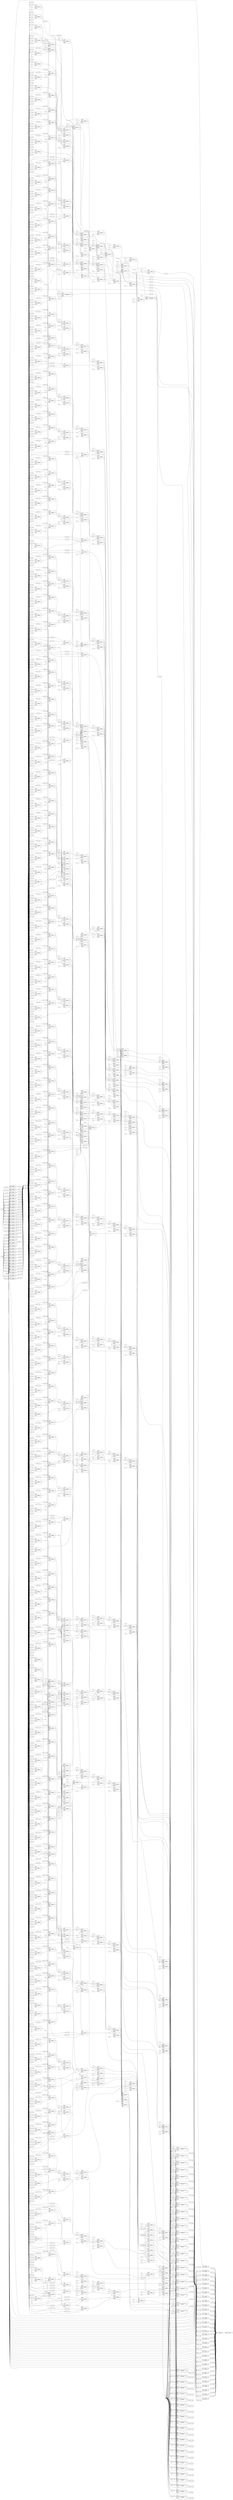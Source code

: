 digraph "multiplier" {
rankdir="LR";
remincross=true;
n660 [ shape=octagon, label="a", color="black", fontcolor="black" ];
n661 [ shape=diamond, label="areg", color="black", fontcolor="black" ];
n662 [ shape=octagon, label="b", color="black", fontcolor="black" ];
n663 [ shape=diamond, label="breg", color="black", fontcolor="black" ];
n664 [ shape=octagon, label="clk", color="black", fontcolor="black" ];
n665 [ shape=diamond, label="partials[15]", color="black", fontcolor="black" ];
n666 [ shape=octagon, label="y", color="black", fontcolor="black" ];
v2 [ label="1'0" ];
v3 [ label="1'0" ];
c672 [ shape=record, label="{{<p667> I0|<p668> I1|<p669> I2|<p670> I3}|$2572\nSB_LUT4|{<p671> O}}" ];
x0 [ shape=record, style=rounded, label="<s0> 0:0 - 0:0 " ];
x0:e -> c672:p667:w [arrowhead=odiamond, arrowtail=odiamond, dir=both, color="black", label=""];
x1 [ shape=record, style=rounded, label="<s0> 0:0 - 0:0 " ];
x1:e -> c672:p668:w [arrowhead=odiamond, arrowtail=odiamond, dir=both, color="black", label=""];
x4 [ shape=record, style=rounded, label="<s0> 0:0 - 0:0 " ];
c672:p671:e -> x4:w [arrowhead=odiamond, arrowtail=odiamond, dir=both, color="black", label=""];
v5 [ label="1'0" ];
v6 [ label="1'0" ];
c673 [ shape=record, label="{{<p667> I0|<p668> I1|<p669> I2|<p670> I3}|$2573\nSB_LUT4|{<p671> O}}" ];
v7 [ label="1'0" ];
v8 [ label="1'0" ];
c674 [ shape=record, label="{{<p667> I0|<p668> I1|<p669> I2|<p670> I3}|$2574\nSB_LUT4|{<p671> O}}" ];
v9 [ label="1'0" ];
v10 [ label="1'0" ];
c675 [ shape=record, label="{{<p667> I0|<p668> I1|<p669> I2|<p670> I3}|$2575\nSB_LUT4|{<p671> O}}" ];
v11 [ label="1'0" ];
v12 [ label="1'0" ];
c676 [ shape=record, label="{{<p667> I0|<p668> I1|<p669> I2|<p670> I3}|$2576\nSB_LUT4|{<p671> O}}" ];
v13 [ label="1'0" ];
c677 [ shape=record, label="{{<p667> I0|<p668> I1|<p669> I2|<p670> I3}|$2577\nSB_LUT4|{<p671> O}}" ];
v16 [ label="1'0" ];
c678 [ shape=record, label="{{<p667> I0|<p668> I1|<p669> I2|<p670> I3}|$2578\nSB_LUT4|{<p671> O}}" ];
x14 [ shape=record, style=rounded, label="<s0> 0:0 - 0:0 " ];
x14:e -> c678:p667:w [arrowhead=odiamond, arrowtail=odiamond, dir=both, color="black", label=""];
x15 [ shape=record, style=rounded, label="<s0> 3:3 - 0:0 " ];
x15:e -> c678:p668:w [arrowhead=odiamond, arrowtail=odiamond, dir=both, color="black", label=""];
c679 [ shape=record, label="{{<p667> I0|<p668> I1|<p669> I2|<p670> I3}|$2579\nSB_LUT4|{<p671> O}}" ];
x17 [ shape=record, style=rounded, label="<s0> 0:0 - 0:0 " ];
x17:e -> c679:p667:w [arrowhead=odiamond, arrowtail=odiamond, dir=both, color="black", label=""];
x18 [ shape=record, style=rounded, label="<s0> 3:3 - 0:0 " ];
x18:e -> c679:p668:w [arrowhead=odiamond, arrowtail=odiamond, dir=both, color="black", label=""];
x19 [ shape=record, style=rounded, label="<s0> 1:1 - 0:0 " ];
x19:e -> c679:p669:w [arrowhead=odiamond, arrowtail=odiamond, dir=both, color="black", label=""];
x20 [ shape=record, style=rounded, label="<s0> 2:2 - 0:0 " ];
x20:e -> c679:p670:w [arrowhead=odiamond, arrowtail=odiamond, dir=both, color="black", label=""];
c680 [ shape=record, label="{{<p667> I0|<p668> I1|<p669> I2|<p670> I3}|$2580\nSB_LUT4|{<p671> O}}" ];
x21 [ shape=record, style=rounded, label="<s0> 0:0 - 0:0 " ];
x21:e -> c680:p669:w [arrowhead=odiamond, arrowtail=odiamond, dir=both, color="black", label=""];
x22 [ shape=record, style=rounded, label="<s0> 2:2 - 0:0 " ];
x22:e -> c680:p670:w [arrowhead=odiamond, arrowtail=odiamond, dir=both, color="black", label=""];
v25 [ label="1'0" ];
v26 [ label="1'0" ];
c681 [ shape=record, label="{{<p667> I0|<p668> I1|<p669> I2|<p670> I3}|$2581\nSB_LUT4|{<p671> O}}" ];
x23 [ shape=record, style=rounded, label="<s0> 0:0 - 0:0 " ];
x23:e -> c681:p667:w [arrowhead=odiamond, arrowtail=odiamond, dir=both, color="black", label=""];
x24 [ shape=record, style=rounded, label="<s0> 2:2 - 0:0 " ];
x24:e -> c681:p668:w [arrowhead=odiamond, arrowtail=odiamond, dir=both, color="black", label=""];
v29 [ label="1'0" ];
v30 [ label="1'0" ];
c682 [ shape=record, label="{{<p667> I0|<p668> I1|<p669> I2|<p670> I3}|$2582\nSB_LUT4|{<p671> O}}" ];
x27 [ shape=record, style=rounded, label="<s0> 1:1 - 0:0 " ];
x27:e -> c682:p667:w [arrowhead=odiamond, arrowtail=odiamond, dir=both, color="black", label=""];
x28 [ shape=record, style=rounded, label="<s0> 1:1 - 0:0 " ];
x28:e -> c682:p668:w [arrowhead=odiamond, arrowtail=odiamond, dir=both, color="black", label=""];
v33 [ label="1'0" ];
v34 [ label="1'0" ];
c683 [ shape=record, label="{{<p667> I0|<p668> I1|<p669> I2|<p670> I3}|$2583\nSB_LUT4|{<p671> O}}" ];
x31 [ shape=record, style=rounded, label="<s0> 2:2 - 0:0 " ];
x31:e -> c683:p667:w [arrowhead=odiamond, arrowtail=odiamond, dir=both, color="black", label=""];
x32 [ shape=record, style=rounded, label="<s0> 1:1 - 0:0 " ];
x32:e -> c683:p668:w [arrowhead=odiamond, arrowtail=odiamond, dir=both, color="black", label=""];
v35 [ label="1'0" ];
c684 [ shape=record, label="{{<p667> I0|<p668> I1|<p669> I2|<p670> I3}|$2584\nSB_LUT4|{<p671> O}}" ];
c685 [ shape=record, label="{{<p667> I0|<p668> I1|<p669> I2|<p670> I3}|$2585\nSB_LUT4|{<p671> O}}" ];
x36 [ shape=record, style=rounded, label="<s0> 0:0 - 0:0 " ];
x36:e -> c685:p667:w [arrowhead=odiamond, arrowtail=odiamond, dir=both, color="black", label=""];
x37 [ shape=record, style=rounded, label="<s0> 3:3 - 0:0 " ];
x37:e -> c685:p668:w [arrowhead=odiamond, arrowtail=odiamond, dir=both, color="black", label=""];
c686 [ shape=record, label="{{<p667> I0|<p668> I1|<p669> I2|<p670> I3}|$2586\nSB_LUT4|{<p671> O}}" ];
x38 [ shape=record, style=rounded, label="<s0> 0:0 - 0:0 " ];
x38:e -> c686:p667:w [arrowhead=odiamond, arrowtail=odiamond, dir=both, color="black", label=""];
x39 [ shape=record, style=rounded, label="<s0> 1:1 - 0:0 " ];
x39:e -> c686:p668:w [arrowhead=odiamond, arrowtail=odiamond, dir=both, color="black", label=""];
x40 [ shape=record, style=rounded, label="<s0> 3:3 - 0:0 " ];
x40:e -> c686:p669:w [arrowhead=odiamond, arrowtail=odiamond, dir=both, color="black", label=""];
x41 [ shape=record, style=rounded, label="<s0> 2:2 - 0:0 " ];
x41:e -> c686:p670:w [arrowhead=odiamond, arrowtail=odiamond, dir=both, color="black", label=""];
v44 [ label="1'0" ];
c687 [ shape=record, label="{{<p667> I0|<p668> I1|<p669> I2|<p670> I3}|$2587\nSB_LUT4|{<p671> O}}" ];
x42 [ shape=record, style=rounded, label="<s0> 1:1 - 0:0 " ];
x42:e -> c687:p667:w [arrowhead=odiamond, arrowtail=odiamond, dir=both, color="black", label=""];
x43 [ shape=record, style=rounded, label="<s0> 3:3 - 0:0 " ];
x43:e -> c687:p668:w [arrowhead=odiamond, arrowtail=odiamond, dir=both, color="black", label=""];
c688 [ shape=record, label="{{<p667> I0|<p668> I1|<p669> I2|<p670> I3}|$2588\nSB_LUT4|{<p671> O}}" ];
x45 [ shape=record, style=rounded, label="<s0> 0:0 - 0:0 " ];
x45:e -> c688:p667:w [arrowhead=odiamond, arrowtail=odiamond, dir=both, color="black", label=""];
x46 [ shape=record, style=rounded, label="<s0> 4:4 - 0:0 " ];
x46:e -> c688:p668:w [arrowhead=odiamond, arrowtail=odiamond, dir=both, color="black", label=""];
x47 [ shape=record, style=rounded, label="<s0> 2:2 - 0:0 " ];
x47:e -> c688:p669:w [arrowhead=odiamond, arrowtail=odiamond, dir=both, color="black", label=""];
x48 [ shape=record, style=rounded, label="<s0> 2:2 - 0:0 " ];
x48:e -> c688:p670:w [arrowhead=odiamond, arrowtail=odiamond, dir=both, color="black", label=""];
c689 [ shape=record, label="{{<p667> I0|<p668> I1|<p669> I2|<p670> I3}|$2589\nSB_LUT4|{<p671> O}}" ];
x49 [ shape=record, style=rounded, label="<s0> 0:0 - 0:0 " ];
x49:e -> c689:p667:w [arrowhead=odiamond, arrowtail=odiamond, dir=both, color="black", label=""];
x50 [ shape=record, style=rounded, label="<s0> 4:4 - 0:0 " ];
x50:e -> c689:p668:w [arrowhead=odiamond, arrowtail=odiamond, dir=both, color="black", label=""];
x51 [ shape=record, style=rounded, label="<s0> 3:3 - 0:0 " ];
x51:e -> c689:p669:w [arrowhead=odiamond, arrowtail=odiamond, dir=both, color="black", label=""];
x52 [ shape=record, style=rounded, label="<s0> 1:1 - 0:0 " ];
x52:e -> c689:p670:w [arrowhead=odiamond, arrowtail=odiamond, dir=both, color="black", label=""];
v53 [ label="1'0" ];
c690 [ shape=record, label="{{<p667> I0|<p668> I1|<p669> I2|<p670> I3}|$2590\nSB_LUT4|{<p671> O}}" ];
v54 [ label="1'0" ];
c691 [ shape=record, label="{{<p667> I0|<p668> I1|<p669> I2|<p670> I3}|$2591\nSB_LUT4|{<p671> O}}" ];
v55 [ label="1'0" ];
c692 [ shape=record, label="{{<p667> I0|<p668> I1|<p669> I2|<p670> I3}|$2592\nSB_LUT4|{<p671> O}}" ];
v58 [ label="1'0" ];
c693 [ shape=record, label="{{<p667> I0|<p668> I1|<p669> I2|<p670> I3}|$2593\nSB_LUT4|{<p671> O}}" ];
x56 [ shape=record, style=rounded, label="<s0> 4:4 - 0:0 " ];
x56:e -> c693:p667:w [arrowhead=odiamond, arrowtail=odiamond, dir=both, color="black", label=""];
x57 [ shape=record, style=rounded, label="<s0> 1:1 - 0:0 " ];
x57:e -> c693:p668:w [arrowhead=odiamond, arrowtail=odiamond, dir=both, color="black", label=""];
c694 [ shape=record, label="{{<p667> I0|<p668> I1|<p669> I2|<p670> I3}|$2594\nSB_LUT4|{<p671> O}}" ];
x59 [ shape=record, style=rounded, label="<s0> 0:0 - 0:0 " ];
x59:e -> c694:p667:w [arrowhead=odiamond, arrowtail=odiamond, dir=both, color="black", label=""];
x60 [ shape=record, style=rounded, label="<s0> 5:5 - 0:0 " ];
x60:e -> c694:p668:w [arrowhead=odiamond, arrowtail=odiamond, dir=both, color="black", label=""];
x61 [ shape=record, style=rounded, label="<s0> 1:1 - 0:0 " ];
x61:e -> c694:p669:w [arrowhead=odiamond, arrowtail=odiamond, dir=both, color="black", label=""];
x62 [ shape=record, style=rounded, label="<s0> 4:4 - 0:0 " ];
x62:e -> c694:p670:w [arrowhead=odiamond, arrowtail=odiamond, dir=both, color="black", label=""];
c695 [ shape=record, label="{{<p667> I0|<p668> I1|<p669> I2|<p670> I3}|$2595\nSB_LUT4|{<p671> O}}" ];
x63 [ shape=record, style=rounded, label="<s0> 1:1 - 0:0 " ];
x63:e -> c695:p667:w [arrowhead=odiamond, arrowtail=odiamond, dir=both, color="black", label=""];
x64 [ shape=record, style=rounded, label="<s0> 3:3 - 0:0 " ];
x64:e -> c695:p668:w [arrowhead=odiamond, arrowtail=odiamond, dir=both, color="black", label=""];
c696 [ shape=record, label="{{<p667> I0|<p668> I1|<p669> I2|<p670> I3}|$2596\nSB_LUT4|{<p671> O}}" ];
x65 [ shape=record, style=rounded, label="<s0> 0:0 - 0:0 " ];
x65:e -> c696:p667:w [arrowhead=odiamond, arrowtail=odiamond, dir=both, color="black", label=""];
x66 [ shape=record, style=rounded, label="<s0> 2:2 - 0:0 " ];
x66:e -> c696:p668:w [arrowhead=odiamond, arrowtail=odiamond, dir=both, color="black", label=""];
x67 [ shape=record, style=rounded, label="<s0> 4:4 - 0:0 " ];
x67:e -> c696:p669:w [arrowhead=odiamond, arrowtail=odiamond, dir=both, color="black", label=""];
x68 [ shape=record, style=rounded, label="<s0> 2:2 - 0:0 " ];
x68:e -> c696:p670:w [arrowhead=odiamond, arrowtail=odiamond, dir=both, color="black", label=""];
v71 [ label="1'0" ];
c697 [ shape=record, label="{{<p667> I0|<p668> I1|<p669> I2|<p670> I3}|$2597\nSB_LUT4|{<p671> O}}" ];
x69 [ shape=record, style=rounded, label="<s0> 2:2 - 0:0 " ];
x69:e -> c697:p667:w [arrowhead=odiamond, arrowtail=odiamond, dir=both, color="black", label=""];
x70 [ shape=record, style=rounded, label="<s0> 3:3 - 0:0 " ];
x70:e -> c697:p668:w [arrowhead=odiamond, arrowtail=odiamond, dir=both, color="black", label=""];
c698 [ shape=record, label="{{<p667> I0|<p668> I1|<p669> I2|<p670> I3}|$2598\nSB_LUT4|{<p671> O}}" ];
x72 [ shape=record, style=rounded, label="<s0> 0:0 - 0:0 " ];
x72:e -> c698:p667:w [arrowhead=odiamond, arrowtail=odiamond, dir=both, color="black", label=""];
x73 [ shape=record, style=rounded, label="<s0> 5:5 - 0:0 " ];
x73:e -> c698:p668:w [arrowhead=odiamond, arrowtail=odiamond, dir=both, color="black", label=""];
x74 [ shape=record, style=rounded, label="<s0> 3:3 - 0:0 " ];
x74:e -> c698:p669:w [arrowhead=odiamond, arrowtail=odiamond, dir=both, color="black", label=""];
x75 [ shape=record, style=rounded, label="<s0> 2:2 - 0:0 " ];
x75:e -> c698:p670:w [arrowhead=odiamond, arrowtail=odiamond, dir=both, color="black", label=""];
c699 [ shape=record, label="{{<p667> I0|<p668> I1|<p669> I2|<p670> I3}|$2599\nSB_LUT4|{<p671> O}}" ];
x76 [ shape=record, style=rounded, label="<s0> 0:0 - 0:0 " ];
x76:e -> c699:p667:w [arrowhead=odiamond, arrowtail=odiamond, dir=both, color="black", label=""];
x77 [ shape=record, style=rounded, label="<s0> 3:3 - 0:0 " ];
x77:e -> c699:p668:w [arrowhead=odiamond, arrowtail=odiamond, dir=both, color="black", label=""];
x78 [ shape=record, style=rounded, label="<s0> 1:1 - 0:0 " ];
x78:e -> c699:p669:w [arrowhead=odiamond, arrowtail=odiamond, dir=both, color="black", label=""];
x79 [ shape=record, style=rounded, label="<s0> 4:4 - 0:0 " ];
x79:e -> c699:p670:w [arrowhead=odiamond, arrowtail=odiamond, dir=both, color="black", label=""];
v80 [ label="1'0" ];
v81 [ label="1'0" ];
c700 [ shape=record, label="{{<p667> I0|<p668> I1|<p669> I2|<p670> I3}|$2600\nSB_LUT4|{<p671> O}}" ];
v82 [ label="1'0" ];
c701 [ shape=record, label="{{<p667> I0|<p668> I1|<p669> I2|<p670> I3}|$2601\nSB_LUT4|{<p671> O}}" ];
v83 [ label="1'0" ];
c702 [ shape=record, label="{{<p667> I0|<p668> I1|<p669> I2|<p670> I3}|$2602\nSB_LUT4|{<p671> O}}" ];
v86 [ label="1'0" ];
c703 [ shape=record, label="{{<p667> I0|<p668> I1|<p669> I2|<p670> I3}|$2603\nSB_LUT4|{<p671> O}}" ];
x84 [ shape=record, style=rounded, label="<s0> 5:5 - 0:0 " ];
x84:e -> c703:p667:w [arrowhead=odiamond, arrowtail=odiamond, dir=both, color="black", label=""];
x85 [ shape=record, style=rounded, label="<s0> 1:1 - 0:0 " ];
x85:e -> c703:p668:w [arrowhead=odiamond, arrowtail=odiamond, dir=both, color="black", label=""];
c704 [ shape=record, label="{{<p667> I0|<p668> I1|<p669> I2|<p670> I3}|$2604\nSB_LUT4|{<p671> O}}" ];
x87 [ shape=record, style=rounded, label="<s0> 4:4 - 0:0 " ];
x87:e -> c704:p667:w [arrowhead=odiamond, arrowtail=odiamond, dir=both, color="black", label=""];
x88 [ shape=record, style=rounded, label="<s0> 1:1 - 0:0 " ];
x88:e -> c704:p668:w [arrowhead=odiamond, arrowtail=odiamond, dir=both, color="black", label=""];
c705 [ shape=record, label="{{<p667> I0|<p668> I1|<p669> I2|<p670> I3}|$2605\nSB_LUT4|{<p671> O}}" ];
x89 [ shape=record, style=rounded, label="<s0> 0:0 - 0:0 " ];
x89:e -> c705:p667:w [arrowhead=odiamond, arrowtail=odiamond, dir=both, color="black", label=""];
x90 [ shape=record, style=rounded, label="<s0> 1:1 - 0:0 " ];
x90:e -> c705:p668:w [arrowhead=odiamond, arrowtail=odiamond, dir=both, color="black", label=""];
x91 [ shape=record, style=rounded, label="<s0> 4:4 - 0:0 " ];
x91:e -> c705:p669:w [arrowhead=odiamond, arrowtail=odiamond, dir=both, color="black", label=""];
x92 [ shape=record, style=rounded, label="<s0> 5:5 - 0:0 " ];
x92:e -> c705:p670:w [arrowhead=odiamond, arrowtail=odiamond, dir=both, color="black", label=""];
v93 [ label="1'0" ];
c706 [ shape=record, label="{{<p667> I0|<p668> I1|<p669> I2|<p670> I3}|$2606\nSB_LUT4|{<p671> O}}" ];
v94 [ label="1'0" ];
c707 [ shape=record, label="{{<p667> I0|<p668> I1|<p669> I2|<p670> I3}|$2607\nSB_LUT4|{<p671> O}}" ];
v97 [ label="1'0" ];
c708 [ shape=record, label="{{<p667> I0|<p668> I1|<p669> I2|<p670> I3}|$2608\nSB_LUT4|{<p671> O}}" ];
x95 [ shape=record, style=rounded, label="<s0> 0:0 - 0:0 " ];
x95:e -> c708:p667:w [arrowhead=odiamond, arrowtail=odiamond, dir=both, color="black", label=""];
x96 [ shape=record, style=rounded, label="<s0> 6:6 - 0:0 " ];
x96:e -> c708:p668:w [arrowhead=odiamond, arrowtail=odiamond, dir=both, color="black", label=""];
c709 [ shape=record, label="{{<p667> I0|<p668> I1|<p669> I2|<p670> I3}|$2609\nSB_LUT4|{<p671> O}}" ];
x98 [ shape=record, style=rounded, label="<s0> 1:1 - 0:0 " ];
x98:e -> c709:p667:w [arrowhead=odiamond, arrowtail=odiamond, dir=both, color="black", label=""];
x99 [ shape=record, style=rounded, label="<s0> 5:5 - 0:0 " ];
x99:e -> c709:p668:w [arrowhead=odiamond, arrowtail=odiamond, dir=both, color="black", label=""];
x100 [ shape=record, style=rounded, label="<s0> 2:2 - 0:0 " ];
x100:e -> c709:p669:w [arrowhead=odiamond, arrowtail=odiamond, dir=both, color="black", label=""];
x101 [ shape=record, style=rounded, label="<s0> 4:4 - 0:0 " ];
x101:e -> c709:p670:w [arrowhead=odiamond, arrowtail=odiamond, dir=both, color="black", label=""];
c710 [ shape=record, label="{{<p667> I0|<p668> I1|<p669> I2|<p670> I3}|$2610\nSB_LUT4|{<p671> O}}" ];
x102 [ shape=record, style=rounded, label="<s0> 2:2 - 0:0 " ];
x102:e -> c710:p667:w [arrowhead=odiamond, arrowtail=odiamond, dir=both, color="black", label=""];
x103 [ shape=record, style=rounded, label="<s0> 3:3 - 0:0 " ];
x103:e -> c710:p668:w [arrowhead=odiamond, arrowtail=odiamond, dir=both, color="black", label=""];
c711 [ shape=record, label="{{<p667> I0|<p668> I1|<p669> I2|<p670> I3}|$2611\nSB_LUT4|{<p671> O}}" ];
x104 [ shape=record, style=rounded, label="<s0> 0:0 - 0:0 " ];
x104:e -> c711:p667:w [arrowhead=odiamond, arrowtail=odiamond, dir=both, color="black", label=""];
x105 [ shape=record, style=rounded, label="<s0> 3:3 - 0:0 " ];
x105:e -> c711:p668:w [arrowhead=odiamond, arrowtail=odiamond, dir=both, color="black", label=""];
x106 [ shape=record, style=rounded, label="<s0> 5:5 - 0:0 " ];
x106:e -> c711:p669:w [arrowhead=odiamond, arrowtail=odiamond, dir=both, color="black", label=""];
x107 [ shape=record, style=rounded, label="<s0> 2:2 - 0:0 " ];
x107:e -> c711:p670:w [arrowhead=odiamond, arrowtail=odiamond, dir=both, color="black", label=""];
v110 [ label="1'0" ];
c712 [ shape=record, label="{{<p667> I0|<p668> I1|<p669> I2|<p670> I3}|$2612\nSB_LUT4|{<p671> O}}" ];
x108 [ shape=record, style=rounded, label="<s0> 3:3 - 0:0 " ];
x108:e -> c712:p667:w [arrowhead=odiamond, arrowtail=odiamond, dir=both, color="black", label=""];
x109 [ shape=record, style=rounded, label="<s0> 3:3 - 0:0 " ];
x109:e -> c712:p668:w [arrowhead=odiamond, arrowtail=odiamond, dir=both, color="black", label=""];
c713 [ shape=record, label="{{<p667> I0|<p668> I1|<p669> I2|<p670> I3}|$2613\nSB_LUT4|{<p671> O}}" ];
x111 [ shape=record, style=rounded, label="<s0> 0:0 - 0:0 " ];
x111:e -> c713:p667:w [arrowhead=odiamond, arrowtail=odiamond, dir=both, color="black", label=""];
x112 [ shape=record, style=rounded, label="<s0> 6:6 - 0:0 " ];
x112:e -> c713:p668:w [arrowhead=odiamond, arrowtail=odiamond, dir=both, color="black", label=""];
x113 [ shape=record, style=rounded, label="<s0> 4:4 - 0:0 " ];
x113:e -> c713:p669:w [arrowhead=odiamond, arrowtail=odiamond, dir=both, color="black", label=""];
x114 [ shape=record, style=rounded, label="<s0> 2:2 - 0:0 " ];
x114:e -> c713:p670:w [arrowhead=odiamond, arrowtail=odiamond, dir=both, color="black", label=""];
v115 [ label="1'0" ];
v116 [ label="1'0" ];
c714 [ shape=record, label="{{<p667> I0|<p668> I1|<p669> I2|<p670> I3}|$2614\nSB_LUT4|{<p671> O}}" ];
v117 [ label="1'0" ];
v118 [ label="1'0" ];
c715 [ shape=record, label="{{<p667> I0|<p668> I1|<p669> I2|<p670> I3}|$2615\nSB_LUT4|{<p671> O}}" ];
v119 [ label="1'0" ];
c716 [ shape=record, label="{{<p667> I0|<p668> I1|<p669> I2|<p670> I3}|$2616\nSB_LUT4|{<p671> O}}" ];
v120 [ label="1'0" ];
c717 [ shape=record, label="{{<p667> I0|<p668> I1|<p669> I2|<p670> I3}|$2617\nSB_LUT4|{<p671> O}}" ];
v121 [ label="1'0" ];
c718 [ shape=record, label="{{<p667> I0|<p668> I1|<p669> I2|<p670> I3}|$2618\nSB_LUT4|{<p671> O}}" ];
v122 [ label="1'0" ];
c719 [ shape=record, label="{{<p667> I0|<p668> I1|<p669> I2|<p670> I3}|$2619\nSB_LUT4|{<p671> O}}" ];
v123 [ label="1'0" ];
c720 [ shape=record, label="{{<p667> I0|<p668> I1|<p669> I2|<p670> I3}|$2620\nSB_LUT4|{<p671> O}}" ];
c721 [ shape=record, label="{{<p667> I0|<p668> I1|<p669> I2|<p670> I3}|$2621\nSB_LUT4|{<p671> O}}" ];
x124 [ shape=record, style=rounded, label="<s0> 3:3 - 0:0 " ];
x124:e -> c721:p667:w [arrowhead=odiamond, arrowtail=odiamond, dir=both, color="black", label=""];
x125 [ shape=record, style=rounded, label="<s0> 3:3 - 0:0 " ];
x125:e -> c721:p668:w [arrowhead=odiamond, arrowtail=odiamond, dir=both, color="black", label=""];
c722 [ shape=record, label="{{<p667> I0|<p668> I1|<p669> I2|<p670> I3}|$2622\nSB_LUT4|{<p671> O}}" ];
x126 [ shape=record, style=rounded, label="<s0> 0:0 - 0:0 " ];
x126:e -> c722:p667:w [arrowhead=odiamond, arrowtail=odiamond, dir=both, color="black", label=""];
x127 [ shape=record, style=rounded, label="<s0> 4:4 - 0:0 " ];
x127:e -> c722:p668:w [arrowhead=odiamond, arrowtail=odiamond, dir=both, color="black", label=""];
x128 [ shape=record, style=rounded, label="<s0> 6:6 - 0:0 " ];
x128:e -> c722:p669:w [arrowhead=odiamond, arrowtail=odiamond, dir=both, color="black", label=""];
x129 [ shape=record, style=rounded, label="<s0> 2:2 - 0:0 " ];
x129:e -> c722:p670:w [arrowhead=odiamond, arrowtail=odiamond, dir=both, color="black", label=""];
v132 [ label="1'0" ];
c723 [ shape=record, label="{{<p667> I0|<p668> I1|<p669> I2|<p670> I3}|$2623\nSB_LUT4|{<p671> O}}" ];
x130 [ shape=record, style=rounded, label="<s0> 4:4 - 0:0 " ];
x130:e -> c723:p667:w [arrowhead=odiamond, arrowtail=odiamond, dir=both, color="black", label=""];
x131 [ shape=record, style=rounded, label="<s0> 3:3 - 0:0 " ];
x131:e -> c723:p668:w [arrowhead=odiamond, arrowtail=odiamond, dir=both, color="black", label=""];
c724 [ shape=record, label="{{<p667> I0|<p668> I1|<p669> I2|<p670> I3}|$2624\nSB_LUT4|{<p671> O}}" ];
x133 [ shape=record, style=rounded, label="<s0> 0:0 - 0:0 " ];
x133:e -> c724:p667:w [arrowhead=odiamond, arrowtail=odiamond, dir=both, color="black", label=""];
x134 [ shape=record, style=rounded, label="<s0> 7:7 - 0:0 " ];
x134:e -> c724:p668:w [arrowhead=odiamond, arrowtail=odiamond, dir=both, color="black", label=""];
x135 [ shape=record, style=rounded, label="<s0> 5:5 - 0:0 " ];
x135:e -> c724:p669:w [arrowhead=odiamond, arrowtail=odiamond, dir=both, color="black", label=""];
x136 [ shape=record, style=rounded, label="<s0> 2:2 - 0:0 " ];
x136:e -> c724:p670:w [arrowhead=odiamond, arrowtail=odiamond, dir=both, color="black", label=""];
v139 [ label="1'0" ];
c725 [ shape=record, label="{{<p667> I0|<p668> I1|<p669> I2|<p670> I3}|$2625\nSB_LUT4|{<p671> O}}" ];
x137 [ shape=record, style=rounded, label="<s0> 1:1 - 0:0 " ];
x137:e -> c725:p667:w [arrowhead=odiamond, arrowtail=odiamond, dir=both, color="black", label=""];
x138 [ shape=record, style=rounded, label="<s0> 6:6 - 0:0 " ];
x138:e -> c725:p668:w [arrowhead=odiamond, arrowtail=odiamond, dir=both, color="black", label=""];
c726 [ shape=record, label="{{<p667> I0|<p668> I1|<p669> I2|<p670> I3}|$2626\nSB_LUT4|{<p671> O}}" ];
x140 [ shape=record, style=rounded, label="<s0> 2:2 - 0:0 " ];
x140:e -> c726:p667:w [arrowhead=odiamond, arrowtail=odiamond, dir=both, color="black", label=""];
x141 [ shape=record, style=rounded, label="<s0> 5:5 - 0:0 " ];
x141:e -> c726:p668:w [arrowhead=odiamond, arrowtail=odiamond, dir=both, color="black", label=""];
x142 [ shape=record, style=rounded, label="<s0> 3:3 - 0:0 " ];
x142:e -> c726:p669:w [arrowhead=odiamond, arrowtail=odiamond, dir=both, color="black", label=""];
x143 [ shape=record, style=rounded, label="<s0> 4:4 - 0:0 " ];
x143:e -> c726:p670:w [arrowhead=odiamond, arrowtail=odiamond, dir=both, color="black", label=""];
c727 [ shape=record, label="{{<p667> I0|<p668> I1|<p669> I2|<p670> I3}|$2627\nSB_LUT4|{<p671> O}}" ];
x144 [ shape=record, style=rounded, label="<s0> 6:6 - 0:0 " ];
x144:e -> c727:p667:w [arrowhead=odiamond, arrowtail=odiamond, dir=both, color="black", label=""];
x145 [ shape=record, style=rounded, label="<s0> 1:1 - 0:0 " ];
x145:e -> c727:p668:w [arrowhead=odiamond, arrowtail=odiamond, dir=both, color="black", label=""];
c728 [ shape=record, label="{{<p667> I0|<p668> I1|<p669> I2|<p670> I3}|$2628\nSB_LUT4|{<p671> O}}" ];
x146 [ shape=record, style=rounded, label="<s0> 0:0 - 0:0 " ];
x146:e -> c728:p667:w [arrowhead=odiamond, arrowtail=odiamond, dir=both, color="black", label=""];
x147 [ shape=record, style=rounded, label="<s0> 6:6 - 0:0 " ];
x147:e -> c728:p668:w [arrowhead=odiamond, arrowtail=odiamond, dir=both, color="black", label=""];
c729 [ shape=record, label="{{<p667> I0|<p668> I1|<p669> I2|<p670> I3}|$2629\nSB_LUT4|{<p671> O}}" ];
x148 [ shape=record, style=rounded, label="<s0> 1:1 - 0:0 " ];
x148:e -> c729:p667:w [arrowhead=odiamond, arrowtail=odiamond, dir=both, color="black", label=""];
x149 [ shape=record, style=rounded, label="<s0> 2:2 - 0:0 " ];
x149:e -> c729:p668:w [arrowhead=odiamond, arrowtail=odiamond, dir=both, color="black", label=""];
x150 [ shape=record, style=rounded, label="<s0> 4:4 - 0:0 " ];
x150:e -> c729:p669:w [arrowhead=odiamond, arrowtail=odiamond, dir=both, color="black", label=""];
x151 [ shape=record, style=rounded, label="<s0> 5:5 - 0:0 " ];
x151:e -> c729:p670:w [arrowhead=odiamond, arrowtail=odiamond, dir=both, color="black", label=""];
v154 [ label="1'0" ];
v155 [ label="1'0" ];
c730 [ shape=record, label="{{<p667> I0|<p668> I1|<p669> I2|<p670> I3}|$2630\nSB_LUT4|{<p671> O}}" ];
x152 [ shape=record, style=rounded, label="<s0> 0:0 - 0:0 " ];
x152:e -> c730:p667:w [arrowhead=odiamond, arrowtail=odiamond, dir=both, color="black", label=""];
x153 [ shape=record, style=rounded, label="<s0> 7:7 - 0:0 " ];
x153:e -> c730:p668:w [arrowhead=odiamond, arrowtail=odiamond, dir=both, color="black", label=""];
v158 [ label="1'0" ];
c731 [ shape=record, label="{{<p667> I0|<p668> I1|<p669> I2|<p670> I3}|$2631\nSB_LUT4|{<p671> O}}" ];
x156 [ shape=record, style=rounded, label="<s0> 5:5 - 0:0 " ];
x156:e -> c731:p668:w [arrowhead=odiamond, arrowtail=odiamond, dir=both, color="black", label=""];
x157 [ shape=record, style=rounded, label="<s0> 1:1 - 0:0 " ];
x157:e -> c731:p669:w [arrowhead=odiamond, arrowtail=odiamond, dir=both, color="black", label=""];
v159 [ label="1'0" ];
c732 [ shape=record, label="{{<p667> I0|<p668> I1|<p669> I2|<p670> I3}|$2632\nSB_LUT4|{<p671> O}}" ];
v161 [ label="1'0" ];
c733 [ shape=record, label="{{<p667> I0|<p668> I1|<p669> I2|<p670> I3}|$2633\nSB_LUT4|{<p671> O}}" ];
x160 [ shape=record, style=rounded, label="<s0> 0:0 - 0:0 " ];
x160:e -> c733:p669:w [arrowhead=odiamond, arrowtail=odiamond, dir=both, color="black", label=""];
c734 [ shape=record, label="{{<p667> I0|<p668> I1|<p669> I2|<p670> I3}|$2634\nSB_LUT4|{<p671> O}}" ];
x162 [ shape=record, style=rounded, label="<s0> 0:0 - 0:0 " ];
x162:e -> c734:p667:w [arrowhead=odiamond, arrowtail=odiamond, dir=both, color="black", label=""];
x163 [ shape=record, style=rounded, label="<s0> 2:2 - 0:0 " ];
x163:e -> c734:p668:w [arrowhead=odiamond, arrowtail=odiamond, dir=both, color="black", label=""];
x164 [ shape=record, style=rounded, label="<s0> 0:0 - 0:0 " ];
x164:e -> c734:p669:w [arrowhead=odiamond, arrowtail=odiamond, dir=both, color="black", label=""];
x165 [ shape=record, style=rounded, label="<s0> 2:2 - 0:0 " ];
x165:e -> c734:p670:w [arrowhead=odiamond, arrowtail=odiamond, dir=both, color="black", label=""];
v166 [ label="1'0" ];
c735 [ shape=record, label="{{<p667> I0|<p668> I1|<p669> I2|<p670> I3}|$2635\nSB_LUT4|{<p671> O}}" ];
x167 [ shape=record, style=rounded, label="<s0> 0:0 - 7:7 " ];
c735:p671:e -> x167:w [arrowhead=odiamond, arrowtail=odiamond, dir=both, color="black", label=""];
v169 [ label="1'0" ];
c736 [ shape=record, label="{{<p667> I0|<p668> I1|<p669> I2|<p670> I3}|$2636\nSB_LUT4|{<p671> O}}" ];
x168 [ shape=record, style=rounded, label="<s0> 0:0 - 0:0 " ];
x168:e -> c736:p667:w [arrowhead=odiamond, arrowtail=odiamond, dir=both, color="black", label=""];
x170 [ shape=record, style=rounded, label="<s0> 0:0 - 2:2 " ];
c736:p671:e -> x170:w [arrowhead=odiamond, arrowtail=odiamond, dir=both, color="black", label=""];
c737 [ shape=record, label="{{<p667> I0|<p668> I1|<p669> I2|<p670> I3}|$2637\nSB_LUT4|{<p671> O}}" ];
x171 [ shape=record, style=rounded, label="<s0> 0:0 - 3:3 " ];
c737:p671:e -> x171:w [arrowhead=odiamond, arrowtail=odiamond, dir=both, color="black", label=""];
v172 [ label="1'0" ];
c738 [ shape=record, label="{{<p667> I0|<p668> I1|<p669> I2|<p670> I3}|$2638\nSB_LUT4|{<p671> O}}" ];
x173 [ shape=record, style=rounded, label="<s0> 0:0 - 4:4 " ];
c738:p671:e -> x173:w [arrowhead=odiamond, arrowtail=odiamond, dir=both, color="black", label=""];
v174 [ label="1'0" ];
c739 [ shape=record, label="{{<p667> I0|<p668> I1|<p669> I2|<p670> I3}|$2639\nSB_LUT4|{<p671> O}}" ];
x175 [ shape=record, style=rounded, label="<s0> 0:0 - 5:5 " ];
c739:p671:e -> x175:w [arrowhead=odiamond, arrowtail=odiamond, dir=both, color="black", label=""];
v176 [ label="1'0" ];
c740 [ shape=record, label="{{<p667> I0|<p668> I1|<p669> I2|<p670> I3}|$2640\nSB_LUT4|{<p671> O}}" ];
v177 [ label="1'0" ];
c741 [ shape=record, label="{{<p667> I0|<p668> I1|<p669> I2|<p670> I3}|$2641\nSB_LUT4|{<p671> O}}" ];
v178 [ label="1'0" ];
c742 [ shape=record, label="{{<p667> I0|<p668> I1|<p669> I2|<p670> I3}|$2642\nSB_LUT4|{<p671> O}}" ];
v179 [ label="1'0" ];
c743 [ shape=record, label="{{<p667> I0|<p668> I1|<p669> I2|<p670> I3}|$2643\nSB_LUT4|{<p671> O}}" ];
v180 [ label="1'0" ];
c744 [ shape=record, label="{{<p667> I0|<p668> I1|<p669> I2|<p670> I3}|$2644\nSB_LUT4|{<p671> O}}" ];
c745 [ shape=record, label="{{<p667> I0|<p668> I1|<p669> I2|<p670> I3}|$2645\nSB_LUT4|{<p671> O}}" ];
x181 [ shape=record, style=rounded, label="<s0> 7:7 - 0:0 " ];
x181:e -> c745:p667:w [arrowhead=odiamond, arrowtail=odiamond, dir=both, color="black", label=""];
x182 [ shape=record, style=rounded, label="<s0> 3:3 - 0:0 " ];
x182:e -> c745:p668:w [arrowhead=odiamond, arrowtail=odiamond, dir=both, color="black", label=""];
c746 [ shape=record, label="{{<p667> I0|<p668> I1|<p669> I2|<p670> I3}|$2646\nSB_LUT4|{<p671> O}}" ];
x183 [ shape=record, style=rounded, label="<s0> 0:0 - 0:0 " ];
x183:e -> c746:p667:w [arrowhead=odiamond, arrowtail=odiamond, dir=both, color="black", label=""];
x184 [ shape=record, style=rounded, label="<s0> 8:8 - 0:0 " ];
x184:e -> c746:p668:w [arrowhead=odiamond, arrowtail=odiamond, dir=both, color="black", label=""];
x185 [ shape=record, style=rounded, label="<s0> 10:10 - 0:0 " ];
x185:e -> c746:p669:w [arrowhead=odiamond, arrowtail=odiamond, dir=both, color="black", label=""];
x186 [ shape=record, style=rounded, label="<s0> 2:2 - 0:0 " ];
x186:e -> c746:p670:w [arrowhead=odiamond, arrowtail=odiamond, dir=both, color="black", label=""];
c747 [ shape=record, label="{{<p667> I0|<p668> I1|<p669> I2|<p670> I3}|$2647\nSB_LUT4|{<p671> O}}" ];
x187 [ shape=record, style=rounded, label="<s0> 0:0 - 0:0 " ];
x187:e -> c747:p667:w [arrowhead=odiamond, arrowtail=odiamond, dir=both, color="black", label=""];
x188 [ shape=record, style=rounded, label="<s0> 10:10 - 0:0 " ];
x188:e -> c747:p668:w [arrowhead=odiamond, arrowtail=odiamond, dir=both, color="black", label=""];
x189 [ shape=record, style=rounded, label="<s0> 8:8 - 0:0 " ];
x189:e -> c747:p669:w [arrowhead=odiamond, arrowtail=odiamond, dir=both, color="black", label=""];
x190 [ shape=record, style=rounded, label="<s0> 2:2 - 0:0 " ];
x190:e -> c747:p670:w [arrowhead=odiamond, arrowtail=odiamond, dir=both, color="black", label=""];
v193 [ label="1'0" ];
c748 [ shape=record, label="{{<p667> I0|<p668> I1|<p669> I2|<p670> I3}|$2648\nSB_LUT4|{<p671> O}}" ];
x191 [ shape=record, style=rounded, label="<s0> 8:8 - 0:0 " ];
x191:e -> c748:p667:w [arrowhead=odiamond, arrowtail=odiamond, dir=both, color="black", label=""];
x192 [ shape=record, style=rounded, label="<s0> 3:3 - 0:0 " ];
x192:e -> c748:p668:w [arrowhead=odiamond, arrowtail=odiamond, dir=both, color="black", label=""];
c749 [ shape=record, label="{{<p667> I0|<p668> I1|<p669> I2|<p670> I3}|$2649\nSB_LUT4|{<p671> O}}" ];
x194 [ shape=record, style=rounded, label="<s0> 0:0 - 0:0 " ];
x194:e -> c749:p667:w [arrowhead=odiamond, arrowtail=odiamond, dir=both, color="black", label=""];
x195 [ shape=record, style=rounded, label="<s0> 11:11 - 0:0 " ];
x195:e -> c749:p668:w [arrowhead=odiamond, arrowtail=odiamond, dir=both, color="black", label=""];
x196 [ shape=record, style=rounded, label="<s0> 9:9 - 0:0 " ];
x196:e -> c749:p669:w [arrowhead=odiamond, arrowtail=odiamond, dir=both, color="black", label=""];
x197 [ shape=record, style=rounded, label="<s0> 2:2 - 0:0 " ];
x197:e -> c749:p670:w [arrowhead=odiamond, arrowtail=odiamond, dir=both, color="black", label=""];
v200 [ label="1'0" ];
c750 [ shape=record, label="{{<p667> I0|<p668> I1|<p669> I2|<p670> I3}|$2650\nSB_LUT4|{<p671> O}}" ];
x198 [ shape=record, style=rounded, label="<s0> 5:5 - 0:0 " ];
x198:e -> c750:p667:w [arrowhead=odiamond, arrowtail=odiamond, dir=both, color="black", label=""];
x199 [ shape=record, style=rounded, label="<s0> 6:6 - 0:0 " ];
x199:e -> c750:p668:w [arrowhead=odiamond, arrowtail=odiamond, dir=both, color="black", label=""];
c751 [ shape=record, label="{{<p667> I0|<p668> I1|<p669> I2|<p670> I3}|$2651\nSB_LUT4|{<p671> O}}" ];
x201 [ shape=record, style=rounded, label="<s0> 6:6 - 0:0 " ];
x201:e -> c751:p667:w [arrowhead=odiamond, arrowtail=odiamond, dir=both, color="black", label=""];
x202 [ shape=record, style=rounded, label="<s0> 5:5 - 0:0 " ];
x202:e -> c751:p668:w [arrowhead=odiamond, arrowtail=odiamond, dir=both, color="black", label=""];
x203 [ shape=record, style=rounded, label="<s0> 7:7 - 0:0 " ];
x203:e -> c751:p669:w [arrowhead=odiamond, arrowtail=odiamond, dir=both, color="black", label=""];
x204 [ shape=record, style=rounded, label="<s0> 4:4 - 0:0 " ];
x204:e -> c751:p670:w [arrowhead=odiamond, arrowtail=odiamond, dir=both, color="black", label=""];
v205 [ label="1'0" ];
c752 [ shape=record, label="{{<p667> I0|<p668> I1|<p669> I2|<p670> I3}|$2652\nSB_LUT4|{<p671> O}}" ];
v208 [ label="1'0" ];
c753 [ shape=record, label="{{<p667> I0|<p668> I1|<p669> I2|<p670> I3}|$2653\nSB_LUT4|{<p671> O}}" ];
x206 [ shape=record, style=rounded, label="<s0> 6:6 - 0:0 " ];
x206:e -> c753:p667:w [arrowhead=odiamond, arrowtail=odiamond, dir=both, color="black", label=""];
x207 [ shape=record, style=rounded, label="<s0> 6:6 - 0:0 " ];
x207:e -> c753:p668:w [arrowhead=odiamond, arrowtail=odiamond, dir=both, color="black", label=""];
c754 [ shape=record, label="{{<p667> I0|<p668> I1|<p669> I2|<p670> I3}|$2654\nSB_LUT4|{<p671> O}}" ];
x209 [ shape=record, style=rounded, label="<s0> 7:7 - 0:0 " ];
x209:e -> c754:p667:w [arrowhead=odiamond, arrowtail=odiamond, dir=both, color="black", label=""];
x210 [ shape=record, style=rounded, label="<s0> 5:5 - 0:0 " ];
x210:e -> c754:p668:w [arrowhead=odiamond, arrowtail=odiamond, dir=both, color="black", label=""];
x211 [ shape=record, style=rounded, label="<s0> 8:8 - 0:0 " ];
x211:e -> c754:p669:w [arrowhead=odiamond, arrowtail=odiamond, dir=both, color="black", label=""];
x212 [ shape=record, style=rounded, label="<s0> 4:4 - 0:0 " ];
x212:e -> c754:p670:w [arrowhead=odiamond, arrowtail=odiamond, dir=both, color="black", label=""];
c755 [ shape=record, label="{{<p667> I0|<p668> I1|<p669> I2|<p670> I3}|$2655\nSB_LUT4|{<p671> O}}" ];
x213 [ shape=record, style=rounded, label="<s0> 8:8 - 0:0 " ];
x213:e -> c755:p667:w [arrowhead=odiamond, arrowtail=odiamond, dir=both, color="black", label=""];
x214 [ shape=record, style=rounded, label="<s0> 3:3 - 0:0 " ];
x214:e -> c755:p668:w [arrowhead=odiamond, arrowtail=odiamond, dir=both, color="black", label=""];
c756 [ shape=record, label="{{<p667> I0|<p668> I1|<p669> I2|<p670> I3}|$2656\nSB_LUT4|{<p671> O}}" ];
x215 [ shape=record, style=rounded, label="<s0> 0:0 - 0:0 " ];
x215:e -> c756:p667:w [arrowhead=odiamond, arrowtail=odiamond, dir=both, color="black", label=""];
x216 [ shape=record, style=rounded, label="<s0> 9:9 - 0:0 " ];
x216:e -> c756:p668:w [arrowhead=odiamond, arrowtail=odiamond, dir=both, color="black", label=""];
x217 [ shape=record, style=rounded, label="<s0> 11:11 - 0:0 " ];
x217:e -> c756:p669:w [arrowhead=odiamond, arrowtail=odiamond, dir=both, color="black", label=""];
x218 [ shape=record, style=rounded, label="<s0> 2:2 - 0:0 " ];
x218:e -> c756:p670:w [arrowhead=odiamond, arrowtail=odiamond, dir=both, color="black", label=""];
v221 [ label="1'0" ];
c757 [ shape=record, label="{{<p667> I0|<p668> I1|<p669> I2|<p670> I3}|$2657\nSB_LUT4|{<p671> O}}" ];
x219 [ shape=record, style=rounded, label="<s0> 9:9 - 0:0 " ];
x219:e -> c757:p667:w [arrowhead=odiamond, arrowtail=odiamond, dir=both, color="black", label=""];
x220 [ shape=record, style=rounded, label="<s0> 3:3 - 0:0 " ];
x220:e -> c757:p668:w [arrowhead=odiamond, arrowtail=odiamond, dir=both, color="black", label=""];
c758 [ shape=record, label="{{<p667> I0|<p668> I1|<p669> I2|<p670> I3}|$2658\nSB_LUT4|{<p671> O}}" ];
x222 [ shape=record, style=rounded, label="<s0> 0:0 - 0:0 " ];
x222:e -> c758:p667:w [arrowhead=odiamond, arrowtail=odiamond, dir=both, color="black", label=""];
x223 [ shape=record, style=rounded, label="<s0> 12:12 - 0:0 " ];
x223:e -> c758:p668:w [arrowhead=odiamond, arrowtail=odiamond, dir=both, color="black", label=""];
x224 [ shape=record, style=rounded, label="<s0> 10:10 - 0:0 " ];
x224:e -> c758:p669:w [arrowhead=odiamond, arrowtail=odiamond, dir=both, color="black", label=""];
x225 [ shape=record, style=rounded, label="<s0> 2:2 - 0:0 " ];
x225:e -> c758:p670:w [arrowhead=odiamond, arrowtail=odiamond, dir=both, color="black", label=""];
v226 [ label="1'0" ];
c759 [ shape=record, label="{{<p667> I0|<p668> I1|<p669> I2|<p670> I3}|$2659\nSB_LUT4|{<p671> O}}" ];
c760 [ shape=record, label="{{<p667> I0|<p668> I1|<p669> I2|<p670> I3}|$2660\nSB_LUT4|{<p671> O}}" ];
x227 [ shape=record, style=rounded, label="<s0> 5:5 - 0:0 " ];
x227:e -> c760:p667:w [arrowhead=odiamond, arrowtail=odiamond, dir=both, color="black", label=""];
x228 [ shape=record, style=rounded, label="<s0> 6:6 - 0:0 " ];
x228:e -> c760:p668:w [arrowhead=odiamond, arrowtail=odiamond, dir=both, color="black", label=""];
c761 [ shape=record, label="{{<p667> I0|<p668> I1|<p669> I2|<p670> I3}|$2661\nSB_LUT4|{<p671> O}}" ];
x229 [ shape=record, style=rounded, label="<s0> 6:6 - 0:0 " ];
x229:e -> c761:p667:w [arrowhead=odiamond, arrowtail=odiamond, dir=both, color="black", label=""];
x230 [ shape=record, style=rounded, label="<s0> 7:7 - 0:0 " ];
x230:e -> c761:p668:w [arrowhead=odiamond, arrowtail=odiamond, dir=both, color="black", label=""];
x231 [ shape=record, style=rounded, label="<s0> 4:4 - 0:0 " ];
x231:e -> c761:p669:w [arrowhead=odiamond, arrowtail=odiamond, dir=both, color="black", label=""];
x232 [ shape=record, style=rounded, label="<s0> 5:5 - 0:0 " ];
x232:e -> c761:p670:w [arrowhead=odiamond, arrowtail=odiamond, dir=both, color="black", label=""];
v235 [ label="1'0" ];
c762 [ shape=record, label="{{<p667> I0|<p668> I1|<p669> I2|<p670> I3}|$2662\nSB_LUT4|{<p671> O}}" ];
x233 [ shape=record, style=rounded, label="<s0> 3:3 - 0:0 " ];
x233:e -> c762:p667:w [arrowhead=odiamond, arrowtail=odiamond, dir=both, color="black", label=""];
x234 [ shape=record, style=rounded, label="<s0> 9:9 - 0:0 " ];
x234:e -> c762:p668:w [arrowhead=odiamond, arrowtail=odiamond, dir=both, color="black", label=""];
c763 [ shape=record, label="{{<p667> I0|<p668> I1|<p669> I2|<p670> I3}|$2663\nSB_LUT4|{<p671> O}}" ];
x236 [ shape=record, style=rounded, label="<s0> 4:4 - 0:0 " ];
x236:e -> c763:p667:w [arrowhead=odiamond, arrowtail=odiamond, dir=both, color="black", label=""];
x237 [ shape=record, style=rounded, label="<s0> 8:8 - 0:0 " ];
x237:e -> c763:p668:w [arrowhead=odiamond, arrowtail=odiamond, dir=both, color="black", label=""];
x238 [ shape=record, style=rounded, label="<s0> 5:5 - 0:0 " ];
x238:e -> c763:p669:w [arrowhead=odiamond, arrowtail=odiamond, dir=both, color="black", label=""];
x239 [ shape=record, style=rounded, label="<s0> 7:7 - 0:0 " ];
x239:e -> c763:p670:w [arrowhead=odiamond, arrowtail=odiamond, dir=both, color="black", label=""];
c764 [ shape=record, label="{{<p667> I0|<p668> I1|<p669> I2|<p670> I3}|$2664\nSB_LUT4|{<p671> O}}" ];
x240 [ shape=record, style=rounded, label="<s0> 2:2 - 0:0 " ];
x240:e -> c764:p667:w [arrowhead=odiamond, arrowtail=odiamond, dir=both, color="black", label=""];
x241 [ shape=record, style=rounded, label="<s0> 9:9 - 0:0 " ];
x241:e -> c764:p668:w [arrowhead=odiamond, arrowtail=odiamond, dir=both, color="black", label=""];
c765 [ shape=record, label="{{<p667> I0|<p668> I1|<p669> I2|<p670> I3}|$2665\nSB_LUT4|{<p671> O}}" ];
x242 [ shape=record, style=rounded, label="<s0> 3:3 - 0:0 " ];
x242:e -> c765:p667:w [arrowhead=odiamond, arrowtail=odiamond, dir=both, color="black", label=""];
x243 [ shape=record, style=rounded, label="<s0> 4:4 - 0:0 " ];
x243:e -> c765:p668:w [arrowhead=odiamond, arrowtail=odiamond, dir=both, color="black", label=""];
x244 [ shape=record, style=rounded, label="<s0> 7:7 - 0:0 " ];
x244:e -> c765:p669:w [arrowhead=odiamond, arrowtail=odiamond, dir=both, color="black", label=""];
x245 [ shape=record, style=rounded, label="<s0> 8:8 - 0:0 " ];
x245:e -> c765:p670:w [arrowhead=odiamond, arrowtail=odiamond, dir=both, color="black", label=""];
c766 [ shape=record, label="{{<p667> I0|<p668> I1|<p669> I2|<p670> I3}|$2666\nSB_LUT4|{<p671> O}}" ];
x246 [ shape=record, style=rounded, label="<s0> 3:3 - 0:0 " ];
x246:e -> c766:p667:w [arrowhead=odiamond, arrowtail=odiamond, dir=both, color="black", label=""];
x247 [ shape=record, style=rounded, label="<s0> 8:8 - 0:0 " ];
x247:e -> c766:p668:w [arrowhead=odiamond, arrowtail=odiamond, dir=both, color="black", label=""];
x248 [ shape=record, style=rounded, label="<s0> 4:4 - 0:0 " ];
x248:e -> c766:p669:w [arrowhead=odiamond, arrowtail=odiamond, dir=both, color="black", label=""];
x249 [ shape=record, style=rounded, label="<s0> 7:7 - 0:0 " ];
x249:e -> c766:p670:w [arrowhead=odiamond, arrowtail=odiamond, dir=both, color="black", label=""];
v250 [ label="1'0" ];
c767 [ shape=record, label="{{<p667> I0|<p668> I1|<p669> I2|<p670> I3}|$2667\nSB_LUT4|{<p671> O}}" ];
v251 [ label="1'0" ];
c768 [ shape=record, label="{{<p667> I0|<p668> I1|<p669> I2|<p670> I3}|$2668\nSB_LUT4|{<p671> O}}" ];
c769 [ shape=record, label="{{<p667> I0|<p668> I1|<p669> I2|<p670> I3}|$2669\nSB_LUT4|{<p671> O}}" ];
x252 [ shape=record, style=rounded, label="<s0> 3:3 - 0:0 " ];
x252:e -> c769:p667:w [arrowhead=odiamond, arrowtail=odiamond, dir=both, color="black", label=""];
x253 [ shape=record, style=rounded, label="<s0> 9:9 - 0:0 " ];
x253:e -> c769:p668:w [arrowhead=odiamond, arrowtail=odiamond, dir=both, color="black", label=""];
c770 [ shape=record, label="{{<p667> I0|<p668> I1|<p669> I2|<p670> I3}|$2670\nSB_LUT4|{<p671> O}}" ];
x254 [ shape=record, style=rounded, label="<s0> 4:4 - 0:0 " ];
x254:e -> c770:p667:w [arrowhead=odiamond, arrowtail=odiamond, dir=both, color="black", label=""];
x255 [ shape=record, style=rounded, label="<s0> 5:5 - 0:0 " ];
x255:e -> c770:p668:w [arrowhead=odiamond, arrowtail=odiamond, dir=both, color="black", label=""];
x256 [ shape=record, style=rounded, label="<s0> 7:7 - 0:0 " ];
x256:e -> c770:p669:w [arrowhead=odiamond, arrowtail=odiamond, dir=both, color="black", label=""];
x257 [ shape=record, style=rounded, label="<s0> 8:8 - 0:0 " ];
x257:e -> c770:p670:w [arrowhead=odiamond, arrowtail=odiamond, dir=both, color="black", label=""];
c771 [ shape=record, label="{{<p667> I0|<p668> I1|<p669> I2|<p670> I3}|$2671\nSB_LUT4|{<p671> O}}" ];
x258 [ shape=record, style=rounded, label="<s0> 6:6 - 0:0 " ];
x258:e -> c771:p667:w [arrowhead=odiamond, arrowtail=odiamond, dir=both, color="black", label=""];
x259 [ shape=record, style=rounded, label="<s0> 6:6 - 0:0 " ];
x259:e -> c771:p668:w [arrowhead=odiamond, arrowtail=odiamond, dir=both, color="black", label=""];
c772 [ shape=record, label="{{<p667> I0|<p668> I1|<p669> I2|<p670> I3}|$2672\nSB_LUT4|{<p671> O}}" ];
x260 [ shape=record, style=rounded, label="<s0> 7:7 - 0:0 " ];
x260:e -> c772:p667:w [arrowhead=odiamond, arrowtail=odiamond, dir=both, color="black", label=""];
x261 [ shape=record, style=rounded, label="<s0> 8:8 - 0:0 " ];
x261:e -> c772:p668:w [arrowhead=odiamond, arrowtail=odiamond, dir=both, color="black", label=""];
x262 [ shape=record, style=rounded, label="<s0> 4:4 - 0:0 " ];
x262:e -> c772:p669:w [arrowhead=odiamond, arrowtail=odiamond, dir=both, color="black", label=""];
x263 [ shape=record, style=rounded, label="<s0> 5:5 - 0:0 " ];
x263:e -> c772:p670:w [arrowhead=odiamond, arrowtail=odiamond, dir=both, color="black", label=""];
v266 [ label="1'0" ];
c773 [ shape=record, label="{{<p667> I0|<p668> I1|<p669> I2|<p670> I3}|$2673\nSB_LUT4|{<p671> O}}" ];
x264 [ shape=record, style=rounded, label="<s0> 4:4 - 0:0 " ];
x264:e -> c773:p667:w [arrowhead=odiamond, arrowtail=odiamond, dir=both, color="black", label=""];
x265 [ shape=record, style=rounded, label="<s0> 9:9 - 0:0 " ];
x265:e -> c773:p668:w [arrowhead=odiamond, arrowtail=odiamond, dir=both, color="black", label=""];
c774 [ shape=record, label="{{<p667> I0|<p668> I1|<p669> I2|<p670> I3}|$2674\nSB_LUT4|{<p671> O}}" ];
x267 [ shape=record, style=rounded, label="<s0> 5:5 - 0:0 " ];
x267:e -> c774:p667:w [arrowhead=odiamond, arrowtail=odiamond, dir=both, color="black", label=""];
x268 [ shape=record, style=rounded, label="<s0> 8:8 - 0:0 " ];
x268:e -> c774:p668:w [arrowhead=odiamond, arrowtail=odiamond, dir=both, color="black", label=""];
x269 [ shape=record, style=rounded, label="<s0> 6:6 - 0:0 " ];
x269:e -> c774:p669:w [arrowhead=odiamond, arrowtail=odiamond, dir=both, color="black", label=""];
x270 [ shape=record, style=rounded, label="<s0> 7:7 - 0:0 " ];
x270:e -> c774:p670:w [arrowhead=odiamond, arrowtail=odiamond, dir=both, color="black", label=""];
v271 [ label="1'0" ];
c775 [ shape=record, label="{{<p667> I0|<p668> I1|<p669> I2|<p670> I3}|$2675\nSB_LUT4|{<p671> O}}" ];
v272 [ label="1'0" ];
c776 [ shape=record, label="{{<p667> I0|<p668> I1|<p669> I2|<p670> I3}|$2676\nSB_LUT4|{<p671> O}}" ];
v275 [ label="1'0" ];
c777 [ shape=record, label="{{<p667> I0|<p668> I1|<p669> I2|<p670> I3}|$2677\nSB_LUT4|{<p671> O}}" ];
x273 [ shape=record, style=rounded, label="<s0> 7:7 - 0:0 " ];
x273:e -> c777:p667:w [arrowhead=odiamond, arrowtail=odiamond, dir=both, color="black", label=""];
x274 [ shape=record, style=rounded, label="<s0> 6:6 - 0:0 " ];
x274:e -> c777:p668:w [arrowhead=odiamond, arrowtail=odiamond, dir=both, color="black", label=""];
c778 [ shape=record, label="{{<p667> I0|<p668> I1|<p669> I2|<p670> I3}|$2678\nSB_LUT4|{<p671> O}}" ];
x276 [ shape=record, style=rounded, label="<s0> 8:8 - 0:0 " ];
x276:e -> c778:p667:w [arrowhead=odiamond, arrowtail=odiamond, dir=both, color="black", label=""];
x277 [ shape=record, style=rounded, label="<s0> 5:5 - 0:0 " ];
x277:e -> c778:p668:w [arrowhead=odiamond, arrowtail=odiamond, dir=both, color="black", label=""];
x278 [ shape=record, style=rounded, label="<s0> 9:9 - 0:0 " ];
x278:e -> c778:p669:w [arrowhead=odiamond, arrowtail=odiamond, dir=both, color="black", label=""];
x279 [ shape=record, style=rounded, label="<s0> 4:4 - 0:0 " ];
x279:e -> c778:p670:w [arrowhead=odiamond, arrowtail=odiamond, dir=both, color="black", label=""];
c779 [ shape=record, label="{{<p667> I0|<p668> I1|<p669> I2|<p670> I3}|$2679\nSB_LUT4|{<p671> O}}" ];
x280 [ shape=record, style=rounded, label="<s0> 9:9 - 0:0 " ];
x280:e -> c779:p667:w [arrowhead=odiamond, arrowtail=odiamond, dir=both, color="black", label=""];
x281 [ shape=record, style=rounded, label="<s0> 3:3 - 0:0 " ];
x281:e -> c779:p668:w [arrowhead=odiamond, arrowtail=odiamond, dir=both, color="black", label=""];
c780 [ shape=record, label="{{<p667> I0|<p668> I1|<p669> I2|<p670> I3}|$2680\nSB_LUT4|{<p671> O}}" ];
x282 [ shape=record, style=rounded, label="<s0> 0:0 - 0:0 " ];
x282:e -> c780:p667:w [arrowhead=odiamond, arrowtail=odiamond, dir=both, color="black", label=""];
x283 [ shape=record, style=rounded, label="<s0> 10:10 - 0:0 " ];
x283:e -> c780:p668:w [arrowhead=odiamond, arrowtail=odiamond, dir=both, color="black", label=""];
x284 [ shape=record, style=rounded, label="<s0> 12:12 - 0:0 " ];
x284:e -> c780:p669:w [arrowhead=odiamond, arrowtail=odiamond, dir=both, color="black", label=""];
x285 [ shape=record, style=rounded, label="<s0> 2:2 - 0:0 " ];
x285:e -> c780:p670:w [arrowhead=odiamond, arrowtail=odiamond, dir=both, color="black", label=""];
v288 [ label="1'0" ];
c781 [ shape=record, label="{{<p667> I0|<p668> I1|<p669> I2|<p670> I3}|$2681\nSB_LUT4|{<p671> O}}" ];
x286 [ shape=record, style=rounded, label="<s0> 10:10 - 0:0 " ];
x286:e -> c781:p667:w [arrowhead=odiamond, arrowtail=odiamond, dir=both, color="black", label=""];
x287 [ shape=record, style=rounded, label="<s0> 3:3 - 0:0 " ];
x287:e -> c781:p668:w [arrowhead=odiamond, arrowtail=odiamond, dir=both, color="black", label=""];
c782 [ shape=record, label="{{<p667> I0|<p668> I1|<p669> I2|<p670> I3}|$2682\nSB_LUT4|{<p671> O}}" ];
x289 [ shape=record, style=rounded, label="<s0> 0:0 - 0:0 " ];
x289:e -> c782:p667:w [arrowhead=odiamond, arrowtail=odiamond, dir=both, color="black", label=""];
x290 [ shape=record, style=rounded, label="<s0> 13:13 - 0:0 " ];
x290:e -> c782:p668:w [arrowhead=odiamond, arrowtail=odiamond, dir=both, color="black", label=""];
x291 [ shape=record, style=rounded, label="<s0> 11:11 - 0:0 " ];
x291:e -> c782:p669:w [arrowhead=odiamond, arrowtail=odiamond, dir=both, color="black", label=""];
x292 [ shape=record, style=rounded, label="<s0> 2:2 - 0:0 " ];
x292:e -> c782:p670:w [arrowhead=odiamond, arrowtail=odiamond, dir=both, color="black", label=""];
v293 [ label="1'0" ];
c783 [ shape=record, label="{{<p667> I0|<p668> I1|<p669> I2|<p670> I3}|$2683\nSB_LUT4|{<p671> O}}" ];
v294 [ label="1'0" ];
c784 [ shape=record, label="{{<p667> I0|<p668> I1|<p669> I2|<p670> I3}|$2684\nSB_LUT4|{<p671> O}}" ];
v295 [ label="1'0" ];
c785 [ shape=record, label="{{<p667> I0|<p668> I1|<p669> I2|<p670> I3}|$2685\nSB_LUT4|{<p671> O}}" ];
c786 [ shape=record, label="{{<p667> I0|<p668> I1|<p669> I2|<p670> I3}|$2686\nSB_LUT4|{<p671> O}}" ];
x296 [ shape=record, style=rounded, label="<s0> 0:0 - 0:0 " ];
x296:e -> c786:p667:w [arrowhead=odiamond, arrowtail=odiamond, dir=both, color="black", label=""];
x297 [ shape=record, style=rounded, label="<s0> 12:12 - 0:0 " ];
x297:e -> c786:p668:w [arrowhead=odiamond, arrowtail=odiamond, dir=both, color="black", label=""];
c787 [ shape=record, label="{{<p667> I0|<p668> I1|<p669> I2|<p670> I3}|$2687\nSB_LUT4|{<p671> O}}" ];
x298 [ shape=record, style=rounded, label="<s0> 1:1 - 0:0 " ];
x298:e -> c787:p667:w [arrowhead=odiamond, arrowtail=odiamond, dir=both, color="black", label=""];
x299 [ shape=record, style=rounded, label="<s0> 2:2 - 0:0 " ];
x299:e -> c787:p668:w [arrowhead=odiamond, arrowtail=odiamond, dir=both, color="black", label=""];
x300 [ shape=record, style=rounded, label="<s0> 10:10 - 0:0 " ];
x300:e -> c787:p669:w [arrowhead=odiamond, arrowtail=odiamond, dir=both, color="black", label=""];
x301 [ shape=record, style=rounded, label="<s0> 11:11 - 0:0 " ];
x301:e -> c787:p670:w [arrowhead=odiamond, arrowtail=odiamond, dir=both, color="black", label=""];
c788 [ shape=record, label="{{<p667> I0|<p668> I1|<p669> I2|<p670> I3}|$2688\nSB_LUT4|{<p671> O}}" ];
x302 [ shape=record, style=rounded, label="<s0> 1:1 - 0:0 " ];
x302:e -> c788:p667:w [arrowhead=odiamond, arrowtail=odiamond, dir=both, color="black", label=""];
x303 [ shape=record, style=rounded, label="<s0> 11:11 - 0:0 " ];
x303:e -> c788:p668:w [arrowhead=odiamond, arrowtail=odiamond, dir=both, color="black", label=""];
x304 [ shape=record, style=rounded, label="<s0> 2:2 - 0:0 " ];
x304:e -> c788:p669:w [arrowhead=odiamond, arrowtail=odiamond, dir=both, color="black", label=""];
x305 [ shape=record, style=rounded, label="<s0> 10:10 - 0:0 " ];
x305:e -> c788:p670:w [arrowhead=odiamond, arrowtail=odiamond, dir=both, color="black", label=""];
v308 [ label="1'0" ];
c789 [ shape=record, label="{{<p667> I0|<p668> I1|<p669> I2|<p670> I3}|$2689\nSB_LUT4|{<p671> O}}" ];
x306 [ shape=record, style=rounded, label="<s0> 1:1 - 0:0 " ];
x306:e -> c789:p667:w [arrowhead=odiamond, arrowtail=odiamond, dir=both, color="black", label=""];
x307 [ shape=record, style=rounded, label="<s0> 12:12 - 0:0 " ];
x307:e -> c789:p668:w [arrowhead=odiamond, arrowtail=odiamond, dir=both, color="black", label=""];
c790 [ shape=record, label="{{<p667> I0|<p668> I1|<p669> I2|<p670> I3}|$2690\nSB_LUT4|{<p671> O}}" ];
x309 [ shape=record, style=rounded, label="<s0> 2:2 - 0:0 " ];
x309:e -> c790:p667:w [arrowhead=odiamond, arrowtail=odiamond, dir=both, color="black", label=""];
x310 [ shape=record, style=rounded, label="<s0> 11:11 - 0:0 " ];
x310:e -> c790:p668:w [arrowhead=odiamond, arrowtail=odiamond, dir=both, color="black", label=""];
x311 [ shape=record, style=rounded, label="<s0> 3:3 - 0:0 " ];
x311:e -> c790:p669:w [arrowhead=odiamond, arrowtail=odiamond, dir=both, color="black", label=""];
x312 [ shape=record, style=rounded, label="<s0> 10:10 - 0:0 " ];
x312:e -> c790:p670:w [arrowhead=odiamond, arrowtail=odiamond, dir=both, color="black", label=""];
c791 [ shape=record, label="{{<p667> I0|<p668> I1|<p669> I2|<p670> I3}|$2691\nSB_LUT4|{<p671> O}}" ];
x313 [ shape=record, style=rounded, label="<s0> 0:0 - 0:0 " ];
x313:e -> c791:p667:w [arrowhead=odiamond, arrowtail=odiamond, dir=both, color="black", label=""];
x314 [ shape=record, style=rounded, label="<s0> 13:13 - 0:0 " ];
x314:e -> c791:p668:w [arrowhead=odiamond, arrowtail=odiamond, dir=both, color="black", label=""];
x315 [ shape=record, style=rounded, label="<s0> 12:12 - 0:0 " ];
x315:e -> c791:p669:w [arrowhead=odiamond, arrowtail=odiamond, dir=both, color="black", label=""];
x316 [ shape=record, style=rounded, label="<s0> 1:1 - 0:0 " ];
x316:e -> c791:p670:w [arrowhead=odiamond, arrowtail=odiamond, dir=both, color="black", label=""];
c792 [ shape=record, label="{{<p667> I0|<p668> I1|<p669> I2|<p670> I3}|$2692\nSB_LUT4|{<p671> O}}" ];
x317 [ shape=record, style=rounded, label="<s0> 11:11 - 0:0 " ];
x317:e -> c792:p669:w [arrowhead=odiamond, arrowtail=odiamond, dir=both, color="black", label=""];
x318 [ shape=record, style=rounded, label="<s0> 1:1 - 0:0 " ];
x318:e -> c792:p670:w [arrowhead=odiamond, arrowtail=odiamond, dir=both, color="black", label=""];
c793 [ shape=record, label="{{<p667> I0|<p668> I1|<p669> I2|<p670> I3}|$2693\nSB_LUT4|{<p671> O}}" ];
x319 [ shape=record, style=rounded, label="<s0> 10:10 - 0:0 " ];
x319:e -> c793:p667:w [arrowhead=odiamond, arrowtail=odiamond, dir=both, color="black", label=""];
x320 [ shape=record, style=rounded, label="<s0> 1:1 - 0:0 " ];
x320:e -> c793:p668:w [arrowhead=odiamond, arrowtail=odiamond, dir=both, color="black", label=""];
c794 [ shape=record, label="{{<p667> I0|<p668> I1|<p669> I2|<p670> I3}|$2694\nSB_LUT4|{<p671> O}}" ];
x321 [ shape=record, style=rounded, label="<s0> 0:0 - 0:0 " ];
x321:e -> c794:p667:w [arrowhead=odiamond, arrowtail=odiamond, dir=both, color="black", label=""];
x322 [ shape=record, style=rounded, label="<s0> 1:1 - 0:0 " ];
x322:e -> c794:p668:w [arrowhead=odiamond, arrowtail=odiamond, dir=both, color="black", label=""];
x323 [ shape=record, style=rounded, label="<s0> 10:10 - 0:0 " ];
x323:e -> c794:p669:w [arrowhead=odiamond, arrowtail=odiamond, dir=both, color="black", label=""];
x324 [ shape=record, style=rounded, label="<s0> 11:11 - 0:0 " ];
x324:e -> c794:p670:w [arrowhead=odiamond, arrowtail=odiamond, dir=both, color="black", label=""];
c795 [ shape=record, label="{{<p667> I0|<p668> I1|<p669> I2|<p670> I3}|$2695\nSB_LUT4|{<p671> O}}" ];
x325 [ shape=record, style=rounded, label="<s0> 0:0 - 0:0 " ];
x325:e -> c795:p667:w [arrowhead=odiamond, arrowtail=odiamond, dir=both, color="black", label=""];
x326 [ shape=record, style=rounded, label="<s0> 11:11 - 0:0 " ];
x326:e -> c795:p668:w [arrowhead=odiamond, arrowtail=odiamond, dir=both, color="black", label=""];
x327 [ shape=record, style=rounded, label="<s0> 1:1 - 0:0 " ];
x327:e -> c795:p669:w [arrowhead=odiamond, arrowtail=odiamond, dir=both, color="black", label=""];
x328 [ shape=record, style=rounded, label="<s0> 10:10 - 0:0 " ];
x328:e -> c795:p670:w [arrowhead=odiamond, arrowtail=odiamond, dir=both, color="black", label=""];
v331 [ label="1'0" ];
c796 [ shape=record, label="{{<p667> I0|<p668> I1|<p669> I2|<p670> I3}|$2696\nSB_LUT4|{<p671> O}}" ];
x329 [ shape=record, style=rounded, label="<s0> 0:0 - 0:0 " ];
x329:e -> c796:p667:w [arrowhead=odiamond, arrowtail=odiamond, dir=both, color="black", label=""];
x330 [ shape=record, style=rounded, label="<s0> 12:12 - 0:0 " ];
x330:e -> c796:p668:w [arrowhead=odiamond, arrowtail=odiamond, dir=both, color="black", label=""];
v332 [ label="1'0" ];
c797 [ shape=record, label="{{<p667> I0|<p668> I1|<p669> I2|<p670> I3}|$2697\nSB_LUT4|{<p671> O}}" ];
v333 [ label="1'0" ];
c798 [ shape=record, label="{{<p667> I0|<p668> I1|<p669> I2|<p670> I3}|$2698\nSB_LUT4|{<p671> O}}" ];
v334 [ label="1'0" ];
c799 [ shape=record, label="{{<p667> I0|<p668> I1|<p669> I2|<p670> I3}|$2699\nSB_LUT4|{<p671> O}}" ];
v335 [ label="1'0" ];
c800 [ shape=record, label="{{<p667> I0|<p668> I1|<p669> I2|<p670> I3}|$2700\nSB_LUT4|{<p671> O}}" ];
v336 [ label="1'0" ];
c801 [ shape=record, label="{{<p667> I0|<p668> I1|<p669> I2|<p670> I3}|$2701\nSB_LUT4|{<p671> O}}" ];
v339 [ label="1'0" ];
c802 [ shape=record, label="{{<p667> I0|<p668> I1|<p669> I2|<p670> I3}|$2702\nSB_LUT4|{<p671> O}}" ];
x337 [ shape=record, style=rounded, label="<s0> 13:13 - 0:0 " ];
x337:e -> c802:p667:w [arrowhead=odiamond, arrowtail=odiamond, dir=both, color="black", label=""];
x338 [ shape=record, style=rounded, label="<s0> 1:1 - 0:0 " ];
x338:e -> c802:p668:w [arrowhead=odiamond, arrowtail=odiamond, dir=both, color="black", label=""];
c803 [ shape=record, label="{{<p667> I0|<p668> I1|<p669> I2|<p670> I3}|$2703\nSB_LUT4|{<p671> O}}" ];
x340 [ shape=record, style=rounded, label="<s0> 0:0 - 0:0 " ];
x340:e -> c803:p667:w [arrowhead=odiamond, arrowtail=odiamond, dir=both, color="black", label=""];
x341 [ shape=record, style=rounded, label="<s0> 14:14 - 0:0 " ];
x341:e -> c803:p668:w [arrowhead=odiamond, arrowtail=odiamond, dir=both, color="black", label=""];
x342 [ shape=record, style=rounded, label="<s0> 1:1 - 0:0 " ];
x342:e -> c803:p669:w [arrowhead=odiamond, arrowtail=odiamond, dir=both, color="black", label=""];
x343 [ shape=record, style=rounded, label="<s0> 13:13 - 0:0 " ];
x343:e -> c803:p670:w [arrowhead=odiamond, arrowtail=odiamond, dir=both, color="black", label=""];
c804 [ shape=record, label="{{<p667> I0|<p668> I1|<p669> I2|<p670> I3}|$2704\nSB_LUT4|{<p671> O}}" ];
x344 [ shape=record, style=rounded, label="<s0> 1:1 - 0:0 " ];
x344:e -> c804:p667:w [arrowhead=odiamond, arrowtail=odiamond, dir=both, color="black", label=""];
x345 [ shape=record, style=rounded, label="<s0> 12:12 - 0:0 " ];
x345:e -> c804:p668:w [arrowhead=odiamond, arrowtail=odiamond, dir=both, color="black", label=""];
c805 [ shape=record, label="{{<p667> I0|<p668> I1|<p669> I2|<p670> I3}|$2705\nSB_LUT4|{<p671> O}}" ];
x346 [ shape=record, style=rounded, label="<s0> 2:2 - 0:0 " ];
x346:e -> c805:p667:w [arrowhead=odiamond, arrowtail=odiamond, dir=both, color="black", label=""];
x347 [ shape=record, style=rounded, label="<s0> 3:3 - 0:0 " ];
x347:e -> c805:p668:w [arrowhead=odiamond, arrowtail=odiamond, dir=both, color="black", label=""];
x348 [ shape=record, style=rounded, label="<s0> 10:10 - 0:0 " ];
x348:e -> c805:p669:w [arrowhead=odiamond, arrowtail=odiamond, dir=both, color="black", label=""];
x349 [ shape=record, style=rounded, label="<s0> 11:11 - 0:0 " ];
x349:e -> c805:p670:w [arrowhead=odiamond, arrowtail=odiamond, dir=both, color="black", label=""];
v352 [ label="1'0" ];
c806 [ shape=record, label="{{<p667> I0|<p668> I1|<p669> I2|<p670> I3}|$2706\nSB_LUT4|{<p671> O}}" ];
x350 [ shape=record, style=rounded, label="<s0> 2:2 - 0:0 " ];
x350:e -> c806:p667:w [arrowhead=odiamond, arrowtail=odiamond, dir=both, color="black", label=""];
x351 [ shape=record, style=rounded, label="<s0> 12:12 - 0:0 " ];
x351:e -> c806:p668:w [arrowhead=odiamond, arrowtail=odiamond, dir=both, color="black", label=""];
c807 [ shape=record, label="{{<p667> I0|<p668> I1|<p669> I2|<p670> I3}|$2707\nSB_LUT4|{<p671> O}}" ];
x353 [ shape=record, style=rounded, label="<s0> 3:3 - 0:0 " ];
x353:e -> c807:p667:w [arrowhead=odiamond, arrowtail=odiamond, dir=both, color="black", label=""];
x354 [ shape=record, style=rounded, label="<s0> 11:11 - 0:0 " ];
x354:e -> c807:p668:w [arrowhead=odiamond, arrowtail=odiamond, dir=both, color="black", label=""];
x355 [ shape=record, style=rounded, label="<s0> 4:4 - 0:0 " ];
x355:e -> c807:p669:w [arrowhead=odiamond, arrowtail=odiamond, dir=both, color="black", label=""];
x356 [ shape=record, style=rounded, label="<s0> 10:10 - 0:0 " ];
x356:e -> c807:p670:w [arrowhead=odiamond, arrowtail=odiamond, dir=both, color="black", label=""];
v357 [ label="1'0" ];
c808 [ shape=record, label="{{<p667> I0|<p668> I1|<p669> I2|<p670> I3}|$2708\nSB_LUT4|{<p671> O}}" ];
v358 [ label="1'0" ];
c809 [ shape=record, label="{{<p667> I0|<p668> I1|<p669> I2|<p670> I3}|$2709\nSB_LUT4|{<p671> O}}" ];
v359 [ label="1'0" ];
c810 [ shape=record, label="{{<p667> I0|<p668> I1|<p669> I2|<p670> I3}|$2710\nSB_LUT4|{<p671> O}}" ];
c811 [ shape=record, label="{{<p667> I0|<p668> I1|<p669> I2|<p670> I3}|$2711\nSB_LUT4|{<p671> O}}" ];
x360 [ shape=record, style=rounded, label="<s0> 4:4 - 0:0 " ];
x360:e -> c811:p667:w [arrowhead=odiamond, arrowtail=odiamond, dir=both, color="black", label=""];
x361 [ shape=record, style=rounded, label="<s0> 9:9 - 0:0 " ];
x361:e -> c811:p668:w [arrowhead=odiamond, arrowtail=odiamond, dir=both, color="black", label=""];
c812 [ shape=record, label="{{<p667> I0|<p668> I1|<p669> I2|<p670> I3}|$2712\nSB_LUT4|{<p671> O}}" ];
x362 [ shape=record, style=rounded, label="<s0> 5:5 - 0:0 " ];
x362:e -> c812:p667:w [arrowhead=odiamond, arrowtail=odiamond, dir=both, color="black", label=""];
x363 [ shape=record, style=rounded, label="<s0> 6:6 - 0:0 " ];
x363:e -> c812:p668:w [arrowhead=odiamond, arrowtail=odiamond, dir=both, color="black", label=""];
x364 [ shape=record, style=rounded, label="<s0> 7:7 - 0:0 " ];
x364:e -> c812:p669:w [arrowhead=odiamond, arrowtail=odiamond, dir=both, color="black", label=""];
x365 [ shape=record, style=rounded, label="<s0> 8:8 - 0:0 " ];
x365:e -> c812:p670:w [arrowhead=odiamond, arrowtail=odiamond, dir=both, color="black", label=""];
c813 [ shape=record, label="{{<p667> I0|<p668> I1|<p669> I2|<p670> I3}|$2713\nSB_LUT4|{<p671> O}}" ];
x366 [ shape=record, style=rounded, label="<s0> 7:7 - 0:0 " ];
x366:e -> c813:p667:w [arrowhead=odiamond, arrowtail=odiamond, dir=both, color="black", label=""];
x367 [ shape=record, style=rounded, label="<s0> 6:6 - 0:0 " ];
x367:e -> c813:p668:w [arrowhead=odiamond, arrowtail=odiamond, dir=both, color="black", label=""];
c814 [ shape=record, label="{{<p667> I0|<p668> I1|<p669> I2|<p670> I3}|$2714\nSB_LUT4|{<p671> O}}" ];
x368 [ shape=record, style=rounded, label="<s0> 8:8 - 0:0 " ];
x368:e -> c814:p667:w [arrowhead=odiamond, arrowtail=odiamond, dir=both, color="black", label=""];
x369 [ shape=record, style=rounded, label="<s0> 9:9 - 0:0 " ];
x369:e -> c814:p668:w [arrowhead=odiamond, arrowtail=odiamond, dir=both, color="black", label=""];
x370 [ shape=record, style=rounded, label="<s0> 4:4 - 0:0 " ];
x370:e -> c814:p669:w [arrowhead=odiamond, arrowtail=odiamond, dir=both, color="black", label=""];
x371 [ shape=record, style=rounded, label="<s0> 5:5 - 0:0 " ];
x371:e -> c814:p670:w [arrowhead=odiamond, arrowtail=odiamond, dir=both, color="black", label=""];
v374 [ label="1'0" ];
c815 [ shape=record, label="{{<p667> I0|<p668> I1|<p669> I2|<p670> I3}|$2715\nSB_LUT4|{<p671> O}}" ];
x372 [ shape=record, style=rounded, label="<s0> 5:5 - 0:0 " ];
x372:e -> c815:p667:w [arrowhead=odiamond, arrowtail=odiamond, dir=both, color="black", label=""];
x373 [ shape=record, style=rounded, label="<s0> 9:9 - 0:0 " ];
x373:e -> c815:p668:w [arrowhead=odiamond, arrowtail=odiamond, dir=both, color="black", label=""];
c816 [ shape=record, label="{{<p667> I0|<p668> I1|<p669> I2|<p670> I3}|$2716\nSB_LUT4|{<p671> O}}" ];
x375 [ shape=record, style=rounded, label="<s0> 6:6 - 0:0 " ];
x375:e -> c816:p667:w [arrowhead=odiamond, arrowtail=odiamond, dir=both, color="black", label=""];
x376 [ shape=record, style=rounded, label="<s0> 8:8 - 0:0 " ];
x376:e -> c816:p668:w [arrowhead=odiamond, arrowtail=odiamond, dir=both, color="black", label=""];
x377 [ shape=record, style=rounded, label="<s0> 7:7 - 0:0 " ];
x377:e -> c816:p669:w [arrowhead=odiamond, arrowtail=odiamond, dir=both, color="black", label=""];
x378 [ shape=record, style=rounded, label="<s0> 7:7 - 0:0 " ];
x378:e -> c816:p670:w [arrowhead=odiamond, arrowtail=odiamond, dir=both, color="black", label=""];
v379 [ label="1'0" ];
c817 [ shape=record, label="{{<p667> I0|<p668> I1|<p669> I2|<p670> I3}|$2717\nSB_LUT4|{<p671> O}}" ];
v380 [ label="1'0" ];
c818 [ shape=record, label="{{<p667> I0|<p668> I1|<p669> I2|<p670> I3}|$2718\nSB_LUT4|{<p671> O}}" ];
v383 [ label="1'0" ];
c819 [ shape=record, label="{{<p667> I0|<p668> I1|<p669> I2|<p670> I3}|$2719\nSB_LUT4|{<p671> O}}" ];
x381 [ shape=record, style=rounded, label="<s0> 8:8 - 0:0 " ];
x381:e -> c819:p667:w [arrowhead=odiamond, arrowtail=odiamond, dir=both, color="black", label=""];
x382 [ shape=record, style=rounded, label="<s0> 6:6 - 0:0 " ];
x382:e -> c819:p668:w [arrowhead=odiamond, arrowtail=odiamond, dir=both, color="black", label=""];
c820 [ shape=record, label="{{<p667> I0|<p668> I1|<p669> I2|<p670> I3}|$2720\nSB_LUT4|{<p671> O}}" ];
x384 [ shape=record, style=rounded, label="<s0> 9:9 - 0:0 " ];
x384:e -> c820:p667:w [arrowhead=odiamond, arrowtail=odiamond, dir=both, color="black", label=""];
x385 [ shape=record, style=rounded, label="<s0> 5:5 - 0:0 " ];
x385:e -> c820:p668:w [arrowhead=odiamond, arrowtail=odiamond, dir=both, color="black", label=""];
x386 [ shape=record, style=rounded, label="<s0> 10:10 - 0:0 " ];
x386:e -> c820:p669:w [arrowhead=odiamond, arrowtail=odiamond, dir=both, color="black", label=""];
x387 [ shape=record, style=rounded, label="<s0> 4:4 - 0:0 " ];
x387:e -> c820:p670:w [arrowhead=odiamond, arrowtail=odiamond, dir=both, color="black", label=""];
c821 [ shape=record, label="{{<p667> I0|<p668> I1|<p669> I2|<p670> I3}|$2721\nSB_LUT4|{<p671> O}}" ];
x388 [ shape=record, style=rounded, label="<s0> 10:10 - 0:0 " ];
x388:e -> c821:p667:w [arrowhead=odiamond, arrowtail=odiamond, dir=both, color="black", label=""];
x389 [ shape=record, style=rounded, label="<s0> 3:3 - 0:0 " ];
x389:e -> c821:p668:w [arrowhead=odiamond, arrowtail=odiamond, dir=both, color="black", label=""];
c822 [ shape=record, label="{{<p667> I0|<p668> I1|<p669> I2|<p670> I3}|$2722\nSB_LUT4|{<p671> O}}" ];
x390 [ shape=record, style=rounded, label="<s0> 0:0 - 0:0 " ];
x390:e -> c822:p667:w [arrowhead=odiamond, arrowtail=odiamond, dir=both, color="black", label=""];
x391 [ shape=record, style=rounded, label="<s0> 11:11 - 0:0 " ];
x391:e -> c822:p668:w [arrowhead=odiamond, arrowtail=odiamond, dir=both, color="black", label=""];
x392 [ shape=record, style=rounded, label="<s0> 13:13 - 0:0 " ];
x392:e -> c822:p669:w [arrowhead=odiamond, arrowtail=odiamond, dir=both, color="black", label=""];
x393 [ shape=record, style=rounded, label="<s0> 2:2 - 0:0 " ];
x393:e -> c822:p670:w [arrowhead=odiamond, arrowtail=odiamond, dir=both, color="black", label=""];
v396 [ label="1'0" ];
c823 [ shape=record, label="{{<p667> I0|<p668> I1|<p669> I2|<p670> I3}|$2723\nSB_LUT4|{<p671> O}}" ];
x394 [ shape=record, style=rounded, label="<s0> 11:11 - 0:0 " ];
x394:e -> c823:p667:w [arrowhead=odiamond, arrowtail=odiamond, dir=both, color="black", label=""];
x395 [ shape=record, style=rounded, label="<s0> 3:3 - 0:0 " ];
x395:e -> c823:p668:w [arrowhead=odiamond, arrowtail=odiamond, dir=both, color="black", label=""];
c824 [ shape=record, label="{{<p667> I0|<p668> I1|<p669> I2|<p670> I3}|$2724\nSB_LUT4|{<p671> O}}" ];
x397 [ shape=record, style=rounded, label="<s0> 0:0 - 0:0 " ];
x397:e -> c824:p667:w [arrowhead=odiamond, arrowtail=odiamond, dir=both, color="black", label=""];
x398 [ shape=record, style=rounded, label="<s0> 14:14 - 0:0 " ];
x398:e -> c824:p668:w [arrowhead=odiamond, arrowtail=odiamond, dir=both, color="black", label=""];
x399 [ shape=record, style=rounded, label="<s0> 12:12 - 0:0 " ];
x399:e -> c824:p669:w [arrowhead=odiamond, arrowtail=odiamond, dir=both, color="black", label=""];
x400 [ shape=record, style=rounded, label="<s0> 2:2 - 0:0 " ];
x400:e -> c824:p670:w [arrowhead=odiamond, arrowtail=odiamond, dir=both, color="black", label=""];
c825 [ shape=record, label="{{<p667> I0|<p668> I1|<p669> I2|<p670> I3}|$2725\nSB_LUT4|{<p671> O}}" ];
c826 [ shape=record, label="{{<p667> I0|<p668> I1|<p669> I2|<p670> I3}|$2726\nSB_LUT4|{<p671> O}}" ];
x401 [ shape=record, style=rounded, label="<s0> 0:0 - 0:0 " ];
x401:e -> c826:p667:w [arrowhead=odiamond, arrowtail=odiamond, dir=both, color="black", label=""];
x402 [ shape=record, style=rounded, label="<s0> 12:12 - 0:0 " ];
x402:e -> c826:p668:w [arrowhead=odiamond, arrowtail=odiamond, dir=both, color="black", label=""];
x403 [ shape=record, style=rounded, label="<s0> 1:1 - 0:0 " ];
x403:e -> c826:p669:w [arrowhead=odiamond, arrowtail=odiamond, dir=both, color="black", label=""];
x404 [ shape=record, style=rounded, label="<s0> 13:13 - 0:0 " ];
x404:e -> c826:p670:w [arrowhead=odiamond, arrowtail=odiamond, dir=both, color="black", label=""];
v405 [ label="1'0" ];
c827 [ shape=record, label="{{<p667> I0|<p668> I1|<p669> I2|<p670> I3}|$2727\nSB_LUT4|{<p671> O}}" ];
v406 [ label="1'0" ];
c828 [ shape=record, label="{{<p667> I0|<p668> I1|<p669> I2|<p670> I3}|$2728\nSB_LUT4|{<p671> O}}" ];
v407 [ label="1'0" ];
c829 [ shape=record, label="{{<p667> I0|<p668> I1|<p669> I2|<p670> I3}|$2729\nSB_LUT4|{<p671> O}}" ];
v408 [ label="1'0" ];
c830 [ shape=record, label="{{<p667> I0|<p668> I1|<p669> I2|<p670> I3}|$2730\nSB_LUT4|{<p671> O}}" ];
v409 [ label="1'0" ];
c831 [ shape=record, label="{{<p667> I0|<p668> I1|<p669> I2|<p670> I3}|$2731\nSB_LUT4|{<p671> O}}" ];
v410 [ label="1'0" ];
c832 [ shape=record, label="{{<p667> I0|<p668> I1|<p669> I2|<p670> I3}|$2732\nSB_LUT4|{<p671> O}}" ];
v411 [ label="1'0" ];
c833 [ shape=record, label="{{<p667> I0|<p668> I1|<p669> I2|<p670> I3}|$2733\nSB_LUT4|{<p671> O}}" ];
c834 [ shape=record, label="{{<p667> I0|<p668> I1|<p669> I2|<p670> I3}|$2734\nSB_LUT4|{<p671> O}}" ];
x412 [ shape=record, style=rounded, label="<s0> 11:11 - 0:0 " ];
x412:e -> c834:p667:w [arrowhead=odiamond, arrowtail=odiamond, dir=both, color="black", label=""];
x413 [ shape=record, style=rounded, label="<s0> 3:3 - 0:0 " ];
x413:e -> c834:p668:w [arrowhead=odiamond, arrowtail=odiamond, dir=both, color="black", label=""];
c835 [ shape=record, label="{{<p667> I0|<p668> I1|<p669> I2|<p670> I3}|$2735\nSB_LUT4|{<p671> O}}" ];
x414 [ shape=record, style=rounded, label="<s0> 0:0 - 0:0 " ];
x414:e -> c835:p667:w [arrowhead=odiamond, arrowtail=odiamond, dir=both, color="black", label=""];
x415 [ shape=record, style=rounded, label="<s0> 12:12 - 0:0 " ];
x415:e -> c835:p668:w [arrowhead=odiamond, arrowtail=odiamond, dir=both, color="black", label=""];
x416 [ shape=record, style=rounded, label="<s0> 14:14 - 0:0 " ];
x416:e -> c835:p669:w [arrowhead=odiamond, arrowtail=odiamond, dir=both, color="black", label=""];
x417 [ shape=record, style=rounded, label="<s0> 2:2 - 0:0 " ];
x417:e -> c835:p670:w [arrowhead=odiamond, arrowtail=odiamond, dir=both, color="black", label=""];
v420 [ label="1'0" ];
c836 [ shape=record, label="{{<p667> I0|<p668> I1|<p669> I2|<p670> I3}|$2736\nSB_LUT4|{<p671> O}}" ];
x418 [ shape=record, style=rounded, label="<s0> 12:12 - 0:0 " ];
x418:e -> c836:p667:w [arrowhead=odiamond, arrowtail=odiamond, dir=both, color="black", label=""];
x419 [ shape=record, style=rounded, label="<s0> 3:3 - 0:0 " ];
x419:e -> c836:p668:w [arrowhead=odiamond, arrowtail=odiamond, dir=both, color="black", label=""];
c837 [ shape=record, label="{{<p667> I0|<p668> I1|<p669> I2|<p670> I3}|$2737\nSB_LUT4|{<p671> O}}" ];
x421 [ shape=record, style=rounded, label="<s0> 0:0 - 0:0 " ];
x421:e -> c837:p667:w [arrowhead=odiamond, arrowtail=odiamond, dir=both, color="black", label=""];
x422 [ shape=record, style=rounded, label="<s0> 15:15 - 0:0 " ];
x422:e -> c837:p668:w [arrowhead=odiamond, arrowtail=odiamond, dir=both, color="black", label=""];
x423 [ shape=record, style=rounded, label="<s0> 13:13 - 0:0 " ];
x423:e -> c837:p669:w [arrowhead=odiamond, arrowtail=odiamond, dir=both, color="black", label=""];
x424 [ shape=record, style=rounded, label="<s0> 2:2 - 0:0 " ];
x424:e -> c837:p670:w [arrowhead=odiamond, arrowtail=odiamond, dir=both, color="black", label=""];
v427 [ label="1'0" ];
c838 [ shape=record, label="{{<p667> I0|<p668> I1|<p669> I2|<p670> I3}|$2738\nSB_LUT4|{<p671> O}}" ];
x425 [ shape=record, style=rounded, label="<s0> 9:9 - 0:0 " ];
x425:e -> c838:p667:w [arrowhead=odiamond, arrowtail=odiamond, dir=both, color="black", label=""];
x426 [ shape=record, style=rounded, label="<s0> 6:6 - 0:0 " ];
x426:e -> c838:p668:w [arrowhead=odiamond, arrowtail=odiamond, dir=both, color="black", label=""];
c839 [ shape=record, label="{{<p667> I0|<p668> I1|<p669> I2|<p670> I3}|$2739\nSB_LUT4|{<p671> O}}" ];
x428 [ shape=record, style=rounded, label="<s0> 10:10 - 0:0 " ];
x428:e -> c839:p667:w [arrowhead=odiamond, arrowtail=odiamond, dir=both, color="black", label=""];
x429 [ shape=record, style=rounded, label="<s0> 5:5 - 0:0 " ];
x429:e -> c839:p668:w [arrowhead=odiamond, arrowtail=odiamond, dir=both, color="black", label=""];
x430 [ shape=record, style=rounded, label="<s0> 11:11 - 0:0 " ];
x430:e -> c839:p669:w [arrowhead=odiamond, arrowtail=odiamond, dir=both, color="black", label=""];
x431 [ shape=record, style=rounded, label="<s0> 4:4 - 0:0 " ];
x431:e -> c839:p670:w [arrowhead=odiamond, arrowtail=odiamond, dir=both, color="black", label=""];
v432 [ label="1'0" ];
c840 [ shape=record, label="{{<p667> I0|<p668> I1|<p669> I2|<p670> I3}|$2740\nSB_LUT4|{<p671> O}}" ];
c841 [ shape=record, label="{{<p667> I0|<p668> I1|<p669> I2|<p670> I3}|$2741\nSB_LUT4|{<p671> O}}" ];
x433 [ shape=record, style=rounded, label="<s0> 5:5 - 0:0 " ];
x433:e -> c841:p667:w [arrowhead=odiamond, arrowtail=odiamond, dir=both, color="black", label=""];
x434 [ shape=record, style=rounded, label="<s0> 9:9 - 0:0 " ];
x434:e -> c841:p668:w [arrowhead=odiamond, arrowtail=odiamond, dir=both, color="black", label=""];
c842 [ shape=record, label="{{<p667> I0|<p668> I1|<p669> I2|<p670> I3}|$2742\nSB_LUT4|{<p671> O}}" ];
x435 [ shape=record, style=rounded, label="<s0> 6:6 - 0:0 " ];
x435:e -> c842:p667:w [arrowhead=odiamond, arrowtail=odiamond, dir=both, color="black", label=""];
x436 [ shape=record, style=rounded, label="<s0> 7:7 - 0:0 " ];
x436:e -> c842:p668:w [arrowhead=odiamond, arrowtail=odiamond, dir=both, color="black", label=""];
x437 [ shape=record, style=rounded, label="<s0> 7:7 - 0:0 " ];
x437:e -> c842:p669:w [arrowhead=odiamond, arrowtail=odiamond, dir=both, color="black", label=""];
x438 [ shape=record, style=rounded, label="<s0> 8:8 - 0:0 " ];
x438:e -> c842:p670:w [arrowhead=odiamond, arrowtail=odiamond, dir=both, color="black", label=""];
c843 [ shape=record, label="{{<p667> I0|<p668> I1|<p669> I2|<p670> I3}|$2743\nSB_LUT4|{<p671> O}}" ];
x439 [ shape=record, style=rounded, label="<s0> 8:8 - 0:0 " ];
x439:e -> c843:p667:w [arrowhead=odiamond, arrowtail=odiamond, dir=both, color="black", label=""];
x440 [ shape=record, style=rounded, label="<s0> 6:6 - 0:0 " ];
x440:e -> c843:p668:w [arrowhead=odiamond, arrowtail=odiamond, dir=both, color="black", label=""];
c844 [ shape=record, label="{{<p667> I0|<p668> I1|<p669> I2|<p670> I3}|$2744\nSB_LUT4|{<p671> O}}" ];
x441 [ shape=record, style=rounded, label="<s0> 9:9 - 0:0 " ];
x441:e -> c844:p667:w [arrowhead=odiamond, arrowtail=odiamond, dir=both, color="black", label=""];
x442 [ shape=record, style=rounded, label="<s0> 10:10 - 0:0 " ];
x442:e -> c844:p668:w [arrowhead=odiamond, arrowtail=odiamond, dir=both, color="black", label=""];
x443 [ shape=record, style=rounded, label="<s0> 4:4 - 0:0 " ];
x443:e -> c844:p669:w [arrowhead=odiamond, arrowtail=odiamond, dir=both, color="black", label=""];
x444 [ shape=record, style=rounded, label="<s0> 5:5 - 0:0 " ];
x444:e -> c844:p670:w [arrowhead=odiamond, arrowtail=odiamond, dir=both, color="black", label=""];
v447 [ label="1'0" ];
c845 [ shape=record, label="{{<p667> I0|<p668> I1|<p669> I2|<p670> I3}|$2745\nSB_LUT4|{<p671> O}}" ];
x445 [ shape=record, style=rounded, label="<s0> 6:6 - 0:0 " ];
x445:e -> c845:p667:w [arrowhead=odiamond, arrowtail=odiamond, dir=both, color="black", label=""];
x446 [ shape=record, style=rounded, label="<s0> 9:9 - 0:0 " ];
x446:e -> c845:p668:w [arrowhead=odiamond, arrowtail=odiamond, dir=both, color="black", label=""];
c846 [ shape=record, label="{{<p667> I0|<p668> I1|<p669> I2|<p670> I3}|$2746\nSB_LUT4|{<p671> O}}" ];
x448 [ shape=record, style=rounded, label="<s0> 7:7 - 0:0 " ];
x448:e -> c846:p667:w [arrowhead=odiamond, arrowtail=odiamond, dir=both, color="black", label=""];
x449 [ shape=record, style=rounded, label="<s0> 8:8 - 0:0 " ];
x449:e -> c846:p668:w [arrowhead=odiamond, arrowtail=odiamond, dir=both, color="black", label=""];
x450 [ shape=record, style=rounded, label="<s0> 8:8 - 0:0 " ];
x450:e -> c846:p669:w [arrowhead=odiamond, arrowtail=odiamond, dir=both, color="black", label=""];
x451 [ shape=record, style=rounded, label="<s0> 7:7 - 0:0 " ];
x451:e -> c846:p670:w [arrowhead=odiamond, arrowtail=odiamond, dir=both, color="black", label=""];
v452 [ label="1'0" ];
c847 [ shape=record, label="{{<p667> I0|<p668> I1|<p669> I2|<p670> I3}|$2747\nSB_LUT4|{<p671> O}}" ];
v453 [ label="1'0" ];
c848 [ shape=record, label="{{<p667> I0|<p668> I1|<p669> I2|<p670> I3}|$2748\nSB_LUT4|{<p671> O}}" ];
v454 [ label="1'0" ];
c849 [ shape=record, label="{{<p667> I0|<p668> I1|<p669> I2|<p670> I3}|$2749\nSB_LUT4|{<p671> O}}" ];
v455 [ label="1'0" ];
c850 [ shape=record, label="{{<p667> I0|<p668> I1|<p669> I2|<p670> I3}|$2750\nSB_LUT4|{<p671> O}}" ];
c851 [ shape=record, label="{{<p667> I0|<p668> I1|<p669> I2|<p670> I3}|$2751\nSB_LUT4|{<p671> O}}" ];
x456 [ shape=record, style=rounded, label="<s0> 2:2 - 0:0 " ];
x456:e -> c851:p667:w [arrowhead=odiamond, arrowtail=odiamond, dir=both, color="black", label=""];
x457 [ shape=record, style=rounded, label="<s0> 12:12 - 0:0 " ];
x457:e -> c851:p668:w [arrowhead=odiamond, arrowtail=odiamond, dir=both, color="black", label=""];
c852 [ shape=record, label="{{<p667> I0|<p668> I1|<p669> I2|<p670> I3}|$2752\nSB_LUT4|{<p671> O}}" ];
x458 [ shape=record, style=rounded, label="<s0> 3:3 - 0:0 " ];
x458:e -> c852:p667:w [arrowhead=odiamond, arrowtail=odiamond, dir=both, color="black", label=""];
x459 [ shape=record, style=rounded, label="<s0> 4:4 - 0:0 " ];
x459:e -> c852:p668:w [arrowhead=odiamond, arrowtail=odiamond, dir=both, color="black", label=""];
x460 [ shape=record, style=rounded, label="<s0> 10:10 - 0:0 " ];
x460:e -> c852:p669:w [arrowhead=odiamond, arrowtail=odiamond, dir=both, color="black", label=""];
x461 [ shape=record, style=rounded, label="<s0> 11:11 - 0:0 " ];
x461:e -> c852:p670:w [arrowhead=odiamond, arrowtail=odiamond, dir=both, color="black", label=""];
v464 [ label="1'0" ];
c853 [ shape=record, label="{{<p667> I0|<p668> I1|<p669> I2|<p670> I3}|$2753\nSB_LUT4|{<p671> O}}" ];
x462 [ shape=record, style=rounded, label="<s0> 3:3 - 0:0 " ];
x462:e -> c853:p667:w [arrowhead=odiamond, arrowtail=odiamond, dir=both, color="black", label=""];
x463 [ shape=record, style=rounded, label="<s0> 12:12 - 0:0 " ];
x463:e -> c853:p668:w [arrowhead=odiamond, arrowtail=odiamond, dir=both, color="black", label=""];
c854 [ shape=record, label="{{<p667> I0|<p668> I1|<p669> I2|<p670> I3}|$2754\nSB_LUT4|{<p671> O}}" ];
x465 [ shape=record, style=rounded, label="<s0> 4:4 - 0:0 " ];
x465:e -> c854:p667:w [arrowhead=odiamond, arrowtail=odiamond, dir=both, color="black", label=""];
x466 [ shape=record, style=rounded, label="<s0> 11:11 - 0:0 " ];
x466:e -> c854:p668:w [arrowhead=odiamond, arrowtail=odiamond, dir=both, color="black", label=""];
x467 [ shape=record, style=rounded, label="<s0> 5:5 - 0:0 " ];
x467:e -> c854:p669:w [arrowhead=odiamond, arrowtail=odiamond, dir=both, color="black", label=""];
x468 [ shape=record, style=rounded, label="<s0> 10:10 - 0:0 " ];
x468:e -> c854:p670:w [arrowhead=odiamond, arrowtail=odiamond, dir=both, color="black", label=""];
v471 [ label="1'0" ];
c855 [ shape=record, label="{{<p667> I0|<p668> I1|<p669> I2|<p670> I3}|$2755\nSB_LUT4|{<p671> O}}" ];
x469 [ shape=record, style=rounded, label="<s0> 0:0 - 0:0 " ];
x469:e -> c855:p667:w [arrowhead=odiamond, arrowtail=odiamond, dir=both, color="black", label=""];
x470 [ shape=record, style=rounded, label="<s0> 15:15 - 0:0 " ];
x470:e -> c855:p668:w [arrowhead=odiamond, arrowtail=odiamond, dir=both, color="black", label=""];
c856 [ shape=record, label="{{<p667> I0|<p668> I1|<p669> I2|<p670> I3}|$2756\nSB_LUT4|{<p671> O}}" ];
x472 [ shape=record, style=rounded, label="<s0> 1:1 - 0:0 " ];
x472:e -> c856:p667:w [arrowhead=odiamond, arrowtail=odiamond, dir=both, color="black", label=""];
x473 [ shape=record, style=rounded, label="<s0> 14:14 - 0:0 " ];
x473:e -> c856:p668:w [arrowhead=odiamond, arrowtail=odiamond, dir=both, color="black", label=""];
x474 [ shape=record, style=rounded, label="<s0> 2:2 - 0:0 " ];
x474:e -> c856:p669:w [arrowhead=odiamond, arrowtail=odiamond, dir=both, color="black", label=""];
x475 [ shape=record, style=rounded, label="<s0> 13:13 - 0:0 " ];
x475:e -> c856:p670:w [arrowhead=odiamond, arrowtail=odiamond, dir=both, color="black", label=""];
v478 [ label="1'0" ];
c857 [ shape=record, label="{{<p667> I0|<p668> I1|<p669> I2|<p670> I3}|$2757\nSB_LUT4|{<p671> O}}" ];
x476 [ shape=record, style=rounded, label="<s0> 14:14 - 0:0 " ];
x476:e -> c857:p667:w [arrowhead=odiamond, arrowtail=odiamond, dir=both, color="black", label=""];
x477 [ shape=record, style=rounded, label="<s0> 1:1 - 0:0 " ];
x477:e -> c857:p668:w [arrowhead=odiamond, arrowtail=odiamond, dir=both, color="black", label=""];
c858 [ shape=record, label="{{<p667> I0|<p668> I1|<p669> I2|<p670> I3}|$2758\nSB_LUT4|{<p671> O}}" ];
c859 [ shape=record, label="{{<p667> I0|<p668> I1|<p669> I2|<p670> I3}|$2759\nSB_LUT4|{<p671> O}}" ];
x479 [ shape=record, style=rounded, label="<s0> 13:13 - 0:0 " ];
x479:e -> c859:p667:w [arrowhead=odiamond, arrowtail=odiamond, dir=both, color="black", label=""];
x480 [ shape=record, style=rounded, label="<s0> 1:1 - 0:0 " ];
x480:e -> c859:p668:w [arrowhead=odiamond, arrowtail=odiamond, dir=both, color="black", label=""];
c860 [ shape=record, label="{{<p667> I0|<p668> I1|<p669> I2|<p670> I3}|$2760\nSB_LUT4|{<p671> O}}" ];
x481 [ shape=record, style=rounded, label="<s0> 0:0 - 0:0 " ];
x481:e -> c860:p667:w [arrowhead=odiamond, arrowtail=odiamond, dir=both, color="black", label=""];
x482 [ shape=record, style=rounded, label="<s0> 1:1 - 0:0 " ];
x482:e -> c860:p668:w [arrowhead=odiamond, arrowtail=odiamond, dir=both, color="black", label=""];
x483 [ shape=record, style=rounded, label="<s0> 13:13 - 0:0 " ];
x483:e -> c860:p669:w [arrowhead=odiamond, arrowtail=odiamond, dir=both, color="black", label=""];
x484 [ shape=record, style=rounded, label="<s0> 14:14 - 0:0 " ];
x484:e -> c860:p670:w [arrowhead=odiamond, arrowtail=odiamond, dir=both, color="black", label=""];
c861 [ shape=record, label="{{<p667> I0|<p668> I1|<p669> I2|<p670> I3}|$2761\nSB_LUT4|{<p671> O}}" ];
v485 [ label="1'0" ];
c862 [ shape=record, label="{{<p667> I0|<p668> I1|<p669> I2|<p670> I3}|$2762\nSB_LUT4|{<p671> O}}" ];
v486 [ label="1'0" ];
c863 [ shape=record, label="{{<p667> I0|<p668> I1|<p669> I2|<p670> I3}|$2763\nSB_LUT4|{<p671> O}}" ];
v487 [ label="1'0" ];
c864 [ shape=record, label="{{<p667> I0|<p668> I1|<p669> I2|<p670> I3}|$2764\nSB_LUT4|{<p671> O}}" ];
v488 [ label="1'0" ];
c865 [ shape=record, label="{{<p667> I0|<p668> I1|<p669> I2|<p670> I3}|$2765\nSB_LUT4|{<p671> O}}" ];
v489 [ label="1'0" ];
c866 [ shape=record, label="{{<p667> I0|<p668> I1|<p669> I2|<p670> I3}|$2766\nSB_LUT4|{<p671> O}}" ];
v490 [ label="1'0" ];
c867 [ shape=record, label="{{<p667> I0|<p668> I1|<p669> I2|<p670> I3}|$2767\nSB_LUT4|{<p671> O}}" ];
v491 [ label="1'0" ];
c868 [ shape=record, label="{{<p667> I0|<p668> I1|<p669> I2|<p670> I3}|$2768\nSB_LUT4|{<p671> O}}" ];
v492 [ label="1'0" ];
c869 [ shape=record, label="{{<p667> I0|<p668> I1|<p669> I2|<p670> I3}|$2769\nSB_LUT4|{<p671> O}}" ];
v493 [ label="1'0" ];
c870 [ shape=record, label="{{<p667> I0|<p668> I1|<p669> I2|<p670> I3}|$2770\nSB_LUT4|{<p671> O}}" ];
c871 [ shape=record, label="{{<p667> I0|<p668> I1|<p669> I2|<p670> I3}|$2771\nSB_LUT4|{<p671> O}}" ];
x494 [ shape=record, style=rounded, label="<s0> 12:12 - 0:0 " ];
x494:e -> c871:p667:w [arrowhead=odiamond, arrowtail=odiamond, dir=both, color="black", label=""];
x495 [ shape=record, style=rounded, label="<s0> 3:3 - 0:0 " ];
x495:e -> c871:p668:w [arrowhead=odiamond, arrowtail=odiamond, dir=both, color="black", label=""];
c872 [ shape=record, label="{{<p667> I0|<p668> I1|<p669> I2|<p670> I3}|$2772\nSB_LUT4|{<p671> O}}" ];
x496 [ shape=record, style=rounded, label="<s0> 0:0 - 0:0 " ];
x496:e -> c872:p667:w [arrowhead=odiamond, arrowtail=odiamond, dir=both, color="black", label=""];
x497 [ shape=record, style=rounded, label="<s0> 13:13 - 0:0 " ];
x497:e -> c872:p668:w [arrowhead=odiamond, arrowtail=odiamond, dir=both, color="black", label=""];
x498 [ shape=record, style=rounded, label="<s0> 15:15 - 0:0 " ];
x498:e -> c872:p669:w [arrowhead=odiamond, arrowtail=odiamond, dir=both, color="black", label=""];
x499 [ shape=record, style=rounded, label="<s0> 2:2 - 0:0 " ];
x499:e -> c872:p670:w [arrowhead=odiamond, arrowtail=odiamond, dir=both, color="black", label=""];
v502 [ label="1'0" ];
c873 [ shape=record, label="{{<p667> I0|<p668> I1|<p669> I2|<p670> I3}|$2773\nSB_LUT4|{<p671> O}}" ];
x500 [ shape=record, style=rounded, label="<s0> 12:12 - 0:0 " ];
x500:e -> c873:p667:w [arrowhead=odiamond, arrowtail=odiamond, dir=both, color="black", label=""];
x501 [ shape=record, style=rounded, label="<s0> 4:4 - 0:0 " ];
x501:e -> c873:p668:w [arrowhead=odiamond, arrowtail=odiamond, dir=both, color="black", label=""];
c874 [ shape=record, label="{{<p667> I0|<p668> I1|<p669> I2|<p670> I3}|$2774\nSB_LUT4|{<p671> O}}" ];
x503 [ shape=record, style=rounded, label="<s0> 13:13 - 0:0 " ];
x503:e -> c874:p667:w [arrowhead=odiamond, arrowtail=odiamond, dir=both, color="black", label=""];
x504 [ shape=record, style=rounded, label="<s0> 3:3 - 0:0 " ];
x504:e -> c874:p668:w [arrowhead=odiamond, arrowtail=odiamond, dir=both, color="black", label=""];
x505 [ shape=record, style=rounded, label="<s0> 14:14 - 0:0 " ];
x505:e -> c874:p669:w [arrowhead=odiamond, arrowtail=odiamond, dir=both, color="black", label=""];
x506 [ shape=record, style=rounded, label="<s0> 2:2 - 0:0 " ];
x506:e -> c874:p670:w [arrowhead=odiamond, arrowtail=odiamond, dir=both, color="black", label=""];
v509 [ label="1'0" ];
c875 [ shape=record, label="{{<p667> I0|<p668> I1|<p669> I2|<p670> I3}|$2775\nSB_LUT4|{<p671> O}}" ];
x507 [ shape=record, style=rounded, label="<s0> 9:9 - 0:0 " ];
x507:e -> c875:p667:w [arrowhead=odiamond, arrowtail=odiamond, dir=both, color="black", label=""];
x508 [ shape=record, style=rounded, label="<s0> 7:7 - 0:0 " ];
x508:e -> c875:p668:w [arrowhead=odiamond, arrowtail=odiamond, dir=both, color="black", label=""];
c876 [ shape=record, label="{{<p667> I0|<p668> I1|<p669> I2|<p670> I3}|$2776\nSB_LUT4|{<p671> O}}" ];
x510 [ shape=record, style=rounded, label="<s0> 10:10 - 0:0 " ];
x510:e -> c876:p667:w [arrowhead=odiamond, arrowtail=odiamond, dir=both, color="black", label=""];
x511 [ shape=record, style=rounded, label="<s0> 6:6 - 0:0 " ];
x511:e -> c876:p668:w [arrowhead=odiamond, arrowtail=odiamond, dir=both, color="black", label=""];
x512 [ shape=record, style=rounded, label="<s0> 11:11 - 0:0 " ];
x512:e -> c876:p669:w [arrowhead=odiamond, arrowtail=odiamond, dir=both, color="black", label=""];
x513 [ shape=record, style=rounded, label="<s0> 5:5 - 0:0 " ];
x513:e -> c876:p670:w [arrowhead=odiamond, arrowtail=odiamond, dir=both, color="black", label=""];
v514 [ label="1'0" ];
c877 [ shape=record, label="{{<p667> I0|<p668> I1|<p669> I2|<p670> I3}|$2777\nSB_LUT4|{<p671> O}}" ];
c878 [ shape=record, label="{{<p667> I0|<p668> I1|<p669> I2|<p670> I3}|$2778\nSB_LUT4|{<p671> O}}" ];
x515 [ shape=record, style=rounded, label="<s0> 6:6 - 0:0 " ];
x515:e -> c878:p667:w [arrowhead=odiamond, arrowtail=odiamond, dir=both, color="black", label=""];
x516 [ shape=record, style=rounded, label="<s0> 9:9 - 0:0 " ];
x516:e -> c878:p668:w [arrowhead=odiamond, arrowtail=odiamond, dir=both, color="black", label=""];
c879 [ shape=record, label="{{<p667> I0|<p668> I1|<p669> I2|<p670> I3}|$2779\nSB_LUT4|{<p671> O}}" ];
x517 [ shape=record, style=rounded, label="<s0> 7:7 - 0:0 " ];
x517:e -> c879:p667:w [arrowhead=odiamond, arrowtail=odiamond, dir=both, color="black", label=""];
x518 [ shape=record, style=rounded, label="<s0> 8:8 - 0:0 " ];
x518:e -> c879:p668:w [arrowhead=odiamond, arrowtail=odiamond, dir=both, color="black", label=""];
x519 [ shape=record, style=rounded, label="<s0> 7:7 - 0:0 " ];
x519:e -> c879:p669:w [arrowhead=odiamond, arrowtail=odiamond, dir=both, color="black", label=""];
x520 [ shape=record, style=rounded, label="<s0> 8:8 - 0:0 " ];
x520:e -> c879:p670:w [arrowhead=odiamond, arrowtail=odiamond, dir=both, color="black", label=""];
c880 [ shape=record, label="{{<p667> I0|<p668> I1|<p669> I2|<p670> I3}|$2780\nSB_LUT4|{<p671> O}}" ];
x521 [ shape=record, style=rounded, label="<s0> 9:9 - 0:0 " ];
x521:e -> c880:p667:w [arrowhead=odiamond, arrowtail=odiamond, dir=both, color="black", label=""];
x522 [ shape=record, style=rounded, label="<s0> 6:6 - 0:0 " ];
x522:e -> c880:p668:w [arrowhead=odiamond, arrowtail=odiamond, dir=both, color="black", label=""];
c881 [ shape=record, label="{{<p667> I0|<p668> I1|<p669> I2|<p670> I3}|$2781\nSB_LUT4|{<p671> O}}" ];
x523 [ shape=record, style=rounded, label="<s0> 10:10 - 0:0 " ];
x523:e -> c881:p667:w [arrowhead=odiamond, arrowtail=odiamond, dir=both, color="black", label=""];
x524 [ shape=record, style=rounded, label="<s0> 11:11 - 0:0 " ];
x524:e -> c881:p668:w [arrowhead=odiamond, arrowtail=odiamond, dir=both, color="black", label=""];
x525 [ shape=record, style=rounded, label="<s0> 4:4 - 0:0 " ];
x525:e -> c881:p669:w [arrowhead=odiamond, arrowtail=odiamond, dir=both, color="black", label=""];
x526 [ shape=record, style=rounded, label="<s0> 5:5 - 0:0 " ];
x526:e -> c881:p670:w [arrowhead=odiamond, arrowtail=odiamond, dir=both, color="black", label=""];
v529 [ label="1'0" ];
c882 [ shape=record, label="{{<p667> I0|<p668> I1|<p669> I2|<p670> I3}|$2782\nSB_LUT4|{<p671> O}}" ];
x527 [ shape=record, style=rounded, label="<s0> 6:6 - 0:0 " ];
x527:e -> c882:p667:w [arrowhead=odiamond, arrowtail=odiamond, dir=both, color="black", label=""];
x528 [ shape=record, style=rounded, label="<s0> 10:10 - 0:0 " ];
x528:e -> c882:p668:w [arrowhead=odiamond, arrowtail=odiamond, dir=both, color="black", label=""];
c883 [ shape=record, label="{{<p667> I0|<p668> I1|<p669> I2|<p670> I3}|$2783\nSB_LUT4|{<p671> O}}" ];
x530 [ shape=record, style=rounded, label="<s0> 7:7 - 0:0 " ];
x530:e -> c883:p667:w [arrowhead=odiamond, arrowtail=odiamond, dir=both, color="black", label=""];
x531 [ shape=record, style=rounded, label="<s0> 9:9 - 0:0 " ];
x531:e -> c883:p668:w [arrowhead=odiamond, arrowtail=odiamond, dir=both, color="black", label=""];
x532 [ shape=record, style=rounded, label="<s0> 8:8 - 0:0 " ];
x532:e -> c883:p669:w [arrowhead=odiamond, arrowtail=odiamond, dir=both, color="black", label=""];
x533 [ shape=record, style=rounded, label="<s0> 8:8 - 0:0 " ];
x533:e -> c883:p670:w [arrowhead=odiamond, arrowtail=odiamond, dir=both, color="black", label=""];
v534 [ label="1'0" ];
c884 [ shape=record, label="{{<p667> I0|<p668> I1|<p669> I2|<p670> I3}|$2784\nSB_LUT4|{<p671> O}}" ];
v535 [ label="1'0" ];
c885 [ shape=record, label="{{<p667> I0|<p668> I1|<p669> I2|<p670> I3}|$2785\nSB_LUT4|{<p671> O}}" ];
v536 [ label="1'0" ];
c886 [ shape=record, label="{{<p667> I0|<p668> I1|<p669> I2|<p670> I3}|$2786\nSB_LUT4|{<p671> O}}" ];
v537 [ label="1'0" ];
c887 [ shape=record, label="{{<p667> I0|<p668> I1|<p669> I2|<p670> I3}|$2787\nSB_LUT4|{<p671> O}}" ];
c888 [ shape=record, label="{{<p667> I0|<p668> I1|<p669> I2|<p670> I3}|$2788\nSB_LUT4|{<p671> O}}" ];
x538 [ shape=record, style=rounded, label="<s0> 3:3 - 0:0 " ];
x538:e -> c888:p667:w [arrowhead=odiamond, arrowtail=odiamond, dir=both, color="black", label=""];
x539 [ shape=record, style=rounded, label="<s0> 12:12 - 0:0 " ];
x539:e -> c888:p668:w [arrowhead=odiamond, arrowtail=odiamond, dir=both, color="black", label=""];
c889 [ shape=record, label="{{<p667> I0|<p668> I1|<p669> I2|<p670> I3}|$2789\nSB_LUT4|{<p671> O}}" ];
x540 [ shape=record, style=rounded, label="<s0> 4:4 - 0:0 " ];
x540:e -> c889:p667:w [arrowhead=odiamond, arrowtail=odiamond, dir=both, color="black", label=""];
x541 [ shape=record, style=rounded, label="<s0> 5:5 - 0:0 " ];
x541:e -> c889:p668:w [arrowhead=odiamond, arrowtail=odiamond, dir=both, color="black", label=""];
x542 [ shape=record, style=rounded, label="<s0> 10:10 - 0:0 " ];
x542:e -> c889:p669:w [arrowhead=odiamond, arrowtail=odiamond, dir=both, color="black", label=""];
x543 [ shape=record, style=rounded, label="<s0> 11:11 - 0:0 " ];
x543:e -> c889:p670:w [arrowhead=odiamond, arrowtail=odiamond, dir=both, color="black", label=""];
v546 [ label="1'0" ];
c890 [ shape=record, label="{{<p667> I0|<p668> I1|<p669> I2|<p670> I3}|$2790\nSB_LUT4|{<p671> O}}" ];
x544 [ shape=record, style=rounded, label="<s0> 3:3 - 0:0 " ];
x544:e -> c890:p667:w [arrowhead=odiamond, arrowtail=odiamond, dir=both, color="black", label=""];
x545 [ shape=record, style=rounded, label="<s0> 13:13 - 0:0 " ];
x545:e -> c890:p668:w [arrowhead=odiamond, arrowtail=odiamond, dir=both, color="black", label=""];
c891 [ shape=record, label="{{<p667> I0|<p668> I1|<p669> I2|<p670> I3}|$2791\nSB_LUT4|{<p671> O}}" ];
x547 [ shape=record, style=rounded, label="<s0> 4:4 - 0:0 " ];
x547:e -> c891:p667:w [arrowhead=odiamond, arrowtail=odiamond, dir=both, color="black", label=""];
x548 [ shape=record, style=rounded, label="<s0> 12:12 - 0:0 " ];
x548:e -> c891:p668:w [arrowhead=odiamond, arrowtail=odiamond, dir=both, color="black", label=""];
x549 [ shape=record, style=rounded, label="<s0> 5:5 - 0:0 " ];
x549:e -> c891:p669:w [arrowhead=odiamond, arrowtail=odiamond, dir=both, color="black", label=""];
x550 [ shape=record, style=rounded, label="<s0> 11:11 - 0:0 " ];
x550:e -> c891:p670:w [arrowhead=odiamond, arrowtail=odiamond, dir=both, color="black", label=""];
v553 [ label="1'0" ];
c892 [ shape=record, label="{{<p667> I0|<p668> I1|<p669> I2|<p670> I3}|$2792\nSB_LUT4|{<p671> O}}" ];
x551 [ shape=record, style=rounded, label="<s0> 15:15 - 0:0 " ];
x551:e -> c892:p667:w [arrowhead=odiamond, arrowtail=odiamond, dir=both, color="black", label=""];
x552 [ shape=record, style=rounded, label="<s0> 1:1 - 0:0 " ];
x552:e -> c892:p668:w [arrowhead=odiamond, arrowtail=odiamond, dir=both, color="black", label=""];
c893 [ shape=record, label="{{<p667> I0|<p668> I1|<p669> I2|<p670> I3}|$2793\nSB_LUT4|{<p671> O}}" ];
x554 [ shape=record, style=rounded, label="<s0> 1:1 - 0:0 " ];
x554:e -> c893:p667:w [arrowhead=odiamond, arrowtail=odiamond, dir=both, color="black", label=""];
x555 [ shape=record, style=rounded, label="<s0> 15:15 - 0:0 " ];
x555:e -> c893:p668:w [arrowhead=odiamond, arrowtail=odiamond, dir=both, color="black", label=""];
x556 [ shape=record, style=rounded, label="<s0> 2:2 - 0:0 " ];
x556:e -> c893:p669:w [arrowhead=odiamond, arrowtail=odiamond, dir=both, color="black", label=""];
x557 [ shape=record, style=rounded, label="<s0> 14:14 - 0:0 " ];
x557:e -> c893:p670:w [arrowhead=odiamond, arrowtail=odiamond, dir=both, color="black", label=""];
c894 [ shape=record, label="{{<p667> I0|<p668> I1|<p669> I2|<p670> I3}|$2794\nSB_LUT4|{<p671> O}}" ];
c895 [ shape=record, label="{{<p667> I0|<p668> I1|<p669> I2|<p670> I3}|$2795\nSB_LUT4|{<p671> O}}" ];
x558 [ shape=record, style=rounded, label="<s0> 0:0 - 0:0 " ];
x558:e -> c895:p667:w [arrowhead=odiamond, arrowtail=odiamond, dir=both, color="black", label=""];
x559 [ shape=record, style=rounded, label="<s0> 15:15 - 0:0 " ];
x559:e -> c895:p668:w [arrowhead=odiamond, arrowtail=odiamond, dir=both, color="black", label=""];
c896 [ shape=record, label="{{<p667> I0|<p668> I1|<p669> I2|<p670> I3}|$2796\nSB_LUT4|{<p671> O}}" ];
x560 [ shape=record, style=rounded, label="<s0> 1:1 - 0:0 " ];
x560:e -> c896:p667:w [arrowhead=odiamond, arrowtail=odiamond, dir=both, color="black", label=""];
x561 [ shape=record, style=rounded, label="<s0> 2:2 - 0:0 " ];
x561:e -> c896:p668:w [arrowhead=odiamond, arrowtail=odiamond, dir=both, color="black", label=""];
x562 [ shape=record, style=rounded, label="<s0> 13:13 - 0:0 " ];
x562:e -> c896:p669:w [arrowhead=odiamond, arrowtail=odiamond, dir=both, color="black", label=""];
x563 [ shape=record, style=rounded, label="<s0> 14:14 - 0:0 " ];
x563:e -> c896:p670:w [arrowhead=odiamond, arrowtail=odiamond, dir=both, color="black", label=""];
c897 [ shape=record, label="{{<p667> I0|<p668> I1|<p669> I2|<p670> I3}|$2797\nSB_LUT4|{<p671> O}}" ];
x564 [ shape=record, style=rounded, label="<s0> 14:14 - 0:0 " ];
x564:e -> c897:p669:w [arrowhead=odiamond, arrowtail=odiamond, dir=both, color="black", label=""];
x565 [ shape=record, style=rounded, label="<s0> 1:1 - 0:0 " ];
x565:e -> c897:p670:w [arrowhead=odiamond, arrowtail=odiamond, dir=both, color="black", label=""];
v566 [ label="1'0" ];
c898 [ shape=record, label="{{<p667> I0|<p668> I1|<p669> I2|<p670> I3}|$2798\nSB_LUT4|{<p671> O}}" ];
v567 [ label="1'0" ];
c899 [ shape=record, label="{{<p667> I0|<p668> I1|<p669> I2|<p670> I3}|$2799\nSB_LUT4|{<p671> O}}" ];
v568 [ label="1'0" ];
c900 [ shape=record, label="{{<p667> I0|<p668> I1|<p669> I2|<p670> I3}|$2800\nSB_LUT4|{<p671> O}}" ];
v569 [ label="1'0" ];
c901 [ shape=record, label="{{<p667> I0|<p668> I1|<p669> I2|<p670> I3}|$2801\nSB_LUT4|{<p671> O}}" ];
v570 [ label="1'0" ];
c902 [ shape=record, label="{{<p667> I0|<p668> I1|<p669> I2|<p670> I3}|$2802\nSB_LUT4|{<p671> O}}" ];
v571 [ label="1'0" ];
c903 [ shape=record, label="{{<p667> I0|<p668> I1|<p669> I2|<p670> I3}|$2803\nSB_LUT4|{<p671> O}}" ];
v572 [ label="1'0" ];
c904 [ shape=record, label="{{<p667> I0|<p668> I1|<p669> I2|<p670> I3}|$2804\nSB_LUT4|{<p671> O}}" ];
v573 [ label="1'0" ];
c905 [ shape=record, label="{{<p667> I0|<p668> I1|<p669> I2|<p670> I3}|$2805\nSB_LUT4|{<p671> O}}" ];
v574 [ label="1'0" ];
c906 [ shape=record, label="{{<p667> I0|<p668> I1|<p669> I2|<p670> I3}|$2806\nSB_LUT4|{<p671> O}}" ];
v575 [ label="1'0" ];
c907 [ shape=record, label="{{<p667> I0|<p668> I1|<p669> I2|<p670> I3}|$2807\nSB_LUT4|{<p671> O}}" ];
c908 [ shape=record, label="{{<p667> I0|<p668> I1|<p669> I2|<p670> I3}|$2808\nSB_LUT4|{<p671> O}}" ];
x576 [ shape=record, style=rounded, label="<s0> 12:12 - 0:0 " ];
x576:e -> c908:p667:w [arrowhead=odiamond, arrowtail=odiamond, dir=both, color="black", label=""];
x577 [ shape=record, style=rounded, label="<s0> 4:4 - 0:0 " ];
x577:e -> c908:p668:w [arrowhead=odiamond, arrowtail=odiamond, dir=both, color="black", label=""];
c909 [ shape=record, label="{{<p667> I0|<p668> I1|<p669> I2|<p670> I3}|$2809\nSB_LUT4|{<p671> O}}" ];
x578 [ shape=record, style=rounded, label="<s0> 13:13 - 0:0 " ];
x578:e -> c909:p667:w [arrowhead=odiamond, arrowtail=odiamond, dir=both, color="black", label=""];
x579 [ shape=record, style=rounded, label="<s0> 14:14 - 0:0 " ];
x579:e -> c909:p668:w [arrowhead=odiamond, arrowtail=odiamond, dir=both, color="black", label=""];
x580 [ shape=record, style=rounded, label="<s0> 2:2 - 0:0 " ];
x580:e -> c909:p669:w [arrowhead=odiamond, arrowtail=odiamond, dir=both, color="black", label=""];
x581 [ shape=record, style=rounded, label="<s0> 3:3 - 0:0 " ];
x581:e -> c909:p670:w [arrowhead=odiamond, arrowtail=odiamond, dir=both, color="black", label=""];
v584 [ label="1'0" ];
c910 [ shape=record, label="{{<p667> I0|<p668> I1|<p669> I2|<p670> I3}|$2810\nSB_LUT4|{<p671> O}}" ];
x582 [ shape=record, style=rounded, label="<s0> 13:13 - 0:0 " ];
x582:e -> c910:p667:w [arrowhead=odiamond, arrowtail=odiamond, dir=both, color="black", label=""];
x583 [ shape=record, style=rounded, label="<s0> 4:4 - 0:0 " ];
x583:e -> c910:p668:w [arrowhead=odiamond, arrowtail=odiamond, dir=both, color="black", label=""];
c911 [ shape=record, label="{{<p667> I0|<p668> I1|<p669> I2|<p670> I3}|$2811\nSB_LUT4|{<p671> O}}" ];
x585 [ shape=record, style=rounded, label="<s0> 14:14 - 0:0 " ];
x585:e -> c911:p667:w [arrowhead=odiamond, arrowtail=odiamond, dir=both, color="black", label=""];
x586 [ shape=record, style=rounded, label="<s0> 3:3 - 0:0 " ];
x586:e -> c911:p668:w [arrowhead=odiamond, arrowtail=odiamond, dir=both, color="black", label=""];
x587 [ shape=record, style=rounded, label="<s0> 15:15 - 0:0 " ];
x587:e -> c911:p669:w [arrowhead=odiamond, arrowtail=odiamond, dir=both, color="black", label=""];
x588 [ shape=record, style=rounded, label="<s0> 2:2 - 0:0 " ];
x588:e -> c911:p670:w [arrowhead=odiamond, arrowtail=odiamond, dir=both, color="black", label=""];
v591 [ label="1'0" ];
c912 [ shape=record, label="{{<p667> I0|<p668> I1|<p669> I2|<p670> I3}|$2812\nSB_LUT4|{<p671> O}}" ];
x589 [ shape=record, style=rounded, label="<s0> 10:10 - 0:0 " ];
x589:e -> c912:p667:w [arrowhead=odiamond, arrowtail=odiamond, dir=both, color="black", label=""];
x590 [ shape=record, style=rounded, label="<s0> 7:7 - 0:0 " ];
x590:e -> c912:p668:w [arrowhead=odiamond, arrowtail=odiamond, dir=both, color="black", label=""];
c913 [ shape=record, label="{{<p667> I0|<p668> I1|<p669> I2|<p670> I3}|$2813\nSB_LUT4|{<p671> O}}" ];
x592 [ shape=record, style=rounded, label="<s0> 11:11 - 0:0 " ];
x592:e -> c913:p667:w [arrowhead=odiamond, arrowtail=odiamond, dir=both, color="black", label=""];
x593 [ shape=record, style=rounded, label="<s0> 6:6 - 0:0 " ];
x593:e -> c913:p668:w [arrowhead=odiamond, arrowtail=odiamond, dir=both, color="black", label=""];
x594 [ shape=record, style=rounded, label="<s0> 12:12 - 0:0 " ];
x594:e -> c913:p669:w [arrowhead=odiamond, arrowtail=odiamond, dir=both, color="black", label=""];
x595 [ shape=record, style=rounded, label="<s0> 5:5 - 0:0 " ];
x595:e -> c913:p670:w [arrowhead=odiamond, arrowtail=odiamond, dir=both, color="black", label=""];
v596 [ label="1'0" ];
c914 [ shape=record, label="{{<p667> I0|<p668> I1|<p669> I2|<p670> I3}|$2814\nSB_LUT4|{<p671> O}}" ];
c915 [ shape=record, label="{{<p667> I0|<p668> I1|<p669> I2|<p670> I3}|$2815\nSB_LUT4|{<p671> O}}" ];
x597 [ shape=record, style=rounded, label="<s0> 6:6 - 0:0 " ];
x597:e -> c915:p667:w [arrowhead=odiamond, arrowtail=odiamond, dir=both, color="black", label=""];
x598 [ shape=record, style=rounded, label="<s0> 10:10 - 0:0 " ];
x598:e -> c915:p668:w [arrowhead=odiamond, arrowtail=odiamond, dir=both, color="black", label=""];
c916 [ shape=record, label="{{<p667> I0|<p668> I1|<p669> I2|<p670> I3}|$2816\nSB_LUT4|{<p671> O}}" ];
x599 [ shape=record, style=rounded, label="<s0> 7:7 - 0:0 " ];
x599:e -> c916:p667:w [arrowhead=odiamond, arrowtail=odiamond, dir=both, color="black", label=""];
x600 [ shape=record, style=rounded, label="<s0> 8:8 - 0:0 " ];
x600:e -> c916:p668:w [arrowhead=odiamond, arrowtail=odiamond, dir=both, color="black", label=""];
x601 [ shape=record, style=rounded, label="<s0> 8:8 - 0:0 " ];
x601:e -> c916:p669:w [arrowhead=odiamond, arrowtail=odiamond, dir=both, color="black", label=""];
x602 [ shape=record, style=rounded, label="<s0> 9:9 - 0:0 " ];
x602:e -> c916:p670:w [arrowhead=odiamond, arrowtail=odiamond, dir=both, color="black", label=""];
c917 [ shape=record, label="{{<p667> I0|<p668> I1|<p669> I2|<p670> I3}|$2817\nSB_LUT4|{<p671> O}}" ];
x603 [ shape=record, style=rounded, label="<s0> 9:9 - 0:0 " ];
x603:e -> c917:p667:w [arrowhead=odiamond, arrowtail=odiamond, dir=both, color="black", label=""];
x604 [ shape=record, style=rounded, label="<s0> 7:7 - 0:0 " ];
x604:e -> c917:p668:w [arrowhead=odiamond, arrowtail=odiamond, dir=both, color="black", label=""];
c918 [ shape=record, label="{{<p667> I0|<p668> I1|<p669> I2|<p670> I3}|$2818\nSB_LUT4|{<p671> O}}" ];
x605 [ shape=record, style=rounded, label="<s0> 10:10 - 0:0 " ];
x605:e -> c918:p667:w [arrowhead=odiamond, arrowtail=odiamond, dir=both, color="black", label=""];
x606 [ shape=record, style=rounded, label="<s0> 11:11 - 0:0 " ];
x606:e -> c918:p668:w [arrowhead=odiamond, arrowtail=odiamond, dir=both, color="black", label=""];
x607 [ shape=record, style=rounded, label="<s0> 5:5 - 0:0 " ];
x607:e -> c918:p669:w [arrowhead=odiamond, arrowtail=odiamond, dir=both, color="black", label=""];
x608 [ shape=record, style=rounded, label="<s0> 6:6 - 0:0 " ];
x608:e -> c918:p670:w [arrowhead=odiamond, arrowtail=odiamond, dir=both, color="black", label=""];
v611 [ label="1'0" ];
c919 [ shape=record, label="{{<p667> I0|<p668> I1|<p669> I2|<p670> I3}|$2819\nSB_LUT4|{<p671> O}}" ];
x609 [ shape=record, style=rounded, label="<s0> 7:7 - 0:0 " ];
x609:e -> c919:p667:w [arrowhead=odiamond, arrowtail=odiamond, dir=both, color="black", label=""];
x610 [ shape=record, style=rounded, label="<s0> 10:10 - 0:0 " ];
x610:e -> c919:p668:w [arrowhead=odiamond, arrowtail=odiamond, dir=both, color="black", label=""];
c920 [ shape=record, label="{{<p667> I0|<p668> I1|<p669> I2|<p670> I3}|$2820\nSB_LUT4|{<p671> O}}" ];
x612 [ shape=record, style=rounded, label="<s0> 8:8 - 0:0 " ];
x612:e -> c920:p667:w [arrowhead=odiamond, arrowtail=odiamond, dir=both, color="black", label=""];
x613 [ shape=record, style=rounded, label="<s0> 9:9 - 0:0 " ];
x613:e -> c920:p668:w [arrowhead=odiamond, arrowtail=odiamond, dir=both, color="black", label=""];
x614 [ shape=record, style=rounded, label="<s0> 9:9 - 0:0 " ];
x614:e -> c920:p669:w [arrowhead=odiamond, arrowtail=odiamond, dir=both, color="black", label=""];
x615 [ shape=record, style=rounded, label="<s0> 8:8 - 0:0 " ];
x615:e -> c920:p670:w [arrowhead=odiamond, arrowtail=odiamond, dir=both, color="black", label=""];
v616 [ label="1'0" ];
c921 [ shape=record, label="{{<p667> I0|<p668> I1|<p669> I2|<p670> I3}|$2821\nSB_LUT4|{<p671> O}}" ];
v617 [ label="1'0" ];
c922 [ shape=record, label="{{<p667> I0|<p668> I1|<p669> I2|<p670> I3}|$2822\nSB_LUT4|{<p671> O}}" ];
v618 [ label="1'0" ];
c923 [ shape=record, label="{{<p667> I0|<p668> I1|<p669> I2|<p670> I3}|$2823\nSB_LUT4|{<p671> O}}" ];
v619 [ label="1'0" ];
c924 [ shape=record, label="{{<p667> I0|<p668> I1|<p669> I2|<p670> I3}|$2824\nSB_LUT4|{<p671> O}}" ];
c925 [ shape=record, label="{{<p667> I0|<p668> I1|<p669> I2|<p670> I3}|$2825\nSB_LUT4|{<p671> O}}" ];
x620 [ shape=record, style=rounded, label="<s0> 3:3 - 0:0 " ];
x620:e -> c925:p667:w [arrowhead=odiamond, arrowtail=odiamond, dir=both, color="black", label=""];
x621 [ shape=record, style=rounded, label="<s0> 13:13 - 0:0 " ];
x621:e -> c925:p668:w [arrowhead=odiamond, arrowtail=odiamond, dir=both, color="black", label=""];
c926 [ shape=record, label="{{<p667> I0|<p668> I1|<p669> I2|<p670> I3}|$2826\nSB_LUT4|{<p671> O}}" ];
x622 [ shape=record, style=rounded, label="<s0> 4:4 - 0:0 " ];
x622:e -> c926:p667:w [arrowhead=odiamond, arrowtail=odiamond, dir=both, color="black", label=""];
x623 [ shape=record, style=rounded, label="<s0> 5:5 - 0:0 " ];
x623:e -> c926:p668:w [arrowhead=odiamond, arrowtail=odiamond, dir=both, color="black", label=""];
x624 [ shape=record, style=rounded, label="<s0> 11:11 - 0:0 " ];
x624:e -> c926:p669:w [arrowhead=odiamond, arrowtail=odiamond, dir=both, color="black", label=""];
x625 [ shape=record, style=rounded, label="<s0> 12:12 - 0:0 " ];
x625:e -> c926:p670:w [arrowhead=odiamond, arrowtail=odiamond, dir=both, color="black", label=""];
v628 [ label="1'0" ];
c927 [ shape=record, label="{{<p667> I0|<p668> I1|<p669> I2|<p670> I3}|$2827\nSB_LUT4|{<p671> O}}" ];
x626 [ shape=record, style=rounded, label="<s0> 4:4 - 0:0 " ];
x626:e -> c927:p667:w [arrowhead=odiamond, arrowtail=odiamond, dir=both, color="black", label=""];
x627 [ shape=record, style=rounded, label="<s0> 13:13 - 0:0 " ];
x627:e -> c927:p668:w [arrowhead=odiamond, arrowtail=odiamond, dir=both, color="black", label=""];
c928 [ shape=record, label="{{<p667> I0|<p668> I1|<p669> I2|<p670> I3}|$2828\nSB_LUT4|{<p671> O}}" ];
x629 [ shape=record, style=rounded, label="<s0> 5:5 - 0:0 " ];
x629:e -> c928:p667:w [arrowhead=odiamond, arrowtail=odiamond, dir=both, color="black", label=""];
x630 [ shape=record, style=rounded, label="<s0> 12:12 - 0:0 " ];
x630:e -> c928:p668:w [arrowhead=odiamond, arrowtail=odiamond, dir=both, color="black", label=""];
x631 [ shape=record, style=rounded, label="<s0> 6:6 - 0:0 " ];
x631:e -> c928:p669:w [arrowhead=odiamond, arrowtail=odiamond, dir=both, color="black", label=""];
x632 [ shape=record, style=rounded, label="<s0> 11:11 - 0:0 " ];
x632:e -> c928:p670:w [arrowhead=odiamond, arrowtail=odiamond, dir=both, color="black", label=""];
c929 [ shape=record, label="{{<p667> I0|<p668> I1|<p669> I2|<p670> I3}|$2829\nSB_LUT4|{<p671> O}}" ];
x633 [ shape=record, style=rounded, label="<s0> 2:2 - 0:0 " ];
x633:e -> c929:p667:w [arrowhead=odiamond, arrowtail=odiamond, dir=both, color="black", label=""];
x634 [ shape=record, style=rounded, label="<s0> 15:15 - 0:0 " ];
x634:e -> c929:p668:w [arrowhead=odiamond, arrowtail=odiamond, dir=both, color="black", label=""];
x635 [ shape=record, style=rounded, label="<s0> 3:3 - 0:0 " ];
x635:e -> c929:p669:w [arrowhead=odiamond, arrowtail=odiamond, dir=both, color="black", label=""];
x636 [ shape=record, style=rounded, label="<s0> 14:14 - 0:0 " ];
x636:e -> c929:p670:w [arrowhead=odiamond, arrowtail=odiamond, dir=both, color="black", label=""];
c930 [ shape=record, label="{{<p667> I0|<p668> I1|<p669> I2|<p670> I3}|$2830\nSB_LUT4|{<p671> O}}" ];
c931 [ shape=record, label="{{<p667> I0|<p668> I1|<p669> I2|<p670> I3}|$2831\nSB_LUT4|{<p671> O}}" ];
x637 [ shape=record, style=rounded, label="<s0> 15:15 - 0:0 " ];
x637:e -> c931:p667:w [arrowhead=odiamond, arrowtail=odiamond, dir=both, color="black", label=""];
x638 [ shape=record, style=rounded, label="<s0> 1:1 - 0:0 " ];
x638:e -> c931:p668:w [arrowhead=odiamond, arrowtail=odiamond, dir=both, color="black", label=""];
c932 [ shape=record, label="{{<p667> I0|<p668> I1|<p669> I2|<p670> I3}|$2832\nSB_LUT4|{<p671> O}}" ];
x639 [ shape=record, style=rounded, label="<s0> 1:1 - 0:0 " ];
x639:e -> c932:p667:w [arrowhead=odiamond, arrowtail=odiamond, dir=both, color="black", label=""];
x640 [ shape=record, style=rounded, label="<s0> 2:2 - 0:0 " ];
x640:e -> c932:p668:w [arrowhead=odiamond, arrowtail=odiamond, dir=both, color="black", label=""];
x641 [ shape=record, style=rounded, label="<s0> 14:14 - 0:0 " ];
x641:e -> c932:p669:w [arrowhead=odiamond, arrowtail=odiamond, dir=both, color="black", label=""];
x642 [ shape=record, style=rounded, label="<s0> 15:15 - 0:0 " ];
x642:e -> c932:p670:w [arrowhead=odiamond, arrowtail=odiamond, dir=both, color="black", label=""];
c933 [ shape=record, label="{{<p667> I0|<p668> I1|<p669> I2|<p670> I3}|$2833\nSB_LUT4|{<p671> O}}" ];
v643 [ label="1'0" ];
c934 [ shape=record, label="{{<p667> I0|<p668> I1|<p669> I2|<p670> I3}|$2834\nSB_LUT4|{<p671> O}}" ];
v644 [ label="1'0" ];
c935 [ shape=record, label="{{<p667> I0|<p668> I1|<p669> I2|<p670> I3}|$2835\nSB_LUT4|{<p671> O}}" ];
v645 [ label="1'0" ];
c936 [ shape=record, label="{{<p667> I0|<p668> I1|<p669> I2|<p670> I3}|$2836\nSB_LUT4|{<p671> O}}" ];
v646 [ label="1'0" ];
c937 [ shape=record, label="{{<p667> I0|<p668> I1|<p669> I2|<p670> I3}|$2837\nSB_LUT4|{<p671> O}}" ];
v647 [ label="1'0" ];
c938 [ shape=record, label="{{<p667> I0|<p668> I1|<p669> I2|<p670> I3}|$2838\nSB_LUT4|{<p671> O}}" ];
v648 [ label="1'0" ];
c939 [ shape=record, label="{{<p667> I0|<p668> I1|<p669> I2|<p670> I3}|$2839\nSB_LUT4|{<p671> O}}" ];
v649 [ label="1'0" ];
c940 [ shape=record, label="{{<p667> I0|<p668> I1|<p669> I2|<p670> I3}|$2840\nSB_LUT4|{<p671> O}}" ];
v650 [ label="1'0" ];
c941 [ shape=record, label="{{<p667> I0|<p668> I1|<p669> I2|<p670> I3}|$2841\nSB_LUT4|{<p671> O}}" ];
v651 [ label="1'0" ];
c942 [ shape=record, label="{{<p667> I0|<p668> I1|<p669> I2|<p670> I3}|$2842\nSB_LUT4|{<p671> O}}" ];
c943 [ shape=record, label="{{<p667> I0|<p668> I1|<p669> I2|<p670> I3}|$2843\nSB_LUT4|{<p671> O}}" ];
x652 [ shape=record, style=rounded, label="<s0> 13:13 - 0:0 " ];
x652:e -> c943:p667:w [arrowhead=odiamond, arrowtail=odiamond, dir=both, color="black", label=""];
x653 [ shape=record, style=rounded, label="<s0> 4:4 - 0:0 " ];
x653:e -> c943:p668:w [arrowhead=odiamond, arrowtail=odiamond, dir=both, color="black", label=""];
c944 [ shape=record, label="{{<p667> I0|<p668> I1|<p669> I2|<p670> I3}|$2844\nSB_LUT4|{<p671> O}}" ];
x654 [ shape=record, style=rounded, label="<s0> 14:14 - 0:0 " ];
x654:e -> c944:p667:w [arrowhead=odiamond, arrowtail=odiamond, dir=both, color="black", label=""];
x655 [ shape=record, style=rounded, label="<s0> 15:15 - 0:0 " ];
x655:e -> c944:p668:w [arrowhead=odiamond, arrowtail=odiamond, dir=both, color="black", label=""];
x656 [ shape=record, style=rounded, label="<s0> 2:2 - 0:0 " ];
x656:e -> c944:p669:w [arrowhead=odiamond, arrowtail=odiamond, dir=both, color="black", label=""];
x657 [ shape=record, style=rounded, label="<s0> 3:3 - 0:0 " ];
x657:e -> c944:p670:w [arrowhead=odiamond, arrowtail=odiamond, dir=both, color="black", label=""];
v660 [ label="1'0" ];
c945 [ shape=record, label="{{<p667> I0|<p668> I1|<p669> I2|<p670> I3}|$2845\nSB_LUT4|{<p671> O}}" ];
x658 [ shape=record, style=rounded, label="<s0> 13:13 - 0:0 " ];
x658:e -> c945:p667:w [arrowhead=odiamond, arrowtail=odiamond, dir=both, color="black", label=""];
x659 [ shape=record, style=rounded, label="<s0> 5:5 - 0:0 " ];
x659:e -> c945:p668:w [arrowhead=odiamond, arrowtail=odiamond, dir=both, color="black", label=""];
c946 [ shape=record, label="{{<p667> I0|<p668> I1|<p669> I2|<p670> I3}|$2846\nSB_LUT4|{<p671> O}}" ];
x661 [ shape=record, style=rounded, label="<s0> 14:14 - 0:0 " ];
x661:e -> c946:p667:w [arrowhead=odiamond, arrowtail=odiamond, dir=both, color="black", label=""];
x662 [ shape=record, style=rounded, label="<s0> 4:4 - 0:0 " ];
x662:e -> c946:p668:w [arrowhead=odiamond, arrowtail=odiamond, dir=both, color="black", label=""];
x663 [ shape=record, style=rounded, label="<s0> 15:15 - 0:0 " ];
x663:e -> c946:p669:w [arrowhead=odiamond, arrowtail=odiamond, dir=both, color="black", label=""];
x664 [ shape=record, style=rounded, label="<s0> 3:3 - 0:0 " ];
x664:e -> c946:p670:w [arrowhead=odiamond, arrowtail=odiamond, dir=both, color="black", label=""];
v667 [ label="1'0" ];
c947 [ shape=record, label="{{<p667> I0|<p668> I1|<p669> I2|<p670> I3}|$2847\nSB_LUT4|{<p671> O}}" ];
x665 [ shape=record, style=rounded, label="<s0> 10:10 - 0:0 " ];
x665:e -> c947:p667:w [arrowhead=odiamond, arrowtail=odiamond, dir=both, color="black", label=""];
x666 [ shape=record, style=rounded, label="<s0> 8:8 - 0:0 " ];
x666:e -> c947:p668:w [arrowhead=odiamond, arrowtail=odiamond, dir=both, color="black", label=""];
c948 [ shape=record, label="{{<p667> I0|<p668> I1|<p669> I2|<p670> I3}|$2848\nSB_LUT4|{<p671> O}}" ];
x668 [ shape=record, style=rounded, label="<s0> 11:11 - 0:0 " ];
x668:e -> c948:p667:w [arrowhead=odiamond, arrowtail=odiamond, dir=both, color="black", label=""];
x669 [ shape=record, style=rounded, label="<s0> 7:7 - 0:0 " ];
x669:e -> c948:p668:w [arrowhead=odiamond, arrowtail=odiamond, dir=both, color="black", label=""];
x670 [ shape=record, style=rounded, label="<s0> 12:12 - 0:0 " ];
x670:e -> c948:p669:w [arrowhead=odiamond, arrowtail=odiamond, dir=both, color="black", label=""];
x671 [ shape=record, style=rounded, label="<s0> 6:6 - 0:0 " ];
x671:e -> c948:p670:w [arrowhead=odiamond, arrowtail=odiamond, dir=both, color="black", label=""];
v672 [ label="1'0" ];
c949 [ shape=record, label="{{<p667> I0|<p668> I1|<p669> I2|<p670> I3}|$2849\nSB_LUT4|{<p671> O}}" ];
c950 [ shape=record, label="{{<p667> I0|<p668> I1|<p669> I2|<p670> I3}|$2850\nSB_LUT4|{<p671> O}}" ];
x673 [ shape=record, style=rounded, label="<s0> 7:7 - 0:0 " ];
x673:e -> c950:p667:w [arrowhead=odiamond, arrowtail=odiamond, dir=both, color="black", label=""];
x674 [ shape=record, style=rounded, label="<s0> 10:10 - 0:0 " ];
x674:e -> c950:p668:w [arrowhead=odiamond, arrowtail=odiamond, dir=both, color="black", label=""];
c951 [ shape=record, label="{{<p667> I0|<p668> I1|<p669> I2|<p670> I3}|$2851\nSB_LUT4|{<p671> O}}" ];
x675 [ shape=record, style=rounded, label="<s0> 8:8 - 0:0 " ];
x675:e -> c951:p667:w [arrowhead=odiamond, arrowtail=odiamond, dir=both, color="black", label=""];
x676 [ shape=record, style=rounded, label="<s0> 9:9 - 0:0 " ];
x676:e -> c951:p668:w [arrowhead=odiamond, arrowtail=odiamond, dir=both, color="black", label=""];
x677 [ shape=record, style=rounded, label="<s0> 8:8 - 0:0 " ];
x677:e -> c951:p669:w [arrowhead=odiamond, arrowtail=odiamond, dir=both, color="black", label=""];
x678 [ shape=record, style=rounded, label="<s0> 9:9 - 0:0 " ];
x678:e -> c951:p670:w [arrowhead=odiamond, arrowtail=odiamond, dir=both, color="black", label=""];
c952 [ shape=record, label="{{<p667> I0|<p668> I1|<p669> I2|<p670> I3}|$2852\nSB_LUT4|{<p671> O}}" ];
x679 [ shape=record, style=rounded, label="<s0> 10:10 - 0:0 " ];
x679:e -> c952:p667:w [arrowhead=odiamond, arrowtail=odiamond, dir=both, color="black", label=""];
x680 [ shape=record, style=rounded, label="<s0> 7:7 - 0:0 " ];
x680:e -> c952:p668:w [arrowhead=odiamond, arrowtail=odiamond, dir=both, color="black", label=""];
c953 [ shape=record, label="{{<p667> I0|<p668> I1|<p669> I2|<p670> I3}|$2853\nSB_LUT4|{<p671> O}}" ];
x681 [ shape=record, style=rounded, label="<s0> 11:11 - 0:0 " ];
x681:e -> c953:p667:w [arrowhead=odiamond, arrowtail=odiamond, dir=both, color="black", label=""];
x682 [ shape=record, style=rounded, label="<s0> 12:12 - 0:0 " ];
x682:e -> c953:p668:w [arrowhead=odiamond, arrowtail=odiamond, dir=both, color="black", label=""];
x683 [ shape=record, style=rounded, label="<s0> 5:5 - 0:0 " ];
x683:e -> c953:p669:w [arrowhead=odiamond, arrowtail=odiamond, dir=both, color="black", label=""];
x684 [ shape=record, style=rounded, label="<s0> 6:6 - 0:0 " ];
x684:e -> c953:p670:w [arrowhead=odiamond, arrowtail=odiamond, dir=both, color="black", label=""];
v687 [ label="1'0" ];
c954 [ shape=record, label="{{<p667> I0|<p668> I1|<p669> I2|<p670> I3}|$2854\nSB_LUT4|{<p671> O}}" ];
x685 [ shape=record, style=rounded, label="<s0> 7:7 - 0:0 " ];
x685:e -> c954:p667:w [arrowhead=odiamond, arrowtail=odiamond, dir=both, color="black", label=""];
x686 [ shape=record, style=rounded, label="<s0> 11:11 - 0:0 " ];
x686:e -> c954:p668:w [arrowhead=odiamond, arrowtail=odiamond, dir=both, color="black", label=""];
c955 [ shape=record, label="{{<p667> I0|<p668> I1|<p669> I2|<p670> I3}|$2855\nSB_LUT4|{<p671> O}}" ];
x688 [ shape=record, style=rounded, label="<s0> 8:8 - 0:0 " ];
x688:e -> c955:p667:w [arrowhead=odiamond, arrowtail=odiamond, dir=both, color="black", label=""];
x689 [ shape=record, style=rounded, label="<s0> 10:10 - 0:0 " ];
x689:e -> c955:p668:w [arrowhead=odiamond, arrowtail=odiamond, dir=both, color="black", label=""];
x690 [ shape=record, style=rounded, label="<s0> 9:9 - 0:0 " ];
x690:e -> c955:p669:w [arrowhead=odiamond, arrowtail=odiamond, dir=both, color="black", label=""];
x691 [ shape=record, style=rounded, label="<s0> 9:9 - 0:0 " ];
x691:e -> c955:p670:w [arrowhead=odiamond, arrowtail=odiamond, dir=both, color="black", label=""];
v692 [ label="1'0" ];
c956 [ shape=record, label="{{<p667> I0|<p668> I1|<p669> I2|<p670> I3}|$2856\nSB_LUT4|{<p671> O}}" ];
v693 [ label="1'0" ];
c957 [ shape=record, label="{{<p667> I0|<p668> I1|<p669> I2|<p670> I3}|$2857\nSB_LUT4|{<p671> O}}" ];
v694 [ label="1'0" ];
c958 [ shape=record, label="{{<p667> I0|<p668> I1|<p669> I2|<p670> I3}|$2858\nSB_LUT4|{<p671> O}}" ];
c959 [ shape=record, label="{{<p667> I0|<p668> I1|<p669> I2|<p670> I3}|$2859\nSB_LUT4|{<p671> O}}" ];
x695 [ shape=record, style=rounded, label="<s0> 3:3 - 0:0 " ];
x695:e -> c959:p667:w [arrowhead=odiamond, arrowtail=odiamond, dir=both, color="black", label=""];
x696 [ shape=record, style=rounded, label="<s0> 15:15 - 0:0 " ];
x696:e -> c959:p668:w [arrowhead=odiamond, arrowtail=odiamond, dir=both, color="black", label=""];
c960 [ shape=record, label="{{<p667> I0|<p668> I1|<p669> I2|<p670> I3}|$2860\nSB_LUT4|{<p671> O}}" ];
x697 [ shape=record, style=rounded, label="<s0> 4:4 - 0:0 " ];
x697:e -> c960:p667:w [arrowhead=odiamond, arrowtail=odiamond, dir=both, color="black", label=""];
x698 [ shape=record, style=rounded, label="<s0> 13:13 - 0:0 " ];
x698:e -> c960:p668:w [arrowhead=odiamond, arrowtail=odiamond, dir=both, color="black", label=""];
c961 [ shape=record, label="{{<p667> I0|<p668> I1|<p669> I2|<p670> I3}|$2861\nSB_LUT4|{<p671> O}}" ];
x699 [ shape=record, style=rounded, label="<s0> 5:5 - 0:0 " ];
x699:e -> c961:p667:w [arrowhead=odiamond, arrowtail=odiamond, dir=both, color="black", label=""];
x700 [ shape=record, style=rounded, label="<s0> 6:6 - 0:0 " ];
x700:e -> c961:p668:w [arrowhead=odiamond, arrowtail=odiamond, dir=both, color="black", label=""];
x701 [ shape=record, style=rounded, label="<s0> 11:11 - 0:0 " ];
x701:e -> c961:p669:w [arrowhead=odiamond, arrowtail=odiamond, dir=both, color="black", label=""];
x702 [ shape=record, style=rounded, label="<s0> 12:12 - 0:0 " ];
x702:e -> c961:p670:w [arrowhead=odiamond, arrowtail=odiamond, dir=both, color="black", label=""];
v705 [ label="1'0" ];
c962 [ shape=record, label="{{<p667> I0|<p668> I1|<p669> I2|<p670> I3}|$2862\nSB_LUT4|{<p671> O}}" ];
x703 [ shape=record, style=rounded, label="<s0> 4:4 - 0:0 " ];
x703:e -> c962:p667:w [arrowhead=odiamond, arrowtail=odiamond, dir=both, color="black", label=""];
x704 [ shape=record, style=rounded, label="<s0> 14:14 - 0:0 " ];
x704:e -> c962:p668:w [arrowhead=odiamond, arrowtail=odiamond, dir=both, color="black", label=""];
c963 [ shape=record, label="{{<p667> I0|<p668> I1|<p669> I2|<p670> I3}|$2863\nSB_LUT4|{<p671> O}}" ];
x706 [ shape=record, style=rounded, label="<s0> 5:5 - 0:0 " ];
x706:e -> c963:p667:w [arrowhead=odiamond, arrowtail=odiamond, dir=both, color="black", label=""];
x707 [ shape=record, style=rounded, label="<s0> 13:13 - 0:0 " ];
x707:e -> c963:p668:w [arrowhead=odiamond, arrowtail=odiamond, dir=both, color="black", label=""];
x708 [ shape=record, style=rounded, label="<s0> 6:6 - 0:0 " ];
x708:e -> c963:p669:w [arrowhead=odiamond, arrowtail=odiamond, dir=both, color="black", label=""];
x709 [ shape=record, style=rounded, label="<s0> 12:12 - 0:0 " ];
x709:e -> c963:p670:w [arrowhead=odiamond, arrowtail=odiamond, dir=both, color="black", label=""];
c964 [ shape=record, label="{{<p667> I0|<p668> I1|<p669> I2|<p670> I3}|$2864\nSB_LUT4|{<p671> O}}" ];
c965 [ shape=record, label="{{<p667> I0|<p668> I1|<p669> I2|<p670> I3}|$2865\nSB_LUT4|{<p671> O}}" ];
x710 [ shape=record, style=rounded, label="<s0> 2:2 - 0:0 " ];
x710:e -> c965:p667:w [arrowhead=odiamond, arrowtail=odiamond, dir=both, color="black", label=""];
x711 [ shape=record, style=rounded, label="<s0> 3:3 - 0:0 " ];
x711:e -> c965:p668:w [arrowhead=odiamond, arrowtail=odiamond, dir=both, color="black", label=""];
x712 [ shape=record, style=rounded, label="<s0> 14:14 - 0:0 " ];
x712:e -> c965:p669:w [arrowhead=odiamond, arrowtail=odiamond, dir=both, color="black", label=""];
x713 [ shape=record, style=rounded, label="<s0> 15:15 - 0:0 " ];
x713:e -> c965:p670:w [arrowhead=odiamond, arrowtail=odiamond, dir=both, color="black", label=""];
c966 [ shape=record, label="{{<p667> I0|<p668> I1|<p669> I2|<p670> I3}|$2866\nSB_LUT4|{<p671> O}}" ];
v714 [ label="1'0" ];
c967 [ shape=record, label="{{<p667> I0|<p668> I1|<p669> I2|<p670> I3}|$2867\nSB_LUT4|{<p671> O}}" ];
v715 [ label="1'0" ];
c968 [ shape=record, label="{{<p667> I0|<p668> I1|<p669> I2|<p670> I3}|$2868\nSB_LUT4|{<p671> O}}" ];
v716 [ label="1'0" ];
c969 [ shape=record, label="{{<p667> I0|<p668> I1|<p669> I2|<p670> I3}|$2869\nSB_LUT4|{<p671> O}}" ];
v717 [ label="1'0" ];
c970 [ shape=record, label="{{<p667> I0|<p668> I1|<p669> I2|<p670> I3}|$2870\nSB_LUT4|{<p671> O}}" ];
v718 [ label="1'0" ];
c971 [ shape=record, label="{{<p667> I0|<p668> I1|<p669> I2|<p670> I3}|$2871\nSB_LUT4|{<p671> O}}" ];
v719 [ label="1'0" ];
c972 [ shape=record, label="{{<p667> I0|<p668> I1|<p669> I2|<p670> I3}|$2872\nSB_LUT4|{<p671> O}}" ];
v720 [ label="1'0" ];
c973 [ shape=record, label="{{<p667> I0|<p668> I1|<p669> I2|<p670> I3}|$2873\nSB_LUT4|{<p671> O}}" ];
v721 [ label="1'0" ];
c974 [ shape=record, label="{{<p667> I0|<p668> I1|<p669> I2|<p670> I3}|$2874\nSB_LUT4|{<p671> O}}" ];
v722 [ label="1'0" ];
c975 [ shape=record, label="{{<p667> I0|<p668> I1|<p669> I2|<p670> I3}|$2875\nSB_LUT4|{<p671> O}}" ];
c976 [ shape=record, label="{{<p667> I0|<p668> I1|<p669> I2|<p670> I3}|$2876\nSB_LUT4|{<p671> O}}" ];
x723 [ shape=record, style=rounded, label="<s0> 13:13 - 0:0 " ];
x723:e -> c976:p667:w [arrowhead=odiamond, arrowtail=odiamond, dir=both, color="black", label=""];
x724 [ shape=record, style=rounded, label="<s0> 5:5 - 0:0 " ];
x724:e -> c976:p668:w [arrowhead=odiamond, arrowtail=odiamond, dir=both, color="black", label=""];
c977 [ shape=record, label="{{<p667> I0|<p668> I1|<p669> I2|<p670> I3}|$2877\nSB_LUT4|{<p671> O}}" ];
x725 [ shape=record, style=rounded, label="<s0> 14:14 - 0:0 " ];
x725:e -> c977:p667:w [arrowhead=odiamond, arrowtail=odiamond, dir=both, color="black", label=""];
x726 [ shape=record, style=rounded, label="<s0> 15:15 - 0:0 " ];
x726:e -> c977:p668:w [arrowhead=odiamond, arrowtail=odiamond, dir=both, color="black", label=""];
x727 [ shape=record, style=rounded, label="<s0> 3:3 - 0:0 " ];
x727:e -> c977:p669:w [arrowhead=odiamond, arrowtail=odiamond, dir=both, color="black", label=""];
x728 [ shape=record, style=rounded, label="<s0> 4:4 - 0:0 " ];
x728:e -> c977:p670:w [arrowhead=odiamond, arrowtail=odiamond, dir=both, color="black", label=""];
v731 [ label="1'0" ];
c978 [ shape=record, label="{{<p667> I0|<p668> I1|<p669> I2|<p670> I3}|$2878\nSB_LUT4|{<p671> O}}" ];
x729 [ shape=record, style=rounded, label="<s0> 13:13 - 0:0 " ];
x729:e -> c978:p667:w [arrowhead=odiamond, arrowtail=odiamond, dir=both, color="black", label=""];
x730 [ shape=record, style=rounded, label="<s0> 6:6 - 0:0 " ];
x730:e -> c978:p668:w [arrowhead=odiamond, arrowtail=odiamond, dir=both, color="black", label=""];
c979 [ shape=record, label="{{<p667> I0|<p668> I1|<p669> I2|<p670> I3}|$2879\nSB_LUT4|{<p671> O}}" ];
x732 [ shape=record, style=rounded, label="<s0> 14:14 - 0:0 " ];
x732:e -> c979:p667:w [arrowhead=odiamond, arrowtail=odiamond, dir=both, color="black", label=""];
x733 [ shape=record, style=rounded, label="<s0> 5:5 - 0:0 " ];
x733:e -> c979:p668:w [arrowhead=odiamond, arrowtail=odiamond, dir=both, color="black", label=""];
x734 [ shape=record, style=rounded, label="<s0> 15:15 - 0:0 " ];
x734:e -> c979:p669:w [arrowhead=odiamond, arrowtail=odiamond, dir=both, color="black", label=""];
x735 [ shape=record, style=rounded, label="<s0> 4:4 - 0:0 " ];
x735:e -> c979:p670:w [arrowhead=odiamond, arrowtail=odiamond, dir=both, color="black", label=""];
v738 [ label="1'0" ];
c980 [ shape=record, label="{{<p667> I0|<p668> I1|<p669> I2|<p670> I3}|$2880\nSB_LUT4|{<p671> O}}" ];
x736 [ shape=record, style=rounded, label="<s0> 10:10 - 0:0 " ];
x736:e -> c980:p667:w [arrowhead=odiamond, arrowtail=odiamond, dir=both, color="black", label=""];
x737 [ shape=record, style=rounded, label="<s0> 9:9 - 0:0 " ];
x737:e -> c980:p668:w [arrowhead=odiamond, arrowtail=odiamond, dir=both, color="black", label=""];
c981 [ shape=record, label="{{<p667> I0|<p668> I1|<p669> I2|<p670> I3}|$2881\nSB_LUT4|{<p671> O}}" ];
x739 [ shape=record, style=rounded, label="<s0> 11:11 - 0:0 " ];
x739:e -> c981:p667:w [arrowhead=odiamond, arrowtail=odiamond, dir=both, color="black", label=""];
x740 [ shape=record, style=rounded, label="<s0> 8:8 - 0:0 " ];
x740:e -> c981:p668:w [arrowhead=odiamond, arrowtail=odiamond, dir=both, color="black", label=""];
x741 [ shape=record, style=rounded, label="<s0> 12:12 - 0:0 " ];
x741:e -> c981:p669:w [arrowhead=odiamond, arrowtail=odiamond, dir=both, color="black", label=""];
x742 [ shape=record, style=rounded, label="<s0> 7:7 - 0:0 " ];
x742:e -> c981:p670:w [arrowhead=odiamond, arrowtail=odiamond, dir=both, color="black", label=""];
v743 [ label="1'0" ];
c982 [ shape=record, label="{{<p667> I0|<p668> I1|<p669> I2|<p670> I3}|$2882\nSB_LUT4|{<p671> O}}" ];
c983 [ shape=record, label="{{<p667> I0|<p668> I1|<p669> I2|<p670> I3}|$2883\nSB_LUT4|{<p671> O}}" ];
x744 [ shape=record, style=rounded, label="<s0> 7:7 - 0:0 " ];
x744:e -> c983:p667:w [arrowhead=odiamond, arrowtail=odiamond, dir=both, color="black", label=""];
x745 [ shape=record, style=rounded, label="<s0> 11:11 - 0:0 " ];
x745:e -> c983:p668:w [arrowhead=odiamond, arrowtail=odiamond, dir=both, color="black", label=""];
c984 [ shape=record, label="{{<p667> I0|<p668> I1|<p669> I2|<p670> I3}|$2884\nSB_LUT4|{<p671> O}}" ];
x746 [ shape=record, style=rounded, label="<s0> 8:8 - 0:0 " ];
x746:e -> c984:p667:w [arrowhead=odiamond, arrowtail=odiamond, dir=both, color="black", label=""];
x747 [ shape=record, style=rounded, label="<s0> 9:9 - 0:0 " ];
x747:e -> c984:p668:w [arrowhead=odiamond, arrowtail=odiamond, dir=both, color="black", label=""];
x748 [ shape=record, style=rounded, label="<s0> 9:9 - 0:0 " ];
x748:e -> c984:p669:w [arrowhead=odiamond, arrowtail=odiamond, dir=both, color="black", label=""];
x749 [ shape=record, style=rounded, label="<s0> 10:10 - 0:0 " ];
x749:e -> c984:p670:w [arrowhead=odiamond, arrowtail=odiamond, dir=both, color="black", label=""];
c985 [ shape=record, label="{{<p667> I0|<p668> I1|<p669> I2|<p670> I3}|$2885\nSB_LUT4|{<p671> O}}" ];
x750 [ shape=record, style=rounded, label="<s0> 10:10 - 0:0 " ];
x750:e -> c985:p667:w [arrowhead=odiamond, arrowtail=odiamond, dir=both, color="black", label=""];
x751 [ shape=record, style=rounded, label="<s0> 8:8 - 0:0 " ];
x751:e -> c985:p668:w [arrowhead=odiamond, arrowtail=odiamond, dir=both, color="black", label=""];
c986 [ shape=record, label="{{<p667> I0|<p668> I1|<p669> I2|<p670> I3}|$2886\nSB_LUT4|{<p671> O}}" ];
x752 [ shape=record, style=rounded, label="<s0> 11:11 - 0:0 " ];
x752:e -> c986:p667:w [arrowhead=odiamond, arrowtail=odiamond, dir=both, color="black", label=""];
x753 [ shape=record, style=rounded, label="<s0> 12:12 - 0:0 " ];
x753:e -> c986:p668:w [arrowhead=odiamond, arrowtail=odiamond, dir=both, color="black", label=""];
x754 [ shape=record, style=rounded, label="<s0> 6:6 - 0:0 " ];
x754:e -> c986:p669:w [arrowhead=odiamond, arrowtail=odiamond, dir=both, color="black", label=""];
x755 [ shape=record, style=rounded, label="<s0> 7:7 - 0:0 " ];
x755:e -> c986:p670:w [arrowhead=odiamond, arrowtail=odiamond, dir=both, color="black", label=""];
v758 [ label="1'0" ];
c987 [ shape=record, label="{{<p667> I0|<p668> I1|<p669> I2|<p670> I3}|$2887\nSB_LUT4|{<p671> O}}" ];
x756 [ shape=record, style=rounded, label="<s0> 7:7 - 0:0 " ];
x756:e -> c987:p667:w [arrowhead=odiamond, arrowtail=odiamond, dir=both, color="black", label=""];
x757 [ shape=record, style=rounded, label="<s0> 12:12 - 0:0 " ];
x757:e -> c987:p668:w [arrowhead=odiamond, arrowtail=odiamond, dir=both, color="black", label=""];
c988 [ shape=record, label="{{<p667> I0|<p668> I1|<p669> I2|<p670> I3}|$2888\nSB_LUT4|{<p671> O}}" ];
x759 [ shape=record, style=rounded, label="<s0> 8:8 - 0:0 " ];
x759:e -> c988:p667:w [arrowhead=odiamond, arrowtail=odiamond, dir=both, color="black", label=""];
x760 [ shape=record, style=rounded, label="<s0> 11:11 - 0:0 " ];
x760:e -> c988:p668:w [arrowhead=odiamond, arrowtail=odiamond, dir=both, color="black", label=""];
x761 [ shape=record, style=rounded, label="<s0> 9:9 - 0:0 " ];
x761:e -> c988:p669:w [arrowhead=odiamond, arrowtail=odiamond, dir=both, color="black", label=""];
x762 [ shape=record, style=rounded, label="<s0> 10:10 - 0:0 " ];
x762:e -> c988:p670:w [arrowhead=odiamond, arrowtail=odiamond, dir=both, color="black", label=""];
v763 [ label="1'0" ];
c989 [ shape=record, label="{{<p667> I0|<p668> I1|<p669> I2|<p670> I3}|$2889\nSB_LUT4|{<p671> O}}" ];
c990 [ shape=record, label="{{<p667> I0|<p668> I1|<p669> I2|<p670> I3}|$2890\nSB_LUT4|{<p671> O}}" ];
x764 [ shape=record, style=rounded, label="<s0> 3:3 - 0:0 " ];
x764:e -> c990:p669:w [arrowhead=odiamond, arrowtail=odiamond, dir=both, color="black", label=""];
x765 [ shape=record, style=rounded, label="<s0> 15:15 - 0:0 " ];
x765:e -> c990:p670:w [arrowhead=odiamond, arrowtail=odiamond, dir=both, color="black", label=""];
v766 [ label="1'0" ];
c991 [ shape=record, label="{{<p667> I0|<p668> I1|<p669> I2|<p670> I3}|$2891\nSB_LUT4|{<p671> O}}" ];
v767 [ label="1'0" ];
c992 [ shape=record, label="{{<p667> I0|<p668> I1|<p669> I2|<p670> I3}|$2892\nSB_LUT4|{<p671> O}}" ];
c993 [ shape=record, label="{{<p667> I0|<p668> I1|<p669> I2|<p670> I3}|$2893\nSB_LUT4|{<p671> O}}" ];
x768 [ shape=record, style=rounded, label="<s0> 4:4 - 0:0 " ];
x768:e -> c993:p667:w [arrowhead=odiamond, arrowtail=odiamond, dir=both, color="black", label=""];
x769 [ shape=record, style=rounded, label="<s0> 14:14 - 0:0 " ];
x769:e -> c993:p668:w [arrowhead=odiamond, arrowtail=odiamond, dir=both, color="black", label=""];
c994 [ shape=record, label="{{<p667> I0|<p668> I1|<p669> I2|<p670> I3}|$2894\nSB_LUT4|{<p671> O}}" ];
x770 [ shape=record, style=rounded, label="<s0> 5:5 - 0:0 " ];
x770:e -> c994:p667:w [arrowhead=odiamond, arrowtail=odiamond, dir=both, color="black", label=""];
x771 [ shape=record, style=rounded, label="<s0> 6:6 - 0:0 " ];
x771:e -> c994:p668:w [arrowhead=odiamond, arrowtail=odiamond, dir=both, color="black", label=""];
x772 [ shape=record, style=rounded, label="<s0> 12:12 - 0:0 " ];
x772:e -> c994:p669:w [arrowhead=odiamond, arrowtail=odiamond, dir=both, color="black", label=""];
x773 [ shape=record, style=rounded, label="<s0> 13:13 - 0:0 " ];
x773:e -> c994:p670:w [arrowhead=odiamond, arrowtail=odiamond, dir=both, color="black", label=""];
v774 [ label="1'0" ];
v775 [ label="1'0" ];
c995 [ shape=record, label="{{<p667> I0|<p668> I1|<p669> I2|<p670> I3}|$2895\nSB_LUT4|{<p671> O}}" ];
v778 [ label="1'0" ];
v779 [ label="1'0" ];
c996 [ shape=record, label="{{<p667> I0|<p668> I1|<p669> I2|<p670> I3}|$2896\nSB_LUT4|{<p671> O}}" ];
x776 [ shape=record, style=rounded, label="<s0> 6:6 - 0:0 " ];
x776:e -> c996:p667:w [arrowhead=odiamond, arrowtail=odiamond, dir=both, color="black", label=""];
x777 [ shape=record, style=rounded, label="<s0> 13:13 - 0:0 " ];
x777:e -> c996:p668:w [arrowhead=odiamond, arrowtail=odiamond, dir=both, color="black", label=""];
v782 [ label="1'0" ];
v783 [ label="1'0" ];
c997 [ shape=record, label="{{<p667> I0|<p668> I1|<p669> I2|<p670> I3}|$2897\nSB_LUT4|{<p671> O}}" ];
x780 [ shape=record, style=rounded, label="<s0> 5:5 - 0:0 " ];
x780:e -> c997:p667:w [arrowhead=odiamond, arrowtail=odiamond, dir=both, color="black", label=""];
x781 [ shape=record, style=rounded, label="<s0> 14:14 - 0:0 " ];
x781:e -> c997:p668:w [arrowhead=odiamond, arrowtail=odiamond, dir=both, color="black", label=""];
v786 [ label="1'0" ];
v787 [ label="1'0" ];
c998 [ shape=record, label="{{<p667> I0|<p668> I1|<p669> I2|<p670> I3}|$2898\nSB_LUT4|{<p671> O}}" ];
x784 [ shape=record, style=rounded, label="<s0> 4:4 - 0:0 " ];
x784:e -> c998:p667:w [arrowhead=odiamond, arrowtail=odiamond, dir=both, color="black", label=""];
x785 [ shape=record, style=rounded, label="<s0> 15:15 - 0:0 " ];
x785:e -> c998:p668:w [arrowhead=odiamond, arrowtail=odiamond, dir=both, color="black", label=""];
v788 [ label="1'0" ];
c999 [ shape=record, label="{{<p667> I0|<p668> I1|<p669> I2|<p670> I3}|$2899\nSB_LUT4|{<p671> O}}" ];
c1000 [ shape=record, label="{{<p667> I0|<p668> I1|<p669> I2|<p670> I3}|$2900\nSB_LUT4|{<p671> O}}" ];
v789 [ label="1'0" ];
c1001 [ shape=record, label="{{<p667> I0|<p668> I1|<p669> I2|<p670> I3}|$2901\nSB_LUT4|{<p671> O}}" ];
v790 [ label="1'0" ];
c1002 [ shape=record, label="{{<p667> I0|<p668> I1|<p669> I2|<p670> I3}|$2902\nSB_LUT4|{<p671> O}}" ];
v791 [ label="1'0" ];
c1003 [ shape=record, label="{{<p667> I0|<p668> I1|<p669> I2|<p670> I3}|$2903\nSB_LUT4|{<p671> O}}" ];
v792 [ label="1'0" ];
c1004 [ shape=record, label="{{<p667> I0|<p668> I1|<p669> I2|<p670> I3}|$2904\nSB_LUT4|{<p671> O}}" ];
v793 [ label="1'0" ];
c1005 [ shape=record, label="{{<p667> I0|<p668> I1|<p669> I2|<p670> I3}|$2905\nSB_LUT4|{<p671> O}}" ];
v794 [ label="1'0" ];
v795 [ label="1'0" ];
c1006 [ shape=record, label="{{<p667> I0|<p668> I1|<p669> I2|<p670> I3}|$2906\nSB_LUT4|{<p671> O}}" ];
v796 [ label="1'0" ];
c1007 [ shape=record, label="{{<p667> I0|<p668> I1|<p669> I2|<p670> I3}|$2907\nSB_LUT4|{<p671> O}}" ];
v797 [ label="1'0" ];
c1008 [ shape=record, label="{{<p667> I0|<p668> I1|<p669> I2|<p670> I3}|$2908\nSB_LUT4|{<p671> O}}" ];
v798 [ label="1'0" ];
c1009 [ shape=record, label="{{<p667> I0|<p668> I1|<p669> I2|<p670> I3}|$2909\nSB_LUT4|{<p671> O}}" ];
v799 [ label="1'0" ];
c1010 [ shape=record, label="{{<p667> I0|<p668> I1|<p669> I2|<p670> I3}|$2910\nSB_LUT4|{<p671> O}}" ];
v800 [ label="1'0" ];
c1011 [ shape=record, label="{{<p667> I0|<p668> I1|<p669> I2|<p670> I3}|$2911\nSB_LUT4|{<p671> O}}" ];
v801 [ label="1'0" ];
c1012 [ shape=record, label="{{<p667> I0|<p668> I1|<p669> I2|<p670> I3}|$2912\nSB_LUT4|{<p671> O}}" ];
c1013 [ shape=record, label="{{<p667> I0|<p668> I1|<p669> I2|<p670> I3}|$2913\nSB_LUT4|{<p671> O}}" ];
x802 [ shape=record, style=rounded, label="<s0> 4:4 - 0:0 " ];
x802:e -> c1013:p667:w [arrowhead=odiamond, arrowtail=odiamond, dir=both, color="black", label=""];
x803 [ shape=record, style=rounded, label="<s0> 3:3 - 0:0 " ];
x803:e -> c1013:p668:w [arrowhead=odiamond, arrowtail=odiamond, dir=both, color="black", label=""];
c1014 [ shape=record, label="{{<p667> I0|<p668> I1|<p669> I2|<p670> I3}|$2914\nSB_LUT4|{<p671> O}}" ];
x804 [ shape=record, style=rounded, label="<s0> 0:0 - 0:0 " ];
x804:e -> c1014:p667:w [arrowhead=odiamond, arrowtail=odiamond, dir=both, color="black", label=""];
x805 [ shape=record, style=rounded, label="<s0> 5:5 - 0:0 " ];
x805:e -> c1014:p668:w [arrowhead=odiamond, arrowtail=odiamond, dir=both, color="black", label=""];
x806 [ shape=record, style=rounded, label="<s0> 7:7 - 0:0 " ];
x806:e -> c1014:p669:w [arrowhead=odiamond, arrowtail=odiamond, dir=both, color="black", label=""];
x807 [ shape=record, style=rounded, label="<s0> 2:2 - 0:0 " ];
x807:e -> c1014:p670:w [arrowhead=odiamond, arrowtail=odiamond, dir=both, color="black", label=""];
v810 [ label="1'0" ];
c1015 [ shape=record, label="{{<p667> I0|<p668> I1|<p669> I2|<p670> I3}|$2915\nSB_LUT4|{<p671> O}}" ];
x808 [ shape=record, style=rounded, label="<s0> 5:5 - 0:0 " ];
x808:e -> c1015:p667:w [arrowhead=odiamond, arrowtail=odiamond, dir=both, color="black", label=""];
x809 [ shape=record, style=rounded, label="<s0> 3:3 - 0:0 " ];
x809:e -> c1015:p668:w [arrowhead=odiamond, arrowtail=odiamond, dir=both, color="black", label=""];
c1016 [ shape=record, label="{{<p667> I0|<p668> I1|<p669> I2|<p670> I3}|$2916\nSB_LUT4|{<p671> O}}" ];
x811 [ shape=record, style=rounded, label="<s0> 0:0 - 0:0 " ];
x811:e -> c1016:p667:w [arrowhead=odiamond, arrowtail=odiamond, dir=both, color="black", label=""];
x812 [ shape=record, style=rounded, label="<s0> 8:8 - 0:0 " ];
x812:e -> c1016:p668:w [arrowhead=odiamond, arrowtail=odiamond, dir=both, color="black", label=""];
x813 [ shape=record, style=rounded, label="<s0> 6:6 - 0:0 " ];
x813:e -> c1016:p669:w [arrowhead=odiamond, arrowtail=odiamond, dir=both, color="black", label=""];
x814 [ shape=record, style=rounded, label="<s0> 2:2 - 0:0 " ];
x814:e -> c1016:p670:w [arrowhead=odiamond, arrowtail=odiamond, dir=both, color="black", label=""];
v817 [ label="1'0" ];
c1017 [ shape=record, label="{{<p667> I0|<p668> I1|<p669> I2|<p670> I3}|$2917\nSB_LUT4|{<p671> O}}" ];
x815 [ shape=record, style=rounded, label="<s0> 2:2 - 0:0 " ];
x815:e -> c1017:p667:w [arrowhead=odiamond, arrowtail=odiamond, dir=both, color="black", label=""];
x816 [ shape=record, style=rounded, label="<s0> 6:6 - 0:0 " ];
x816:e -> c1017:p668:w [arrowhead=odiamond, arrowtail=odiamond, dir=both, color="black", label=""];
c1018 [ shape=record, label="{{<p667> I0|<p668> I1|<p669> I2|<p670> I3}|$2918\nSB_LUT4|{<p671> O}}" ];
x818 [ shape=record, style=rounded, label="<s0> 3:3 - 0:0 " ];
x818:e -> c1018:p667:w [arrowhead=odiamond, arrowtail=odiamond, dir=both, color="black", label=""];
x819 [ shape=record, style=rounded, label="<s0> 5:5 - 0:0 " ];
x819:e -> c1018:p668:w [arrowhead=odiamond, arrowtail=odiamond, dir=both, color="black", label=""];
x820 [ shape=record, style=rounded, label="<s0> 4:4 - 0:0 " ];
x820:e -> c1018:p669:w [arrowhead=odiamond, arrowtail=odiamond, dir=both, color="black", label=""];
x821 [ shape=record, style=rounded, label="<s0> 4:4 - 0:0 " ];
x821:e -> c1018:p670:w [arrowhead=odiamond, arrowtail=odiamond, dir=both, color="black", label=""];
v822 [ label="1'0" ];
c1019 [ shape=record, label="{{<p667> I0|<p668> I1|<p669> I2|<p670> I3}|$2919\nSB_LUT4|{<p671> O}}" ];
v825 [ label="1'0" ];
c1020 [ shape=record, label="{{<p667> I0|<p668> I1|<p669> I2|<p670> I3}|$2920\nSB_LUT4|{<p671> O}}" ];
x823 [ shape=record, style=rounded, label="<s0> 6:6 - 0:0 " ];
x823:e -> c1020:p668:w [arrowhead=odiamond, arrowtail=odiamond, dir=both, color="black", label=""];
x824 [ shape=record, style=rounded, label="<s0> 1:1 - 0:0 " ];
x824:e -> c1020:p669:w [arrowhead=odiamond, arrowtail=odiamond, dir=both, color="black", label=""];
c1021 [ shape=record, label="{{<p667> I0|<p668> I1|<p669> I2|<p670> I3}|$2921\nSB_LUT4|{<p671> O}}" ];
x826 [ shape=record, style=rounded, label="<s0> 1:1 - 0:0 " ];
x826:e -> c1021:p667:w [arrowhead=odiamond, arrowtail=odiamond, dir=both, color="black", label=""];
x827 [ shape=record, style=rounded, label="<s0> 6:6 - 0:0 " ];
x827:e -> c1021:p668:w [arrowhead=odiamond, arrowtail=odiamond, dir=both, color="black", label=""];
c1022 [ shape=record, label="{{<p667> I0|<p668> I1|<p669> I2|<p670> I3}|$2922\nSB_LUT4|{<p671> O}}" ];
x828 [ shape=record, style=rounded, label="<s0> 2:2 - 0:0 " ];
x828:e -> c1022:p667:w [arrowhead=odiamond, arrowtail=odiamond, dir=both, color="black", label=""];
x829 [ shape=record, style=rounded, label="<s0> 3:3 - 0:0 " ];
x829:e -> c1022:p668:w [arrowhead=odiamond, arrowtail=odiamond, dir=both, color="black", label=""];
x830 [ shape=record, style=rounded, label="<s0> 4:4 - 0:0 " ];
x830:e -> c1022:p669:w [arrowhead=odiamond, arrowtail=odiamond, dir=both, color="black", label=""];
x831 [ shape=record, style=rounded, label="<s0> 5:5 - 0:0 " ];
x831:e -> c1022:p670:w [arrowhead=odiamond, arrowtail=odiamond, dir=both, color="black", label=""];
v834 [ label="1'0" ];
c1023 [ shape=record, label="{{<p667> I0|<p668> I1|<p669> I2|<p670> I3}|$2923\nSB_LUT4|{<p671> O}}" ];
x832 [ shape=record, style=rounded, label="<s0> 7:7 - 0:0 " ];
x832:e -> c1023:p667:w [arrowhead=odiamond, arrowtail=odiamond, dir=both, color="black", label=""];
x833 [ shape=record, style=rounded, label="<s0> 1:1 - 0:0 " ];
x833:e -> c1023:p668:w [arrowhead=odiamond, arrowtail=odiamond, dir=both, color="black", label=""];
c1024 [ shape=record, label="{{<p667> I0|<p668> I1|<p669> I2|<p670> I3}|$2924\nSB_LUT4|{<p671> O}}" ];
x835 [ shape=record, style=rounded, label="<s0> 0:0 - 0:0 " ];
x835:e -> c1024:p667:w [arrowhead=odiamond, arrowtail=odiamond, dir=both, color="black", label=""];
x836 [ shape=record, style=rounded, label="<s0> 8:8 - 0:0 " ];
x836:e -> c1024:p668:w [arrowhead=odiamond, arrowtail=odiamond, dir=both, color="black", label=""];
x837 [ shape=record, style=rounded, label="<s0> 1:1 - 0:0 " ];
x837:e -> c1024:p669:w [arrowhead=odiamond, arrowtail=odiamond, dir=both, color="black", label=""];
x838 [ shape=record, style=rounded, label="<s0> 7:7 - 0:0 " ];
x838:e -> c1024:p670:w [arrowhead=odiamond, arrowtail=odiamond, dir=both, color="black", label=""];
c1025 [ shape=record, label="{{<p667> I0|<p668> I1|<p669> I2|<p670> I3}|$2925\nSB_LUT4|{<p671> O}}" ];
x839 [ shape=record, style=rounded, label="<s0> 6:6 - 0:0 " ];
x839:e -> c1025:p667:w [arrowhead=odiamond, arrowtail=odiamond, dir=both, color="black", label=""];
x840 [ shape=record, style=rounded, label="<s0> 1:1 - 0:0 " ];
x840:e -> c1025:p668:w [arrowhead=odiamond, arrowtail=odiamond, dir=both, color="black", label=""];
c1026 [ shape=record, label="{{<p667> I0|<p668> I1|<p669> I2|<p670> I3}|$2926\nSB_LUT4|{<p671> O}}" ];
v841 [ label="1'0" ];
c1027 [ shape=record, label="{{<p667> I0|<p668> I1|<p669> I2|<p670> I3}|$2927\nSB_LUT4|{<p671> O}}" ];
v842 [ label="1'0" ];
c1028 [ shape=record, label="{{<p667> I0|<p668> I1|<p669> I2|<p670> I3}|$2928\nSB_LUT4|{<p671> O}}" ];
v843 [ label="1'0" ];
c1029 [ shape=record, label="{{<p667> I0|<p668> I1|<p669> I2|<p670> I3}|$2929\nSB_LUT4|{<p671> O}}" ];
v844 [ label="1'0" ];
c1030 [ shape=record, label="{{<p667> I0|<p668> I1|<p669> I2|<p670> I3}|$2930\nSB_LUT4|{<p671> O}}" ];
v845 [ label="1'0" ];
c1031 [ shape=record, label="{{<p667> I0|<p668> I1|<p669> I2|<p670> I3}|$2931\nSB_LUT4|{<p671> O}}" ];
v846 [ label="1'0" ];
c1032 [ shape=record, label="{{<p667> I0|<p668> I1|<p669> I2|<p670> I3}|$2932\nSB_LUT4|{<p671> O}}" ];
c1033 [ shape=record, label="{{<p667> I0|<p668> I1|<p669> I2|<p670> I3}|$2933\nSB_LUT4|{<p671> O}}" ];
x847 [ shape=record, style=rounded, label="<s0> 5:5 - 0:0 " ];
x847:e -> c1033:p667:w [arrowhead=odiamond, arrowtail=odiamond, dir=both, color="black", label=""];
x848 [ shape=record, style=rounded, label="<s0> 3:3 - 0:0 " ];
x848:e -> c1033:p668:w [arrowhead=odiamond, arrowtail=odiamond, dir=both, color="black", label=""];
c1034 [ shape=record, label="{{<p667> I0|<p668> I1|<p669> I2|<p670> I3}|$2934\nSB_LUT4|{<p671> O}}" ];
x849 [ shape=record, style=rounded, label="<s0> 0:0 - 0:0 " ];
x849:e -> c1034:p667:w [arrowhead=odiamond, arrowtail=odiamond, dir=both, color="black", label=""];
x850 [ shape=record, style=rounded, label="<s0> 6:6 - 0:0 " ];
x850:e -> c1034:p668:w [arrowhead=odiamond, arrowtail=odiamond, dir=both, color="black", label=""];
x851 [ shape=record, style=rounded, label="<s0> 8:8 - 0:0 " ];
x851:e -> c1034:p669:w [arrowhead=odiamond, arrowtail=odiamond, dir=both, color="black", label=""];
x852 [ shape=record, style=rounded, label="<s0> 2:2 - 0:0 " ];
x852:e -> c1034:p670:w [arrowhead=odiamond, arrowtail=odiamond, dir=both, color="black", label=""];
v855 [ label="1'0" ];
c1035 [ shape=record, label="{{<p667> I0|<p668> I1|<p669> I2|<p670> I3}|$2935\nSB_LUT4|{<p671> O}}" ];
x853 [ shape=record, style=rounded, label="<s0> 6:6 - 0:0 " ];
x853:e -> c1035:p667:w [arrowhead=odiamond, arrowtail=odiamond, dir=both, color="black", label=""];
x854 [ shape=record, style=rounded, label="<s0> 3:3 - 0:0 " ];
x854:e -> c1035:p668:w [arrowhead=odiamond, arrowtail=odiamond, dir=both, color="black", label=""];
c1036 [ shape=record, label="{{<p667> I0|<p668> I1|<p669> I2|<p670> I3}|$2936\nSB_LUT4|{<p671> O}}" ];
x856 [ shape=record, style=rounded, label="<s0> 0:0 - 0:0 " ];
x856:e -> c1036:p667:w [arrowhead=odiamond, arrowtail=odiamond, dir=both, color="black", label=""];
x857 [ shape=record, style=rounded, label="<s0> 9:9 - 0:0 " ];
x857:e -> c1036:p668:w [arrowhead=odiamond, arrowtail=odiamond, dir=both, color="black", label=""];
x858 [ shape=record, style=rounded, label="<s0> 7:7 - 0:0 " ];
x858:e -> c1036:p669:w [arrowhead=odiamond, arrowtail=odiamond, dir=both, color="black", label=""];
x859 [ shape=record, style=rounded, label="<s0> 2:2 - 0:0 " ];
x859:e -> c1036:p670:w [arrowhead=odiamond, arrowtail=odiamond, dir=both, color="black", label=""];
v862 [ label="1'0" ];
c1037 [ shape=record, label="{{<p667> I0|<p668> I1|<p669> I2|<p670> I3}|$2937\nSB_LUT4|{<p671> O}}" ];
x860 [ shape=record, style=rounded, label="<s0> 3:3 - 0:0 " ];
x860:e -> c1037:p667:w [arrowhead=odiamond, arrowtail=odiamond, dir=both, color="black", label=""];
x861 [ shape=record, style=rounded, label="<s0> 6:6 - 0:0 " ];
x861:e -> c1037:p668:w [arrowhead=odiamond, arrowtail=odiamond, dir=both, color="black", label=""];
c1038 [ shape=record, label="{{<p667> I0|<p668> I1|<p669> I2|<p670> I3}|$2938\nSB_LUT4|{<p671> O}}" ];
x863 [ shape=record, style=rounded, label="<s0> 4:4 - 0:0 " ];
x863:e -> c1038:p667:w [arrowhead=odiamond, arrowtail=odiamond, dir=both, color="black", label=""];
x864 [ shape=record, style=rounded, label="<s0> 5:5 - 0:0 " ];
x864:e -> c1038:p668:w [arrowhead=odiamond, arrowtail=odiamond, dir=both, color="black", label=""];
x865 [ shape=record, style=rounded, label="<s0> 5:5 - 0:0 " ];
x865:e -> c1038:p669:w [arrowhead=odiamond, arrowtail=odiamond, dir=both, color="black", label=""];
x866 [ shape=record, style=rounded, label="<s0> 4:4 - 0:0 " ];
x866:e -> c1038:p670:w [arrowhead=odiamond, arrowtail=odiamond, dir=both, color="black", label=""];
v867 [ label="1'0" ];
c1039 [ shape=record, label="{{<p667> I0|<p668> I1|<p669> I2|<p670> I3}|$2939\nSB_LUT4|{<p671> O}}" ];
c1040 [ shape=record, label="{{<p667> I0|<p668> I1|<p669> I2|<p670> I3}|$2940\nSB_LUT4|{<p671> O}}" ];
x868 [ shape=record, style=rounded, label="<s0> 7:7 - 0:0 " ];
x868:e -> c1040:p667:w [arrowhead=odiamond, arrowtail=odiamond, dir=both, color="black", label=""];
x869 [ shape=record, style=rounded, label="<s0> 1:1 - 0:0 " ];
x869:e -> c1040:p668:w [arrowhead=odiamond, arrowtail=odiamond, dir=both, color="black", label=""];
c1041 [ shape=record, label="{{<p667> I0|<p668> I1|<p669> I2|<p670> I3}|$2941\nSB_LUT4|{<p671> O}}" ];
x870 [ shape=record, style=rounded, label="<s0> 0:0 - 0:0 " ];
x870:e -> c1041:p667:w [arrowhead=odiamond, arrowtail=odiamond, dir=both, color="black", label=""];
x871 [ shape=record, style=rounded, label="<s0> 1:1 - 0:0 " ];
x871:e -> c1041:p668:w [arrowhead=odiamond, arrowtail=odiamond, dir=both, color="black", label=""];
x872 [ shape=record, style=rounded, label="<s0> 7:7 - 0:0 " ];
x872:e -> c1041:p669:w [arrowhead=odiamond, arrowtail=odiamond, dir=both, color="black", label=""];
x873 [ shape=record, style=rounded, label="<s0> 8:8 - 0:0 " ];
x873:e -> c1041:p670:w [arrowhead=odiamond, arrowtail=odiamond, dir=both, color="black", label=""];
c1042 [ shape=record, label="{{<p667> I0|<p668> I1|<p669> I2|<p670> I3}|$2942\nSB_LUT4|{<p671> O}}" ];
x874 [ shape=record, style=rounded, label="<s0> 2:2 - 0:0 " ];
x874:e -> c1042:p667:w [arrowhead=odiamond, arrowtail=odiamond, dir=both, color="black", label=""];
x875 [ shape=record, style=rounded, label="<s0> 6:6 - 0:0 " ];
x875:e -> c1042:p668:w [arrowhead=odiamond, arrowtail=odiamond, dir=both, color="black", label=""];
c1043 [ shape=record, label="{{<p667> I0|<p668> I1|<p669> I2|<p670> I3}|$2943\nSB_LUT4|{<p671> O}}" ];
x876 [ shape=record, style=rounded, label="<s0> 3:3 - 0:0 " ];
x876:e -> c1043:p667:w [arrowhead=odiamond, arrowtail=odiamond, dir=both, color="black", label=""];
x877 [ shape=record, style=rounded, label="<s0> 4:4 - 0:0 " ];
x877:e -> c1043:p668:w [arrowhead=odiamond, arrowtail=odiamond, dir=both, color="black", label=""];
x878 [ shape=record, style=rounded, label="<s0> 4:4 - 0:0 " ];
x878:e -> c1043:p669:w [arrowhead=odiamond, arrowtail=odiamond, dir=both, color="black", label=""];
x879 [ shape=record, style=rounded, label="<s0> 5:5 - 0:0 " ];
x879:e -> c1043:p670:w [arrowhead=odiamond, arrowtail=odiamond, dir=both, color="black", label=""];
v882 [ label="1'0" ];
c1044 [ shape=record, label="{{<p667> I0|<p668> I1|<p669> I2|<p670> I3}|$2944\nSB_LUT4|{<p671> O}}" ];
x880 [ shape=record, style=rounded, label="<s0> 0:0 - 0:0 " ];
x880:e -> c1044:p667:w [arrowhead=odiamond, arrowtail=odiamond, dir=both, color="black", label=""];
x881 [ shape=record, style=rounded, label="<s0> 9:9 - 0:0 " ];
x881:e -> c1044:p668:w [arrowhead=odiamond, arrowtail=odiamond, dir=both, color="black", label=""];
c1045 [ shape=record, label="{{<p667> I0|<p668> I1|<p669> I2|<p670> I3}|$2945\nSB_LUT4|{<p671> O}}" ];
x883 [ shape=record, style=rounded, label="<s0> 1:1 - 0:0 " ];
x883:e -> c1045:p667:w [arrowhead=odiamond, arrowtail=odiamond, dir=both, color="black", label=""];
x884 [ shape=record, style=rounded, label="<s0> 8:8 - 0:0 " ];
x884:e -> c1045:p668:w [arrowhead=odiamond, arrowtail=odiamond, dir=both, color="black", label=""];
x885 [ shape=record, style=rounded, label="<s0> 2:2 - 0:0 " ];
x885:e -> c1045:p669:w [arrowhead=odiamond, arrowtail=odiamond, dir=both, color="black", label=""];
x886 [ shape=record, style=rounded, label="<s0> 7:7 - 0:0 " ];
x886:e -> c1045:p670:w [arrowhead=odiamond, arrowtail=odiamond, dir=both, color="black", label=""];
v889 [ label="1'0" ];
c1046 [ shape=record, label="{{<p667> I0|<p668> I1|<p669> I2|<p670> I3}|$2946\nSB_LUT4|{<p671> O}}" ];
x887 [ shape=record, style=rounded, label="<s0> 8:8 - 0:0 " ];
x887:e -> c1046:p667:w [arrowhead=odiamond, arrowtail=odiamond, dir=both, color="black", label=""];
x888 [ shape=record, style=rounded, label="<s0> 1:1 - 0:0 " ];
x888:e -> c1046:p668:w [arrowhead=odiamond, arrowtail=odiamond, dir=both, color="black", label=""];
v890 [ label="1'0" ];
c1047 [ shape=record, label="{{<p667> I0|<p668> I1|<p669> I2|<p670> I3}|$2947\nSB_LUT4|{<p671> O}}" ];
v891 [ label="1'0" ];
v892 [ label="1'0" ];
c1048 [ shape=record, label="{{<p667> I0|<p668> I1|<p669> I2|<p670> I3}|$2948\nSB_LUT4|{<p671> O}}" ];
v893 [ label="1'0" ];
v894 [ label="1'0" ];
c1049 [ shape=record, label="{{<p667> I0|<p668> I1|<p669> I2|<p670> I3}|$2949\nSB_LUT4|{<p671> O}}" ];
v895 [ label="1'0" ];
c1050 [ shape=record, label="{{<p667> I0|<p668> I1|<p669> I2|<p670> I3}|$2950\nSB_LUT4|{<p671> O}}" ];
v896 [ label="1'0" ];
c1051 [ shape=record, label="{{<p667> I0|<p668> I1|<p669> I2|<p670> I3}|$2951\nSB_LUT4|{<p671> O}}" ];
v897 [ label="1'0" ];
c1052 [ shape=record, label="{{<p667> I0|<p668> I1|<p669> I2|<p670> I3}|$2952\nSB_LUT4|{<p671> O}}" ];
v898 [ label="1'0" ];
c1053 [ shape=record, label="{{<p667> I0|<p668> I1|<p669> I2|<p670> I3}|$2953\nSB_LUT4|{<p671> O}}" ];
v899 [ label="1'0" ];
c1054 [ shape=record, label="{{<p667> I0|<p668> I1|<p669> I2|<p670> I3}|$2954\nSB_LUT4|{<p671> O}}" ];
v900 [ label="1'0" ];
c1055 [ shape=record, label="{{<p667> I0|<p668> I1|<p669> I2|<p670> I3}|$2955\nSB_LUT4|{<p671> O}}" ];
v901 [ label="1'0" ];
c1056 [ shape=record, label="{{<p667> I0|<p668> I1|<p669> I2|<p670> I3}|$2956\nSB_LUT4|{<p671> O}}" ];
c1057 [ shape=record, label="{{<p667> I0|<p668> I1|<p669> I2|<p670> I3}|$2957\nSB_LUT4|{<p671> O}}" ];
x902 [ shape=record, style=rounded, label="<s0> 6:6 - 0:0 " ];
x902:e -> c1057:p667:w [arrowhead=odiamond, arrowtail=odiamond, dir=both, color="black", label=""];
x903 [ shape=record, style=rounded, label="<s0> 3:3 - 0:0 " ];
x903:e -> c1057:p668:w [arrowhead=odiamond, arrowtail=odiamond, dir=both, color="black", label=""];
c1058 [ shape=record, label="{{<p667> I0|<p668> I1|<p669> I2|<p670> I3}|$2958\nSB_LUT4|{<p671> O}}" ];
x904 [ shape=record, style=rounded, label="<s0> 0:0 - 0:0 " ];
x904:e -> c1058:p667:w [arrowhead=odiamond, arrowtail=odiamond, dir=both, color="black", label=""];
x905 [ shape=record, style=rounded, label="<s0> 7:7 - 0:0 " ];
x905:e -> c1058:p668:w [arrowhead=odiamond, arrowtail=odiamond, dir=both, color="black", label=""];
x906 [ shape=record, style=rounded, label="<s0> 9:9 - 0:0 " ];
x906:e -> c1058:p669:w [arrowhead=odiamond, arrowtail=odiamond, dir=both, color="black", label=""];
x907 [ shape=record, style=rounded, label="<s0> 2:2 - 0:0 " ];
x907:e -> c1058:p670:w [arrowhead=odiamond, arrowtail=odiamond, dir=both, color="black", label=""];
v910 [ label="1'0" ];
c1059 [ shape=record, label="{{<p667> I0|<p668> I1|<p669> I2|<p670> I3}|$2959\nSB_LUT4|{<p671> O}}" ];
x908 [ shape=record, style=rounded, label="<s0> 7:7 - 0:0 " ];
x908:e -> c1059:p667:w [arrowhead=odiamond, arrowtail=odiamond, dir=both, color="black", label=""];
x909 [ shape=record, style=rounded, label="<s0> 3:3 - 0:0 " ];
x909:e -> c1059:p668:w [arrowhead=odiamond, arrowtail=odiamond, dir=both, color="black", label=""];
v913 [ label="1'0" ];
c1060 [ shape=record, label="{{<p667> I0|<p668> I1|<p669> I2|<p670> I3}|$2960\nSB_LUT4|{<p671> O}}" ];
x911 [ shape=record, style=rounded, label="<s0> 4:4 - 0:0 " ];
x911:e -> c1060:p667:w [arrowhead=odiamond, arrowtail=odiamond, dir=both, color="black", label=""];
x912 [ shape=record, style=rounded, label="<s0> 6:6 - 0:0 " ];
x912:e -> c1060:p668:w [arrowhead=odiamond, arrowtail=odiamond, dir=both, color="black", label=""];
c1061 [ shape=record, label="{{<p667> I0|<p668> I1|<p669> I2|<p670> I3}|$2961\nSB_LUT4|{<p671> O}}" ];
x914 [ shape=record, style=rounded, label="<s0> 5:5 - 0:0 " ];
x914:e -> c1061:p667:w [arrowhead=odiamond, arrowtail=odiamond, dir=both, color="black", label=""];
x915 [ shape=record, style=rounded, label="<s0> 5:5 - 0:0 " ];
x915:e -> c1061:p668:w [arrowhead=odiamond, arrowtail=odiamond, dir=both, color="black", label=""];
x916 [ shape=record, style=rounded, label="<s0> 6:6 - 0:0 " ];
x916:e -> c1061:p669:w [arrowhead=odiamond, arrowtail=odiamond, dir=both, color="black", label=""];
x917 [ shape=record, style=rounded, label="<s0> 4:4 - 0:0 " ];
x917:e -> c1061:p670:w [arrowhead=odiamond, arrowtail=odiamond, dir=both, color="black", label=""];
v918 [ label="1'0" ];
c1062 [ shape=record, label="{{<p667> I0|<p668> I1|<p669> I2|<p670> I3}|$2962\nSB_LUT4|{<p671> O}}" ];
c1063 [ shape=record, label="{{<p667> I0|<p668> I1|<p669> I2|<p670> I3}|$2963\nSB_LUT4|{<p671> O}}" ];
x919 [ shape=record, style=rounded, label="<s0> 0:0 - 0:0 " ];
x919:e -> c1063:p667:w [arrowhead=odiamond, arrowtail=odiamond, dir=both, color="black", label=""];
x920 [ shape=record, style=rounded, label="<s0> 9:9 - 0:0 " ];
x920:e -> c1063:p668:w [arrowhead=odiamond, arrowtail=odiamond, dir=both, color="black", label=""];
c1064 [ shape=record, label="{{<p667> I0|<p668> I1|<p669> I2|<p670> I3}|$2964\nSB_LUT4|{<p671> O}}" ];
x921 [ shape=record, style=rounded, label="<s0> 1:1 - 0:0 " ];
x921:e -> c1064:p667:w [arrowhead=odiamond, arrowtail=odiamond, dir=both, color="black", label=""];
x922 [ shape=record, style=rounded, label="<s0> 2:2 - 0:0 " ];
x922:e -> c1064:p668:w [arrowhead=odiamond, arrowtail=odiamond, dir=both, color="black", label=""];
x923 [ shape=record, style=rounded, label="<s0> 7:7 - 0:0 " ];
x923:e -> c1064:p669:w [arrowhead=odiamond, arrowtail=odiamond, dir=both, color="black", label=""];
x924 [ shape=record, style=rounded, label="<s0> 8:8 - 0:0 " ];
x924:e -> c1064:p670:w [arrowhead=odiamond, arrowtail=odiamond, dir=both, color="black", label=""];
c1065 [ shape=record, label="{{<p667> I0|<p668> I1|<p669> I2|<p670> I3}|$2965\nSB_LUT4|{<p671> O}}" ];
x925 [ shape=record, style=rounded, label="<s0> 3:3 - 0:0 " ];
x925:e -> c1065:p667:w [arrowhead=odiamond, arrowtail=odiamond, dir=both, color="black", label=""];
x926 [ shape=record, style=rounded, label="<s0> 6:6 - 0:0 " ];
x926:e -> c1065:p668:w [arrowhead=odiamond, arrowtail=odiamond, dir=both, color="black", label=""];
c1066 [ shape=record, label="{{<p667> I0|<p668> I1|<p669> I2|<p670> I3}|$2966\nSB_LUT4|{<p671> O}}" ];
x927 [ shape=record, style=rounded, label="<s0> 4:4 - 0:0 " ];
x927:e -> c1066:p667:w [arrowhead=odiamond, arrowtail=odiamond, dir=both, color="black", label=""];
x928 [ shape=record, style=rounded, label="<s0> 5:5 - 0:0 " ];
x928:e -> c1066:p668:w [arrowhead=odiamond, arrowtail=odiamond, dir=both, color="black", label=""];
x929 [ shape=record, style=rounded, label="<s0> 4:4 - 0:0 " ];
x929:e -> c1066:p669:w [arrowhead=odiamond, arrowtail=odiamond, dir=both, color="black", label=""];
x930 [ shape=record, style=rounded, label="<s0> 5:5 - 0:0 " ];
x930:e -> c1066:p670:w [arrowhead=odiamond, arrowtail=odiamond, dir=both, color="black", label=""];
v933 [ label="1'0" ];
c1067 [ shape=record, label="{{<p667> I0|<p668> I1|<p669> I2|<p670> I3}|$2967\nSB_LUT4|{<p671> O}}" ];
x931 [ shape=record, style=rounded, label="<s0> 1:1 - 0:0 " ];
x931:e -> c1067:p667:w [arrowhead=odiamond, arrowtail=odiamond, dir=both, color="black", label=""];
x932 [ shape=record, style=rounded, label="<s0> 9:9 - 0:0 " ];
x932:e -> c1067:p668:w [arrowhead=odiamond, arrowtail=odiamond, dir=both, color="black", label=""];
c1068 [ shape=record, label="{{<p667> I0|<p668> I1|<p669> I2|<p670> I3}|$2968\nSB_LUT4|{<p671> O}}" ];
x934 [ shape=record, style=rounded, label="<s0> 2:2 - 0:0 " ];
x934:e -> c1068:p667:w [arrowhead=odiamond, arrowtail=odiamond, dir=both, color="black", label=""];
x935 [ shape=record, style=rounded, label="<s0> 8:8 - 0:0 " ];
x935:e -> c1068:p668:w [arrowhead=odiamond, arrowtail=odiamond, dir=both, color="black", label=""];
x936 [ shape=record, style=rounded, label="<s0> 3:3 - 0:0 " ];
x936:e -> c1068:p669:w [arrowhead=odiamond, arrowtail=odiamond, dir=both, color="black", label=""];
x937 [ shape=record, style=rounded, label="<s0> 7:7 - 0:0 " ];
x937:e -> c1068:p670:w [arrowhead=odiamond, arrowtail=odiamond, dir=both, color="black", label=""];
c1069 [ shape=record, label="{{<p667> I0|<p668> I1|<p669> I2|<p670> I3}|$2969\nSB_LUT4|{<p671> O}}" ];
x938 [ shape=record, style=rounded, label="<s0> 9:9 - 0:0 " ];
x938:e -> c1069:p667:w [arrowhead=odiamond, arrowtail=odiamond, dir=both, color="black", label=""];
x939 [ shape=record, style=rounded, label="<s0> 1:1 - 0:0 " ];
x939:e -> c1069:p668:w [arrowhead=odiamond, arrowtail=odiamond, dir=both, color="black", label=""];
v940 [ label="1'0" ];
c1070 [ shape=record, label="{{<p667> I0|<p668> I1|<p669> I2|<p670> I3}|$2970\nSB_LUT4|{<p671> O}}" ];
v943 [ label="1'0" ];
v944 [ label="1'0" ];
c1071 [ shape=record, label="{{<p667> I0|<p668> I1|<p669> I2|<p670> I3}|$2971\nSB_LUT4|{<p671> O}}" ];
x941 [ shape=record, style=rounded, label="<s0> 0:0 - 0:0 " ];
x941:e -> c1071:p667:w [arrowhead=odiamond, arrowtail=odiamond, dir=both, color="black", label=""];
x942 [ shape=record, style=rounded, label="<s0> 10:10 - 0:0 " ];
x942:e -> c1071:p668:w [arrowhead=odiamond, arrowtail=odiamond, dir=both, color="black", label=""];
v947 [ label="1'0" ];
c1072 [ shape=record, label="{{<p667> I0|<p668> I1|<p669> I2|<p670> I3}|$2972\nSB_LUT4|{<p671> O}}" ];
x945 [ shape=record, style=rounded, label="<s0> 8:8 - 0:0 " ];
x945:e -> c1072:p668:w [arrowhead=odiamond, arrowtail=odiamond, dir=both, color="black", label=""];
x946 [ shape=record, style=rounded, label="<s0> 1:1 - 0:0 " ];
x946:e -> c1072:p669:w [arrowhead=odiamond, arrowtail=odiamond, dir=both, color="black", label=""];
v948 [ label="1'0" ];
v949 [ label="1'0" ];
c1073 [ shape=record, label="{{<p667> I0|<p668> I1|<p669> I2|<p670> I3}|$2973\nSB_LUT4|{<p671> O}}" ];
v950 [ label="1'0" ];
c1074 [ shape=record, label="{{<p667> I0|<p668> I1|<p669> I2|<p670> I3}|$2974\nSB_LUT4|{<p671> O}}" ];
v951 [ label="1'0" ];
c1075 [ shape=record, label="{{<p667> I0|<p668> I1|<p669> I2|<p670> I3}|$2975\nSB_LUT4|{<p671> O}}" ];
v952 [ label="1'0" ];
c1076 [ shape=record, label="{{<p667> I0|<p668> I1|<p669> I2|<p670> I3}|$2976\nSB_LUT4|{<p671> O}}" ];
v953 [ label="1'0" ];
c1077 [ shape=record, label="{{<p667> I0|<p668> I1|<p669> I2|<p670> I3}|$2977\nSB_LUT4|{<p671> O}}" ];
v954 [ label="1'0" ];
c1078 [ shape=record, label="{{<p667> I0|<p668> I1|<p669> I2|<p670> I3}|$2978\nSB_LUT4|{<p671> O}}" ];
v955 [ label="1'0" ];
c1079 [ shape=record, label="{{<p667> I0|<p668> I1|<p669> I2|<p670> I3}|$2979\nSB_LUT4|{<p671> O}}" ];
v956 [ label="1'0" ];
c1080 [ shape=record, label="{{<p667> I0|<p668> I1|<p669> I2|<p670> I3}|$2980\nSB_LUT4|{<p671> O}}" ];
v957 [ label="1'0" ];
c1081 [ shape=record, label="{{<p667> I0|<p668> I1|<p669> I2|<p670> I3}|$2981\nSB_LUT4|{<p671> O}}" ];
v958 [ label="1'0" ];
c1082 [ shape=record, label="{{<p667> I0|<p668> I1|<p669> I2|<p670> I3}|$2982\nSB_LUT4|{<p671> O}}" ];
c1083 [ shape=record, label="{{<p667> I0|<p668> I1|<p669> I2|<p670> I3}|$2983\nSB_LUT4|{<p671> O}}" ];
x959 [ shape=record, style=rounded, label="<s0> 1:1 - 0:0 " ];
x959:e -> c1083:p667:w [arrowhead=odiamond, arrowtail=odiamond, dir=both, color="black", label=""];
x960 [ shape=record, style=rounded, label="<s0> 9:9 - 0:0 " ];
x960:e -> c1083:p668:w [arrowhead=odiamond, arrowtail=odiamond, dir=both, color="black", label=""];
c1084 [ shape=record, label="{{<p667> I0|<p668> I1|<p669> I2|<p670> I3}|$2984\nSB_LUT4|{<p671> O}}" ];
x961 [ shape=record, style=rounded, label="<s0> 2:2 - 0:0 " ];
x961:e -> c1084:p667:w [arrowhead=odiamond, arrowtail=odiamond, dir=both, color="black", label=""];
x962 [ shape=record, style=rounded, label="<s0> 3:3 - 0:0 " ];
x962:e -> c1084:p668:w [arrowhead=odiamond, arrowtail=odiamond, dir=both, color="black", label=""];
x963 [ shape=record, style=rounded, label="<s0> 7:7 - 0:0 " ];
x963:e -> c1084:p669:w [arrowhead=odiamond, arrowtail=odiamond, dir=both, color="black", label=""];
x964 [ shape=record, style=rounded, label="<s0> 8:8 - 0:0 " ];
x964:e -> c1084:p670:w [arrowhead=odiamond, arrowtail=odiamond, dir=both, color="black", label=""];
c1085 [ shape=record, label="{{<p667> I0|<p668> I1|<p669> I2|<p670> I3}|$2985\nSB_LUT4|{<p671> O}}" ];
x965 [ shape=record, style=rounded, label="<s0> 4:4 - 0:0 " ];
x965:e -> c1085:p667:w [arrowhead=odiamond, arrowtail=odiamond, dir=both, color="black", label=""];
x966 [ shape=record, style=rounded, label="<s0> 6:6 - 0:0 " ];
x966:e -> c1085:p668:w [arrowhead=odiamond, arrowtail=odiamond, dir=both, color="black", label=""];
c1086 [ shape=record, label="{{<p667> I0|<p668> I1|<p669> I2|<p670> I3}|$2986\nSB_LUT4|{<p671> O}}" ];
x967 [ shape=record, style=rounded, label="<s0> 5:5 - 0:0 " ];
x967:e -> c1086:p667:w [arrowhead=odiamond, arrowtail=odiamond, dir=both, color="black", label=""];
x968 [ shape=record, style=rounded, label="<s0> 6:6 - 0:0 " ];
x968:e -> c1086:p668:w [arrowhead=odiamond, arrowtail=odiamond, dir=both, color="black", label=""];
x969 [ shape=record, style=rounded, label="<s0> 4:4 - 0:0 " ];
x969:e -> c1086:p669:w [arrowhead=odiamond, arrowtail=odiamond, dir=both, color="black", label=""];
x970 [ shape=record, style=rounded, label="<s0> 5:5 - 0:0 " ];
x970:e -> c1086:p670:w [arrowhead=odiamond, arrowtail=odiamond, dir=both, color="black", label=""];
v973 [ label="1'0" ];
c1087 [ shape=record, label="{{<p667> I0|<p668> I1|<p669> I2|<p670> I3}|$2987\nSB_LUT4|{<p671> O}}" ];
x971 [ shape=record, style=rounded, label="<s0> 2:2 - 0:0 " ];
x971:e -> c1087:p667:w [arrowhead=odiamond, arrowtail=odiamond, dir=both, color="black", label=""];
x972 [ shape=record, style=rounded, label="<s0> 9:9 - 0:0 " ];
x972:e -> c1087:p668:w [arrowhead=odiamond, arrowtail=odiamond, dir=both, color="black", label=""];
v974 [ label="1'0" ];
v975 [ label="1'0" ];
c1088 [ shape=record, label="{{<p667> I0|<p668> I1|<p669> I2|<p670> I3}|$2988\nSB_LUT4|{<p671> O}}" ];
v976 [ label="1'0" ];
c1089 [ shape=record, label="{{<p667> I0|<p668> I1|<p669> I2|<p670> I3}|$2989\nSB_LUT4|{<p671> O}}" ];
c1090 [ shape=record, label="{{<p667> I0|<p668> I1|<p669> I2|<p670> I3}|$2990\nSB_LUT4|{<p671> O}}" ];
x977 [ shape=record, style=rounded, label="<s0> 10:10 - 0:0 " ];
x977:e -> c1090:p667:w [arrowhead=odiamond, arrowtail=odiamond, dir=both, color="black", label=""];
x978 [ shape=record, style=rounded, label="<s0> 1:1 - 0:0 " ];
x978:e -> c1090:p668:w [arrowhead=odiamond, arrowtail=odiamond, dir=both, color="black", label=""];
v981 [ label="1'0" ];
c1091 [ shape=record, label="{{<p667> I0|<p668> I1|<p669> I2|<p670> I3}|$2991\nSB_LUT4|{<p671> O}}" ];
x979 [ shape=record, style=rounded, label="<s0> 9:9 - 0:0 " ];
x979:e -> c1091:p668:w [arrowhead=odiamond, arrowtail=odiamond, dir=both, color="black", label=""];
x980 [ shape=record, style=rounded, label="<s0> 1:1 - 0:0 " ];
x980:e -> c1091:p669:w [arrowhead=odiamond, arrowtail=odiamond, dir=both, color="black", label=""];
c1092 [ shape=record, label="{{<p667> I0|<p668> I1|<p669> I2|<p670> I3}|$2992\nSB_LUT4|{<p671> O}}" ];
x982 [ shape=record, style=rounded, label="<s0> 9:9 - 0:0 " ];
x982:e -> c1092:p667:w [arrowhead=odiamond, arrowtail=odiamond, dir=both, color="black", label=""];
x983 [ shape=record, style=rounded, label="<s0> 1:1 - 0:0 " ];
x983:e -> c1092:p668:w [arrowhead=odiamond, arrowtail=odiamond, dir=both, color="black", label=""];
v984 [ label="1'0" ];
v985 [ label="1'0" ];
c1093 [ shape=record, label="{{<p667> I0|<p668> I1|<p669> I2|<p670> I3}|$2993\nSB_LUT4|{<p671> O}}" ];
v986 [ label="1'0" ];
c1094 [ shape=record, label="{{<p667> I0|<p668> I1|<p669> I2|<p670> I3}|$2994\nSB_LUT4|{<p671> O}}" ];
v987 [ label="1'0" ];
c1095 [ shape=record, label="{{<p667> I0|<p668> I1|<p669> I2|<p670> I3}|$2995\nSB_LUT4|{<p671> O}}" ];
v988 [ label="1'0" ];
c1096 [ shape=record, label="{{<p667> I0|<p668> I1|<p669> I2|<p670> I3}|$2996\nSB_LUT4|{<p671> O}}" ];
v989 [ label="1'0" ];
c1097 [ shape=record, label="{{<p667> I0|<p668> I1|<p669> I2|<p670> I3}|$2997\nSB_LUT4|{<p671> O}}" ];
v990 [ label="1'0" ];
c1098 [ shape=record, label="{{<p667> I0|<p668> I1|<p669> I2|<p670> I3}|$2998\nSB_LUT4|{<p671> O}}" ];
v991 [ label="1'0" ];
c1099 [ shape=record, label="{{<p667> I0|<p668> I1|<p669> I2|<p670> I3}|$2999\nSB_LUT4|{<p671> O}}" ];
v992 [ label="1'0" ];
c1100 [ shape=record, label="{{<p667> I0|<p668> I1|<p669> I2|<p670> I3}|$3000\nSB_LUT4|{<p671> O}}" ];
v993 [ label="1'0" ];
c1101 [ shape=record, label="{{<p667> I0|<p668> I1|<p669> I2|<p670> I3}|$3001\nSB_LUT4|{<p671> O}}" ];
c1102 [ shape=record, label="{{<p667> I0|<p668> I1|<p669> I2|<p670> I3}|$3002\nSB_LUT4|{<p671> O}}" ];
x994 [ shape=record, style=rounded, label="<s0> 11:11 - 0:0 " ];
x994:e -> c1102:p667:w [arrowhead=odiamond, arrowtail=odiamond, dir=both, color="black", label=""];
x995 [ shape=record, style=rounded, label="<s0> 1:1 - 0:0 " ];
x995:e -> c1102:p668:w [arrowhead=odiamond, arrowtail=odiamond, dir=both, color="black", label=""];
v996 [ label="1'0" ];
v997 [ label="1'0" ];
c1103 [ shape=record, label="{{<p667> I0|<p668> I1|<p669> I2|<p670> I3}|$3003\nSB_LUT4|{<p671> O}}" ];
v998 [ label="1'0" ];
v999 [ label="1'0" ];
c1104 [ shape=record, label="{{<p667> I0|<p668> I1|<p669> I2|<p670> I3}|$3004\nSB_LUT4|{<p671> O}}" ];
v1000 [ label="1'0" ];
c1105 [ shape=record, label="{{<p667> I0|<p668> I1|<p669> I2|<p670> I3}|$3005\nSB_LUT4|{<p671> O}}" ];
v1001 [ label="1'0" ];
c1106 [ shape=record, label="{{<p667> I0|<p668> I1|<p669> I2|<p670> I3}|$3006\nSB_LUT4|{<p671> O}}" ];
v1002 [ label="1'0" ];
c1107 [ shape=record, label="{{<p667> I0|<p668> I1|<p669> I2|<p670> I3}|$3007\nSB_LUT4|{<p671> O}}" ];
v1003 [ label="1'0" ];
c1108 [ shape=record, label="{{<p667> I0|<p668> I1|<p669> I2|<p670> I3}|$3008\nSB_LUT4|{<p671> O}}" ];
v1004 [ label="1'0" ];
c1109 [ shape=record, label="{{<p667> I0|<p668> I1|<p669> I2|<p670> I3}|$3009\nSB_LUT4|{<p671> O}}" ];
v1005 [ label="1'0" ];
v1006 [ label="1'0" ];
c1110 [ shape=record, label="{{<p667> I0|<p668> I1|<p669> I2|<p670> I3}|$3010\nSB_LUT4|{<p671> O}}" ];
v1007 [ label="1'0" ];
c1111 [ shape=record, label="{{<p667> I0|<p668> I1|<p669> I2|<p670> I3}|$3011\nSB_LUT4|{<p671> O}}" ];
v1008 [ label="1'0" ];
c1112 [ shape=record, label="{{<p667> I0|<p668> I1|<p669> I2|<p670> I3}|$3012\nSB_LUT4|{<p671> O}}" ];
v1009 [ label="1'0" ];
v1010 [ label="1'0" ];
c1113 [ shape=record, label="{{<p667> I0|<p668> I1|<p669> I2|<p670> I3}|$3013\nSB_LUT4|{<p671> O}}" ];
v1011 [ label="1'0" ];
c1114 [ shape=record, label="{{<p667> I0|<p668> I1|<p669> I2|<p670> I3}|$3014\nSB_LUT4|{<p671> O}}" ];
v1012 [ label="1'0" ];
c1115 [ shape=record, label="{{<p667> I0|<p668> I1|<p669> I2|<p670> I3}|$3015\nSB_LUT4|{<p671> O}}" ];
v1013 [ label="1'0" ];
c1116 [ shape=record, label="{{<p667> I0|<p668> I1|<p669> I2|<p670> I3}|$3016\nSB_LUT4|{<p671> O}}" ];
v1014 [ label="1'0" ];
c1117 [ shape=record, label="{{<p667> I0|<p668> I1|<p669> I2|<p670> I3}|$3017\nSB_LUT4|{<p671> O}}" ];
v1015 [ label="1'0" ];
c1118 [ shape=record, label="{{<p667> I0|<p668> I1|<p669> I2|<p670> I3}|$3018\nSB_LUT4|{<p671> O}}" ];
v1016 [ label="1'0" ];
c1119 [ shape=record, label="{{<p667> I0|<p668> I1|<p669> I2|<p670> I3}|$3019\nSB_LUT4|{<p671> O}}" ];
v1017 [ label="1'0" ];
c1120 [ shape=record, label="{{<p667> I0|<p668> I1|<p669> I2|<p670> I3}|$3020\nSB_LUT4|{<p671> O}}" ];
v1018 [ label="1'0" ];
c1121 [ shape=record, label="{{<p667> I0|<p668> I1|<p669> I2|<p670> I3}|$3021\nSB_LUT4|{<p671> O}}" ];
c1122 [ shape=record, label="{{<p667> I0|<p668> I1|<p669> I2|<p670> I3}|$3022\nSB_LUT4|{<p671> O}}" ];
x1019 [ shape=record, style=rounded, label="<s0> 13:13 - 0:0 " ];
x1019:e -> c1122:p667:w [arrowhead=odiamond, arrowtail=odiamond, dir=both, color="black", label=""];
x1020 [ shape=record, style=rounded, label="<s0> 6:6 - 0:0 " ];
x1020:e -> c1122:p668:w [arrowhead=odiamond, arrowtail=odiamond, dir=both, color="black", label=""];
c1123 [ shape=record, label="{{<p667> I0|<p668> I1|<p669> I2|<p670> I3}|$3023\nSB_LUT4|{<p671> O}}" ];
x1021 [ shape=record, style=rounded, label="<s0> 14:14 - 0:0 " ];
x1021:e -> c1123:p667:w [arrowhead=odiamond, arrowtail=odiamond, dir=both, color="black", label=""];
x1022 [ shape=record, style=rounded, label="<s0> 15:15 - 0:0 " ];
x1022:e -> c1123:p668:w [arrowhead=odiamond, arrowtail=odiamond, dir=both, color="black", label=""];
x1023 [ shape=record, style=rounded, label="<s0> 4:4 - 0:0 " ];
x1023:e -> c1123:p669:w [arrowhead=odiamond, arrowtail=odiamond, dir=both, color="black", label=""];
x1024 [ shape=record, style=rounded, label="<s0> 5:5 - 0:0 " ];
x1024:e -> c1123:p670:w [arrowhead=odiamond, arrowtail=odiamond, dir=both, color="black", label=""];
v1027 [ label="1'0" ];
c1124 [ shape=record, label="{{<p667> I0|<p668> I1|<p669> I2|<p670> I3}|$3024\nSB_LUT4|{<p671> O}}" ];
x1025 [ shape=record, style=rounded, label="<s0> 13:13 - 0:0 " ];
x1025:e -> c1124:p667:w [arrowhead=odiamond, arrowtail=odiamond, dir=both, color="black", label=""];
x1026 [ shape=record, style=rounded, label="<s0> 7:7 - 0:0 " ];
x1026:e -> c1124:p668:w [arrowhead=odiamond, arrowtail=odiamond, dir=both, color="black", label=""];
c1125 [ shape=record, label="{{<p667> I0|<p668> I1|<p669> I2|<p670> I3}|$3025\nSB_LUT4|{<p671> O}}" ];
x1028 [ shape=record, style=rounded, label="<s0> 14:14 - 0:0 " ];
x1028:e -> c1125:p667:w [arrowhead=odiamond, arrowtail=odiamond, dir=both, color="black", label=""];
x1029 [ shape=record, style=rounded, label="<s0> 6:6 - 0:0 " ];
x1029:e -> c1125:p668:w [arrowhead=odiamond, arrowtail=odiamond, dir=both, color="black", label=""];
x1030 [ shape=record, style=rounded, label="<s0> 15:15 - 0:0 " ];
x1030:e -> c1125:p669:w [arrowhead=odiamond, arrowtail=odiamond, dir=both, color="black", label=""];
x1031 [ shape=record, style=rounded, label="<s0> 5:5 - 0:0 " ];
x1031:e -> c1125:p670:w [arrowhead=odiamond, arrowtail=odiamond, dir=both, color="black", label=""];
v1034 [ label="1'0" ];
c1126 [ shape=record, label="{{<p667> I0|<p668> I1|<p669> I2|<p670> I3}|$3026\nSB_LUT4|{<p671> O}}" ];
x1032 [ shape=record, style=rounded, label="<s0> 10:10 - 0:0 " ];
x1032:e -> c1126:p667:w [arrowhead=odiamond, arrowtail=odiamond, dir=both, color="black", label=""];
x1033 [ shape=record, style=rounded, label="<s0> 10:10 - 0:0 " ];
x1033:e -> c1126:p668:w [arrowhead=odiamond, arrowtail=odiamond, dir=both, color="black", label=""];
c1127 [ shape=record, label="{{<p667> I0|<p668> I1|<p669> I2|<p670> I3}|$3027\nSB_LUT4|{<p671> O}}" ];
x1035 [ shape=record, style=rounded, label="<s0> 11:11 - 0:0 " ];
x1035:e -> c1127:p667:w [arrowhead=odiamond, arrowtail=odiamond, dir=both, color="black", label=""];
x1036 [ shape=record, style=rounded, label="<s0> 9:9 - 0:0 " ];
x1036:e -> c1127:p668:w [arrowhead=odiamond, arrowtail=odiamond, dir=both, color="black", label=""];
x1037 [ shape=record, style=rounded, label="<s0> 12:12 - 0:0 " ];
x1037:e -> c1127:p669:w [arrowhead=odiamond, arrowtail=odiamond, dir=both, color="black", label=""];
x1038 [ shape=record, style=rounded, label="<s0> 8:8 - 0:0 " ];
x1038:e -> c1127:p670:w [arrowhead=odiamond, arrowtail=odiamond, dir=both, color="black", label=""];
v1039 [ label="1'0" ];
c1128 [ shape=record, label="{{<p667> I0|<p668> I1|<p669> I2|<p670> I3}|$3028\nSB_LUT4|{<p671> O}}" ];
c1129 [ shape=record, label="{{<p667> I0|<p668> I1|<p669> I2|<p670> I3}|$3029\nSB_LUT4|{<p671> O}}" ];
x1040 [ shape=record, style=rounded, label="<s0> 7:7 - 0:0 " ];
x1040:e -> c1129:p667:w [arrowhead=odiamond, arrowtail=odiamond, dir=both, color="black", label=""];
x1041 [ shape=record, style=rounded, label="<s0> 12:12 - 0:0 " ];
x1041:e -> c1129:p668:w [arrowhead=odiamond, arrowtail=odiamond, dir=both, color="black", label=""];
c1130 [ shape=record, label="{{<p667> I0|<p668> I1|<p669> I2|<p670> I3}|$3030\nSB_LUT4|{<p671> O}}" ];
x1042 [ shape=record, style=rounded, label="<s0> 8:8 - 0:0 " ];
x1042:e -> c1130:p667:w [arrowhead=odiamond, arrowtail=odiamond, dir=both, color="black", label=""];
x1043 [ shape=record, style=rounded, label="<s0> 9:9 - 0:0 " ];
x1043:e -> c1130:p668:w [arrowhead=odiamond, arrowtail=odiamond, dir=both, color="black", label=""];
x1044 [ shape=record, style=rounded, label="<s0> 10:10 - 0:0 " ];
x1044:e -> c1130:p669:w [arrowhead=odiamond, arrowtail=odiamond, dir=both, color="black", label=""];
x1045 [ shape=record, style=rounded, label="<s0> 11:11 - 0:0 " ];
x1045:e -> c1130:p670:w [arrowhead=odiamond, arrowtail=odiamond, dir=both, color="black", label=""];
c1131 [ shape=record, label="{{<p667> I0|<p668> I1|<p669> I2|<p670> I3}|$3031\nSB_LUT4|{<p671> O}}" ];
x1046 [ shape=record, style=rounded, label="<s0> 10:10 - 0:0 " ];
x1046:e -> c1131:p667:w [arrowhead=odiamond, arrowtail=odiamond, dir=both, color="black", label=""];
x1047 [ shape=record, style=rounded, label="<s0> 9:9 - 0:0 " ];
x1047:e -> c1131:p668:w [arrowhead=odiamond, arrowtail=odiamond, dir=both, color="black", label=""];
c1132 [ shape=record, label="{{<p667> I0|<p668> I1|<p669> I2|<p670> I3}|$3032\nSB_LUT4|{<p671> O}}" ];
x1048 [ shape=record, style=rounded, label="<s0> 11:11 - 0:0 " ];
x1048:e -> c1132:p667:w [arrowhead=odiamond, arrowtail=odiamond, dir=both, color="black", label=""];
x1049 [ shape=record, style=rounded, label="<s0> 12:12 - 0:0 " ];
x1049:e -> c1132:p668:w [arrowhead=odiamond, arrowtail=odiamond, dir=both, color="black", label=""];
x1050 [ shape=record, style=rounded, label="<s0> 7:7 - 0:0 " ];
x1050:e -> c1132:p669:w [arrowhead=odiamond, arrowtail=odiamond, dir=both, color="black", label=""];
x1051 [ shape=record, style=rounded, label="<s0> 8:8 - 0:0 " ];
x1051:e -> c1132:p670:w [arrowhead=odiamond, arrowtail=odiamond, dir=both, color="black", label=""];
v1054 [ label="1'0" ];
c1133 [ shape=record, label="{{<p667> I0|<p668> I1|<p669> I2|<p670> I3}|$3033\nSB_LUT4|{<p671> O}}" ];
x1052 [ shape=record, style=rounded, label="<s0> 7:7 - 0:0 " ];
x1052:e -> c1133:p667:w [arrowhead=odiamond, arrowtail=odiamond, dir=both, color="black", label=""];
x1053 [ shape=record, style=rounded, label="<s0> 13:13 - 0:0 " ];
x1053:e -> c1133:p668:w [arrowhead=odiamond, arrowtail=odiamond, dir=both, color="black", label=""];
c1134 [ shape=record, label="{{<p667> I0|<p668> I1|<p669> I2|<p670> I3}|$3034\nSB_LUT4|{<p671> O}}" ];
x1055 [ shape=record, style=rounded, label="<s0> 8:8 - 0:0 " ];
x1055:e -> c1134:p667:w [arrowhead=odiamond, arrowtail=odiamond, dir=both, color="black", label=""];
x1056 [ shape=record, style=rounded, label="<s0> 12:12 - 0:0 " ];
x1056:e -> c1134:p668:w [arrowhead=odiamond, arrowtail=odiamond, dir=both, color="black", label=""];
x1057 [ shape=record, style=rounded, label="<s0> 9:9 - 0:0 " ];
x1057:e -> c1134:p669:w [arrowhead=odiamond, arrowtail=odiamond, dir=both, color="black", label=""];
x1058 [ shape=record, style=rounded, label="<s0> 11:11 - 0:0 " ];
x1058:e -> c1134:p670:w [arrowhead=odiamond, arrowtail=odiamond, dir=both, color="black", label=""];
v1059 [ label="1'0" ];
v1060 [ label="1'0" ];
c1135 [ shape=record, label="{{<p667> I0|<p668> I1|<p669> I2|<p670> I3}|$3035\nSB_LUT4|{<p671> O}}" ];
v1061 [ label="1'0" ];
c1136 [ shape=record, label="{{<p667> I0|<p668> I1|<p669> I2|<p670> I3}|$3036\nSB_LUT4|{<p671> O}}" ];
c1137 [ shape=record, label="{{<p667> I0|<p668> I1|<p669> I2|<p670> I3}|$3037\nSB_LUT4|{<p671> O}}" ];
c1138 [ shape=record, label="{{<p667> I0|<p668> I1|<p669> I2|<p670> I3}|$3038\nSB_LUT4|{<p671> O}}" ];
c1139 [ shape=record, label="{{<p667> I0|<p668> I1|<p669> I2|<p670> I3}|$3039\nSB_LUT4|{<p671> O}}" ];
x1062 [ shape=record, style=rounded, label="<s0> 5:5 - 0:0 " ];
x1062:e -> c1139:p667:w [arrowhead=odiamond, arrowtail=odiamond, dir=both, color="black", label=""];
x1063 [ shape=record, style=rounded, label="<s0> 15:15 - 0:0 " ];
x1063:e -> c1139:p668:w [arrowhead=odiamond, arrowtail=odiamond, dir=both, color="black", label=""];
x1064 [ shape=record, style=rounded, label="<s0> 6:6 - 0:0 " ];
x1064:e -> c1139:p669:w [arrowhead=odiamond, arrowtail=odiamond, dir=both, color="black", label=""];
x1065 [ shape=record, style=rounded, label="<s0> 14:14 - 0:0 " ];
x1065:e -> c1139:p670:w [arrowhead=odiamond, arrowtail=odiamond, dir=both, color="black", label=""];
v1066 [ label="1'0" ];
c1140 [ shape=record, label="{{<p667> I0|<p668> I1|<p669> I2|<p670> I3}|$3040\nSB_LUT4|{<p671> O}}" ];
v1067 [ label="1'0" ];
v1068 [ label="1'0" ];
c1141 [ shape=record, label="{{<p667> I0|<p668> I1|<p669> I2|<p670> I3}|$3041\nSB_LUT4|{<p671> O}}" ];
v1069 [ label="1'0" ];
c1142 [ shape=record, label="{{<p667> I0|<p668> I1|<p669> I2|<p670> I3}|$3042\nSB_LUT4|{<p671> O}}" ];
v1070 [ label="1'0" ];
c1143 [ shape=record, label="{{<p667> I0|<p668> I1|<p669> I2|<p670> I3}|$3043\nSB_LUT4|{<p671> O}}" ];
v1071 [ label="1'0" ];
c1144 [ shape=record, label="{{<p667> I0|<p668> I1|<p669> I2|<p670> I3}|$3044\nSB_LUT4|{<p671> O}}" ];
v1072 [ label="1'0" ];
c1145 [ shape=record, label="{{<p667> I0|<p668> I1|<p669> I2|<p670> I3}|$3045\nSB_LUT4|{<p671> O}}" ];
v1073 [ label="1'0" ];
c1146 [ shape=record, label="{{<p667> I0|<p668> I1|<p669> I2|<p670> I3}|$3046\nSB_LUT4|{<p671> O}}" ];
v1074 [ label="1'0" ];
c1147 [ shape=record, label="{{<p667> I0|<p668> I1|<p669> I2|<p670> I3}|$3047\nSB_LUT4|{<p671> O}}" ];
v1075 [ label="1'0" ];
c1148 [ shape=record, label="{{<p667> I0|<p668> I1|<p669> I2|<p670> I3}|$3048\nSB_LUT4|{<p671> O}}" ];
v1076 [ label="1'0" ];
c1149 [ shape=record, label="{{<p667> I0|<p668> I1|<p669> I2|<p670> I3}|$3049\nSB_LUT4|{<p671> O}}" ];
c1150 [ shape=record, label="{{<p667> I0|<p668> I1|<p669> I2|<p670> I3}|$3050\nSB_LUT4|{<p671> O}}" ];
x1077 [ shape=record, style=rounded, label="<s0> 13:13 - 0:0 " ];
x1077:e -> c1150:p667:w [arrowhead=odiamond, arrowtail=odiamond, dir=both, color="black", label=""];
x1078 [ shape=record, style=rounded, label="<s0> 7:7 - 0:0 " ];
x1078:e -> c1150:p668:w [arrowhead=odiamond, arrowtail=odiamond, dir=both, color="black", label=""];
c1151 [ shape=record, label="{{<p667> I0|<p668> I1|<p669> I2|<p670> I3}|$3051\nSB_LUT4|{<p671> O}}" ];
x1079 [ shape=record, style=rounded, label="<s0> 14:14 - 0:0 " ];
x1079:e -> c1151:p667:w [arrowhead=odiamond, arrowtail=odiamond, dir=both, color="black", label=""];
x1080 [ shape=record, style=rounded, label="<s0> 15:15 - 0:0 " ];
x1080:e -> c1151:p668:w [arrowhead=odiamond, arrowtail=odiamond, dir=both, color="black", label=""];
x1081 [ shape=record, style=rounded, label="<s0> 5:5 - 0:0 " ];
x1081:e -> c1151:p669:w [arrowhead=odiamond, arrowtail=odiamond, dir=both, color="black", label=""];
x1082 [ shape=record, style=rounded, label="<s0> 6:6 - 0:0 " ];
x1082:e -> c1151:p670:w [arrowhead=odiamond, arrowtail=odiamond, dir=both, color="black", label=""];
v1085 [ label="1'0" ];
c1152 [ shape=record, label="{{<p667> I0|<p668> I1|<p669> I2|<p670> I3}|$3052\nSB_LUT4|{<p671> O}}" ];
x1083 [ shape=record, style=rounded, label="<s0> 13:13 - 0:0 " ];
x1083:e -> c1152:p667:w [arrowhead=odiamond, arrowtail=odiamond, dir=both, color="black", label=""];
x1084 [ shape=record, style=rounded, label="<s0> 8:8 - 0:0 " ];
x1084:e -> c1152:p668:w [arrowhead=odiamond, arrowtail=odiamond, dir=both, color="black", label=""];
c1153 [ shape=record, label="{{<p667> I0|<p668> I1|<p669> I2|<p670> I3}|$3053\nSB_LUT4|{<p671> O}}" ];
x1086 [ shape=record, style=rounded, label="<s0> 14:14 - 0:0 " ];
x1086:e -> c1153:p667:w [arrowhead=odiamond, arrowtail=odiamond, dir=both, color="black", label=""];
x1087 [ shape=record, style=rounded, label="<s0> 7:7 - 0:0 " ];
x1087:e -> c1153:p668:w [arrowhead=odiamond, arrowtail=odiamond, dir=both, color="black", label=""];
x1088 [ shape=record, style=rounded, label="<s0> 15:15 - 0:0 " ];
x1088:e -> c1153:p669:w [arrowhead=odiamond, arrowtail=odiamond, dir=both, color="black", label=""];
x1089 [ shape=record, style=rounded, label="<s0> 6:6 - 0:0 " ];
x1089:e -> c1153:p670:w [arrowhead=odiamond, arrowtail=odiamond, dir=both, color="black", label=""];
v1092 [ label="1'0" ];
c1154 [ shape=record, label="{{<p667> I0|<p668> I1|<p669> I2|<p670> I3}|$3054\nSB_LUT4|{<p671> O}}" ];
x1090 [ shape=record, style=rounded, label="<s0> 10:10 - 0:0 " ];
x1090:e -> c1154:p667:w [arrowhead=odiamond, arrowtail=odiamond, dir=both, color="black", label=""];
x1091 [ shape=record, style=rounded, label="<s0> 11:11 - 0:0 " ];
x1091:e -> c1154:p668:w [arrowhead=odiamond, arrowtail=odiamond, dir=both, color="black", label=""];
c1155 [ shape=record, label="{{<p667> I0|<p668> I1|<p669> I2|<p670> I3}|$3055\nSB_LUT4|{<p671> O}}" ];
x1093 [ shape=record, style=rounded, label="<s0> 11:11 - 0:0 " ];
x1093:e -> c1155:p667:w [arrowhead=odiamond, arrowtail=odiamond, dir=both, color="black", label=""];
x1094 [ shape=record, style=rounded, label="<s0> 10:10 - 0:0 " ];
x1094:e -> c1155:p668:w [arrowhead=odiamond, arrowtail=odiamond, dir=both, color="black", label=""];
x1095 [ shape=record, style=rounded, label="<s0> 12:12 - 0:0 " ];
x1095:e -> c1155:p669:w [arrowhead=odiamond, arrowtail=odiamond, dir=both, color="black", label=""];
x1096 [ shape=record, style=rounded, label="<s0> 9:9 - 0:0 " ];
x1096:e -> c1155:p670:w [arrowhead=odiamond, arrowtail=odiamond, dir=both, color="black", label=""];
v1097 [ label="1'0" ];
c1156 [ shape=record, label="{{<p667> I0|<p668> I1|<p669> I2|<p670> I3}|$3056\nSB_LUT4|{<p671> O}}" ];
c1157 [ shape=record, label="{{<p667> I0|<p668> I1|<p669> I2|<p670> I3}|$3057\nSB_LUT4|{<p671> O}}" ];
x1098 [ shape=record, style=rounded, label="<s0> 7:7 - 0:0 " ];
x1098:e -> c1157:p667:w [arrowhead=odiamond, arrowtail=odiamond, dir=both, color="black", label=""];
x1099 [ shape=record, style=rounded, label="<s0> 13:13 - 0:0 " ];
x1099:e -> c1157:p668:w [arrowhead=odiamond, arrowtail=odiamond, dir=both, color="black", label=""];
c1158 [ shape=record, label="{{<p667> I0|<p668> I1|<p669> I2|<p670> I3}|$3058\nSB_LUT4|{<p671> O}}" ];
x1100 [ shape=record, style=rounded, label="<s0> 8:8 - 0:0 " ];
x1100:e -> c1158:p667:w [arrowhead=odiamond, arrowtail=odiamond, dir=both, color="black", label=""];
x1101 [ shape=record, style=rounded, label="<s0> 9:9 - 0:0 " ];
x1101:e -> c1158:p668:w [arrowhead=odiamond, arrowtail=odiamond, dir=both, color="black", label=""];
x1102 [ shape=record, style=rounded, label="<s0> 11:11 - 0:0 " ];
x1102:e -> c1158:p669:w [arrowhead=odiamond, arrowtail=odiamond, dir=both, color="black", label=""];
x1103 [ shape=record, style=rounded, label="<s0> 12:12 - 0:0 " ];
x1103:e -> c1158:p670:w [arrowhead=odiamond, arrowtail=odiamond, dir=both, color="black", label=""];
c1159 [ shape=record, label="{{<p667> I0|<p668> I1|<p669> I2|<p670> I3}|$3059\nSB_LUT4|{<p671> O}}" ];
x1104 [ shape=record, style=rounded, label="<s0> 10:10 - 0:0 " ];
x1104:e -> c1159:p667:w [arrowhead=odiamond, arrowtail=odiamond, dir=both, color="black", label=""];
x1105 [ shape=record, style=rounded, label="<s0> 10:10 - 0:0 " ];
x1105:e -> c1159:p668:w [arrowhead=odiamond, arrowtail=odiamond, dir=both, color="black", label=""];
c1160 [ shape=record, label="{{<p667> I0|<p668> I1|<p669> I2|<p670> I3}|$3060\nSB_LUT4|{<p671> O}}" ];
x1106 [ shape=record, style=rounded, label="<s0> 11:11 - 0:0 " ];
x1106:e -> c1160:p667:w [arrowhead=odiamond, arrowtail=odiamond, dir=both, color="black", label=""];
x1107 [ shape=record, style=rounded, label="<s0> 12:12 - 0:0 " ];
x1107:e -> c1160:p668:w [arrowhead=odiamond, arrowtail=odiamond, dir=both, color="black", label=""];
x1108 [ shape=record, style=rounded, label="<s0> 8:8 - 0:0 " ];
x1108:e -> c1160:p669:w [arrowhead=odiamond, arrowtail=odiamond, dir=both, color="black", label=""];
x1109 [ shape=record, style=rounded, label="<s0> 9:9 - 0:0 " ];
x1109:e -> c1160:p670:w [arrowhead=odiamond, arrowtail=odiamond, dir=both, color="black", label=""];
v1112 [ label="1'0" ];
c1161 [ shape=record, label="{{<p667> I0|<p668> I1|<p669> I2|<p670> I3}|$3061\nSB_LUT4|{<p671> O}}" ];
x1110 [ shape=record, style=rounded, label="<s0> 7:7 - 0:0 " ];
x1110:e -> c1161:p667:w [arrowhead=odiamond, arrowtail=odiamond, dir=both, color="black", label=""];
x1111 [ shape=record, style=rounded, label="<s0> 14:14 - 0:0 " ];
x1111:e -> c1161:p668:w [arrowhead=odiamond, arrowtail=odiamond, dir=both, color="black", label=""];
c1162 [ shape=record, label="{{<p667> I0|<p668> I1|<p669> I2|<p670> I3}|$3062\nSB_LUT4|{<p671> O}}" ];
x1113 [ shape=record, style=rounded, label="<s0> 8:8 - 0:0 " ];
x1113:e -> c1162:p667:w [arrowhead=odiamond, arrowtail=odiamond, dir=both, color="black", label=""];
x1114 [ shape=record, style=rounded, label="<s0> 13:13 - 0:0 " ];
x1114:e -> c1162:p668:w [arrowhead=odiamond, arrowtail=odiamond, dir=both, color="black", label=""];
x1115 [ shape=record, style=rounded, label="<s0> 9:9 - 0:0 " ];
x1115:e -> c1162:p669:w [arrowhead=odiamond, arrowtail=odiamond, dir=both, color="black", label=""];
x1116 [ shape=record, style=rounded, label="<s0> 12:12 - 0:0 " ];
x1116:e -> c1162:p670:w [arrowhead=odiamond, arrowtail=odiamond, dir=both, color="black", label=""];
v1117 [ label="1'0" ];
v1118 [ label="1'0" ];
c1163 [ shape=record, label="{{<p667> I0|<p668> I1|<p669> I2|<p670> I3}|$3063\nSB_LUT4|{<p671> O}}" ];
c1164 [ shape=record, label="{{<p667> I0|<p668> I1|<p669> I2|<p670> I3}|$3064\nSB_LUT4|{<p671> O}}" ];
v1121 [ label="1'0" ];
c1165 [ shape=record, label="{{<p667> I0|<p668> I1|<p669> I2|<p670> I3}|$3065\nSB_LUT4|{<p671> O}}" ];
x1119 [ shape=record, style=rounded, label="<s0> 6:6 - 0:0 " ];
x1119:e -> c1165:p668:w [arrowhead=odiamond, arrowtail=odiamond, dir=both, color="black", label=""];
x1120 [ shape=record, style=rounded, label="<s0> 15:15 - 0:0 " ];
x1120:e -> c1165:p669:w [arrowhead=odiamond, arrowtail=odiamond, dir=both, color="black", label=""];
c1166 [ shape=record, label="{{<p667> I0|<p668> I1|<p669> I2|<p670> I3}|$3066\nSB_LUT4|{<p671> O}}" ];
v1122 [ label="1'0" ];
c1167 [ shape=record, label="{{<p667> I0|<p668> I1|<p669> I2|<p670> I3}|$3067\nSB_LUT4|{<p671> O}}" ];
v1123 [ label="1'0" ];
c1168 [ shape=record, label="{{<p667> I0|<p668> I1|<p669> I2|<p670> I3}|$3068\nSB_LUT4|{<p671> O}}" ];
v1124 [ label="1'0" ];
v1125 [ label="1'0" ];
c1169 [ shape=record, label="{{<p667> I0|<p668> I1|<p669> I2|<p670> I3}|$3069\nSB_LUT4|{<p671> O}}" ];
v1126 [ label="1'0" ];
c1170 [ shape=record, label="{{<p667> I0|<p668> I1|<p669> I2|<p670> I3}|$3070\nSB_LUT4|{<p671> O}}" ];
v1127 [ label="1'0" ];
c1171 [ shape=record, label="{{<p667> I0|<p668> I1|<p669> I2|<p670> I3}|$3071\nSB_LUT4|{<p671> O}}" ];
v1128 [ label="1'0" ];
c1172 [ shape=record, label="{{<p667> I0|<p668> I1|<p669> I2|<p670> I3}|$3072\nSB_LUT4|{<p671> O}}" ];
v1129 [ label="1'0" ];
c1173 [ shape=record, label="{{<p667> I0|<p668> I1|<p669> I2|<p670> I3}|$3073\nSB_LUT4|{<p671> O}}" ];
v1130 [ label="1'0" ];
c1174 [ shape=record, label="{{<p667> I0|<p668> I1|<p669> I2|<p670> I3}|$3074\nSB_LUT4|{<p671> O}}" ];
v1131 [ label="1'0" ];
c1175 [ shape=record, label="{{<p667> I0|<p668> I1|<p669> I2|<p670> I3}|$3075\nSB_LUT4|{<p671> O}}" ];
v1132 [ label="1'0" ];
c1176 [ shape=record, label="{{<p667> I0|<p668> I1|<p669> I2|<p670> I3}|$3076\nSB_LUT4|{<p671> O}}" ];
v1133 [ label="1'0" ];
c1177 [ shape=record, label="{{<p667> I0|<p668> I1|<p669> I2|<p670> I3}|$3077\nSB_LUT4|{<p671> O}}" ];
c1178 [ shape=record, label="{{<p667> I0|<p668> I1|<p669> I2|<p670> I3}|$3078\nSB_LUT4|{<p671> O}}" ];
x1134 [ shape=record, style=rounded, label="<s0> 13:13 - 0:0 " ];
x1134:e -> c1178:p667:w [arrowhead=odiamond, arrowtail=odiamond, dir=both, color="black", label=""];
x1135 [ shape=record, style=rounded, label="<s0> 8:8 - 0:0 " ];
x1135:e -> c1178:p668:w [arrowhead=odiamond, arrowtail=odiamond, dir=both, color="black", label=""];
c1179 [ shape=record, label="{{<p667> I0|<p668> I1|<p669> I2|<p670> I3}|$3079\nSB_LUT4|{<p671> O}}" ];
x1136 [ shape=record, style=rounded, label="<s0> 14:14 - 0:0 " ];
x1136:e -> c1179:p667:w [arrowhead=odiamond, arrowtail=odiamond, dir=both, color="black", label=""];
x1137 [ shape=record, style=rounded, label="<s0> 15:15 - 0:0 " ];
x1137:e -> c1179:p668:w [arrowhead=odiamond, arrowtail=odiamond, dir=both, color="black", label=""];
x1138 [ shape=record, style=rounded, label="<s0> 6:6 - 0:0 " ];
x1138:e -> c1179:p669:w [arrowhead=odiamond, arrowtail=odiamond, dir=both, color="black", label=""];
x1139 [ shape=record, style=rounded, label="<s0> 7:7 - 0:0 " ];
x1139:e -> c1179:p670:w [arrowhead=odiamond, arrowtail=odiamond, dir=both, color="black", label=""];
v1142 [ label="1'0" ];
c1180 [ shape=record, label="{{<p667> I0|<p668> I1|<p669> I2|<p670> I3}|$3080\nSB_LUT4|{<p671> O}}" ];
x1140 [ shape=record, style=rounded, label="<s0> 13:13 - 0:0 " ];
x1140:e -> c1180:p667:w [arrowhead=odiamond, arrowtail=odiamond, dir=both, color="black", label=""];
x1141 [ shape=record, style=rounded, label="<s0> 9:9 - 0:0 " ];
x1141:e -> c1180:p668:w [arrowhead=odiamond, arrowtail=odiamond, dir=both, color="black", label=""];
c1181 [ shape=record, label="{{<p667> I0|<p668> I1|<p669> I2|<p670> I3}|$3081\nSB_LUT4|{<p671> O}}" ];
x1143 [ shape=record, style=rounded, label="<s0> 14:14 - 0:0 " ];
x1143:e -> c1181:p667:w [arrowhead=odiamond, arrowtail=odiamond, dir=both, color="black", label=""];
x1144 [ shape=record, style=rounded, label="<s0> 8:8 - 0:0 " ];
x1144:e -> c1181:p668:w [arrowhead=odiamond, arrowtail=odiamond, dir=both, color="black", label=""];
x1145 [ shape=record, style=rounded, label="<s0> 15:15 - 0:0 " ];
x1145:e -> c1181:p669:w [arrowhead=odiamond, arrowtail=odiamond, dir=both, color="black", label=""];
x1146 [ shape=record, style=rounded, label="<s0> 7:7 - 0:0 " ];
x1146:e -> c1181:p670:w [arrowhead=odiamond, arrowtail=odiamond, dir=both, color="black", label=""];
v1149 [ label="1'0" ];
c1182 [ shape=record, label="{{<p667> I0|<p668> I1|<p669> I2|<p670> I3}|$3082\nSB_LUT4|{<p671> O}}" ];
x1147 [ shape=record, style=rounded, label="<s0> 10:10 - 0:0 " ];
x1147:e -> c1182:p667:w [arrowhead=odiamond, arrowtail=odiamond, dir=both, color="black", label=""];
x1148 [ shape=record, style=rounded, label="<s0> 12:12 - 0:0 " ];
x1148:e -> c1182:p668:w [arrowhead=odiamond, arrowtail=odiamond, dir=both, color="black", label=""];
c1183 [ shape=record, label="{{<p667> I0|<p668> I1|<p669> I2|<p670> I3}|$3083\nSB_LUT4|{<p671> O}}" ];
x1150 [ shape=record, style=rounded, label="<s0> 11:11 - 0:0 " ];
x1150:e -> c1183:p667:w [arrowhead=odiamond, arrowtail=odiamond, dir=both, color="black", label=""];
x1151 [ shape=record, style=rounded, label="<s0> 11:11 - 0:0 " ];
x1151:e -> c1183:p668:w [arrowhead=odiamond, arrowtail=odiamond, dir=both, color="black", label=""];
x1152 [ shape=record, style=rounded, label="<s0> 12:12 - 0:0 " ];
x1152:e -> c1183:p669:w [arrowhead=odiamond, arrowtail=odiamond, dir=both, color="black", label=""];
x1153 [ shape=record, style=rounded, label="<s0> 10:10 - 0:0 " ];
x1153:e -> c1183:p670:w [arrowhead=odiamond, arrowtail=odiamond, dir=both, color="black", label=""];
v1154 [ label="1'0" ];
c1184 [ shape=record, label="{{<p667> I0|<p668> I1|<p669> I2|<p670> I3}|$3084\nSB_LUT4|{<p671> O}}" ];
c1185 [ shape=record, label="{{<p667> I0|<p668> I1|<p669> I2|<p670> I3}|$3085\nSB_LUT4|{<p671> O}}" ];
x1155 [ shape=record, style=rounded, label="<s0> 7:7 - 0:0 " ];
x1155:e -> c1185:p667:w [arrowhead=odiamond, arrowtail=odiamond, dir=both, color="black", label=""];
x1156 [ shape=record, style=rounded, label="<s0> 14:14 - 0:0 " ];
x1156:e -> c1185:p668:w [arrowhead=odiamond, arrowtail=odiamond, dir=both, color="black", label=""];
c1186 [ shape=record, label="{{<p667> I0|<p668> I1|<p669> I2|<p670> I3}|$3086\nSB_LUT4|{<p671> O}}" ];
x1157 [ shape=record, style=rounded, label="<s0> 8:8 - 0:0 " ];
x1157:e -> c1186:p667:w [arrowhead=odiamond, arrowtail=odiamond, dir=both, color="black", label=""];
x1158 [ shape=record, style=rounded, label="<s0> 9:9 - 0:0 " ];
x1158:e -> c1186:p668:w [arrowhead=odiamond, arrowtail=odiamond, dir=both, color="black", label=""];
x1159 [ shape=record, style=rounded, label="<s0> 12:12 - 0:0 " ];
x1159:e -> c1186:p669:w [arrowhead=odiamond, arrowtail=odiamond, dir=both, color="black", label=""];
x1160 [ shape=record, style=rounded, label="<s0> 13:13 - 0:0 " ];
x1160:e -> c1186:p670:w [arrowhead=odiamond, arrowtail=odiamond, dir=both, color="black", label=""];
c1187 [ shape=record, label="{{<p667> I0|<p668> I1|<p669> I2|<p670> I3}|$3087\nSB_LUT4|{<p671> O}}" ];
x1161 [ shape=record, style=rounded, label="<s0> 10:10 - 0:0 " ];
x1161:e -> c1187:p667:w [arrowhead=odiamond, arrowtail=odiamond, dir=both, color="black", label=""];
x1162 [ shape=record, style=rounded, label="<s0> 11:11 - 0:0 " ];
x1162:e -> c1187:p668:w [arrowhead=odiamond, arrowtail=odiamond, dir=both, color="black", label=""];
c1188 [ shape=record, label="{{<p667> I0|<p668> I1|<p669> I2|<p670> I3}|$3088\nSB_LUT4|{<p671> O}}" ];
x1163 [ shape=record, style=rounded, label="<s0> 11:11 - 0:0 " ];
x1163:e -> c1188:p667:w [arrowhead=odiamond, arrowtail=odiamond, dir=both, color="black", label=""];
x1164 [ shape=record, style=rounded, label="<s0> 12:12 - 0:0 " ];
x1164:e -> c1188:p668:w [arrowhead=odiamond, arrowtail=odiamond, dir=both, color="black", label=""];
x1165 [ shape=record, style=rounded, label="<s0> 9:9 - 0:0 " ];
x1165:e -> c1188:p669:w [arrowhead=odiamond, arrowtail=odiamond, dir=both, color="black", label=""];
x1166 [ shape=record, style=rounded, label="<s0> 10:10 - 0:0 " ];
x1166:e -> c1188:p670:w [arrowhead=odiamond, arrowtail=odiamond, dir=both, color="black", label=""];
v1169 [ label="1'0" ];
c1189 [ shape=record, label="{{<p667> I0|<p668> I1|<p669> I2|<p670> I3}|$3089\nSB_LUT4|{<p671> O}}" ];
x1167 [ shape=record, style=rounded, label="<s0> 7:7 - 0:0 " ];
x1167:e -> c1189:p667:w [arrowhead=odiamond, arrowtail=odiamond, dir=both, color="black", label=""];
x1168 [ shape=record, style=rounded, label="<s0> 15:15 - 0:0 " ];
x1168:e -> c1189:p668:w [arrowhead=odiamond, arrowtail=odiamond, dir=both, color="black", label=""];
c1190 [ shape=record, label="{{<p667> I0|<p668> I1|<p669> I2|<p670> I3}|$3090\nSB_LUT4|{<p671> O}}" ];
x1170 [ shape=record, style=rounded, label="<s0> 8:8 - 0:0 " ];
x1170:e -> c1190:p667:w [arrowhead=odiamond, arrowtail=odiamond, dir=both, color="black", label=""];
x1171 [ shape=record, style=rounded, label="<s0> 14:14 - 0:0 " ];
x1171:e -> c1190:p668:w [arrowhead=odiamond, arrowtail=odiamond, dir=both, color="black", label=""];
x1172 [ shape=record, style=rounded, label="<s0> 9:9 - 0:0 " ];
x1172:e -> c1190:p669:w [arrowhead=odiamond, arrowtail=odiamond, dir=both, color="black", label=""];
x1173 [ shape=record, style=rounded, label="<s0> 13:13 - 0:0 " ];
x1173:e -> c1190:p670:w [arrowhead=odiamond, arrowtail=odiamond, dir=both, color="black", label=""];
c1191 [ shape=record, label="{{<p667> I0|<p668> I1|<p669> I2|<p670> I3}|$3091\nSB_LUT4|{<p671> O}}" ];
x1174 [ shape=record, style=rounded, label="<s0> 6:6 - 0:0 " ];
x1174:e -> c1191:p668:w [arrowhead=odiamond, arrowtail=odiamond, dir=both, color="black", label=""];
x1175 [ shape=record, style=rounded, label="<s0> 15:15 - 0:0 " ];
x1175:e -> c1191:p669:w [arrowhead=odiamond, arrowtail=odiamond, dir=both, color="black", label=""];
v1176 [ label="1'0" ];
c1192 [ shape=record, label="{{<p667> I0|<p668> I1|<p669> I2|<p670> I3}|$3092\nSB_LUT4|{<p671> O}}" ];
v1177 [ label="1'0" ];
c1193 [ shape=record, label="{{<p667> I0|<p668> I1|<p669> I2|<p670> I3}|$3093\nSB_LUT4|{<p671> O}}" ];
v1178 [ label="1'0" ];
c1194 [ shape=record, label="{{<p667> I0|<p668> I1|<p669> I2|<p670> I3}|$3094\nSB_LUT4|{<p671> O}}" ];
v1179 [ label="1'0" ];
v1180 [ label="1'0" ];
c1195 [ shape=record, label="{{<p667> I0|<p668> I1|<p669> I2|<p670> I3}|$3095\nSB_LUT4|{<p671> O}}" ];
v1181 [ label="1'0" ];
c1196 [ shape=record, label="{{<p667> I0|<p668> I1|<p669> I2|<p670> I3}|$3096\nSB_LUT4|{<p671> O}}" ];
v1182 [ label="1'0" ];
c1197 [ shape=record, label="{{<p667> I0|<p668> I1|<p669> I2|<p670> I3}|$3097\nSB_LUT4|{<p671> O}}" ];
v1183 [ label="1'0" ];
c1198 [ shape=record, label="{{<p667> I0|<p668> I1|<p669> I2|<p670> I3}|$3098\nSB_LUT4|{<p671> O}}" ];
v1184 [ label="1'0" ];
c1199 [ shape=record, label="{{<p667> I0|<p668> I1|<p669> I2|<p670> I3}|$3099\nSB_LUT4|{<p671> O}}" ];
v1185 [ label="1'0" ];
c1200 [ shape=record, label="{{<p667> I0|<p668> I1|<p669> I2|<p670> I3}|$3100\nSB_LUT4|{<p671> O}}" ];
v1186 [ label="1'0" ];
c1201 [ shape=record, label="{{<p667> I0|<p668> I1|<p669> I2|<p670> I3}|$3101\nSB_LUT4|{<p671> O}}" ];
v1187 [ label="1'0" ];
c1202 [ shape=record, label="{{<p667> I0|<p668> I1|<p669> I2|<p670> I3}|$3102\nSB_LUT4|{<p671> O}}" ];
v1188 [ label="1'0" ];
c1203 [ shape=record, label="{{<p667> I0|<p668> I1|<p669> I2|<p670> I3}|$3103\nSB_LUT4|{<p671> O}}" ];
c1204 [ shape=record, label="{{<p667> I0|<p668> I1|<p669> I2|<p670> I3}|$3104\nSB_LUT4|{<p671> O}}" ];
x1189 [ shape=record, style=rounded, label="<s0> 13:13 - 0:0 " ];
x1189:e -> c1204:p667:w [arrowhead=odiamond, arrowtail=odiamond, dir=both, color="black", label=""];
x1190 [ shape=record, style=rounded, label="<s0> 9:9 - 0:0 " ];
x1190:e -> c1204:p668:w [arrowhead=odiamond, arrowtail=odiamond, dir=both, color="black", label=""];
c1205 [ shape=record, label="{{<p667> I0|<p668> I1|<p669> I2|<p670> I3}|$3105\nSB_LUT4|{<p671> O}}" ];
x1191 [ shape=record, style=rounded, label="<s0> 14:14 - 0:0 " ];
x1191:e -> c1205:p667:w [arrowhead=odiamond, arrowtail=odiamond, dir=both, color="black", label=""];
x1192 [ shape=record, style=rounded, label="<s0> 15:15 - 0:0 " ];
x1192:e -> c1205:p668:w [arrowhead=odiamond, arrowtail=odiamond, dir=both, color="black", label=""];
x1193 [ shape=record, style=rounded, label="<s0> 7:7 - 0:0 " ];
x1193:e -> c1205:p669:w [arrowhead=odiamond, arrowtail=odiamond, dir=both, color="black", label=""];
x1194 [ shape=record, style=rounded, label="<s0> 8:8 - 0:0 " ];
x1194:e -> c1205:p670:w [arrowhead=odiamond, arrowtail=odiamond, dir=both, color="black", label=""];
v1197 [ label="1'0" ];
c1206 [ shape=record, label="{{<p667> I0|<p668> I1|<p669> I2|<p670> I3}|$3106\nSB_LUT4|{<p671> O}}" ];
x1195 [ shape=record, style=rounded, label="<s0> 13:13 - 0:0 " ];
x1195:e -> c1206:p667:w [arrowhead=odiamond, arrowtail=odiamond, dir=both, color="black", label=""];
x1196 [ shape=record, style=rounded, label="<s0> 10:10 - 0:0 " ];
x1196:e -> c1206:p668:w [arrowhead=odiamond, arrowtail=odiamond, dir=both, color="black", label=""];
c1207 [ shape=record, label="{{<p667> I0|<p668> I1|<p669> I2|<p670> I3}|$3107\nSB_LUT4|{<p671> O}}" ];
x1198 [ shape=record, style=rounded, label="<s0> 14:14 - 0:0 " ];
x1198:e -> c1207:p667:w [arrowhead=odiamond, arrowtail=odiamond, dir=both, color="black", label=""];
x1199 [ shape=record, style=rounded, label="<s0> 9:9 - 0:0 " ];
x1199:e -> c1207:p668:w [arrowhead=odiamond, arrowtail=odiamond, dir=both, color="black", label=""];
x1200 [ shape=record, style=rounded, label="<s0> 15:15 - 0:0 " ];
x1200:e -> c1207:p669:w [arrowhead=odiamond, arrowtail=odiamond, dir=both, color="black", label=""];
x1201 [ shape=record, style=rounded, label="<s0> 8:8 - 0:0 " ];
x1201:e -> c1207:p670:w [arrowhead=odiamond, arrowtail=odiamond, dir=both, color="black", label=""];
v1204 [ label="1'0" ];
c1208 [ shape=record, label="{{<p667> I0|<p668> I1|<p669> I2|<p670> I3}|$3108\nSB_LUT4|{<p671> O}}" ];
x1202 [ shape=record, style=rounded, label="<s0> 10:10 - 0:0 " ];
x1202:e -> c1208:p667:w [arrowhead=odiamond, arrowtail=odiamond, dir=both, color="black", label=""];
x1203 [ shape=record, style=rounded, label="<s0> 13:13 - 0:0 " ];
x1203:e -> c1208:p668:w [arrowhead=odiamond, arrowtail=odiamond, dir=both, color="black", label=""];
c1209 [ shape=record, label="{{<p667> I0|<p668> I1|<p669> I2|<p670> I3}|$3109\nSB_LUT4|{<p671> O}}" ];
x1205 [ shape=record, style=rounded, label="<s0> 11:11 - 0:0 " ];
x1205:e -> c1209:p667:w [arrowhead=odiamond, arrowtail=odiamond, dir=both, color="black", label=""];
x1206 [ shape=record, style=rounded, label="<s0> 12:12 - 0:0 " ];
x1206:e -> c1209:p668:w [arrowhead=odiamond, arrowtail=odiamond, dir=both, color="black", label=""];
x1207 [ shape=record, style=rounded, label="<s0> 12:12 - 0:0 " ];
x1207:e -> c1209:p669:w [arrowhead=odiamond, arrowtail=odiamond, dir=both, color="black", label=""];
x1208 [ shape=record, style=rounded, label="<s0> 11:11 - 0:0 " ];
x1208:e -> c1209:p670:w [arrowhead=odiamond, arrowtail=odiamond, dir=both, color="black", label=""];
c1210 [ shape=record, label="{{<p667> I0|<p668> I1|<p669> I2|<p670> I3}|$3110\nSB_LUT4|{<p671> O}}" ];
v1211 [ label="1'0" ];
v1212 [ label="1'0" ];
c1211 [ shape=record, label="{{<p667> I0|<p668> I1|<p669> I2|<p670> I3}|$3111\nSB_LUT4|{<p671> O}}" ];
x1209 [ shape=record, style=rounded, label="<s0> 8:8 - 0:0 " ];
x1209:e -> c1211:p667:w [arrowhead=odiamond, arrowtail=odiamond, dir=both, color="black", label=""];
x1210 [ shape=record, style=rounded, label="<s0> 14:14 - 0:0 " ];
x1210:e -> c1211:p668:w [arrowhead=odiamond, arrowtail=odiamond, dir=both, color="black", label=""];
c1212 [ shape=record, label="{{<p667> I0|<p668> I1|<p669> I2|<p670> I3}|$3112\nSB_LUT4|{<p671> O}}" ];
x1213 [ shape=record, style=rounded, label="<s0> 10:10 - 0:0 " ];
x1213:e -> c1212:p667:w [arrowhead=odiamond, arrowtail=odiamond, dir=both, color="black", label=""];
x1214 [ shape=record, style=rounded, label="<s0> 12:12 - 0:0 " ];
x1214:e -> c1212:p668:w [arrowhead=odiamond, arrowtail=odiamond, dir=both, color="black", label=""];
c1213 [ shape=record, label="{{<p667> I0|<p668> I1|<p669> I2|<p670> I3}|$3113\nSB_LUT4|{<p671> O}}" ];
x1215 [ shape=record, style=rounded, label="<s0> 11:11 - 0:0 " ];
x1215:e -> c1213:p667:w [arrowhead=odiamond, arrowtail=odiamond, dir=both, color="black", label=""];
x1216 [ shape=record, style=rounded, label="<s0> 12:12 - 0:0 " ];
x1216:e -> c1213:p668:w [arrowhead=odiamond, arrowtail=odiamond, dir=both, color="black", label=""];
x1217 [ shape=record, style=rounded, label="<s0> 10:10 - 0:0 " ];
x1217:e -> c1213:p669:w [arrowhead=odiamond, arrowtail=odiamond, dir=both, color="black", label=""];
x1218 [ shape=record, style=rounded, label="<s0> 11:11 - 0:0 " ];
x1218:e -> c1213:p670:w [arrowhead=odiamond, arrowtail=odiamond, dir=both, color="black", label=""];
v1221 [ label="1'0" ];
v1222 [ label="1'0" ];
c1214 [ shape=record, label="{{<p667> I0|<p668> I1|<p669> I2|<p670> I3}|$3114\nSB_LUT4|{<p671> O}}" ];
x1219 [ shape=record, style=rounded, label="<s0> 9:9 - 0:0 " ];
x1219:e -> c1214:p667:w [arrowhead=odiamond, arrowtail=odiamond, dir=both, color="black", label=""];
x1220 [ shape=record, style=rounded, label="<s0> 14:14 - 0:0 " ];
x1220:e -> c1214:p668:w [arrowhead=odiamond, arrowtail=odiamond, dir=both, color="black", label=""];
v1225 [ label="1'0" ];
v1226 [ label="1'0" ];
c1215 [ shape=record, label="{{<p667> I0|<p668> I1|<p669> I2|<p670> I3}|$3115\nSB_LUT4|{<p671> O}}" ];
x1223 [ shape=record, style=rounded, label="<s0> 8:8 - 0:0 " ];
x1223:e -> c1215:p667:w [arrowhead=odiamond, arrowtail=odiamond, dir=both, color="black", label=""];
x1224 [ shape=record, style=rounded, label="<s0> 15:15 - 0:0 " ];
x1224:e -> c1215:p668:w [arrowhead=odiamond, arrowtail=odiamond, dir=both, color="black", label=""];
v1227 [ label="1'0" ];
c1216 [ shape=record, label="{{<p667> I0|<p668> I1|<p669> I2|<p670> I3}|$3116\nSB_LUT4|{<p671> O}}" ];
c1217 [ shape=record, label="{{<p667> I0|<p668> I1|<p669> I2|<p670> I3}|$3117\nSB_LUT4|{<p671> O}}" ];
x1228 [ shape=record, style=rounded, label="<s0> 6:6 - 0:0 " ];
x1228:e -> c1217:p669:w [arrowhead=odiamond, arrowtail=odiamond, dir=both, color="black", label=""];
x1229 [ shape=record, style=rounded, label="<s0> 15:15 - 0:0 " ];
x1229:e -> c1217:p670:w [arrowhead=odiamond, arrowtail=odiamond, dir=both, color="black", label=""];
v1230 [ label="1'0" ];
v1231 [ label="1'0" ];
c1218 [ shape=record, label="{{<p667> I0|<p668> I1|<p669> I2|<p670> I3}|$3118\nSB_LUT4|{<p671> O}}" ];
v1232 [ label="1'0" ];
c1219 [ shape=record, label="{{<p667> I0|<p668> I1|<p669> I2|<p670> I3}|$3119\nSB_LUT4|{<p671> O}}" ];
v1233 [ label="1'0" ];
v1234 [ label="1'0" ];
c1220 [ shape=record, label="{{<p667> I0|<p668> I1|<p669> I2|<p670> I3}|$3120\nSB_LUT4|{<p671> O}}" ];
v1235 [ label="1'0" ];
c1221 [ shape=record, label="{{<p667> I0|<p668> I1|<p669> I2|<p670> I3}|$3121\nSB_LUT4|{<p671> O}}" ];
v1236 [ label="1'0" ];
c1222 [ shape=record, label="{{<p667> I0|<p668> I1|<p669> I2|<p670> I3}|$3122\nSB_LUT4|{<p671> O}}" ];
v1237 [ label="1'0" ];
c1223 [ shape=record, label="{{<p667> I0|<p668> I1|<p669> I2|<p670> I3}|$3123\nSB_LUT4|{<p671> O}}" ];
c1224 [ shape=record, label="{{<p667> I0|<p668> I1|<p669> I2|<p670> I3}|$3124\nSB_LUT4|{<p671> O}}" ];
v1238 [ label="1'0" ];
c1225 [ shape=record, label="{{<p667> I0|<p668> I1|<p669> I2|<p670> I3}|$3125\nSB_LUT4|{<p671> O}}" ];
v1239 [ label="1'0" ];
c1226 [ shape=record, label="{{<p667> I0|<p668> I1|<p669> I2|<p670> I3}|$3126\nSB_LUT4|{<p671> O}}" ];
c1227 [ shape=record, label="{{<p667> I0|<p668> I1|<p669> I2|<p670> I3}|$3127\nSB_LUT4|{<p671> O}}" ];
x1240 [ shape=record, style=rounded, label="<s0> 13:13 - 0:0 " ];
x1240:e -> c1227:p667:w [arrowhead=odiamond, arrowtail=odiamond, dir=both, color="black", label=""];
x1241 [ shape=record, style=rounded, label="<s0> 10:10 - 0:0 " ];
x1241:e -> c1227:p668:w [arrowhead=odiamond, arrowtail=odiamond, dir=both, color="black", label=""];
c1228 [ shape=record, label="{{<p667> I0|<p668> I1|<p669> I2|<p670> I3}|$3128\nSB_LUT4|{<p671> O}}" ];
x1242 [ shape=record, style=rounded, label="<s0> 14:14 - 0:0 " ];
x1242:e -> c1228:p667:w [arrowhead=odiamond, arrowtail=odiamond, dir=both, color="black", label=""];
x1243 [ shape=record, style=rounded, label="<s0> 15:15 - 0:0 " ];
x1243:e -> c1228:p668:w [arrowhead=odiamond, arrowtail=odiamond, dir=both, color="black", label=""];
x1244 [ shape=record, style=rounded, label="<s0> 8:8 - 0:0 " ];
x1244:e -> c1228:p669:w [arrowhead=odiamond, arrowtail=odiamond, dir=both, color="black", label=""];
x1245 [ shape=record, style=rounded, label="<s0> 9:9 - 0:0 " ];
x1245:e -> c1228:p670:w [arrowhead=odiamond, arrowtail=odiamond, dir=both, color="black", label=""];
v1248 [ label="1'0" ];
c1229 [ shape=record, label="{{<p667> I0|<p668> I1|<p669> I2|<p670> I3}|$3129\nSB_LUT4|{<p671> O}}" ];
x1246 [ shape=record, style=rounded, label="<s0> 13:13 - 0:0 " ];
x1246:e -> c1229:p667:w [arrowhead=odiamond, arrowtail=odiamond, dir=both, color="black", label=""];
x1247 [ shape=record, style=rounded, label="<s0> 11:11 - 0:0 " ];
x1247:e -> c1229:p668:w [arrowhead=odiamond, arrowtail=odiamond, dir=both, color="black", label=""];
c1230 [ shape=record, label="{{<p667> I0|<p668> I1|<p669> I2|<p670> I3}|$3130\nSB_LUT4|{<p671> O}}" ];
x1249 [ shape=record, style=rounded, label="<s0> 14:14 - 0:0 " ];
x1249:e -> c1230:p667:w [arrowhead=odiamond, arrowtail=odiamond, dir=both, color="black", label=""];
x1250 [ shape=record, style=rounded, label="<s0> 10:10 - 0:0 " ];
x1250:e -> c1230:p668:w [arrowhead=odiamond, arrowtail=odiamond, dir=both, color="black", label=""];
x1251 [ shape=record, style=rounded, label="<s0> 15:15 - 0:0 " ];
x1251:e -> c1230:p669:w [arrowhead=odiamond, arrowtail=odiamond, dir=both, color="black", label=""];
x1252 [ shape=record, style=rounded, label="<s0> 9:9 - 0:0 " ];
x1252:e -> c1230:p670:w [arrowhead=odiamond, arrowtail=odiamond, dir=both, color="black", label=""];
v1255 [ label="1'0" ];
c1231 [ shape=record, label="{{<p667> I0|<p668> I1|<p669> I2|<p670> I3}|$3131\nSB_LUT4|{<p671> O}}" ];
x1253 [ shape=record, style=rounded, label="<s0> 10:10 - 0:0 " ];
x1253:e -> c1231:p667:w [arrowhead=odiamond, arrowtail=odiamond, dir=both, color="black", label=""];
x1254 [ shape=record, style=rounded, label="<s0> 14:14 - 0:0 " ];
x1254:e -> c1231:p668:w [arrowhead=odiamond, arrowtail=odiamond, dir=both, color="black", label=""];
c1232 [ shape=record, label="{{<p667> I0|<p668> I1|<p669> I2|<p670> I3}|$3132\nSB_LUT4|{<p671> O}}" ];
x1256 [ shape=record, style=rounded, label="<s0> 11:11 - 0:0 " ];
x1256:e -> c1232:p667:w [arrowhead=odiamond, arrowtail=odiamond, dir=both, color="black", label=""];
x1257 [ shape=record, style=rounded, label="<s0> 13:13 - 0:0 " ];
x1257:e -> c1232:p668:w [arrowhead=odiamond, arrowtail=odiamond, dir=both, color="black", label=""];
x1258 [ shape=record, style=rounded, label="<s0> 12:12 - 0:0 " ];
x1258:e -> c1232:p669:w [arrowhead=odiamond, arrowtail=odiamond, dir=both, color="black", label=""];
x1259 [ shape=record, style=rounded, label="<s0> 12:12 - 0:0 " ];
x1259:e -> c1232:p670:w [arrowhead=odiamond, arrowtail=odiamond, dir=both, color="black", label=""];
c1233 [ shape=record, label="{{<p667> I0|<p668> I1|<p669> I2|<p670> I3}|$3133\nSB_LUT4|{<p671> O}}" ];
x1260 [ shape=record, style=rounded, label="<s0> 10:10 - 0:0 " ];
x1260:e -> c1233:p667:w [arrowhead=odiamond, arrowtail=odiamond, dir=both, color="black", label=""];
x1261 [ shape=record, style=rounded, label="<s0> 13:13 - 0:0 " ];
x1261:e -> c1233:p668:w [arrowhead=odiamond, arrowtail=odiamond, dir=both, color="black", label=""];
c1234 [ shape=record, label="{{<p667> I0|<p668> I1|<p669> I2|<p670> I3}|$3134\nSB_LUT4|{<p671> O}}" ];
x1262 [ shape=record, style=rounded, label="<s0> 11:11 - 0:0 " ];
x1262:e -> c1234:p667:w [arrowhead=odiamond, arrowtail=odiamond, dir=both, color="black", label=""];
x1263 [ shape=record, style=rounded, label="<s0> 12:12 - 0:0 " ];
x1263:e -> c1234:p668:w [arrowhead=odiamond, arrowtail=odiamond, dir=both, color="black", label=""];
x1264 [ shape=record, style=rounded, label="<s0> 11:11 - 0:0 " ];
x1264:e -> c1234:p669:w [arrowhead=odiamond, arrowtail=odiamond, dir=both, color="black", label=""];
x1265 [ shape=record, style=rounded, label="<s0> 12:12 - 0:0 " ];
x1265:e -> c1234:p670:w [arrowhead=odiamond, arrowtail=odiamond, dir=both, color="black", label=""];
v1268 [ label="1'0" ];
c1235 [ shape=record, label="{{<p667> I0|<p668> I1|<p669> I2|<p670> I3}|$3135\nSB_LUT4|{<p671> O}}" ];
x1266 [ shape=record, style=rounded, label="<s0> 9:9 - 0:0 " ];
x1266:e -> c1235:p668:w [arrowhead=odiamond, arrowtail=odiamond, dir=both, color="black", label=""];
x1267 [ shape=record, style=rounded, label="<s0> 15:15 - 0:0 " ];
x1267:e -> c1235:p669:w [arrowhead=odiamond, arrowtail=odiamond, dir=both, color="black", label=""];
c1236 [ shape=record, label="{{<p667> I0|<p668> I1|<p669> I2|<p670> I3}|$3136\nSB_LUT4|{<p671> O}}" ];
c1237 [ shape=record, label="{{<p667> I0|<p668> I1|<p669> I2|<p670> I3}|$3137\nSB_LUT4|{<p671> O}}" ];
v1269 [ label="1'0" ];
c1238 [ shape=record, label="{{<p667> I0|<p668> I1|<p669> I2|<p670> I3}|$3138\nSB_LUT4|{<p671> O}}" ];
v1270 [ label="1'0" ];
c1239 [ shape=record, label="{{<p667> I0|<p668> I1|<p669> I2|<p670> I3}|$3139\nSB_LUT4|{<p671> O}}" ];
c1240 [ shape=record, label="{{<p667> I0|<p668> I1|<p669> I2|<p670> I3}|$3140\nSB_LUT4|{<p671> O}}" ];
v1271 [ label="1'0" ];
c1241 [ shape=record, label="{{<p667> I0|<p668> I1|<p669> I2|<p670> I3}|$3141\nSB_LUT4|{<p671> O}}" ];
v1272 [ label="1'0" ];
c1242 [ shape=record, label="{{<p667> I0|<p668> I1|<p669> I2|<p670> I3}|$3142\nSB_LUT4|{<p671> O}}" ];
v1273 [ label="1'0" ];
c1243 [ shape=record, label="{{<p667> I0|<p668> I1|<p669> I2|<p670> I3}|$3143\nSB_LUT4|{<p671> O}}" ];
c1244 [ shape=record, label="{{<p667> I0|<p668> I1|<p669> I2|<p670> I3}|$3144\nSB_LUT4|{<p671> O}}" ];
x1274 [ shape=record, style=rounded, label="<s0> 13:13 - 0:0 " ];
x1274:e -> c1244:p667:w [arrowhead=odiamond, arrowtail=odiamond, dir=both, color="black", label=""];
x1275 [ shape=record, style=rounded, label="<s0> 11:11 - 0:0 " ];
x1275:e -> c1244:p668:w [arrowhead=odiamond, arrowtail=odiamond, dir=both, color="black", label=""];
c1245 [ shape=record, label="{{<p667> I0|<p668> I1|<p669> I2|<p670> I3}|$3145\nSB_LUT4|{<p671> O}}" ];
x1276 [ shape=record, style=rounded, label="<s0> 14:14 - 0:0 " ];
x1276:e -> c1245:p667:w [arrowhead=odiamond, arrowtail=odiamond, dir=both, color="black", label=""];
x1277 [ shape=record, style=rounded, label="<s0> 15:15 - 0:0 " ];
x1277:e -> c1245:p668:w [arrowhead=odiamond, arrowtail=odiamond, dir=both, color="black", label=""];
x1278 [ shape=record, style=rounded, label="<s0> 9:9 - 0:0 " ];
x1278:e -> c1245:p669:w [arrowhead=odiamond, arrowtail=odiamond, dir=both, color="black", label=""];
x1279 [ shape=record, style=rounded, label="<s0> 10:10 - 0:0 " ];
x1279:e -> c1245:p670:w [arrowhead=odiamond, arrowtail=odiamond, dir=both, color="black", label=""];
v1282 [ label="1'0" ];
c1246 [ shape=record, label="{{<p667> I0|<p668> I1|<p669> I2|<p670> I3}|$3146\nSB_LUT4|{<p671> O}}" ];
x1280 [ shape=record, style=rounded, label="<s0> 13:13 - 0:0 " ];
x1280:e -> c1246:p667:w [arrowhead=odiamond, arrowtail=odiamond, dir=both, color="black", label=""];
x1281 [ shape=record, style=rounded, label="<s0> 12:12 - 0:0 " ];
x1281:e -> c1246:p668:w [arrowhead=odiamond, arrowtail=odiamond, dir=both, color="black", label=""];
c1247 [ shape=record, label="{{<p667> I0|<p668> I1|<p669> I2|<p670> I3}|$3147\nSB_LUT4|{<p671> O}}" ];
x1283 [ shape=record, style=rounded, label="<s0> 14:14 - 0:0 " ];
x1283:e -> c1247:p667:w [arrowhead=odiamond, arrowtail=odiamond, dir=both, color="black", label=""];
x1284 [ shape=record, style=rounded, label="<s0> 11:11 - 0:0 " ];
x1284:e -> c1247:p668:w [arrowhead=odiamond, arrowtail=odiamond, dir=both, color="black", label=""];
x1285 [ shape=record, style=rounded, label="<s0> 15:15 - 0:0 " ];
x1285:e -> c1247:p669:w [arrowhead=odiamond, arrowtail=odiamond, dir=both, color="black", label=""];
x1286 [ shape=record, style=rounded, label="<s0> 10:10 - 0:0 " ];
x1286:e -> c1247:p670:w [arrowhead=odiamond, arrowtail=odiamond, dir=both, color="black", label=""];
v1289 [ label="1'0" ];
c1248 [ shape=record, label="{{<p667> I0|<p668> I1|<p669> I2|<p670> I3}|$3148\nSB_LUT4|{<p671> O}}" ];
x1287 [ shape=record, style=rounded, label="<s0> 10:10 - 0:0 " ];
x1287:e -> c1248:p667:w [arrowhead=odiamond, arrowtail=odiamond, dir=both, color="black", label=""];
x1288 [ shape=record, style=rounded, label="<s0> 15:15 - 0:0 " ];
x1288:e -> c1248:p668:w [arrowhead=odiamond, arrowtail=odiamond, dir=both, color="black", label=""];
c1249 [ shape=record, label="{{<p667> I0|<p668> I1|<p669> I2|<p670> I3}|$3149\nSB_LUT4|{<p671> O}}" ];
x1290 [ shape=record, style=rounded, label="<s0> 11:11 - 0:0 " ];
x1290:e -> c1249:p667:w [arrowhead=odiamond, arrowtail=odiamond, dir=both, color="black", label=""];
x1291 [ shape=record, style=rounded, label="<s0> 14:14 - 0:0 " ];
x1291:e -> c1249:p668:w [arrowhead=odiamond, arrowtail=odiamond, dir=both, color="black", label=""];
x1292 [ shape=record, style=rounded, label="<s0> 12:12 - 0:0 " ];
x1292:e -> c1249:p669:w [arrowhead=odiamond, arrowtail=odiamond, dir=both, color="black", label=""];
x1293 [ shape=record, style=rounded, label="<s0> 13:13 - 0:0 " ];
x1293:e -> c1249:p670:w [arrowhead=odiamond, arrowtail=odiamond, dir=both, color="black", label=""];
c1250 [ shape=record, label="{{<p667> I0|<p668> I1|<p669> I2|<p670> I3}|$3150\nSB_LUT4|{<p671> O}}" ];
x1294 [ shape=record, style=rounded, label="<s0> 10:10 - 0:0 " ];
x1294:e -> c1250:p667:w [arrowhead=odiamond, arrowtail=odiamond, dir=both, color="black", label=""];
x1295 [ shape=record, style=rounded, label="<s0> 14:14 - 0:0 " ];
x1295:e -> c1250:p668:w [arrowhead=odiamond, arrowtail=odiamond, dir=both, color="black", label=""];
c1251 [ shape=record, label="{{<p667> I0|<p668> I1|<p669> I2|<p670> I3}|$3151\nSB_LUT4|{<p671> O}}" ];
x1296 [ shape=record, style=rounded, label="<s0> 11:11 - 0:0 " ];
x1296:e -> c1251:p667:w [arrowhead=odiamond, arrowtail=odiamond, dir=both, color="black", label=""];
x1297 [ shape=record, style=rounded, label="<s0> 12:12 - 0:0 " ];
x1297:e -> c1251:p668:w [arrowhead=odiamond, arrowtail=odiamond, dir=both, color="black", label=""];
x1298 [ shape=record, style=rounded, label="<s0> 12:12 - 0:0 " ];
x1298:e -> c1251:p669:w [arrowhead=odiamond, arrowtail=odiamond, dir=both, color="black", label=""];
x1299 [ shape=record, style=rounded, label="<s0> 13:13 - 0:0 " ];
x1299:e -> c1251:p670:w [arrowhead=odiamond, arrowtail=odiamond, dir=both, color="black", label=""];
c1252 [ shape=record, label="{{<p667> I0|<p668> I1|<p669> I2|<p670> I3}|$3152\nSB_LUT4|{<p671> O}}" ];
x1300 [ shape=record, style=rounded, label="<s0> 9:9 - 0:0 " ];
x1300:e -> c1252:p669:w [arrowhead=odiamond, arrowtail=odiamond, dir=both, color="black", label=""];
x1301 [ shape=record, style=rounded, label="<s0> 15:15 - 0:0 " ];
x1301:e -> c1252:p670:w [arrowhead=odiamond, arrowtail=odiamond, dir=both, color="black", label=""];
c1253 [ shape=record, label="{{<p667> I0|<p668> I1|<p669> I2|<p670> I3}|$3153\nSB_LUT4|{<p671> O}}" ];
v1302 [ label="1'0" ];
c1254 [ shape=record, label="{{<p667> I0|<p668> I1|<p669> I2|<p670> I3}|$3154\nSB_LUT4|{<p671> O}}" ];
v1303 [ label="1'0" ];
v1304 [ label="1'0" ];
c1255 [ shape=record, label="{{<p667> I0|<p668> I1|<p669> I2|<p670> I3}|$3155\nSB_LUT4|{<p671> O}}" ];
v1305 [ label="1'0" ];
c1256 [ shape=record, label="{{<p667> I0|<p668> I1|<p669> I2|<p670> I3}|$3156\nSB_LUT4|{<p671> O}}" ];
v1306 [ label="1'0" ];
c1257 [ shape=record, label="{{<p667> I0|<p668> I1|<p669> I2|<p670> I3}|$3157\nSB_LUT4|{<p671> O}}" ];
v1307 [ label="1'0" ];
c1258 [ shape=record, label="{{<p667> I0|<p668> I1|<p669> I2|<p670> I3}|$3158\nSB_LUT4|{<p671> O}}" ];
v1308 [ label="1'0" ];
c1259 [ shape=record, label="{{<p667> I0|<p668> I1|<p669> I2|<p670> I3}|$3159\nSB_LUT4|{<p671> O}}" ];
c1260 [ shape=record, label="{{<p667> I0|<p668> I1|<p669> I2|<p670> I3}|$3160\nSB_LUT4|{<p671> O}}" ];
x1309 [ shape=record, style=rounded, label="<s0> 13:13 - 0:0 " ];
x1309:e -> c1260:p667:w [arrowhead=odiamond, arrowtail=odiamond, dir=both, color="black", label=""];
x1310 [ shape=record, style=rounded, label="<s0> 12:12 - 0:0 " ];
x1310:e -> c1260:p668:w [arrowhead=odiamond, arrowtail=odiamond, dir=both, color="black", label=""];
c1261 [ shape=record, label="{{<p667> I0|<p668> I1|<p669> I2|<p670> I3}|$3161\nSB_LUT4|{<p671> O}}" ];
x1311 [ shape=record, style=rounded, label="<s0> 14:14 - 0:0 " ];
x1311:e -> c1261:p667:w [arrowhead=odiamond, arrowtail=odiamond, dir=both, color="black", label=""];
x1312 [ shape=record, style=rounded, label="<s0> 15:15 - 0:0 " ];
x1312:e -> c1261:p668:w [arrowhead=odiamond, arrowtail=odiamond, dir=both, color="black", label=""];
x1313 [ shape=record, style=rounded, label="<s0> 10:10 - 0:0 " ];
x1313:e -> c1261:p669:w [arrowhead=odiamond, arrowtail=odiamond, dir=both, color="black", label=""];
x1314 [ shape=record, style=rounded, label="<s0> 11:11 - 0:0 " ];
x1314:e -> c1261:p670:w [arrowhead=odiamond, arrowtail=odiamond, dir=both, color="black", label=""];
v1317 [ label="1'0" ];
c1262 [ shape=record, label="{{<p667> I0|<p668> I1|<p669> I2|<p670> I3}|$3162\nSB_LUT4|{<p671> O}}" ];
x1315 [ shape=record, style=rounded, label="<s0> 13:13 - 0:0 " ];
x1315:e -> c1262:p667:w [arrowhead=odiamond, arrowtail=odiamond, dir=both, color="black", label=""];
x1316 [ shape=record, style=rounded, label="<s0> 13:13 - 0:0 " ];
x1316:e -> c1262:p668:w [arrowhead=odiamond, arrowtail=odiamond, dir=both, color="black", label=""];
c1263 [ shape=record, label="{{<p667> I0|<p668> I1|<p669> I2|<p670> I3}|$3163\nSB_LUT4|{<p671> O}}" ];
x1318 [ shape=record, style=rounded, label="<s0> 14:14 - 0:0 " ];
x1318:e -> c1263:p667:w [arrowhead=odiamond, arrowtail=odiamond, dir=both, color="black", label=""];
x1319 [ shape=record, style=rounded, label="<s0> 12:12 - 0:0 " ];
x1319:e -> c1263:p668:w [arrowhead=odiamond, arrowtail=odiamond, dir=both, color="black", label=""];
x1320 [ shape=record, style=rounded, label="<s0> 15:15 - 0:0 " ];
x1320:e -> c1263:p669:w [arrowhead=odiamond, arrowtail=odiamond, dir=both, color="black", label=""];
x1321 [ shape=record, style=rounded, label="<s0> 11:11 - 0:0 " ];
x1321:e -> c1263:p670:w [arrowhead=odiamond, arrowtail=odiamond, dir=both, color="black", label=""];
c1264 [ shape=record, label="{{<p667> I0|<p668> I1|<p669> I2|<p670> I3}|$3164\nSB_LUT4|{<p671> O}}" ];
x1322 [ shape=record, style=rounded, label="<s0> 11:11 - 0:0 " ];
x1322:e -> c1264:p667:w [arrowhead=odiamond, arrowtail=odiamond, dir=both, color="black", label=""];
x1323 [ shape=record, style=rounded, label="<s0> 15:15 - 0:0 " ];
x1323:e -> c1264:p668:w [arrowhead=odiamond, arrowtail=odiamond, dir=both, color="black", label=""];
x1324 [ shape=record, style=rounded, label="<s0> 12:12 - 0:0 " ];
x1324:e -> c1264:p669:w [arrowhead=odiamond, arrowtail=odiamond, dir=both, color="black", label=""];
x1325 [ shape=record, style=rounded, label="<s0> 14:14 - 0:0 " ];
x1325:e -> c1264:p670:w [arrowhead=odiamond, arrowtail=odiamond, dir=both, color="black", label=""];
c1265 [ shape=record, label="{{<p667> I0|<p668> I1|<p669> I2|<p670> I3}|$3165\nSB_LUT4|{<p671> O}}" ];
x1326 [ shape=record, style=rounded, label="<s0> 10:10 - 0:0 " ];
x1326:e -> c1265:p667:w [arrowhead=odiamond, arrowtail=odiamond, dir=both, color="black", label=""];
x1327 [ shape=record, style=rounded, label="<s0> 15:15 - 0:0 " ];
x1327:e -> c1265:p668:w [arrowhead=odiamond, arrowtail=odiamond, dir=both, color="black", label=""];
c1266 [ shape=record, label="{{<p667> I0|<p668> I1|<p669> I2|<p670> I3}|$3166\nSB_LUT4|{<p671> O}}" ];
x1328 [ shape=record, style=rounded, label="<s0> 11:11 - 0:0 " ];
x1328:e -> c1266:p667:w [arrowhead=odiamond, arrowtail=odiamond, dir=both, color="black", label=""];
x1329 [ shape=record, style=rounded, label="<s0> 12:12 - 0:0 " ];
x1329:e -> c1266:p668:w [arrowhead=odiamond, arrowtail=odiamond, dir=both, color="black", label=""];
x1330 [ shape=record, style=rounded, label="<s0> 13:13 - 0:0 " ];
x1330:e -> c1266:p669:w [arrowhead=odiamond, arrowtail=odiamond, dir=both, color="black", label=""];
x1331 [ shape=record, style=rounded, label="<s0> 14:14 - 0:0 " ];
x1331:e -> c1266:p670:w [arrowhead=odiamond, arrowtail=odiamond, dir=both, color="black", label=""];
v1332 [ label="1'0" ];
v1333 [ label="1'0" ];
c1267 [ shape=record, label="{{<p667> I0|<p668> I1|<p669> I2|<p670> I3}|$3167\nSB_LUT4|{<p671> O}}" ];
v1334 [ label="1'0" ];
v1335 [ label="1'0" ];
c1268 [ shape=record, label="{{<p667> I0|<p668> I1|<p669> I2|<p670> I3}|$3168\nSB_LUT4|{<p671> O}}" ];
v1336 [ label="1'0" ];
c1269 [ shape=record, label="{{<p667> I0|<p668> I1|<p669> I2|<p670> I3}|$3169\nSB_LUT4|{<p671> O}}" ];
v1337 [ label="1'0" ];
c1270 [ shape=record, label="{{<p667> I0|<p668> I1|<p669> I2|<p670> I3}|$3170\nSB_LUT4|{<p671> O}}" ];
v1338 [ label="1'0" ];
c1271 [ shape=record, label="{{<p667> I0|<p668> I1|<p669> I2|<p670> I3}|$3171\nSB_LUT4|{<p671> O}}" ];
c1272 [ shape=record, label="{{<p667> I0|<p668> I1|<p669> I2|<p670> I3}|$3172\nSB_LUT4|{<p671> O}}" ];
x1339 [ shape=record, style=rounded, label="<s0> 12:12 - 0:0 " ];
x1339:e -> c1272:p667:w [arrowhead=odiamond, arrowtail=odiamond, dir=both, color="black", label=""];
x1340 [ shape=record, style=rounded, label="<s0> 15:15 - 0:0 " ];
x1340:e -> c1272:p668:w [arrowhead=odiamond, arrowtail=odiamond, dir=both, color="black", label=""];
c1273 [ shape=record, label="{{<p667> I0|<p668> I1|<p669> I2|<p670> I3}|$3173\nSB_LUT4|{<p671> O}}" ];
x1341 [ shape=record, style=rounded, label="<s0> 13:13 - 0:0 " ];
x1341:e -> c1273:p667:w [arrowhead=odiamond, arrowtail=odiamond, dir=both, color="black", label=""];
x1342 [ shape=record, style=rounded, label="<s0> 13:13 - 0:0 " ];
x1342:e -> c1273:p668:w [arrowhead=odiamond, arrowtail=odiamond, dir=both, color="black", label=""];
c1274 [ shape=record, label="{{<p667> I0|<p668> I1|<p669> I2|<p670> I3}|$3174\nSB_LUT4|{<p671> O}}" ];
x1343 [ shape=record, style=rounded, label="<s0> 14:14 - 0:0 " ];
x1343:e -> c1274:p667:w [arrowhead=odiamond, arrowtail=odiamond, dir=both, color="black", label=""];
x1344 [ shape=record, style=rounded, label="<s0> 15:15 - 0:0 " ];
x1344:e -> c1274:p668:w [arrowhead=odiamond, arrowtail=odiamond, dir=both, color="black", label=""];
x1345 [ shape=record, style=rounded, label="<s0> 11:11 - 0:0 " ];
x1345:e -> c1274:p669:w [arrowhead=odiamond, arrowtail=odiamond, dir=both, color="black", label=""];
x1346 [ shape=record, style=rounded, label="<s0> 12:12 - 0:0 " ];
x1346:e -> c1274:p670:w [arrowhead=odiamond, arrowtail=odiamond, dir=both, color="black", label=""];
v1349 [ label="1'0" ];
c1275 [ shape=record, label="{{<p667> I0|<p668> I1|<p669> I2|<p670> I3}|$3175\nSB_LUT4|{<p671> O}}" ];
x1347 [ shape=record, style=rounded, label="<s0> 13:13 - 0:0 " ];
x1347:e -> c1275:p667:w [arrowhead=odiamond, arrowtail=odiamond, dir=both, color="black", label=""];
x1348 [ shape=record, style=rounded, label="<s0> 14:14 - 0:0 " ];
x1348:e -> c1275:p668:w [arrowhead=odiamond, arrowtail=odiamond, dir=both, color="black", label=""];
c1276 [ shape=record, label="{{<p667> I0|<p668> I1|<p669> I2|<p670> I3}|$3176\nSB_LUT4|{<p671> O}}" ];
x1350 [ shape=record, style=rounded, label="<s0> 14:14 - 0:0 " ];
x1350:e -> c1276:p667:w [arrowhead=odiamond, arrowtail=odiamond, dir=both, color="black", label=""];
x1351 [ shape=record, style=rounded, label="<s0> 13:13 - 0:0 " ];
x1351:e -> c1276:p668:w [arrowhead=odiamond, arrowtail=odiamond, dir=both, color="black", label=""];
x1352 [ shape=record, style=rounded, label="<s0> 15:15 - 0:0 " ];
x1352:e -> c1276:p669:w [arrowhead=odiamond, arrowtail=odiamond, dir=both, color="black", label=""];
x1353 [ shape=record, style=rounded, label="<s0> 12:12 - 0:0 " ];
x1353:e -> c1276:p670:w [arrowhead=odiamond, arrowtail=odiamond, dir=both, color="black", label=""];
c1277 [ shape=record, label="{{<p667> I0|<p668> I1|<p669> I2|<p670> I3}|$3177\nSB_LUT4|{<p671> O}}" ];
x1354 [ shape=record, style=rounded, label="<s0> 11:11 - 0:0 " ];
x1354:e -> c1277:p667:w [arrowhead=odiamond, arrowtail=odiamond, dir=both, color="black", label=""];
x1355 [ shape=record, style=rounded, label="<s0> 12:12 - 0:0 " ];
x1355:e -> c1277:p668:w [arrowhead=odiamond, arrowtail=odiamond, dir=both, color="black", label=""];
x1356 [ shape=record, style=rounded, label="<s0> 14:14 - 0:0 " ];
x1356:e -> c1277:p669:w [arrowhead=odiamond, arrowtail=odiamond, dir=both, color="black", label=""];
x1357 [ shape=record, style=rounded, label="<s0> 15:15 - 0:0 " ];
x1357:e -> c1277:p670:w [arrowhead=odiamond, arrowtail=odiamond, dir=both, color="black", label=""];
v1358 [ label="1'0" ];
v1359 [ label="1'0" ];
c1278 [ shape=record, label="{{<p667> I0|<p668> I1|<p669> I2|<p670> I3}|$3178\nSB_LUT4|{<p671> O}}" ];
v1360 [ label="1'0" ];
v1361 [ label="1'0" ];
c1279 [ shape=record, label="{{<p667> I0|<p668> I1|<p669> I2|<p670> I3}|$3179\nSB_LUT4|{<p671> O}}" ];
v1362 [ label="1'0" ];
v1363 [ label="1'0" ];
c1280 [ shape=record, label="{{<p667> I0|<p668> I1|<p669> I2|<p670> I3}|$3180\nSB_LUT4|{<p671> O}}" ];
v1364 [ label="1'0" ];
c1281 [ shape=record, label="{{<p667> I0|<p668> I1|<p669> I2|<p670> I3}|$3181\nSB_LUT4|{<p671> O}}" ];
v1365 [ label="1'0" ];
v1366 [ label="1'0" ];
c1282 [ shape=record, label="{{<p667> I0|<p668> I1|<p669> I2|<p670> I3}|$3182\nSB_LUT4|{<p671> O}}" ];
c1283 [ shape=record, label="{{<p667> I0|<p668> I1|<p669> I2|<p670> I3}|$3183\nSB_LUT4|{<p671> O}}" ];
x1367 [ shape=record, style=rounded, label="<s0> 12:12 - 0:0 " ];
x1367:e -> c1283:p669:w [arrowhead=odiamond, arrowtail=odiamond, dir=both, color="black", label=""];
x1368 [ shape=record, style=rounded, label="<s0> 15:15 - 0:0 " ];
x1368:e -> c1283:p670:w [arrowhead=odiamond, arrowtail=odiamond, dir=both, color="black", label=""];
c1284 [ shape=record, label="{{<p667> I0|<p668> I1|<p669> I2|<p670> I3}|$3184\nSB_LUT4|{<p671> O}}" ];
x1369 [ shape=record, style=rounded, label="<s0> 13:13 - 0:0 " ];
x1369:e -> c1284:p667:w [arrowhead=odiamond, arrowtail=odiamond, dir=both, color="black", label=""];
x1370 [ shape=record, style=rounded, label="<s0> 15:15 - 0:0 " ];
x1370:e -> c1284:p668:w [arrowhead=odiamond, arrowtail=odiamond, dir=both, color="black", label=""];
c1285 [ shape=record, label="{{<p667> I0|<p668> I1|<p669> I2|<p670> I3}|$3185\nSB_LUT4|{<p671> O}}" ];
x1371 [ shape=record, style=rounded, label="<s0> 13:13 - 0:0 " ];
x1371:e -> c1285:p667:w [arrowhead=odiamond, arrowtail=odiamond, dir=both, color="black", label=""];
x1372 [ shape=record, style=rounded, label="<s0> 14:14 - 0:0 " ];
x1372:e -> c1285:p668:w [arrowhead=odiamond, arrowtail=odiamond, dir=both, color="black", label=""];
c1286 [ shape=record, label="{{<p667> I0|<p668> I1|<p669> I2|<p670> I3}|$3186\nSB_LUT4|{<p671> O}}" ];
x1373 [ shape=record, style=rounded, label="<s0> 14:14 - 0:0 " ];
x1373:e -> c1286:p667:w [arrowhead=odiamond, arrowtail=odiamond, dir=both, color="black", label=""];
x1374 [ shape=record, style=rounded, label="<s0> 15:15 - 0:0 " ];
x1374:e -> c1286:p668:w [arrowhead=odiamond, arrowtail=odiamond, dir=both, color="black", label=""];
x1375 [ shape=record, style=rounded, label="<s0> 12:12 - 0:0 " ];
x1375:e -> c1286:p669:w [arrowhead=odiamond, arrowtail=odiamond, dir=both, color="black", label=""];
x1376 [ shape=record, style=rounded, label="<s0> 13:13 - 0:0 " ];
x1376:e -> c1286:p670:w [arrowhead=odiamond, arrowtail=odiamond, dir=both, color="black", label=""];
v1377 [ label="1'0" ];
v1378 [ label="1'0" ];
c1287 [ shape=record, label="{{<p667> I0|<p668> I1|<p669> I2|<p670> I3}|$3187\nSB_LUT4|{<p671> O}}" ];
v1381 [ label="1'0" ];
v1382 [ label="1'0" ];
c1288 [ shape=record, label="{{<p667> I0|<p668> I1|<p669> I2|<p670> I3}|$3188\nSB_LUT4|{<p671> O}}" ];
x1379 [ shape=record, style=rounded, label="<s0> 15:15 - 0:0 " ];
x1379:e -> c1288:p667:w [arrowhead=odiamond, arrowtail=odiamond, dir=both, color="black", label=""];
x1380 [ shape=record, style=rounded, label="<s0> 13:13 - 0:0 " ];
x1380:e -> c1288:p668:w [arrowhead=odiamond, arrowtail=odiamond, dir=both, color="black", label=""];
v1385 [ label="1'0" ];
v1386 [ label="1'0" ];
c1289 [ shape=record, label="{{<p667> I0|<p668> I1|<p669> I2|<p670> I3}|$3189\nSB_LUT4|{<p671> O}}" ];
x1383 [ shape=record, style=rounded, label="<s0> 14:14 - 0:0 " ];
x1383:e -> c1289:p667:w [arrowhead=odiamond, arrowtail=odiamond, dir=both, color="black", label=""];
x1384 [ shape=record, style=rounded, label="<s0> 14:14 - 0:0 " ];
x1384:e -> c1289:p668:w [arrowhead=odiamond, arrowtail=odiamond, dir=both, color="black", label=""];
v1387 [ label="1'0" ];
c1290 [ shape=record, label="{{<p667> I0|<p668> I1|<p669> I2|<p670> I3}|$3190\nSB_LUT4|{<p671> O}}" ];
v1388 [ label="1'0" ];
v1389 [ label="1'0" ];
c1291 [ shape=record, label="{{<p667> I0|<p668> I1|<p669> I2|<p670> I3}|$3191\nSB_LUT4|{<p671> O}}" ];
v1390 [ label="1'0" ];
v1391 [ label="1'0" ];
c1292 [ shape=record, label="{{<p667> I0|<p668> I1|<p669> I2|<p670> I3}|$3192\nSB_LUT4|{<p671> O}}" ];
v1392 [ label="1'0" ];
v1393 [ label="1'0" ];
c1293 [ shape=record, label="{{<p667> I0|<p668> I1|<p669> I2|<p670> I3}|$3193\nSB_LUT4|{<p671> O}}" ];
c1294 [ shape=record, label="{{<p667> I0|<p668> I1|<p669> I2|<p670> I3}|$3194\nSB_LUT4|{<p671> O}}" ];
x1394 [ shape=record, style=rounded, label="<s0> 13:13 - 0:0 " ];
x1394:e -> c1294:p667:w [arrowhead=odiamond, arrowtail=odiamond, dir=both, color="black", label=""];
x1395 [ shape=record, style=rounded, label="<s0> 15:15 - 0:0 " ];
x1395:e -> c1294:p668:w [arrowhead=odiamond, arrowtail=odiamond, dir=both, color="black", label=""];
c1295 [ shape=record, label="{{<p667> I0|<p668> I1|<p669> I2|<p670> I3}|$3195\nSB_LUT4|{<p671> O}}" ];
x1396 [ shape=record, style=rounded, label="<s0> 14:14 - 0:0 " ];
x1396:e -> c1295:p667:w [arrowhead=odiamond, arrowtail=odiamond, dir=both, color="black", label=""];
x1397 [ shape=record, style=rounded, label="<s0> 15:15 - 0:0 " ];
x1397:e -> c1295:p668:w [arrowhead=odiamond, arrowtail=odiamond, dir=both, color="black", label=""];
c1296 [ shape=record, label="{{<p667> I0|<p668> I1|<p669> I2|<p670> I3}|$3196\nSB_LUT4|{<p671> O}}" ];
x1398 [ shape=record, style=rounded, label="<s0> 13:13 - 0:0 " ];
x1398:e -> c1296:p669:w [arrowhead=odiamond, arrowtail=odiamond, dir=both, color="black", label=""];
x1399 [ shape=record, style=rounded, label="<s0> 15:15 - 0:0 " ];
x1399:e -> c1296:p670:w [arrowhead=odiamond, arrowtail=odiamond, dir=both, color="black", label=""];
v1402 [ label="1'0" ];
v1403 [ label="1'0" ];
c1297 [ shape=record, label="{{<p667> I0|<p668> I1|<p669> I2|<p670> I3}|$3197\nSB_LUT4|{<p671> O}}" ];
x1400 [ shape=record, style=rounded, label="<s0> 15:15 - 0:0 " ];
x1400:e -> c1297:p667:w [arrowhead=odiamond, arrowtail=odiamond, dir=both, color="black", label=""];
x1401 [ shape=record, style=rounded, label="<s0> 14:14 - 0:0 " ];
x1401:e -> c1297:p668:w [arrowhead=odiamond, arrowtail=odiamond, dir=both, color="black", label=""];
v1404 [ label="1'0" ];
c1298 [ shape=record, label="{{<p667> I0|<p668> I1|<p669> I2|<p670> I3}|$3198\nSB_LUT4|{<p671> O}}" ];
v1405 [ label="1'0" ];
c1299 [ shape=record, label="{{<p667> I0|<p668> I1|<p669> I2|<p670> I3}|$3199\nSB_LUT4|{<p671> O}}" ];
v1406 [ label="1'0" ];
v1407 [ label="1'0" ];
c1300 [ shape=record, label="{{<p667> I0|<p668> I1|<p669> I2|<p670> I3}|$3200\nSB_LUT4|{<p671> O}}" ];
v1408 [ label="1'0" ];
v1409 [ label="1'0" ];
c1301 [ shape=record, label="{{<p667> I0|<p668> I1|<p669> I2|<p670> I3}|$3201\nSB_LUT4|{<p671> O}}" ];
c1302 [ shape=record, label="{{<p667> I0|<p668> I1|<p669> I2|<p670> I3}|$3202\nSB_LUT4|{<p671> O}}" ];
x1410 [ shape=record, style=rounded, label="<s0> 15:15 - 0:0 " ];
x1410:e -> c1302:p668:w [arrowhead=odiamond, arrowtail=odiamond, dir=both, color="black", label=""];
x1411 [ shape=record, style=rounded, label="<s0> 15:15 - 0:0 " ];
x1411:e -> c1302:p669:w [arrowhead=odiamond, arrowtail=odiamond, dir=both, color="black", label=""];
c1303 [ shape=record, label="{{<p667> I0|<p668> I1|<p669> I2|<p670> I3}|$3203\nSB_LUT4|{<p671> O}}" ];
x1412 [ shape=record, style=rounded, label="<s0> 14:14 - 0:0 " ];
x1412:e -> c1303:p667:w [arrowhead=odiamond, arrowtail=odiamond, dir=both, color="black", label=""];
x1413 [ shape=record, style=rounded, label="<s0> 15:15 - 0:0 " ];
x1413:e -> c1303:p668:w [arrowhead=odiamond, arrowtail=odiamond, dir=both, color="black", label=""];
v1414 [ label="1'0" ];
v1415 [ label="1'0" ];
c1304 [ shape=record, label="{{<p667> I0|<p668> I1|<p669> I2|<p670> I3}|$3204\nSB_LUT4|{<p671> O}}" ];
v1416 [ label="1'0" ];
c1305 [ shape=record, label="{{<p667> I0|<p668> I1|<p669> I2|<p670> I3}|$3205\nSB_LUT4|{<p671> O}}" ];
x1417 [ shape=record, style=rounded, label="<s0> 0:0 - 6:6 " ];
c1305:p671:e -> x1417:w [arrowhead=odiamond, arrowtail=odiamond, dir=both, color="black", label=""];
c1306 [ shape=record, label="{{<p667> I0|<p668> I1|<p669> I2|<p670> I3}|$3206\nSB_LUT4|{<p671> O}}" ];
c1307 [ shape=record, label="{{<p667> I0|<p668> I1|<p669> I2|<p670> I3}|$3207\nSB_LUT4|{<p671> O}}" ];
v1418 [ label="1'0" ];
v1419 [ label="1'0" ];
c1308 [ shape=record, label="{{<p667> I0|<p668> I1|<p669> I2|<p670> I3}|$3208\nSB_LUT4|{<p671> O}}" ];
v1420 [ label="1'0" ];
v1421 [ label="1'0" ];
c1309 [ shape=record, label="{{<p667> I0|<p668> I1|<p669> I2|<p670> I3}|$3209\nSB_LUT4|{<p671> O}}" ];
v1422 [ label="1'0" ];
v1423 [ label="1'0" ];
c1310 [ shape=record, label="{{<p667> I0|<p668> I1|<p669> I2|<p670> I3}|$3210\nSB_LUT4|{<p671> O}}" ];
v1424 [ label="1'0" ];
v1425 [ label="1'0" ];
c1311 [ shape=record, label="{{<p667> I0|<p668> I1|<p669> I2|<p670> I3}|$3211\nSB_LUT4|{<p671> O}}" ];
v1426 [ label="1'0" ];
v1427 [ label="1'0" ];
c1312 [ shape=record, label="{{<p667> I0|<p668> I1|<p669> I2|<p670> I3}|$3212\nSB_LUT4|{<p671> O}}" ];
v1428 [ label="1'0" ];
v1429 [ label="1'0" ];
c1313 [ shape=record, label="{{<p667> I0|<p668> I1|<p669> I2|<p670> I3}|$3213\nSB_LUT4|{<p671> O}}" ];
v1430 [ label="1'0" ];
v1431 [ label="1'0" ];
c1314 [ shape=record, label="{{<p667> I0|<p668> I1|<p669> I2|<p670> I3}|$3214\nSB_LUT4|{<p671> O}}" ];
v1432 [ label="1'0" ];
v1433 [ label="1'0" ];
c1315 [ shape=record, label="{{<p667> I0|<p668> I1|<p669> I2|<p670> I3}|$3215\nSB_LUT4|{<p671> O}}" ];
v1434 [ label="1'0" ];
v1435 [ label="1'0" ];
c1316 [ shape=record, label="{{<p667> I0|<p668> I1|<p669> I2|<p670> I3}|$3216\nSB_LUT4|{<p671> O}}" ];
v1436 [ label="1'0" ];
v1437 [ label="1'0" ];
c1317 [ shape=record, label="{{<p667> I0|<p668> I1|<p669> I2|<p670> I3}|$3217\nSB_LUT4|{<p671> O}}" ];
c1318 [ shape=record, label="{{<p667> I0|<p668> I1|<p669> I2|<p670> I3}|$3218\nSB_LUT4|{<p671> O}}" ];
c1319 [ shape=record, label="{{<p667> I0|<p668> I1|<p669> I2|<p670> I3}|$3219\nSB_LUT4|{<p671> O}}" ];
c1320 [ shape=record, label="{{<p667> I0|<p668> I1|<p669> I2|<p670> I3}|$3220\nSB_LUT4|{<p671> O}}" ];
v1438 [ label="1'0" ];
c1321 [ shape=record, label="{{<p667> I0|<p668> I1|<p669> I2|<p670> I3}|$3221\nSB_LUT4|{<p671> O}}" ];
c1322 [ shape=record, label="{{<p667> I0|<p668> I1|<p669> I2|<p670> I3}|$3222\nSB_LUT4|{<p671> O}}" ];
v1439 [ label="1'0" ];
c1323 [ shape=record, label="{{<p667> I0|<p668> I1|<p669> I2|<p670> I3}|$3223\nSB_LUT4|{<p671> O}}" ];
c1324 [ shape=record, label="{{<p667> I0|<p668> I1|<p669> I2|<p670> I3}|$3224\nSB_LUT4|{<p671> O}}" ];
c1325 [ shape=record, label="{{<p667> I0|<p668> I1|<p669> I2|<p670> I3}|$3225\nSB_LUT4|{<p671> O}}" ];
x1440 [ shape=record, style=rounded, label="<s0> 15:15 - 0:0 " ];
x1440:e -> c1325:p669:w [arrowhead=odiamond, arrowtail=odiamond, dir=both, color="black", label=""];
x1441 [ shape=record, style=rounded, label="<s0> 15:15 - 0:0 " ];
x1441:e -> c1325:p670:w [arrowhead=odiamond, arrowtail=odiamond, dir=both, color="black", label=""];
c1326 [ shape=record, label="{{<p667> I0|<p668> I1|<p669> I2|<p670> I3}|$3226\nSB_LUT4|{<p671> O}}" ];
x1442 [ shape=record, style=rounded, label="<s0> 0:0 - 0:0 " ];
x1442:e -> c1326:p667:w [arrowhead=odiamond, arrowtail=odiamond, dir=both, color="black", label=""];
x1443 [ shape=record, style=rounded, label="<s0> 1:1 - 0:0 " ];
x1443:e -> c1326:p668:w [arrowhead=odiamond, arrowtail=odiamond, dir=both, color="black", label=""];
x1444 [ shape=record, style=rounded, label="<s0> 0:0 - 0:0 " ];
x1444:e -> c1326:p669:w [arrowhead=odiamond, arrowtail=odiamond, dir=both, color="black", label=""];
x1445 [ shape=record, style=rounded, label="<s0> 1:1 - 0:0 " ];
x1445:e -> c1326:p670:w [arrowhead=odiamond, arrowtail=odiamond, dir=both, color="black", label=""];
x1446 [ shape=record, style=rounded, label="<s0> 0:0 - 1:1 " ];
c1326:p671:e -> x1446:w [arrowhead=odiamond, arrowtail=odiamond, dir=both, color="black", label=""];
v1447 [ label="1'0" ];
v1448 [ label="1'0" ];
c1327 [ shape=record, label="{{<p667> I0|<p668> I1|<p669> I2|<p670> I3}|$3227\nSB_LUT4|{<p671> O}}" ];
v1449 [ label="1'0" ];
v1450 [ label="1'0" ];
c1328 [ shape=record, label="{{<p667> I0|<p668> I1|<p669> I2|<p670> I3}|$3228\nSB_LUT4|{<p671> O}}" ];
v1451 [ label="1'0" ];
c1329 [ shape=record, label="{{<p667> I0|<p668> I1|<p669> I2|<p670> I3}|$3229\nSB_LUT4|{<p671> O}}" ];
v1453 [ label="1'0" ];
c1330 [ shape=record, label="{{<p667> I0|<p668> I1|<p669> I2|<p670> I3}|$3230\nSB_LUT4|{<p671> O}}" ];
x1452 [ shape=record, style=rounded, label="<s0> 10:10 - 0:0 " ];
x1452:e -> c1330:p668:w [arrowhead=odiamond, arrowtail=odiamond, dir=both, color="black", label=""];
c1331 [ shape=record, label="{{<p667> I0|<p668> I1|<p669> I2|<p670> I3}|$3231\nSB_LUT4|{<p671> O}}" ];
x1454 [ shape=record, style=rounded, label="<s0> 15:15 - 0:0 " ];
x1454:e -> c1331:p667:w [arrowhead=odiamond, arrowtail=odiamond, dir=both, color="black", label=""];
x1455 [ shape=record, style=rounded, label="<s0> 7:7 - 0:0 " ];
x1455:e -> c1331:p668:w [arrowhead=odiamond, arrowtail=odiamond, dir=both, color="black", label=""];
v1456 [ label="1'0" ];
c1332 [ shape=record, label="{{<p667> I0|<p668> I1|<p669> I2|<p670> I3}|$3232\nSB_LUT4|{<p671> O}}" ];
v1457 [ label="1'0" ];
v1458 [ label="1'0" ];
c1333 [ shape=record, label="{{<p667> I0|<p668> I1|<p669> I2|<p670> I3}|$3233\nSB_LUT4|{<p671> O}}" ];
v1459 [ label="1'0" ];
v1460 [ label="1'0" ];
c1334 [ shape=record, label="{{<p667> I0|<p668> I1|<p669> I2|<p670> I3}|$3234\nSB_LUT4|{<p671> O}}" ];
v1461 [ label="1'0" ];
v1463 [ label="1'0" ];
v1464 [ label="1'0" ];
c1335 [ shape=record, label="{{<p667> I0|<p668> I1|<p669> I2|<p670> I3}|$503.slice[0].adder\nSB_LUT4|{<p671> O}}" ];
x1462 [ shape=record, style=rounded, label="<s0> 0:0 - 0:0 " ];
x1462:e -> c1335:p668:w [arrowhead=odiamond, arrowtail=odiamond, dir=both, color="black", label=""];
x1465 [ shape=record, style=rounded, label="<s0> 0:0 - 0:0 " ];
c1335:p671:e -> x1465:w [arrowhead=odiamond, arrowtail=odiamond, dir=both, color="black", label=""];
v1466 [ label="1'0" ];
c1336 [ shape=record, label="{{<p667> I0|<p668> I1|<p669> I2|<p670> I3}|$503.slice[10].adder\nSB_LUT4|{<p671> O}}" ];
x1467 [ shape=record, style=rounded, label="<s0> 10:10 - 0:0 " ];
x1467:e -> c1336:p670:w [arrowhead=odiamond, arrowtail=odiamond, dir=both, color="black", label=""];
x1468 [ shape=record, style=rounded, label="<s0> 0:0 - 10:10 " ];
c1336:p671:e -> x1468:w [arrowhead=odiamond, arrowtail=odiamond, dir=both, color="black", label=""];
c1339 [ shape=record, label="{{<p1337> CI|<p667> I0|<p668> I1}|$503.slice[10].carry\nSB_CARRY|{<p1338> CO}}" ];
x1469 [ shape=record, style=rounded, label="<s0> 10:10 - 0:0 " ];
x1469:e -> c1339:p1337:w [arrowhead=odiamond, arrowtail=odiamond, dir=both, color="black", label=""];
x1470 [ shape=record, style=rounded, label="<s0> 0:0 - 11:11 " ];
c1339:p1338:e -> x1470:w [arrowhead=odiamond, arrowtail=odiamond, dir=both, color="black", label=""];
v1471 [ label="1'0" ];
c1340 [ shape=record, label="{{<p667> I0|<p668> I1|<p669> I2|<p670> I3}|$503.slice[11].adder\nSB_LUT4|{<p671> O}}" ];
x1472 [ shape=record, style=rounded, label="<s0> 11:11 - 0:0 " ];
x1472:e -> c1340:p670:w [arrowhead=odiamond, arrowtail=odiamond, dir=both, color="black", label=""];
x1473 [ shape=record, style=rounded, label="<s0> 0:0 - 11:11 " ];
c1340:p671:e -> x1473:w [arrowhead=odiamond, arrowtail=odiamond, dir=both, color="black", label=""];
c1341 [ shape=record, label="{{<p1337> CI|<p667> I0|<p668> I1}|$503.slice[11].carry\nSB_CARRY|{<p1338> CO}}" ];
x1474 [ shape=record, style=rounded, label="<s0> 11:11 - 0:0 " ];
x1474:e -> c1341:p1337:w [arrowhead=odiamond, arrowtail=odiamond, dir=both, color="black", label=""];
x1475 [ shape=record, style=rounded, label="<s0> 0:0 - 12:12 " ];
c1341:p1338:e -> x1475:w [arrowhead=odiamond, arrowtail=odiamond, dir=both, color="black", label=""];
v1476 [ label="1'0" ];
c1342 [ shape=record, label="{{<p667> I0|<p668> I1|<p669> I2|<p670> I3}|$503.slice[12].adder\nSB_LUT4|{<p671> O}}" ];
x1477 [ shape=record, style=rounded, label="<s0> 12:12 - 0:0 " ];
x1477:e -> c1342:p670:w [arrowhead=odiamond, arrowtail=odiamond, dir=both, color="black", label=""];
x1478 [ shape=record, style=rounded, label="<s0> 0:0 - 12:12 " ];
c1342:p671:e -> x1478:w [arrowhead=odiamond, arrowtail=odiamond, dir=both, color="black", label=""];
c1343 [ shape=record, label="{{<p1337> CI|<p667> I0|<p668> I1}|$503.slice[12].carry\nSB_CARRY|{<p1338> CO}}" ];
x1479 [ shape=record, style=rounded, label="<s0> 12:12 - 0:0 " ];
x1479:e -> c1343:p1337:w [arrowhead=odiamond, arrowtail=odiamond, dir=both, color="black", label=""];
x1480 [ shape=record, style=rounded, label="<s0> 0:0 - 13:13 " ];
c1343:p1338:e -> x1480:w [arrowhead=odiamond, arrowtail=odiamond, dir=both, color="black", label=""];
v1481 [ label="1'0" ];
c1344 [ shape=record, label="{{<p667> I0|<p668> I1|<p669> I2|<p670> I3}|$503.slice[13].adder\nSB_LUT4|{<p671> O}}" ];
x1482 [ shape=record, style=rounded, label="<s0> 13:13 - 0:0 " ];
x1482:e -> c1344:p670:w [arrowhead=odiamond, arrowtail=odiamond, dir=both, color="black", label=""];
x1483 [ shape=record, style=rounded, label="<s0> 0:0 - 13:13 " ];
c1344:p671:e -> x1483:w [arrowhead=odiamond, arrowtail=odiamond, dir=both, color="black", label=""];
c1345 [ shape=record, label="{{<p1337> CI|<p667> I0|<p668> I1}|$503.slice[13].carry\nSB_CARRY|{<p1338> CO}}" ];
x1484 [ shape=record, style=rounded, label="<s0> 13:13 - 0:0 " ];
x1484:e -> c1345:p1337:w [arrowhead=odiamond, arrowtail=odiamond, dir=both, color="black", label=""];
x1485 [ shape=record, style=rounded, label="<s0> 0:0 - 14:14 " ];
c1345:p1338:e -> x1485:w [arrowhead=odiamond, arrowtail=odiamond, dir=both, color="black", label=""];
v1486 [ label="1'0" ];
c1346 [ shape=record, label="{{<p667> I0|<p668> I1|<p669> I2|<p670> I3}|$503.slice[14].adder\nSB_LUT4|{<p671> O}}" ];
x1487 [ shape=record, style=rounded, label="<s0> 14:14 - 0:0 " ];
x1487:e -> c1346:p670:w [arrowhead=odiamond, arrowtail=odiamond, dir=both, color="black", label=""];
x1488 [ shape=record, style=rounded, label="<s0> 0:0 - 14:14 " ];
c1346:p671:e -> x1488:w [arrowhead=odiamond, arrowtail=odiamond, dir=both, color="black", label=""];
c1347 [ shape=record, label="{{<p1337> CI|<p667> I0|<p668> I1}|$503.slice[14].carry\nSB_CARRY|{<p1338> CO}}" ];
x1489 [ shape=record, style=rounded, label="<s0> 14:14 - 0:0 " ];
x1489:e -> c1347:p1337:w [arrowhead=odiamond, arrowtail=odiamond, dir=both, color="black", label=""];
x1490 [ shape=record, style=rounded, label="<s0> 0:0 - 15:15 " ];
c1347:p1338:e -> x1490:w [arrowhead=odiamond, arrowtail=odiamond, dir=both, color="black", label=""];
v1491 [ label="1'0" ];
c1348 [ shape=record, label="{{<p667> I0|<p668> I1|<p669> I2|<p670> I3}|$503.slice[15].adder\nSB_LUT4|{<p671> O}}" ];
x1492 [ shape=record, style=rounded, label="<s0> 15:15 - 0:0 " ];
x1492:e -> c1348:p670:w [arrowhead=odiamond, arrowtail=odiamond, dir=both, color="black", label=""];
x1493 [ shape=record, style=rounded, label="<s0> 0:0 - 15:15 " ];
c1348:p671:e -> x1493:w [arrowhead=odiamond, arrowtail=odiamond, dir=both, color="black", label=""];
c1349 [ shape=record, label="{{<p1337> CI|<p667> I0|<p668> I1}|$503.slice[15].carry\nSB_CARRY|{<p1338> CO}}" ];
x1494 [ shape=record, style=rounded, label="<s0> 15:15 - 0:0 " ];
x1494:e -> c1349:p1337:w [arrowhead=odiamond, arrowtail=odiamond, dir=both, color="black", label=""];
x1495 [ shape=record, style=rounded, label="<s0> 0:0 - 16:16 " ];
c1349:p1338:e -> x1495:w [arrowhead=odiamond, arrowtail=odiamond, dir=both, color="black", label=""];
v1496 [ label="1'0" ];
c1350 [ shape=record, label="{{<p667> I0|<p668> I1|<p669> I2|<p670> I3}|$503.slice[16].adder\nSB_LUT4|{<p671> O}}" ];
x1497 [ shape=record, style=rounded, label="<s0> 16:16 - 0:0 " ];
x1497:e -> c1350:p670:w [arrowhead=odiamond, arrowtail=odiamond, dir=both, color="black", label=""];
x1498 [ shape=record, style=rounded, label="<s0> 0:0 - 16:16 " ];
c1350:p671:e -> x1498:w [arrowhead=odiamond, arrowtail=odiamond, dir=both, color="black", label=""];
c1351 [ shape=record, label="{{<p1337> CI|<p667> I0|<p668> I1}|$503.slice[16].carry\nSB_CARRY|{<p1338> CO}}" ];
x1499 [ shape=record, style=rounded, label="<s0> 16:16 - 0:0 " ];
x1499:e -> c1351:p1337:w [arrowhead=odiamond, arrowtail=odiamond, dir=both, color="black", label=""];
x1500 [ shape=record, style=rounded, label="<s0> 0:0 - 17:17 " ];
c1351:p1338:e -> x1500:w [arrowhead=odiamond, arrowtail=odiamond, dir=both, color="black", label=""];
v1501 [ label="1'0" ];
c1352 [ shape=record, label="{{<p667> I0|<p668> I1|<p669> I2|<p670> I3}|$503.slice[17].adder\nSB_LUT4|{<p671> O}}" ];
x1502 [ shape=record, style=rounded, label="<s0> 17:17 - 0:0 " ];
x1502:e -> c1352:p670:w [arrowhead=odiamond, arrowtail=odiamond, dir=both, color="black", label=""];
x1503 [ shape=record, style=rounded, label="<s0> 0:0 - 17:17 " ];
c1352:p671:e -> x1503:w [arrowhead=odiamond, arrowtail=odiamond, dir=both, color="black", label=""];
c1353 [ shape=record, label="{{<p1337> CI|<p667> I0|<p668> I1}|$503.slice[17].carry\nSB_CARRY|{<p1338> CO}}" ];
x1504 [ shape=record, style=rounded, label="<s0> 17:17 - 0:0 " ];
x1504:e -> c1353:p1337:w [arrowhead=odiamond, arrowtail=odiamond, dir=both, color="black", label=""];
x1505 [ shape=record, style=rounded, label="<s0> 0:0 - 18:18 " ];
c1353:p1338:e -> x1505:w [arrowhead=odiamond, arrowtail=odiamond, dir=both, color="black", label=""];
v1506 [ label="1'0" ];
c1354 [ shape=record, label="{{<p667> I0|<p668> I1|<p669> I2|<p670> I3}|$503.slice[18].adder\nSB_LUT4|{<p671> O}}" ];
x1507 [ shape=record, style=rounded, label="<s0> 18:18 - 0:0 " ];
x1507:e -> c1354:p670:w [arrowhead=odiamond, arrowtail=odiamond, dir=both, color="black", label=""];
x1508 [ shape=record, style=rounded, label="<s0> 0:0 - 18:18 " ];
c1354:p671:e -> x1508:w [arrowhead=odiamond, arrowtail=odiamond, dir=both, color="black", label=""];
c1355 [ shape=record, label="{{<p1337> CI|<p667> I0|<p668> I1}|$503.slice[18].carry\nSB_CARRY|{<p1338> CO}}" ];
x1509 [ shape=record, style=rounded, label="<s0> 18:18 - 0:0 " ];
x1509:e -> c1355:p1337:w [arrowhead=odiamond, arrowtail=odiamond, dir=both, color="black", label=""];
x1510 [ shape=record, style=rounded, label="<s0> 0:0 - 19:19 " ];
c1355:p1338:e -> x1510:w [arrowhead=odiamond, arrowtail=odiamond, dir=both, color="black", label=""];
v1511 [ label="1'0" ];
c1356 [ shape=record, label="{{<p667> I0|<p668> I1|<p669> I2|<p670> I3}|$503.slice[19].adder\nSB_LUT4|{<p671> O}}" ];
x1512 [ shape=record, style=rounded, label="<s0> 19:19 - 0:0 " ];
x1512:e -> c1356:p670:w [arrowhead=odiamond, arrowtail=odiamond, dir=both, color="black", label=""];
x1513 [ shape=record, style=rounded, label="<s0> 0:0 - 19:19 " ];
c1356:p671:e -> x1513:w [arrowhead=odiamond, arrowtail=odiamond, dir=both, color="black", label=""];
c1357 [ shape=record, label="{{<p1337> CI|<p667> I0|<p668> I1}|$503.slice[19].carry\nSB_CARRY|{<p1338> CO}}" ];
x1514 [ shape=record, style=rounded, label="<s0> 19:19 - 0:0 " ];
x1514:e -> c1357:p1337:w [arrowhead=odiamond, arrowtail=odiamond, dir=both, color="black", label=""];
x1515 [ shape=record, style=rounded, label="<s0> 0:0 - 20:20 " ];
c1357:p1338:e -> x1515:w [arrowhead=odiamond, arrowtail=odiamond, dir=both, color="black", label=""];
v1516 [ label="1'0" ];
c1358 [ shape=record, label="{{<p667> I0|<p668> I1|<p669> I2|<p670> I3}|$503.slice[20].adder\nSB_LUT4|{<p671> O}}" ];
x1517 [ shape=record, style=rounded, label="<s0> 20:20 - 0:0 " ];
x1517:e -> c1358:p670:w [arrowhead=odiamond, arrowtail=odiamond, dir=both, color="black", label=""];
x1518 [ shape=record, style=rounded, label="<s0> 0:0 - 20:20 " ];
c1358:p671:e -> x1518:w [arrowhead=odiamond, arrowtail=odiamond, dir=both, color="black", label=""];
c1359 [ shape=record, label="{{<p1337> CI|<p667> I0|<p668> I1}|$503.slice[20].carry\nSB_CARRY|{<p1338> CO}}" ];
x1519 [ shape=record, style=rounded, label="<s0> 20:20 - 0:0 " ];
x1519:e -> c1359:p1337:w [arrowhead=odiamond, arrowtail=odiamond, dir=both, color="black", label=""];
x1520 [ shape=record, style=rounded, label="<s0> 0:0 - 21:21 " ];
c1359:p1338:e -> x1520:w [arrowhead=odiamond, arrowtail=odiamond, dir=both, color="black", label=""];
v1521 [ label="1'0" ];
c1360 [ shape=record, label="{{<p667> I0|<p668> I1|<p669> I2|<p670> I3}|$503.slice[21].adder\nSB_LUT4|{<p671> O}}" ];
x1522 [ shape=record, style=rounded, label="<s0> 21:21 - 0:0 " ];
x1522:e -> c1360:p670:w [arrowhead=odiamond, arrowtail=odiamond, dir=both, color="black", label=""];
x1523 [ shape=record, style=rounded, label="<s0> 0:0 - 21:21 " ];
c1360:p671:e -> x1523:w [arrowhead=odiamond, arrowtail=odiamond, dir=both, color="black", label=""];
c1361 [ shape=record, label="{{<p1337> CI|<p667> I0|<p668> I1}|$503.slice[21].carry\nSB_CARRY|{<p1338> CO}}" ];
x1524 [ shape=record, style=rounded, label="<s0> 21:21 - 0:0 " ];
x1524:e -> c1361:p1337:w [arrowhead=odiamond, arrowtail=odiamond, dir=both, color="black", label=""];
x1525 [ shape=record, style=rounded, label="<s0> 0:0 - 22:22 " ];
c1361:p1338:e -> x1525:w [arrowhead=odiamond, arrowtail=odiamond, dir=both, color="black", label=""];
v1526 [ label="1'0" ];
c1362 [ shape=record, label="{{<p667> I0|<p668> I1|<p669> I2|<p670> I3}|$503.slice[22].adder\nSB_LUT4|{<p671> O}}" ];
x1527 [ shape=record, style=rounded, label="<s0> 22:22 - 0:0 " ];
x1527:e -> c1362:p670:w [arrowhead=odiamond, arrowtail=odiamond, dir=both, color="black", label=""];
x1528 [ shape=record, style=rounded, label="<s0> 0:0 - 22:22 " ];
c1362:p671:e -> x1528:w [arrowhead=odiamond, arrowtail=odiamond, dir=both, color="black", label=""];
c1363 [ shape=record, label="{{<p1337> CI|<p667> I0|<p668> I1}|$503.slice[22].carry\nSB_CARRY|{<p1338> CO}}" ];
x1529 [ shape=record, style=rounded, label="<s0> 22:22 - 0:0 " ];
x1529:e -> c1363:p1337:w [arrowhead=odiamond, arrowtail=odiamond, dir=both, color="black", label=""];
x1530 [ shape=record, style=rounded, label="<s0> 0:0 - 23:23 " ];
c1363:p1338:e -> x1530:w [arrowhead=odiamond, arrowtail=odiamond, dir=both, color="black", label=""];
v1531 [ label="1'0" ];
c1364 [ shape=record, label="{{<p667> I0|<p668> I1|<p669> I2|<p670> I3}|$503.slice[23].adder\nSB_LUT4|{<p671> O}}" ];
x1532 [ shape=record, style=rounded, label="<s0> 23:23 - 0:0 " ];
x1532:e -> c1364:p670:w [arrowhead=odiamond, arrowtail=odiamond, dir=both, color="black", label=""];
x1533 [ shape=record, style=rounded, label="<s0> 0:0 - 23:23 " ];
c1364:p671:e -> x1533:w [arrowhead=odiamond, arrowtail=odiamond, dir=both, color="black", label=""];
c1365 [ shape=record, label="{{<p1337> CI|<p667> I0|<p668> I1}|$503.slice[23].carry\nSB_CARRY|{<p1338> CO}}" ];
x1534 [ shape=record, style=rounded, label="<s0> 23:23 - 0:0 " ];
x1534:e -> c1365:p1337:w [arrowhead=odiamond, arrowtail=odiamond, dir=both, color="black", label=""];
x1535 [ shape=record, style=rounded, label="<s0> 0:0 - 24:24 " ];
c1365:p1338:e -> x1535:w [arrowhead=odiamond, arrowtail=odiamond, dir=both, color="black", label=""];
v1536 [ label="1'0" ];
c1366 [ shape=record, label="{{<p667> I0|<p668> I1|<p669> I2|<p670> I3}|$503.slice[24].adder\nSB_LUT4|{<p671> O}}" ];
x1537 [ shape=record, style=rounded, label="<s0> 24:24 - 0:0 " ];
x1537:e -> c1366:p670:w [arrowhead=odiamond, arrowtail=odiamond, dir=both, color="black", label=""];
x1538 [ shape=record, style=rounded, label="<s0> 0:0 - 24:24 " ];
c1366:p671:e -> x1538:w [arrowhead=odiamond, arrowtail=odiamond, dir=both, color="black", label=""];
c1367 [ shape=record, label="{{<p1337> CI|<p667> I0|<p668> I1}|$503.slice[24].carry\nSB_CARRY|{<p1338> CO}}" ];
x1539 [ shape=record, style=rounded, label="<s0> 24:24 - 0:0 " ];
x1539:e -> c1367:p1337:w [arrowhead=odiamond, arrowtail=odiamond, dir=both, color="black", label=""];
x1540 [ shape=record, style=rounded, label="<s0> 0:0 - 25:25 " ];
c1367:p1338:e -> x1540:w [arrowhead=odiamond, arrowtail=odiamond, dir=both, color="black", label=""];
v1541 [ label="1'0" ];
c1368 [ shape=record, label="{{<p667> I0|<p668> I1|<p669> I2|<p670> I3}|$503.slice[25].adder\nSB_LUT4|{<p671> O}}" ];
x1542 [ shape=record, style=rounded, label="<s0> 25:25 - 0:0 " ];
x1542:e -> c1368:p670:w [arrowhead=odiamond, arrowtail=odiamond, dir=both, color="black", label=""];
x1543 [ shape=record, style=rounded, label="<s0> 0:0 - 25:25 " ];
c1368:p671:e -> x1543:w [arrowhead=odiamond, arrowtail=odiamond, dir=both, color="black", label=""];
c1369 [ shape=record, label="{{<p1337> CI|<p667> I0|<p668> I1}|$503.slice[25].carry\nSB_CARRY|{<p1338> CO}}" ];
x1544 [ shape=record, style=rounded, label="<s0> 25:25 - 0:0 " ];
x1544:e -> c1369:p1337:w [arrowhead=odiamond, arrowtail=odiamond, dir=both, color="black", label=""];
x1545 [ shape=record, style=rounded, label="<s0> 0:0 - 26:26 " ];
c1369:p1338:e -> x1545:w [arrowhead=odiamond, arrowtail=odiamond, dir=both, color="black", label=""];
v1546 [ label="1'0" ];
c1370 [ shape=record, label="{{<p667> I0|<p668> I1|<p669> I2|<p670> I3}|$503.slice[26].adder\nSB_LUT4|{<p671> O}}" ];
x1547 [ shape=record, style=rounded, label="<s0> 26:26 - 0:0 " ];
x1547:e -> c1370:p670:w [arrowhead=odiamond, arrowtail=odiamond, dir=both, color="black", label=""];
x1548 [ shape=record, style=rounded, label="<s0> 0:0 - 26:26 " ];
c1370:p671:e -> x1548:w [arrowhead=odiamond, arrowtail=odiamond, dir=both, color="black", label=""];
c1371 [ shape=record, label="{{<p1337> CI|<p667> I0|<p668> I1}|$503.slice[26].carry\nSB_CARRY|{<p1338> CO}}" ];
x1549 [ shape=record, style=rounded, label="<s0> 26:26 - 0:0 " ];
x1549:e -> c1371:p1337:w [arrowhead=odiamond, arrowtail=odiamond, dir=both, color="black", label=""];
x1550 [ shape=record, style=rounded, label="<s0> 0:0 - 27:27 " ];
c1371:p1338:e -> x1550:w [arrowhead=odiamond, arrowtail=odiamond, dir=both, color="black", label=""];
v1551 [ label="1'0" ];
c1372 [ shape=record, label="{{<p667> I0|<p668> I1|<p669> I2|<p670> I3}|$503.slice[27].adder\nSB_LUT4|{<p671> O}}" ];
x1552 [ shape=record, style=rounded, label="<s0> 27:27 - 0:0 " ];
x1552:e -> c1372:p670:w [arrowhead=odiamond, arrowtail=odiamond, dir=both, color="black", label=""];
x1553 [ shape=record, style=rounded, label="<s0> 0:0 - 27:27 " ];
c1372:p671:e -> x1553:w [arrowhead=odiamond, arrowtail=odiamond, dir=both, color="black", label=""];
c1373 [ shape=record, label="{{<p1337> CI|<p667> I0|<p668> I1}|$503.slice[27].carry\nSB_CARRY|{<p1338> CO}}" ];
x1554 [ shape=record, style=rounded, label="<s0> 27:27 - 0:0 " ];
x1554:e -> c1373:p1337:w [arrowhead=odiamond, arrowtail=odiamond, dir=both, color="black", label=""];
x1555 [ shape=record, style=rounded, label="<s0> 0:0 - 28:28 " ];
c1373:p1338:e -> x1555:w [arrowhead=odiamond, arrowtail=odiamond, dir=both, color="black", label=""];
v1556 [ label="1'0" ];
c1374 [ shape=record, label="{{<p667> I0|<p668> I1|<p669> I2|<p670> I3}|$503.slice[28].adder\nSB_LUT4|{<p671> O}}" ];
x1557 [ shape=record, style=rounded, label="<s0> 28:28 - 0:0 " ];
x1557:e -> c1374:p670:w [arrowhead=odiamond, arrowtail=odiamond, dir=both, color="black", label=""];
x1558 [ shape=record, style=rounded, label="<s0> 0:0 - 28:28 " ];
c1374:p671:e -> x1558:w [arrowhead=odiamond, arrowtail=odiamond, dir=both, color="black", label=""];
c1375 [ shape=record, label="{{<p1337> CI|<p667> I0|<p668> I1}|$503.slice[28].carry\nSB_CARRY|{<p1338> CO}}" ];
x1559 [ shape=record, style=rounded, label="<s0> 28:28 - 0:0 " ];
x1559:e -> c1375:p1337:w [arrowhead=odiamond, arrowtail=odiamond, dir=both, color="black", label=""];
x1560 [ shape=record, style=rounded, label="<s0> 0:0 - 29:29 " ];
c1375:p1338:e -> x1560:w [arrowhead=odiamond, arrowtail=odiamond, dir=both, color="black", label=""];
v1561 [ label="1'0" ];
c1376 [ shape=record, label="{{<p667> I0|<p668> I1|<p669> I2|<p670> I3}|$503.slice[29].adder\nSB_LUT4|{<p671> O}}" ];
x1562 [ shape=record, style=rounded, label="<s0> 29:29 - 0:0 " ];
x1562:e -> c1376:p670:w [arrowhead=odiamond, arrowtail=odiamond, dir=both, color="black", label=""];
x1563 [ shape=record, style=rounded, label="<s0> 0:0 - 29:29 " ];
c1376:p671:e -> x1563:w [arrowhead=odiamond, arrowtail=odiamond, dir=both, color="black", label=""];
c1377 [ shape=record, label="{{<p1337> CI|<p667> I0|<p668> I1}|$503.slice[29].carry\nSB_CARRY|{<p1338> CO}}" ];
x1564 [ shape=record, style=rounded, label="<s0> 29:29 - 0:0 " ];
x1564:e -> c1377:p1337:w [arrowhead=odiamond, arrowtail=odiamond, dir=both, color="black", label=""];
x1565 [ shape=record, style=rounded, label="<s0> 0:0 - 30:30 " ];
c1377:p1338:e -> x1565:w [arrowhead=odiamond, arrowtail=odiamond, dir=both, color="black", label=""];
v1566 [ label="1'0" ];
c1378 [ shape=record, label="{{<p667> I0|<p668> I1|<p669> I2|<p670> I3}|$503.slice[30].adder\nSB_LUT4|{<p671> O}}" ];
x1567 [ shape=record, style=rounded, label="<s0> 30:30 - 0:0 " ];
x1567:e -> c1378:p670:w [arrowhead=odiamond, arrowtail=odiamond, dir=both, color="black", label=""];
x1568 [ shape=record, style=rounded, label="<s0> 0:0 - 30:30 " ];
c1378:p671:e -> x1568:w [arrowhead=odiamond, arrowtail=odiamond, dir=both, color="black", label=""];
c1379 [ shape=record, label="{{<p1337> CI|<p667> I0|<p668> I1}|$503.slice[30].carry\nSB_CARRY|{<p1338> CO}}" ];
x1569 [ shape=record, style=rounded, label="<s0> 30:30 - 0:0 " ];
x1569:e -> c1379:p1337:w [arrowhead=odiamond, arrowtail=odiamond, dir=both, color="black", label=""];
x1570 [ shape=record, style=rounded, label="<s0> 0:0 - 31:31 " ];
c1379:p1338:e -> x1570:w [arrowhead=odiamond, arrowtail=odiamond, dir=both, color="black", label=""];
v1571 [ label="1'0" ];
c1380 [ shape=record, label="{{<p667> I0|<p668> I1|<p669> I2|<p670> I3}|$503.slice[31].adder\nSB_LUT4|{<p671> O}}" ];
x1572 [ shape=record, style=rounded, label="<s0> 31:31 - 0:0 " ];
x1572:e -> c1380:p670:w [arrowhead=odiamond, arrowtail=odiamond, dir=both, color="black", label=""];
x1573 [ shape=record, style=rounded, label="<s0> 0:0 - 31:31 " ];
c1380:p671:e -> x1573:w [arrowhead=odiamond, arrowtail=odiamond, dir=both, color="black", label=""];
v1574 [ label="1'0" ];
c1381 [ shape=record, label="{{<p1337> CI|<p667> I0|<p668> I1}|$503.slice[7].carry\nSB_CARRY|{<p1338> CO}}" ];
x1575 [ shape=record, style=rounded, label="<s0> 0:0 - 8:8 " ];
c1381:p1338:e -> x1575:w [arrowhead=odiamond, arrowtail=odiamond, dir=both, color="black", label=""];
v1576 [ label="1'0" ];
c1382 [ shape=record, label="{{<p667> I0|<p668> I1|<p669> I2|<p670> I3}|$503.slice[8].adder\nSB_LUT4|{<p671> O}}" ];
x1577 [ shape=record, style=rounded, label="<s0> 8:8 - 0:0 " ];
x1577:e -> c1382:p670:w [arrowhead=odiamond, arrowtail=odiamond, dir=both, color="black", label=""];
x1578 [ shape=record, style=rounded, label="<s0> 0:0 - 8:8 " ];
c1382:p671:e -> x1578:w [arrowhead=odiamond, arrowtail=odiamond, dir=both, color="black", label=""];
c1383 [ shape=record, label="{{<p1337> CI|<p667> I0|<p668> I1}|$503.slice[8].carry\nSB_CARRY|{<p1338> CO}}" ];
x1579 [ shape=record, style=rounded, label="<s0> 8:8 - 0:0 " ];
x1579:e -> c1383:p1337:w [arrowhead=odiamond, arrowtail=odiamond, dir=both, color="black", label=""];
x1580 [ shape=record, style=rounded, label="<s0> 0:0 - 9:9 " ];
c1383:p1338:e -> x1580:w [arrowhead=odiamond, arrowtail=odiamond, dir=both, color="black", label=""];
v1581 [ label="1'0" ];
c1384 [ shape=record, label="{{<p667> I0|<p668> I1|<p669> I2|<p670> I3}|$503.slice[9].adder\nSB_LUT4|{<p671> O}}" ];
x1582 [ shape=record, style=rounded, label="<s0> 9:9 - 0:0 " ];
x1582:e -> c1384:p670:w [arrowhead=odiamond, arrowtail=odiamond, dir=both, color="black", label=""];
x1583 [ shape=record, style=rounded, label="<s0> 0:0 - 9:9 " ];
c1384:p671:e -> x1583:w [arrowhead=odiamond, arrowtail=odiamond, dir=both, color="black", label=""];
c1385 [ shape=record, label="{{<p1337> CI|<p667> I0|<p668> I1}|$503.slice[9].carry\nSB_CARRY|{<p1338> CO}}" ];
x1584 [ shape=record, style=rounded, label="<s0> 9:9 - 0:0 " ];
x1584:e -> c1385:p1337:w [arrowhead=odiamond, arrowtail=odiamond, dir=both, color="black", label=""];
x1585 [ shape=record, style=rounded, label="<s0> 0:0 - 10:10 " ];
c1385:p1338:e -> x1585:w [arrowhead=odiamond, arrowtail=odiamond, dir=both, color="black", label=""];
c1389 [ shape=record, label="{{<p1386> C|<p1387> D}|$397\nSB_DFF|{<p1388> Q}}" ];
x1586 [ shape=record, style=rounded, label="<s0> 0:0 - 0:0 " ];
x1586:e -> c1389:p1387:w [arrowhead=odiamond, arrowtail=odiamond, dir=both, color="black", label=""];
x1587 [ shape=record, style=rounded, label="<s0> 0:0 - 0:0 " ];
c1389:p1388:e -> x1587:w [arrowhead=odiamond, arrowtail=odiamond, dir=both, color="black", label=""];
c1390 [ shape=record, label="{{<p1386> C|<p1387> D}|$398\nSB_DFF|{<p1388> Q}}" ];
x1588 [ shape=record, style=rounded, label="<s0> 1:1 - 0:0 " ];
x1588:e -> c1390:p1387:w [arrowhead=odiamond, arrowtail=odiamond, dir=both, color="black", label=""];
x1589 [ shape=record, style=rounded, label="<s0> 0:0 - 1:1 " ];
c1390:p1388:e -> x1589:w [arrowhead=odiamond, arrowtail=odiamond, dir=both, color="black", label=""];
c1391 [ shape=record, label="{{<p1386> C|<p1387> D}|$399\nSB_DFF|{<p1388> Q}}" ];
x1590 [ shape=record, style=rounded, label="<s0> 2:2 - 0:0 " ];
x1590:e -> c1391:p1387:w [arrowhead=odiamond, arrowtail=odiamond, dir=both, color="black", label=""];
x1591 [ shape=record, style=rounded, label="<s0> 0:0 - 2:2 " ];
c1391:p1388:e -> x1591:w [arrowhead=odiamond, arrowtail=odiamond, dir=both, color="black", label=""];
c1392 [ shape=record, label="{{<p1386> C|<p1387> D}|$400\nSB_DFF|{<p1388> Q}}" ];
x1592 [ shape=record, style=rounded, label="<s0> 3:3 - 0:0 " ];
x1592:e -> c1392:p1387:w [arrowhead=odiamond, arrowtail=odiamond, dir=both, color="black", label=""];
x1593 [ shape=record, style=rounded, label="<s0> 0:0 - 3:3 " ];
c1392:p1388:e -> x1593:w [arrowhead=odiamond, arrowtail=odiamond, dir=both, color="black", label=""];
c1393 [ shape=record, label="{{<p1386> C|<p1387> D}|$401\nSB_DFF|{<p1388> Q}}" ];
x1594 [ shape=record, style=rounded, label="<s0> 4:4 - 0:0 " ];
x1594:e -> c1393:p1387:w [arrowhead=odiamond, arrowtail=odiamond, dir=both, color="black", label=""];
x1595 [ shape=record, style=rounded, label="<s0> 0:0 - 4:4 " ];
c1393:p1388:e -> x1595:w [arrowhead=odiamond, arrowtail=odiamond, dir=both, color="black", label=""];
c1394 [ shape=record, label="{{<p1386> C|<p1387> D}|$402\nSB_DFF|{<p1388> Q}}" ];
x1596 [ shape=record, style=rounded, label="<s0> 5:5 - 0:0 " ];
x1596:e -> c1394:p1387:w [arrowhead=odiamond, arrowtail=odiamond, dir=both, color="black", label=""];
x1597 [ shape=record, style=rounded, label="<s0> 0:0 - 5:5 " ];
c1394:p1388:e -> x1597:w [arrowhead=odiamond, arrowtail=odiamond, dir=both, color="black", label=""];
c1395 [ shape=record, label="{{<p1386> C|<p1387> D}|$403\nSB_DFF|{<p1388> Q}}" ];
x1598 [ shape=record, style=rounded, label="<s0> 6:6 - 0:0 " ];
x1598:e -> c1395:p1387:w [arrowhead=odiamond, arrowtail=odiamond, dir=both, color="black", label=""];
x1599 [ shape=record, style=rounded, label="<s0> 0:0 - 6:6 " ];
c1395:p1388:e -> x1599:w [arrowhead=odiamond, arrowtail=odiamond, dir=both, color="black", label=""];
c1396 [ shape=record, label="{{<p1386> C|<p1387> D}|$404\nSB_DFF|{<p1388> Q}}" ];
x1600 [ shape=record, style=rounded, label="<s0> 7:7 - 0:0 " ];
x1600:e -> c1396:p1387:w [arrowhead=odiamond, arrowtail=odiamond, dir=both, color="black", label=""];
x1601 [ shape=record, style=rounded, label="<s0> 0:0 - 7:7 " ];
c1396:p1388:e -> x1601:w [arrowhead=odiamond, arrowtail=odiamond, dir=both, color="black", label=""];
c1397 [ shape=record, label="{{<p1386> C|<p1387> D}|$405\nSB_DFF|{<p1388> Q}}" ];
x1602 [ shape=record, style=rounded, label="<s0> 8:8 - 0:0 " ];
x1602:e -> c1397:p1387:w [arrowhead=odiamond, arrowtail=odiamond, dir=both, color="black", label=""];
x1603 [ shape=record, style=rounded, label="<s0> 0:0 - 8:8 " ];
c1397:p1388:e -> x1603:w [arrowhead=odiamond, arrowtail=odiamond, dir=both, color="black", label=""];
c1398 [ shape=record, label="{{<p1386> C|<p1387> D}|$406\nSB_DFF|{<p1388> Q}}" ];
x1604 [ shape=record, style=rounded, label="<s0> 9:9 - 0:0 " ];
x1604:e -> c1398:p1387:w [arrowhead=odiamond, arrowtail=odiamond, dir=both, color="black", label=""];
x1605 [ shape=record, style=rounded, label="<s0> 0:0 - 9:9 " ];
c1398:p1388:e -> x1605:w [arrowhead=odiamond, arrowtail=odiamond, dir=both, color="black", label=""];
c1399 [ shape=record, label="{{<p1386> C|<p1387> D}|$407\nSB_DFF|{<p1388> Q}}" ];
x1606 [ shape=record, style=rounded, label="<s0> 10:10 - 0:0 " ];
x1606:e -> c1399:p1387:w [arrowhead=odiamond, arrowtail=odiamond, dir=both, color="black", label=""];
x1607 [ shape=record, style=rounded, label="<s0> 0:0 - 10:10 " ];
c1399:p1388:e -> x1607:w [arrowhead=odiamond, arrowtail=odiamond, dir=both, color="black", label=""];
c1400 [ shape=record, label="{{<p1386> C|<p1387> D}|$408\nSB_DFF|{<p1388> Q}}" ];
x1608 [ shape=record, style=rounded, label="<s0> 11:11 - 0:0 " ];
x1608:e -> c1400:p1387:w [arrowhead=odiamond, arrowtail=odiamond, dir=both, color="black", label=""];
x1609 [ shape=record, style=rounded, label="<s0> 0:0 - 11:11 " ];
c1400:p1388:e -> x1609:w [arrowhead=odiamond, arrowtail=odiamond, dir=both, color="black", label=""];
c1401 [ shape=record, label="{{<p1386> C|<p1387> D}|$409\nSB_DFF|{<p1388> Q}}" ];
x1610 [ shape=record, style=rounded, label="<s0> 12:12 - 0:0 " ];
x1610:e -> c1401:p1387:w [arrowhead=odiamond, arrowtail=odiamond, dir=both, color="black", label=""];
x1611 [ shape=record, style=rounded, label="<s0> 0:0 - 12:12 " ];
c1401:p1388:e -> x1611:w [arrowhead=odiamond, arrowtail=odiamond, dir=both, color="black", label=""];
c1402 [ shape=record, label="{{<p1386> C|<p1387> D}|$410\nSB_DFF|{<p1388> Q}}" ];
x1612 [ shape=record, style=rounded, label="<s0> 13:13 - 0:0 " ];
x1612:e -> c1402:p1387:w [arrowhead=odiamond, arrowtail=odiamond, dir=both, color="black", label=""];
x1613 [ shape=record, style=rounded, label="<s0> 0:0 - 13:13 " ];
c1402:p1388:e -> x1613:w [arrowhead=odiamond, arrowtail=odiamond, dir=both, color="black", label=""];
c1403 [ shape=record, label="{{<p1386> C|<p1387> D}|$411\nSB_DFF|{<p1388> Q}}" ];
x1614 [ shape=record, style=rounded, label="<s0> 14:14 - 0:0 " ];
x1614:e -> c1403:p1387:w [arrowhead=odiamond, arrowtail=odiamond, dir=both, color="black", label=""];
x1615 [ shape=record, style=rounded, label="<s0> 0:0 - 14:14 " ];
c1403:p1388:e -> x1615:w [arrowhead=odiamond, arrowtail=odiamond, dir=both, color="black", label=""];
c1404 [ shape=record, label="{{<p1386> C|<p1387> D}|$412\nSB_DFF|{<p1388> Q}}" ];
x1616 [ shape=record, style=rounded, label="<s0> 15:15 - 0:0 " ];
x1616:e -> c1404:p1387:w [arrowhead=odiamond, arrowtail=odiamond, dir=both, color="black", label=""];
x1617 [ shape=record, style=rounded, label="<s0> 0:0 - 15:15 " ];
c1404:p1388:e -> x1617:w [arrowhead=odiamond, arrowtail=odiamond, dir=both, color="black", label=""];
c1405 [ shape=record, label="{{<p1386> C|<p1387> D}|$413\nSB_DFF|{<p1388> Q}}" ];
x1618 [ shape=record, style=rounded, label="<s0> 16:16 - 0:0 " ];
x1618:e -> c1405:p1387:w [arrowhead=odiamond, arrowtail=odiamond, dir=both, color="black", label=""];
x1619 [ shape=record, style=rounded, label="<s0> 0:0 - 16:16 " ];
c1405:p1388:e -> x1619:w [arrowhead=odiamond, arrowtail=odiamond, dir=both, color="black", label=""];
c1406 [ shape=record, label="{{<p1386> C|<p1387> D}|$414\nSB_DFF|{<p1388> Q}}" ];
x1620 [ shape=record, style=rounded, label="<s0> 17:17 - 0:0 " ];
x1620:e -> c1406:p1387:w [arrowhead=odiamond, arrowtail=odiamond, dir=both, color="black", label=""];
x1621 [ shape=record, style=rounded, label="<s0> 0:0 - 17:17 " ];
c1406:p1388:e -> x1621:w [arrowhead=odiamond, arrowtail=odiamond, dir=both, color="black", label=""];
c1407 [ shape=record, label="{{<p1386> C|<p1387> D}|$415\nSB_DFF|{<p1388> Q}}" ];
x1622 [ shape=record, style=rounded, label="<s0> 18:18 - 0:0 " ];
x1622:e -> c1407:p1387:w [arrowhead=odiamond, arrowtail=odiamond, dir=both, color="black", label=""];
x1623 [ shape=record, style=rounded, label="<s0> 0:0 - 18:18 " ];
c1407:p1388:e -> x1623:w [arrowhead=odiamond, arrowtail=odiamond, dir=both, color="black", label=""];
c1408 [ shape=record, label="{{<p1386> C|<p1387> D}|$416\nSB_DFF|{<p1388> Q}}" ];
x1624 [ shape=record, style=rounded, label="<s0> 19:19 - 0:0 " ];
x1624:e -> c1408:p1387:w [arrowhead=odiamond, arrowtail=odiamond, dir=both, color="black", label=""];
x1625 [ shape=record, style=rounded, label="<s0> 0:0 - 19:19 " ];
c1408:p1388:e -> x1625:w [arrowhead=odiamond, arrowtail=odiamond, dir=both, color="black", label=""];
c1409 [ shape=record, label="{{<p1386> C|<p1387> D}|$417\nSB_DFF|{<p1388> Q}}" ];
x1626 [ shape=record, style=rounded, label="<s0> 20:20 - 0:0 " ];
x1626:e -> c1409:p1387:w [arrowhead=odiamond, arrowtail=odiamond, dir=both, color="black", label=""];
x1627 [ shape=record, style=rounded, label="<s0> 0:0 - 20:20 " ];
c1409:p1388:e -> x1627:w [arrowhead=odiamond, arrowtail=odiamond, dir=both, color="black", label=""];
c1410 [ shape=record, label="{{<p1386> C|<p1387> D}|$418\nSB_DFF|{<p1388> Q}}" ];
x1628 [ shape=record, style=rounded, label="<s0> 21:21 - 0:0 " ];
x1628:e -> c1410:p1387:w [arrowhead=odiamond, arrowtail=odiamond, dir=both, color="black", label=""];
x1629 [ shape=record, style=rounded, label="<s0> 0:0 - 21:21 " ];
c1410:p1388:e -> x1629:w [arrowhead=odiamond, arrowtail=odiamond, dir=both, color="black", label=""];
c1411 [ shape=record, label="{{<p1386> C|<p1387> D}|$419\nSB_DFF|{<p1388> Q}}" ];
x1630 [ shape=record, style=rounded, label="<s0> 22:22 - 0:0 " ];
x1630:e -> c1411:p1387:w [arrowhead=odiamond, arrowtail=odiamond, dir=both, color="black", label=""];
x1631 [ shape=record, style=rounded, label="<s0> 0:0 - 22:22 " ];
c1411:p1388:e -> x1631:w [arrowhead=odiamond, arrowtail=odiamond, dir=both, color="black", label=""];
c1412 [ shape=record, label="{{<p1386> C|<p1387> D}|$420\nSB_DFF|{<p1388> Q}}" ];
x1632 [ shape=record, style=rounded, label="<s0> 23:23 - 0:0 " ];
x1632:e -> c1412:p1387:w [arrowhead=odiamond, arrowtail=odiamond, dir=both, color="black", label=""];
x1633 [ shape=record, style=rounded, label="<s0> 0:0 - 23:23 " ];
c1412:p1388:e -> x1633:w [arrowhead=odiamond, arrowtail=odiamond, dir=both, color="black", label=""];
c1413 [ shape=record, label="{{<p1386> C|<p1387> D}|$421\nSB_DFF|{<p1388> Q}}" ];
x1634 [ shape=record, style=rounded, label="<s0> 24:24 - 0:0 " ];
x1634:e -> c1413:p1387:w [arrowhead=odiamond, arrowtail=odiamond, dir=both, color="black", label=""];
x1635 [ shape=record, style=rounded, label="<s0> 0:0 - 24:24 " ];
c1413:p1388:e -> x1635:w [arrowhead=odiamond, arrowtail=odiamond, dir=both, color="black", label=""];
c1414 [ shape=record, label="{{<p1386> C|<p1387> D}|$422\nSB_DFF|{<p1388> Q}}" ];
x1636 [ shape=record, style=rounded, label="<s0> 25:25 - 0:0 " ];
x1636:e -> c1414:p1387:w [arrowhead=odiamond, arrowtail=odiamond, dir=both, color="black", label=""];
x1637 [ shape=record, style=rounded, label="<s0> 0:0 - 25:25 " ];
c1414:p1388:e -> x1637:w [arrowhead=odiamond, arrowtail=odiamond, dir=both, color="black", label=""];
c1415 [ shape=record, label="{{<p1386> C|<p1387> D}|$423\nSB_DFF|{<p1388> Q}}" ];
x1638 [ shape=record, style=rounded, label="<s0> 26:26 - 0:0 " ];
x1638:e -> c1415:p1387:w [arrowhead=odiamond, arrowtail=odiamond, dir=both, color="black", label=""];
x1639 [ shape=record, style=rounded, label="<s0> 0:0 - 26:26 " ];
c1415:p1388:e -> x1639:w [arrowhead=odiamond, arrowtail=odiamond, dir=both, color="black", label=""];
c1416 [ shape=record, label="{{<p1386> C|<p1387> D}|$424\nSB_DFF|{<p1388> Q}}" ];
x1640 [ shape=record, style=rounded, label="<s0> 27:27 - 0:0 " ];
x1640:e -> c1416:p1387:w [arrowhead=odiamond, arrowtail=odiamond, dir=both, color="black", label=""];
x1641 [ shape=record, style=rounded, label="<s0> 0:0 - 27:27 " ];
c1416:p1388:e -> x1641:w [arrowhead=odiamond, arrowtail=odiamond, dir=both, color="black", label=""];
c1417 [ shape=record, label="{{<p1386> C|<p1387> D}|$425\nSB_DFF|{<p1388> Q}}" ];
x1642 [ shape=record, style=rounded, label="<s0> 28:28 - 0:0 " ];
x1642:e -> c1417:p1387:w [arrowhead=odiamond, arrowtail=odiamond, dir=both, color="black", label=""];
x1643 [ shape=record, style=rounded, label="<s0> 0:0 - 28:28 " ];
c1417:p1388:e -> x1643:w [arrowhead=odiamond, arrowtail=odiamond, dir=both, color="black", label=""];
c1418 [ shape=record, label="{{<p1386> C|<p1387> D}|$426\nSB_DFF|{<p1388> Q}}" ];
x1644 [ shape=record, style=rounded, label="<s0> 29:29 - 0:0 " ];
x1644:e -> c1418:p1387:w [arrowhead=odiamond, arrowtail=odiamond, dir=both, color="black", label=""];
x1645 [ shape=record, style=rounded, label="<s0> 0:0 - 29:29 " ];
c1418:p1388:e -> x1645:w [arrowhead=odiamond, arrowtail=odiamond, dir=both, color="black", label=""];
c1419 [ shape=record, label="{{<p1386> C|<p1387> D}|$427\nSB_DFF|{<p1388> Q}}" ];
x1646 [ shape=record, style=rounded, label="<s0> 30:30 - 0:0 " ];
x1646:e -> c1419:p1387:w [arrowhead=odiamond, arrowtail=odiamond, dir=both, color="black", label=""];
x1647 [ shape=record, style=rounded, label="<s0> 0:0 - 30:30 " ];
c1419:p1388:e -> x1647:w [arrowhead=odiamond, arrowtail=odiamond, dir=both, color="black", label=""];
c1420 [ shape=record, label="{{<p1386> C|<p1387> D}|$428\nSB_DFF|{<p1388> Q}}" ];
x1648 [ shape=record, style=rounded, label="<s0> 31:31 - 0:0 " ];
x1648:e -> c1420:p1387:w [arrowhead=odiamond, arrowtail=odiamond, dir=both, color="black", label=""];
x1649 [ shape=record, style=rounded, label="<s0> 0:0 - 31:31 " ];
c1420:p1388:e -> x1649:w [arrowhead=odiamond, arrowtail=odiamond, dir=both, color="black", label=""];
c1421 [ shape=record, label="{{<p1386> C|<p1387> D}|$429\nSB_DFF|{<p1388> Q}}" ];
x1650 [ shape=record, style=rounded, label="<s0> 0:0 - 0:0 " ];
x1650:e -> c1421:p1387:w [arrowhead=odiamond, arrowtail=odiamond, dir=both, color="black", label=""];
x1651 [ shape=record, style=rounded, label="<s0> 0:0 - 0:0 " ];
c1421:p1388:e -> x1651:w [arrowhead=odiamond, arrowtail=odiamond, dir=both, color="black", label=""];
c1422 [ shape=record, label="{{<p1386> C|<p1387> D}|$430\nSB_DFF|{<p1388> Q}}" ];
x1652 [ shape=record, style=rounded, label="<s0> 1:1 - 0:0 " ];
x1652:e -> c1422:p1387:w [arrowhead=odiamond, arrowtail=odiamond, dir=both, color="black", label=""];
x1653 [ shape=record, style=rounded, label="<s0> 0:0 - 1:1 " ];
c1422:p1388:e -> x1653:w [arrowhead=odiamond, arrowtail=odiamond, dir=both, color="black", label=""];
c1423 [ shape=record, label="{{<p1386> C|<p1387> D}|$431\nSB_DFF|{<p1388> Q}}" ];
x1654 [ shape=record, style=rounded, label="<s0> 2:2 - 0:0 " ];
x1654:e -> c1423:p1387:w [arrowhead=odiamond, arrowtail=odiamond, dir=both, color="black", label=""];
x1655 [ shape=record, style=rounded, label="<s0> 0:0 - 2:2 " ];
c1423:p1388:e -> x1655:w [arrowhead=odiamond, arrowtail=odiamond, dir=both, color="black", label=""];
c1424 [ shape=record, label="{{<p1386> C|<p1387> D}|$432\nSB_DFF|{<p1388> Q}}" ];
x1656 [ shape=record, style=rounded, label="<s0> 3:3 - 0:0 " ];
x1656:e -> c1424:p1387:w [arrowhead=odiamond, arrowtail=odiamond, dir=both, color="black", label=""];
x1657 [ shape=record, style=rounded, label="<s0> 0:0 - 3:3 " ];
c1424:p1388:e -> x1657:w [arrowhead=odiamond, arrowtail=odiamond, dir=both, color="black", label=""];
c1425 [ shape=record, label="{{<p1386> C|<p1387> D}|$433\nSB_DFF|{<p1388> Q}}" ];
x1658 [ shape=record, style=rounded, label="<s0> 4:4 - 0:0 " ];
x1658:e -> c1425:p1387:w [arrowhead=odiamond, arrowtail=odiamond, dir=both, color="black", label=""];
x1659 [ shape=record, style=rounded, label="<s0> 0:0 - 4:4 " ];
c1425:p1388:e -> x1659:w [arrowhead=odiamond, arrowtail=odiamond, dir=both, color="black", label=""];
c1426 [ shape=record, label="{{<p1386> C|<p1387> D}|$434\nSB_DFF|{<p1388> Q}}" ];
x1660 [ shape=record, style=rounded, label="<s0> 5:5 - 0:0 " ];
x1660:e -> c1426:p1387:w [arrowhead=odiamond, arrowtail=odiamond, dir=both, color="black", label=""];
x1661 [ shape=record, style=rounded, label="<s0> 0:0 - 5:5 " ];
c1426:p1388:e -> x1661:w [arrowhead=odiamond, arrowtail=odiamond, dir=both, color="black", label=""];
c1427 [ shape=record, label="{{<p1386> C|<p1387> D}|$435\nSB_DFF|{<p1388> Q}}" ];
x1662 [ shape=record, style=rounded, label="<s0> 6:6 - 0:0 " ];
x1662:e -> c1427:p1387:w [arrowhead=odiamond, arrowtail=odiamond, dir=both, color="black", label=""];
x1663 [ shape=record, style=rounded, label="<s0> 0:0 - 6:6 " ];
c1427:p1388:e -> x1663:w [arrowhead=odiamond, arrowtail=odiamond, dir=both, color="black", label=""];
c1428 [ shape=record, label="{{<p1386> C|<p1387> D}|$436\nSB_DFF|{<p1388> Q}}" ];
x1664 [ shape=record, style=rounded, label="<s0> 7:7 - 0:0 " ];
x1664:e -> c1428:p1387:w [arrowhead=odiamond, arrowtail=odiamond, dir=both, color="black", label=""];
x1665 [ shape=record, style=rounded, label="<s0> 0:0 - 7:7 " ];
c1428:p1388:e -> x1665:w [arrowhead=odiamond, arrowtail=odiamond, dir=both, color="black", label=""];
c1429 [ shape=record, label="{{<p1386> C|<p1387> D}|$437\nSB_DFF|{<p1388> Q}}" ];
x1666 [ shape=record, style=rounded, label="<s0> 8:8 - 0:0 " ];
x1666:e -> c1429:p1387:w [arrowhead=odiamond, arrowtail=odiamond, dir=both, color="black", label=""];
x1667 [ shape=record, style=rounded, label="<s0> 0:0 - 8:8 " ];
c1429:p1388:e -> x1667:w [arrowhead=odiamond, arrowtail=odiamond, dir=both, color="black", label=""];
c1430 [ shape=record, label="{{<p1386> C|<p1387> D}|$438\nSB_DFF|{<p1388> Q}}" ];
x1668 [ shape=record, style=rounded, label="<s0> 9:9 - 0:0 " ];
x1668:e -> c1430:p1387:w [arrowhead=odiamond, arrowtail=odiamond, dir=both, color="black", label=""];
x1669 [ shape=record, style=rounded, label="<s0> 0:0 - 9:9 " ];
c1430:p1388:e -> x1669:w [arrowhead=odiamond, arrowtail=odiamond, dir=both, color="black", label=""];
c1431 [ shape=record, label="{{<p1386> C|<p1387> D}|$439\nSB_DFF|{<p1388> Q}}" ];
x1670 [ shape=record, style=rounded, label="<s0> 10:10 - 0:0 " ];
x1670:e -> c1431:p1387:w [arrowhead=odiamond, arrowtail=odiamond, dir=both, color="black", label=""];
x1671 [ shape=record, style=rounded, label="<s0> 0:0 - 10:10 " ];
c1431:p1388:e -> x1671:w [arrowhead=odiamond, arrowtail=odiamond, dir=both, color="black", label=""];
c1432 [ shape=record, label="{{<p1386> C|<p1387> D}|$440\nSB_DFF|{<p1388> Q}}" ];
x1672 [ shape=record, style=rounded, label="<s0> 11:11 - 0:0 " ];
x1672:e -> c1432:p1387:w [arrowhead=odiamond, arrowtail=odiamond, dir=both, color="black", label=""];
x1673 [ shape=record, style=rounded, label="<s0> 0:0 - 11:11 " ];
c1432:p1388:e -> x1673:w [arrowhead=odiamond, arrowtail=odiamond, dir=both, color="black", label=""];
c1433 [ shape=record, label="{{<p1386> C|<p1387> D}|$441\nSB_DFF|{<p1388> Q}}" ];
x1674 [ shape=record, style=rounded, label="<s0> 12:12 - 0:0 " ];
x1674:e -> c1433:p1387:w [arrowhead=odiamond, arrowtail=odiamond, dir=both, color="black", label=""];
x1675 [ shape=record, style=rounded, label="<s0> 0:0 - 12:12 " ];
c1433:p1388:e -> x1675:w [arrowhead=odiamond, arrowtail=odiamond, dir=both, color="black", label=""];
c1434 [ shape=record, label="{{<p1386> C|<p1387> D}|$442\nSB_DFF|{<p1388> Q}}" ];
x1676 [ shape=record, style=rounded, label="<s0> 13:13 - 0:0 " ];
x1676:e -> c1434:p1387:w [arrowhead=odiamond, arrowtail=odiamond, dir=both, color="black", label=""];
x1677 [ shape=record, style=rounded, label="<s0> 0:0 - 13:13 " ];
c1434:p1388:e -> x1677:w [arrowhead=odiamond, arrowtail=odiamond, dir=both, color="black", label=""];
c1435 [ shape=record, label="{{<p1386> C|<p1387> D}|$443\nSB_DFF|{<p1388> Q}}" ];
x1678 [ shape=record, style=rounded, label="<s0> 14:14 - 0:0 " ];
x1678:e -> c1435:p1387:w [arrowhead=odiamond, arrowtail=odiamond, dir=both, color="black", label=""];
x1679 [ shape=record, style=rounded, label="<s0> 0:0 - 14:14 " ];
c1435:p1388:e -> x1679:w [arrowhead=odiamond, arrowtail=odiamond, dir=both, color="black", label=""];
c1436 [ shape=record, label="{{<p1386> C|<p1387> D}|$444\nSB_DFF|{<p1388> Q}}" ];
x1680 [ shape=record, style=rounded, label="<s0> 15:15 - 0:0 " ];
x1680:e -> c1436:p1387:w [arrowhead=odiamond, arrowtail=odiamond, dir=both, color="black", label=""];
x1681 [ shape=record, style=rounded, label="<s0> 0:0 - 15:15 " ];
c1436:p1388:e -> x1681:w [arrowhead=odiamond, arrowtail=odiamond, dir=both, color="black", label=""];
c1437 [ shape=record, label="{{<p1386> C|<p1387> D}|$445\nSB_DFF|{<p1388> Q}}" ];
x1682 [ shape=record, style=rounded, label="<s0> 0:0 - 0:0 " ];
x1682:e -> c1437:p1387:w [arrowhead=odiamond, arrowtail=odiamond, dir=both, color="black", label=""];
x1683 [ shape=record, style=rounded, label="<s0> 0:0 - 0:0 " ];
c1437:p1388:e -> x1683:w [arrowhead=odiamond, arrowtail=odiamond, dir=both, color="black", label=""];
c1438 [ shape=record, label="{{<p1386> C|<p1387> D}|$446\nSB_DFF|{<p1388> Q}}" ];
x1684 [ shape=record, style=rounded, label="<s0> 1:1 - 0:0 " ];
x1684:e -> c1438:p1387:w [arrowhead=odiamond, arrowtail=odiamond, dir=both, color="black", label=""];
x1685 [ shape=record, style=rounded, label="<s0> 0:0 - 1:1 " ];
c1438:p1388:e -> x1685:w [arrowhead=odiamond, arrowtail=odiamond, dir=both, color="black", label=""];
c1439 [ shape=record, label="{{<p1386> C|<p1387> D}|$447\nSB_DFF|{<p1388> Q}}" ];
x1686 [ shape=record, style=rounded, label="<s0> 2:2 - 0:0 " ];
x1686:e -> c1439:p1387:w [arrowhead=odiamond, arrowtail=odiamond, dir=both, color="black", label=""];
x1687 [ shape=record, style=rounded, label="<s0> 0:0 - 2:2 " ];
c1439:p1388:e -> x1687:w [arrowhead=odiamond, arrowtail=odiamond, dir=both, color="black", label=""];
c1440 [ shape=record, label="{{<p1386> C|<p1387> D}|$448\nSB_DFF|{<p1388> Q}}" ];
x1688 [ shape=record, style=rounded, label="<s0> 3:3 - 0:0 " ];
x1688:e -> c1440:p1387:w [arrowhead=odiamond, arrowtail=odiamond, dir=both, color="black", label=""];
x1689 [ shape=record, style=rounded, label="<s0> 0:0 - 3:3 " ];
c1440:p1388:e -> x1689:w [arrowhead=odiamond, arrowtail=odiamond, dir=both, color="black", label=""];
c1441 [ shape=record, label="{{<p1386> C|<p1387> D}|$449\nSB_DFF|{<p1388> Q}}" ];
x1690 [ shape=record, style=rounded, label="<s0> 4:4 - 0:0 " ];
x1690:e -> c1441:p1387:w [arrowhead=odiamond, arrowtail=odiamond, dir=both, color="black", label=""];
x1691 [ shape=record, style=rounded, label="<s0> 0:0 - 4:4 " ];
c1441:p1388:e -> x1691:w [arrowhead=odiamond, arrowtail=odiamond, dir=both, color="black", label=""];
c1442 [ shape=record, label="{{<p1386> C|<p1387> D}|$450\nSB_DFF|{<p1388> Q}}" ];
x1692 [ shape=record, style=rounded, label="<s0> 5:5 - 0:0 " ];
x1692:e -> c1442:p1387:w [arrowhead=odiamond, arrowtail=odiamond, dir=both, color="black", label=""];
x1693 [ shape=record, style=rounded, label="<s0> 0:0 - 5:5 " ];
c1442:p1388:e -> x1693:w [arrowhead=odiamond, arrowtail=odiamond, dir=both, color="black", label=""];
c1443 [ shape=record, label="{{<p1386> C|<p1387> D}|$451\nSB_DFF|{<p1388> Q}}" ];
x1694 [ shape=record, style=rounded, label="<s0> 6:6 - 0:0 " ];
x1694:e -> c1443:p1387:w [arrowhead=odiamond, arrowtail=odiamond, dir=both, color="black", label=""];
x1695 [ shape=record, style=rounded, label="<s0> 0:0 - 6:6 " ];
c1443:p1388:e -> x1695:w [arrowhead=odiamond, arrowtail=odiamond, dir=both, color="black", label=""];
c1444 [ shape=record, label="{{<p1386> C|<p1387> D}|$452\nSB_DFF|{<p1388> Q}}" ];
x1696 [ shape=record, style=rounded, label="<s0> 7:7 - 0:0 " ];
x1696:e -> c1444:p1387:w [arrowhead=odiamond, arrowtail=odiamond, dir=both, color="black", label=""];
x1697 [ shape=record, style=rounded, label="<s0> 0:0 - 7:7 " ];
c1444:p1388:e -> x1697:w [arrowhead=odiamond, arrowtail=odiamond, dir=both, color="black", label=""];
c1445 [ shape=record, label="{{<p1386> C|<p1387> D}|$453\nSB_DFF|{<p1388> Q}}" ];
x1698 [ shape=record, style=rounded, label="<s0> 8:8 - 0:0 " ];
x1698:e -> c1445:p1387:w [arrowhead=odiamond, arrowtail=odiamond, dir=both, color="black", label=""];
x1699 [ shape=record, style=rounded, label="<s0> 0:0 - 8:8 " ];
c1445:p1388:e -> x1699:w [arrowhead=odiamond, arrowtail=odiamond, dir=both, color="black", label=""];
c1446 [ shape=record, label="{{<p1386> C|<p1387> D}|$454\nSB_DFF|{<p1388> Q}}" ];
x1700 [ shape=record, style=rounded, label="<s0> 9:9 - 0:0 " ];
x1700:e -> c1446:p1387:w [arrowhead=odiamond, arrowtail=odiamond, dir=both, color="black", label=""];
x1701 [ shape=record, style=rounded, label="<s0> 0:0 - 9:9 " ];
c1446:p1388:e -> x1701:w [arrowhead=odiamond, arrowtail=odiamond, dir=both, color="black", label=""];
c1447 [ shape=record, label="{{<p1386> C|<p1387> D}|$455\nSB_DFF|{<p1388> Q}}" ];
x1702 [ shape=record, style=rounded, label="<s0> 10:10 - 0:0 " ];
x1702:e -> c1447:p1387:w [arrowhead=odiamond, arrowtail=odiamond, dir=both, color="black", label=""];
x1703 [ shape=record, style=rounded, label="<s0> 0:0 - 10:10 " ];
c1447:p1388:e -> x1703:w [arrowhead=odiamond, arrowtail=odiamond, dir=both, color="black", label=""];
c1448 [ shape=record, label="{{<p1386> C|<p1387> D}|$456\nSB_DFF|{<p1388> Q}}" ];
x1704 [ shape=record, style=rounded, label="<s0> 11:11 - 0:0 " ];
x1704:e -> c1448:p1387:w [arrowhead=odiamond, arrowtail=odiamond, dir=both, color="black", label=""];
x1705 [ shape=record, style=rounded, label="<s0> 0:0 - 11:11 " ];
c1448:p1388:e -> x1705:w [arrowhead=odiamond, arrowtail=odiamond, dir=both, color="black", label=""];
c1449 [ shape=record, label="{{<p1386> C|<p1387> D}|$457\nSB_DFF|{<p1388> Q}}" ];
x1706 [ shape=record, style=rounded, label="<s0> 12:12 - 0:0 " ];
x1706:e -> c1449:p1387:w [arrowhead=odiamond, arrowtail=odiamond, dir=both, color="black", label=""];
x1707 [ shape=record, style=rounded, label="<s0> 0:0 - 12:12 " ];
c1449:p1388:e -> x1707:w [arrowhead=odiamond, arrowtail=odiamond, dir=both, color="black", label=""];
c1450 [ shape=record, label="{{<p1386> C|<p1387> D}|$458\nSB_DFF|{<p1388> Q}}" ];
x1708 [ shape=record, style=rounded, label="<s0> 13:13 - 0:0 " ];
x1708:e -> c1450:p1387:w [arrowhead=odiamond, arrowtail=odiamond, dir=both, color="black", label=""];
x1709 [ shape=record, style=rounded, label="<s0> 0:0 - 13:13 " ];
c1450:p1388:e -> x1709:w [arrowhead=odiamond, arrowtail=odiamond, dir=both, color="black", label=""];
c1451 [ shape=record, label="{{<p1386> C|<p1387> D}|$459\nSB_DFF|{<p1388> Q}}" ];
x1710 [ shape=record, style=rounded, label="<s0> 14:14 - 0:0 " ];
x1710:e -> c1451:p1387:w [arrowhead=odiamond, arrowtail=odiamond, dir=both, color="black", label=""];
x1711 [ shape=record, style=rounded, label="<s0> 0:0 - 14:14 " ];
c1451:p1388:e -> x1711:w [arrowhead=odiamond, arrowtail=odiamond, dir=both, color="black", label=""];
c1452 [ shape=record, label="{{<p1386> C|<p1387> D}|$460\nSB_DFF|{<p1388> Q}}" ];
x1712 [ shape=record, style=rounded, label="<s0> 15:15 - 0:0 " ];
x1712:e -> c1452:p1387:w [arrowhead=odiamond, arrowtail=odiamond, dir=both, color="black", label=""];
x1713 [ shape=record, style=rounded, label="<s0> 0:0 - 15:15 " ];
c1452:p1388:e -> x1713:w [arrowhead=odiamond, arrowtail=odiamond, dir=both, color="black", label=""];
x1714 [shape=box, style=rounded, label="BUF"];
c686:p671:e -> c685:p670:w [color="black", label=""];
n100 [ shape=point ];
c728:p671:e -> n100:w [color="black", label=""];
n100:e -> c1025:p669:w [color="black", label=""];
n100:e -> c727:p669:w [color="black", label=""];
c729:p671:e -> c728:p670:w [color="black", label=""];
n102 [ shape=point ];
c730:p671:e -> n102:w [color="black", label=""];
n102:e -> c1020:p667:w [color="black", label=""];
n102:e -> c1025:p670:w [color="black", label=""];
n102:e -> c727:p670:w [color="black", label=""];
n103 [ shape=point ];
c731:p671:e -> n103:w [color="black", label=""];
n103:e -> c1007:p669:w [color="black", label=""];
n103:e -> c716:p669:w [color="black", label=""];
n104 [ shape=point ];
c732:p671:e -> n104:w [color="black", label=""];
n104:e -> c1328:p668:w [color="black", label=""];
n104:e -> c739:p669:w [color="black", label=""];
n105 [ shape=point ];
c733:p671:e -> n105:w [color="black", label=""];
n105:e -> c1334:p668:w [color="black", label=""];
n105:e -> c737:p669:w [color="black", label=""];
n106 [ shape=point ];
c734:p671:e -> n106:w [color="black", label=""];
n106:e -> c733:p667:w [color="black", label=""];
n106:e -> c736:p669:w [color="black", label=""];
n107 [ shape=point ];
c741:p671:e -> n107:w [color="black", label=""];
n107:e -> c1001:p667:w [color="black", label=""];
n107:e -> c740:p667:w [color="black", label=""];
n108 [ shape=point ];
c742:p671:e -> n108:w [color="black", label=""];
n108:e -> c1112:p667:w [color="black", label=""];
n108:e -> c741:p667:w [color="black", label=""];
n109 [ shape=point ];
c743:p671:e -> n109:w [color="black", label=""];
n109:e -> c1108:p667:w [color="black", label=""];
n109:e -> c742:p667:w [color="black", label=""];
n11 [ shape=point ];
c687:p671:e -> n11:w [color="black", label=""];
n11:e -> c684:p668:w [color="black", label=""];
n11:e -> c691:p668:w [color="black", label=""];
n110 [ shape=point ];
c744:p671:e -> n110:w [color="black", label=""];
n110:e -> c1099:p667:w [color="black", label=""];
n110:e -> c743:p667:w [color="black", label=""];
n111 [ shape=point ];
c745:p671:e -> n111:w [color="black", label=""];
n111:e -> c1081:p667:w [color="black", label=""];
n111:e -> c744:p667:w [color="black", label=""];
c746:p671:e -> c745:p670:w [color="black", label=""];
n113 [ shape=point ];
c747:p671:e -> n113:w [color="black", label=""];
n113:e -> c1059:p669:w [color="black", label=""];
n113:e -> c745:p669:w [color="black", label=""];
n114 [ shape=point ];
c748:p671:e -> n114:w [color="black", label=""];
n114:e -> c1081:p668:w [color="black", label=""];
n114:e -> c744:p668:w [color="black", label=""];
n115 [ shape=point ];
c749:p671:e -> n115:w [color="black", label=""];
n115:e -> c748:p669:w [color="black", label=""];
n115:e -> c755:p669:w [color="black", label=""];
n116 [ shape=point ];
c750:p671:e -> n116:w [color="black", label=""];
n116:e -> c1081:p669:w [color="black", label=""];
n116:e -> c744:p669:w [color="black", label=""];
n117 [ shape=point ];
c751:p671:e -> n117:w [color="black", label=""];
n117:e -> c750:p669:w [color="black", label=""];
n117:e -> c760:p669:w [color="black", label=""];
n118 [ shape=point ];
c752:p671:e -> n118:w [color="black", label=""];
n118:e -> c1099:p668:w [color="black", label=""];
n118:e -> c743:p668:w [color="black", label=""];
n119 [ shape=point ];
c753:p671:e -> n119:w [color="black", label=""];
n119:e -> c752:p667:w [color="black", label=""];
n119:e -> c775:p667:w [color="black", label=""];
n12 [ shape=point ];
c688:p671:e -> n12:w [color="black", label=""];
n12:e -> c687:p669:w [color="black", label=""];
n12:e -> c695:p669:w [color="black", label=""];
n120 [ shape=point ];
c754:p671:e -> n120:w [color="black", label=""];
n120:e -> c753:p669:w [color="black", label=""];
n120:e -> c771:p669:w [color="black", label=""];
n121 [ shape=point ];
c755:p671:e -> n121:w [color="black", label=""];
n121:e -> c752:p668:w [color="black", label=""];
n121:e -> c775:p669:w [color="black", label=""];
c756:p671:e -> c755:p670:w [color="black", label=""];
n123 [ shape=point ];
c757:p671:e -> n123:w [color="black", label=""];
n123:e -> c752:p669:w [color="black", label=""];
n123:e -> c775:p668:w [color="black", label=""];
n124 [ shape=point ];
c758:p671:e -> n124:w [color="black", label=""];
n124:e -> c757:p669:w [color="black", label=""];
n124:e -> c779:p669:w [color="black", label=""];
n125 [ shape=point ];
c759:p671:e -> n125:w [color="black", label=""];
n125:e -> c1099:p669:w [color="black", label=""];
n125:e -> c743:p669:w [color="black", label=""];
n126 [ shape=point ];
c760:p671:e -> n126:w [color="black", label=""];
n126:e -> c759:p667:w [color="black", label=""];
n126:e -> c784:p667:w [color="black", label=""];
c761:p671:e -> c760:p670:w [color="black", label=""];
n128 [ shape=point ];
c762:p671:e -> n128:w [color="black", label=""];
n128:e -> c759:p668:w [color="black", label=""];
n128:e -> c784:p668:w [color="black", label=""];
n129 [ shape=point ];
c763:p671:e -> n129:w [color="black", label=""];
n129:e -> c762:p669:w [color="black", label=""];
n129:e -> c769:p669:w [color="black", label=""];
n13 [ shape=point ];
c689:p671:e -> n13:w [color="black", label=""];
n13:e -> c684:p669:w [color="black", label=""];
n13:e -> c691:p669:w [color="black", label=""];
n130 [ shape=point ];
c764:p671:e -> n130:w [color="black", label=""];
n130:e -> c759:p669:w [color="black", label=""];
n130:e -> c784:p669:w [color="black", label=""];
c765:p671:e -> c764:p670:w [color="black", label=""];
n132 [ shape=point ];
c766:p671:e -> n132:w [color="black", label=""];
n132:e -> c1087:p669:w [color="black", label=""];
n132:e -> c764:p669:w [color="black", label=""];
n133 [ shape=point ];
c767:p671:e -> n133:w [color="black", label=""];
n133:e -> c1108:p668:w [color="black", label=""];
n133:e -> c742:p668:w [color="black", label=""];
n134 [ shape=point ];
c768:p671:e -> n134:w [color="black", label=""];
n134:e -> c767:p667:w [color="black", label=""];
n134:e -> c808:p667:w [color="black", label=""];
n135 [ shape=point ];
c769:p671:e -> n135:w [color="black", label=""];
n135:e -> c768:p667:w [color="black", label=""];
n135:e -> c800:p667:w [color="black", label=""];
c770:p671:e -> c769:p670:w [color="black", label=""];
n137 [ shape=point ];
c771:p671:e -> n137:w [color="black", label=""];
n137:e -> c768:p668:w [color="black", label=""];
n137:e -> c800:p669:w [color="black", label=""];
c772:p671:e -> c771:p670:w [color="black", label=""];
n139 [ shape=point ];
c773:p671:e -> n139:w [color="black", label=""];
n139:e -> c768:p669:w [color="black", label=""];
n139:e -> c800:p668:w [color="black", label=""];
n14 [ shape=point ];
c690:p671:e -> n14:w [color="black", label=""];
n14:e -> c1328:p667:w [color="black", label=""];
n14:e -> c675:p668:w [color="black", label=""];
n14:e -> c739:p668:w [color="black", label=""];
n140 [ shape=point ];
c774:p671:e -> n140:w [color="black", label=""];
n140:e -> c773:p669:w [color="black", label=""];
n140:e -> c811:p669:w [color="black", label=""];
n141 [ shape=point ];
c775:p671:e -> n141:w [color="black", label=""];
n141:e -> c767:p668:w [color="black", label=""];
n141:e -> c808:p669:w [color="black", label=""];
n142 [ shape=point ];
c776:p671:e -> n142:w [color="black", label=""];
n142:e -> c767:p669:w [color="black", label=""];
n142:e -> c808:p668:w [color="black", label=""];
n143 [ shape=point ];
c777:p671:e -> n143:w [color="black", label=""];
n143:e -> c776:p667:w [color="black", label=""];
n143:e -> c817:p667:w [color="black", label=""];
n144 [ shape=point ];
c778:p671:e -> n144:w [color="black", label=""];
n144:e -> c777:p669:w [color="black", label=""];
n144:e -> c813:p669:w [color="black", label=""];
n145 [ shape=point ];
c779:p671:e -> n145:w [color="black", label=""];
n145:e -> c776:p668:w [color="black", label=""];
n145:e -> c817:p669:w [color="black", label=""];
c780:p671:e -> c779:p670:w [color="black", label=""];
n147 [ shape=point ];
c781:p671:e -> n147:w [color="black", label=""];
n147:e -> c776:p669:w [color="black", label=""];
n147:e -> c817:p668:w [color="black", label=""];
n148 [ shape=point ];
c782:p671:e -> n148:w [color="black", label=""];
n148:e -> c781:p669:w [color="black", label=""];
n148:e -> c821:p669:w [color="black", label=""];
n149 [ shape=point ];
c783:p671:e -> n149:w [color="black", label=""];
n149:e -> c1108:p669:w [color="black", label=""];
n149:e -> c742:p669:w [color="black", label=""];
n15 [ shape=point ];
c691:p671:e -> n15:w [color="black", label=""];
n15:e -> c690:p667:w [color="black", label=""];
n15:e -> c701:p667:w [color="black", label=""];
n150 [ shape=point ];
c784:p671:e -> n150:w [color="black", label=""];
n150:e -> c783:p667:w [color="black", label=""];
n150:e -> c825:p667:w [color="black", label=""];
n150:e -> c861:p667:w [color="black", label=""];
n151 [ shape=point ];
c785:p671:e -> n151:w [color="black", label=""];
n151:e -> c783:p668:w [color="black", label=""];
n151:e -> c825:p668:w [color="black", label=""];
n151:e -> c861:p669:w [color="black", label=""];
n152 [ shape=point ];
c786:p671:e -> n152:w [color="black", label=""];
n152:e -> c785:p667:w [color="black", label=""];
n152:e -> c799:p667:w [color="black", label=""];
c787:p671:e -> c786:p670:w [color="black", label=""];
n154 [ shape=point ];
c788:p671:e -> n154:w [color="black", label=""];
n154:e -> c786:p669:w [color="black", label=""];
n154:e -> c796:p669:w [color="black", label=""];
n155 [ shape=point ];
c789:p671:e -> n155:w [color="black", label=""];
n155:e -> c785:p668:w [color="black", label=""];
n155:e -> c799:p668:w [color="black", label=""];
n156 [ shape=point ];
c790:p671:e -> n156:w [color="black", label=""];
n156:e -> c789:p669:w [color="black", label=""];
n156:e -> c804:p669:w [color="black", label=""];
n157 [ shape=point ];
c791:p671:e -> n157:w [color="black", label=""];
n157:e -> c785:p669:w [color="black", label=""];
n157:e -> c799:p669:w [color="black", label=""];
n158 [ shape=point ];
c792:p671:e -> n158:w [color="black", label=""];
n158:e -> c783:p669:w [color="black", label=""];
n158:e -> c825:p669:w [color="black", label=""];
n158:e -> c861:p668:w [color="black", label=""];
n159 [ shape=point ];
c793:p671:e -> n159:w [color="black", label=""];
n159:e -> c1102:p669:w [color="black", label=""];
n159:e -> c792:p667:w [color="black", label=""];
n16 [ shape=point ];
c692:p671:e -> n16:w [color="black", label=""];
n16:e -> c690:p668:w [color="black", label=""];
n16:e -> c701:p668:w [color="black", label=""];
c794:p671:e -> c793:p670:w [color="black", label=""];
n161 [ shape=point ];
c795:p671:e -> n161:w [color="black", label=""];
n161:e -> c1090:p670:w [color="black", label=""];
n161:e -> c1330:p667:w [color="black", label=""];
n161:e -> c793:p669:w [color="black", label=""];
n162 [ shape=point ];
c796:p671:e -> n162:w [color="black", label=""];
n162:e -> c1102:p670:w [color="black", label=""];
n162:e -> c792:p668:w [color="black", label=""];
n163 [ shape=point ];
c797:p671:e -> n163:w [color="black", label=""];
n163:e -> c1112:p668:w [color="black", label=""];
n163:e -> c741:p668:w [color="black", label=""];
n164 [ shape=point ];
c798:p671:e -> n164:w [color="black", label=""];
n164:e -> c797:p667:w [color="black", label=""];
n164:e -> c828:p667:w [color="black", label=""];
n165 [ shape=point ];
c799:p671:e -> n165:w [color="black", label=""];
n165:e -> c798:p667:w [color="black", label=""];
n165:e -> c858:p667:w [color="black", label=""];
n165:e -> c898:p667:w [color="black", label=""];
n166 [ shape=point ];
c800:p671:e -> n166:w [color="black", label=""];
n166:e -> c798:p668:w [color="black", label=""];
n166:e -> c858:p668:w [color="black", label=""];
n166:e -> c898:p669:w [color="black", label=""];
n167 [ shape=point ];
c801:p671:e -> n167:w [color="black", label=""];
n167:e -> c798:p669:w [color="black", label=""];
n167:e -> c858:p669:w [color="black", label=""];
n167:e -> c898:p668:w [color="black", label=""];
n168 [ shape=point ];
c802:p671:e -> n168:w [color="black", label=""];
n168:e -> c801:p667:w [color="black", label=""];
n168:e -> c848:p667:w [color="black", label=""];
n169 [ shape=point ];
c803:p671:e -> n169:w [color="black", label=""];
n169:e -> c802:p669:w [color="black", label=""];
n169:e -> c859:p669:w [color="black", label=""];
n17 [ shape=point ];
c693:p671:e -> n17:w [color="black", label=""];
n17:e -> c692:p667:w [color="black", label=""];
n17:e -> c706:p667:w [color="black", label=""];
n170 [ shape=point ];
c804:p671:e -> n170:w [color="black", label=""];
n170:e -> c801:p668:w [color="black", label=""];
n170:e -> c848:p669:w [color="black", label=""];
c805:p671:e -> c804:p670:w [color="black", label=""];
n172 [ shape=point ];
c806:p671:e -> n172:w [color="black", label=""];
n172:e -> c801:p669:w [color="black", label=""];
n172:e -> c848:p668:w [color="black", label=""];
n173 [ shape=point ];
c807:p671:e -> n173:w [color="black", label=""];
n173:e -> c806:p669:w [color="black", label=""];
n173:e -> c851:p669:w [color="black", label=""];
n174 [ shape=point ];
c808:p671:e -> n174:w [color="black", label=""];
n174:e -> c797:p668:w [color="black", label=""];
n174:e -> c828:p669:w [color="black", label=""];
n175 [ shape=point ];
c809:p671:e -> n175:w [color="black", label=""];
n175:e -> c797:p669:w [color="black", label=""];
n175:e -> c828:p668:w [color="black", label=""];
n176 [ shape=point ];
c810:p671:e -> n176:w [color="black", label=""];
n176:e -> c809:p667:w [color="black", label=""];
n176:e -> c830:p667:w [color="black", label=""];
n177 [ shape=point ];
c811:p671:e -> n177:w [color="black", label=""];
n177:e -> c810:p667:w [color="black", label=""];
n177:e -> c849:p667:w [color="black", label=""];
c812:p671:e -> c811:p670:w [color="black", label=""];
n179 [ shape=point ];
c813:p671:e -> n179:w [color="black", label=""];
n179:e -> c810:p668:w [color="black", label=""];
n179:e -> c849:p669:w [color="black", label=""];
n18 [ shape=point ];
c740:p671:e -> n18:w [color="black", label=""];
n18:e -> c1348:p668:w [color="black", label=""];
n18:e -> c1349:p667:w [color="black", label=""];
c814:p671:e -> c813:p670:w [color="black", label=""];
n181 [ shape=point ];
c815:p671:e -> n181:w [color="black", label=""];
n181:e -> c810:p669:w [color="black", label=""];
n181:e -> c849:p668:w [color="black", label=""];
n182 [ shape=point ];
c816:p671:e -> n182:w [color="black", label=""];
n182:e -> c815:p669:w [color="black", label=""];
n182:e -> c841:p669:w [color="black", label=""];
n183 [ shape=point ];
c817:p671:e -> n183:w [color="black", label=""];
n183:e -> c809:p668:w [color="black", label=""];
n183:e -> c830:p669:w [color="black", label=""];
n184 [ shape=point ];
c818:p671:e -> n184:w [color="black", label=""];
n184:e -> c809:p669:w [color="black", label=""];
n184:e -> c830:p668:w [color="black", label=""];
n185 [ shape=point ];
c819:p671:e -> n185:w [color="black", label=""];
n185:e -> c818:p667:w [color="black", label=""];
n185:e -> c832:p667:w [color="black", label=""];
n186 [ shape=point ];
c820:p671:e -> n186:w [color="black", label=""];
n186:e -> c819:p669:w [color="black", label=""];
n186:e -> c843:p669:w [color="black", label=""];
n187 [ shape=point ];
c821:p671:e -> n187:w [color="black", label=""];
n187:e -> c818:p668:w [color="black", label=""];
n187:e -> c832:p669:w [color="black", label=""];
c822:p671:e -> c821:p670:w [color="black", label=""];
n189 [ shape=point ];
c823:p671:e -> n189:w [color="black", label=""];
n189:e -> c818:p669:w [color="black", label=""];
n189:e -> c832:p668:w [color="black", label=""];
n19 [ shape=point ];
c694:p671:e -> n19:w [color="black", label=""];
n19:e -> c693:p669:w [color="black", label=""];
n19:e -> c704:p669:w [color="black", label=""];
n190 [ shape=point ];
c824:p671:e -> n190:w [color="black", label=""];
n190:e -> c823:p669:w [color="black", label=""];
n190:e -> c834:p669:w [color="black", label=""];
n191 [ shape=point ];
c825:p671:e -> n191:w [color="black", label=""];
n191:e -> c1112:p669:w [color="black", label=""];
n191:e -> c741:p669:w [color="black", label=""];
n192 [ shape=point ];
c826:p671:e -> n192:w [color="black", label=""];
n192:e -> c825:p670:w [color="black", label=""];
n192:e -> c861:p670:w [color="black", label=""];
n193 [ shape=point ];
c827:p671:e -> n193:w [color="black", label=""];
n193:e -> c1001:p668:w [color="black", label=""];
n193:e -> c740:p668:w [color="black", label=""];
n194 [ shape=point ];
c828:p671:e -> n194:w [color="black", label=""];
n194:e -> c827:p667:w [color="black", label=""];
n194:e -> c863:p667:w [color="black", label=""];
n195 [ shape=point ];
c829:p671:e -> n195:w [color="black", label=""];
n195:e -> c827:p668:w [color="black", label=""];
n195:e -> c863:p668:w [color="black", label=""];
n196 [ shape=point ];
c830:p671:e -> n196:w [color="black", label=""];
n196:e -> c829:p667:w [color="black", label=""];
n196:e -> c865:p667:w [color="black", label=""];
n197 [ shape=point ];
c831:p671:e -> n197:w [color="black", label=""];
n197:e -> c829:p668:w [color="black", label=""];
n197:e -> c865:p668:w [color="black", label=""];
n198 [ shape=point ];
c832:p671:e -> n198:w [color="black", label=""];
n198:e -> c831:p667:w [color="black", label=""];
n198:e -> c867:p667:w [color="black", label=""];
n199 [ shape=point ];
c833:p671:e -> n199:w [color="black", label=""];
n199:e -> c831:p668:w [color="black", label=""];
n199:e -> c867:p668:w [color="black", label=""];
n2 [ shape=point ];
x4:s0:e -> n2:w [color="black", label=""];
n2:e -> x1462:s0:w [color="black", label=""];
n2:e -> x160:s0:w [color="black", label=""];
n2:e -> x168:s0:w [color="black", label=""];
n20 [ shape=point ];
c862:p671:e -> n20:w [color="black", label=""];
n20:e -> c1350:p668:w [color="black", label=""];
n20:e -> c1351:p667:w [color="black", label=""];
n200 [ shape=point ];
c834:p671:e -> n200:w [color="black", label=""];
n200:e -> c833:p667:w [color="black", label=""];
n200:e -> c869:p667:w [color="black", label=""];
c835:p671:e -> c834:p670:w [color="black", label=""];
n202 [ shape=point ];
c836:p671:e -> n202:w [color="black", label=""];
n202:e -> c833:p668:w [color="black", label=""];
n202:e -> c869:p668:w [color="black", label=""];
n203 [ shape=point ];
c837:p671:e -> n203:w [color="black", label=""];
n203:e -> c836:p669:w [color="black", label=""];
n203:e -> c871:p669:w [color="black", label=""];
n204 [ shape=point ];
c838:p671:e -> n204:w [color="black", label=""];
n204:e -> c833:p669:w [color="black", label=""];
n204:e -> c869:p669:w [color="black", label=""];
n205 [ shape=point ];
c839:p671:e -> n205:w [color="black", label=""];
n205:e -> c838:p669:w [color="black", label=""];
n205:e -> c880:p669:w [color="black", label=""];
n206 [ shape=point ];
c840:p671:e -> n206:w [color="black", label=""];
n206:e -> c831:p669:w [color="black", label=""];
n206:e -> c867:p669:w [color="black", label=""];
n207 [ shape=point ];
c841:p671:e -> n207:w [color="black", label=""];
n207:e -> c840:p667:w [color="black", label=""];
n207:e -> c886:p667:w [color="black", label=""];
c842:p671:e -> c841:p670:w [color="black", label=""];
n209 [ shape=point ];
c843:p671:e -> n209:w [color="black", label=""];
n209:e -> c840:p668:w [color="black", label=""];
n209:e -> c886:p669:w [color="black", label=""];
n21 [ shape=point ];
c899:p671:e -> n21:w [color="black", label=""];
n21:e -> c1352:p668:w [color="black", label=""];
n21:e -> c1353:p667:w [color="black", label=""];
c844:p671:e -> c843:p670:w [color="black", label=""];
n211 [ shape=point ];
c845:p671:e -> n211:w [color="black", label=""];
n211:e -> c840:p669:w [color="black", label=""];
n211:e -> c886:p668:w [color="black", label=""];
n212 [ shape=point ];
c846:p671:e -> n212:w [color="black", label=""];
n212:e -> c845:p669:w [color="black", label=""];
n212:e -> c878:p669:w [color="black", label=""];
n213 [ shape=point ];
c847:p671:e -> n213:w [color="black", label=""];
n213:e -> c829:p669:w [color="black", label=""];
n213:e -> c865:p669:w [color="black", label=""];
n214 [ shape=point ];
c848:p671:e -> n214:w [color="black", label=""];
n214:e -> c847:p667:w [color="black", label=""];
n214:e -> c894:p667:w [color="black", label=""];
n214:e -> c933:p667:w [color="black", label=""];
n215 [ shape=point ];
c849:p671:e -> n215:w [color="black", label=""];
n215:e -> c847:p668:w [color="black", label=""];
n215:e -> c894:p668:w [color="black", label=""];
n215:e -> c933:p668:w [color="black", label=""];
n216 [ shape=point ];
c850:p671:e -> n216:w [color="black", label=""];
n216:e -> c847:p669:w [color="black", label=""];
n216:e -> c894:p669:w [color="black", label=""];
n216:e -> c933:p669:w [color="black", label=""];
n217 [ shape=point ];
c851:p671:e -> n217:w [color="black", label=""];
n217:e -> c850:p667:w [color="black", label=""];
n217:e -> c885:p667:w [color="black", label=""];
c852:p671:e -> c851:p670:w [color="black", label=""];
n219 [ shape=point ];
c853:p671:e -> n219:w [color="black", label=""];
n219:e -> c850:p668:w [color="black", label=""];
n219:e -> c885:p668:w [color="black", label=""];
n22 [ shape=point ];
c934:p671:e -> n22:w [color="black", label=""];
n22:e -> c1354:p668:w [color="black", label=""];
n22:e -> c1355:p667:w [color="black", label=""];
n220 [ shape=point ];
c854:p671:e -> n220:w [color="black", label=""];
n220:e -> c853:p669:w [color="black", label=""];
n220:e -> c888:p669:w [color="black", label=""];
n221 [ shape=point ];
c855:p671:e -> n221:w [color="black", label=""];
n221:e -> c850:p669:w [color="black", label=""];
n221:e -> c885:p669:w [color="black", label=""];
n222 [ shape=point ];
c856:p671:e -> n222:w [color="black", label=""];
n222:e -> c855:p669:w [color="black", label=""];
n222:e -> c895:p669:w [color="black", label=""];
n223 [ shape=point ];
c857:p671:e -> n223:w [color="black", label=""];
n223:e -> c827:p669:w [color="black", label=""];
n223:e -> c863:p669:w [color="black", label=""];
c858:p671:e -> c857:p669:w [color="black", label=""];
n225 [ shape=point ];
c859:p671:e -> n225:w [color="black", label=""];
n225:e -> c858:p670:w [color="black", label=""];
n225:e -> c897:p668:w [color="black", label=""];
c860:p671:e -> c859:p670:w [color="black", label=""];
n227 [ shape=point ];
c861:p671:e -> n227:w [color="black", label=""];
n227:e -> c1001:p669:w [color="black", label=""];
n227:e -> c740:p669:w [color="black", label=""];
n228 [ shape=point ];
c863:p671:e -> n228:w [color="black", label=""];
n228:e -> c1002:p667:w [color="black", label=""];
n228:e -> c862:p667:w [color="black", label=""];
n229 [ shape=point ];
c864:p671:e -> n229:w [color="black", label=""];
n229:e -> c1002:p669:w [color="black", label=""];
n229:e -> c862:p668:w [color="black", label=""];
n23 [ shape=point ];
c967:p671:e -> n23:w [color="black", label=""];
n23:e -> c1356:p668:w [color="black", label=""];
n23:e -> c1357:p667:w [color="black", label=""];
c673:p671:e -> c1381:p667:w [color="black", label=""];
n231 [ shape=point ];
c865:p671:e -> n231:w [color="black", label=""];
n231:e -> c864:p667:w [color="black", label=""];
n231:e -> c900:p667:w [color="black", label=""];
n232 [ shape=point ];
c866:p671:e -> n232:w [color="black", label=""];
n232:e -> c864:p668:w [color="black", label=""];
n232:e -> c900:p668:w [color="black", label=""];
n233 [ shape=point ];
c1327:p671:e -> n233:w [color="black", label=""];
n233:e -> c1381:p668:w [color="black", label=""];
n233:e -> c735:p668:w [color="black", label=""];
n234 [ shape=point ];
c867:p671:e -> n234:w [color="black", label=""];
n234:e -> c866:p667:w [color="black", label=""];
n234:e -> c902:p667:w [color="black", label=""];
n235 [ shape=point ];
c868:p671:e -> n235:w [color="black", label=""];
n235:e -> c866:p668:w [color="black", label=""];
n235:e -> c902:p668:w [color="black", label=""];
n236 [ shape=point ];
c869:p671:e -> n236:w [color="black", label=""];
n236:e -> c868:p667:w [color="black", label=""];
n236:e -> c904:p667:w [color="black", label=""];
n237 [ shape=point ];
c870:p671:e -> n237:w [color="black", label=""];
n237:e -> c868:p668:w [color="black", label=""];
n237:e -> c904:p668:w [color="black", label=""];
n238 [ shape=point ];
c871:p671:e -> n238:w [color="black", label=""];
n238:e -> c870:p667:w [color="black", label=""];
n238:e -> c906:p667:w [color="black", label=""];
c872:p671:e -> c871:p670:w [color="black", label=""];
n24 [ shape=point ];
c695:p671:e -> n24:w [color="black", label=""];
n24:e -> c692:p668:w [color="black", label=""];
n24:e -> c706:p669:w [color="black", label=""];
n240 [ shape=point ];
c873:p671:e -> n240:w [color="black", label=""];
n240:e -> c870:p668:w [color="black", label=""];
n240:e -> c906:p668:w [color="black", label=""];
n241 [ shape=point ];
c874:p671:e -> n241:w [color="black", label=""];
n241:e -> c873:p669:w [color="black", label=""];
n241:e -> c908:p669:w [color="black", label=""];
n242 [ shape=point ];
c875:p671:e -> n242:w [color="black", label=""];
n242:e -> c870:p669:w [color="black", label=""];
n242:e -> c906:p669:w [color="black", label=""];
n243 [ shape=point ];
c876:p671:e -> n243:w [color="black", label=""];
n243:e -> c875:p669:w [color="black", label=""];
n243:e -> c917:p669:w [color="black", label=""];
n244 [ shape=point ];
c877:p671:e -> n244:w [color="black", label=""];
n244:e -> c868:p669:w [color="black", label=""];
n244:e -> c904:p669:w [color="black", label=""];
n245 [ shape=point ];
c878:p671:e -> n245:w [color="black", label=""];
n245:e -> c877:p667:w [color="black", label=""];
n245:e -> c923:p667:w [color="black", label=""];
c879:p671:e -> c878:p670:w [color="black", label=""];
n247 [ shape=point ];
c880:p671:e -> n247:w [color="black", label=""];
n247:e -> c877:p668:w [color="black", label=""];
n247:e -> c923:p669:w [color="black", label=""];
c881:p671:e -> c880:p670:w [color="black", label=""];
n249 [ shape=point ];
c882:p671:e -> n249:w [color="black", label=""];
n249:e -> c877:p669:w [color="black", label=""];
n249:e -> c923:p668:w [color="black", label=""];
n25 [ shape=point ];
c1001:p671:e -> n25:w [color="black", label=""];
n25:e -> c1350:p669:w [color="black", label=""];
n25:e -> c1351:p668:w [color="black", label=""];
n250 [ shape=point ];
c883:p671:e -> n250:w [color="black", label=""];
n250:e -> c882:p669:w [color="black", label=""];
n250:e -> c915:p669:w [color="black", label=""];
n251 [ shape=point ];
c884:p671:e -> n251:w [color="black", label=""];
n251:e -> c866:p669:w [color="black", label=""];
n251:e -> c902:p669:w [color="black", label=""];
n252 [ shape=point ];
c885:p671:e -> n252:w [color="black", label=""];
n252:e -> c884:p667:w [color="black", label=""];
n252:e -> c930:p667:w [color="black", label=""];
n252:e -> c966:p667:w [color="black", label=""];
n253 [ shape=point ];
c886:p671:e -> n253:w [color="black", label=""];
n253:e -> c884:p668:w [color="black", label=""];
n253:e -> c930:p668:w [color="black", label=""];
n253:e -> c966:p668:w [color="black", label=""];
n254 [ shape=point ];
c887:p671:e -> n254:w [color="black", label=""];
n254:e -> c884:p669:w [color="black", label=""];
n254:e -> c930:p669:w [color="black", label=""];
n254:e -> c966:p669:w [color="black", label=""];
n255 [ shape=point ];
c888:p671:e -> n255:w [color="black", label=""];
n255:e -> c887:p667:w [color="black", label=""];
n255:e -> c922:p667:w [color="black", label=""];
c889:p671:e -> c888:p670:w [color="black", label=""];
n257 [ shape=point ];
c890:p671:e -> n257:w [color="black", label=""];
n257:e -> c887:p668:w [color="black", label=""];
n257:e -> c922:p668:w [color="black", label=""];
n258 [ shape=point ];
c891:p671:e -> n258:w [color="black", label=""];
n258:e -> c890:p669:w [color="black", label=""];
n258:e -> c925:p669:w [color="black", label=""];
n259 [ shape=point ];
c892:p671:e -> n259:w [color="black", label=""];
n259:e -> c887:p669:w [color="black", label=""];
n259:e -> c922:p669:w [color="black", label=""];
n26 [ shape=point ];
c1002:p671:e -> n26:w [color="black", label=""];
n26:e -> c1352:p669:w [color="black", label=""];
n26:e -> c1353:p668:w [color="black", label=""];
n260 [ shape=point ];
c893:p671:e -> n260:w [color="black", label=""];
n260:e -> c892:p669:w [color="black", label=""];
n260:e -> c931:p669:w [color="black", label=""];
n261 [ shape=point ];
c894:p671:e -> n261:w [color="black", label=""];
n261:e -> c864:p669:w [color="black", label=""];
n261:e -> c900:p669:w [color="black", label=""];
n262 [ shape=point ];
c895:p671:e -> n262:w [color="black", label=""];
n262:e -> c894:p670:w [color="black", label=""];
n262:e -> c933:p670:w [color="black", label=""];
c896:p671:e -> c895:p670:w [color="black", label=""];
n264 [ shape=point ];
c897:p671:e -> n264:w [color="black", label=""];
n264:e -> c1002:p668:w [color="black", label=""];
n264:e -> c862:p669:w [color="black", label=""];
c898:p671:e -> c897:p667:w [color="black", label=""];
n266 [ shape=point ];
c900:p671:e -> n266:w [color="black", label=""];
n266:e -> c1003:p667:w [color="black", label=""];
n266:e -> c899:p667:w [color="black", label=""];
n267 [ shape=point ];
c901:p671:e -> n267:w [color="black", label=""];
n267:e -> c1003:p668:w [color="black", label=""];
n267:e -> c899:p668:w [color="black", label=""];
n268 [ shape=point ];
c902:p671:e -> n268:w [color="black", label=""];
n268:e -> c901:p667:w [color="black", label=""];
n268:e -> c935:p667:w [color="black", label=""];
n269 [ shape=point ];
c903:p671:e -> n269:w [color="black", label=""];
n269:e -> c901:p668:w [color="black", label=""];
n269:e -> c935:p668:w [color="black", label=""];
n27 [ shape=point ];
c1003:p671:e -> n27:w [color="black", label=""];
n27:e -> c1354:p669:w [color="black", label=""];
n27:e -> c1355:p668:w [color="black", label=""];
n270 [ shape=point ];
c904:p671:e -> n270:w [color="black", label=""];
n270:e -> c903:p667:w [color="black", label=""];
n270:e -> c937:p667:w [color="black", label=""];
n271 [ shape=point ];
c905:p671:e -> n271:w [color="black", label=""];
n271:e -> c903:p668:w [color="black", label=""];
n271:e -> c937:p668:w [color="black", label=""];
n272 [ shape=point ];
c906:p671:e -> n272:w [color="black", label=""];
n272:e -> c905:p667:w [color="black", label=""];
n272:e -> c939:p667:w [color="black", label=""];
n273 [ shape=point ];
c907:p671:e -> n273:w [color="black", label=""];
n273:e -> c905:p668:w [color="black", label=""];
n273:e -> c939:p668:w [color="black", label=""];
n274 [ shape=point ];
c908:p671:e -> n274:w [color="black", label=""];
n274:e -> c907:p667:w [color="black", label=""];
n274:e -> c941:p667:w [color="black", label=""];
c909:p671:e -> c908:p670:w [color="black", label=""];
n276 [ shape=point ];
c910:p671:e -> n276:w [color="black", label=""];
n276:e -> c907:p668:w [color="black", label=""];
n276:e -> c941:p668:w [color="black", label=""];
n277 [ shape=point ];
c911:p671:e -> n277:w [color="black", label=""];
n277:e -> c910:p669:w [color="black", label=""];
n277:e -> c943:p669:w [color="black", label=""];
n278 [ shape=point ];
c912:p671:e -> n278:w [color="black", label=""];
n278:e -> c907:p669:w [color="black", label=""];
n278:e -> c941:p669:w [color="black", label=""];
n279 [ shape=point ];
c913:p671:e -> n279:w [color="black", label=""];
n279:e -> c912:p669:w [color="black", label=""];
n279:e -> c952:p669:w [color="black", label=""];
n28 [ shape=point ];
c1004:p671:e -> n28:w [color="black", label=""];
n28:e -> c1356:p669:w [color="black", label=""];
n28:e -> c1357:p668:w [color="black", label=""];
n280 [ shape=point ];
c914:p671:e -> n280:w [color="black", label=""];
n280:e -> c905:p669:w [color="black", label=""];
n280:e -> c939:p669:w [color="black", label=""];
n281 [ shape=point ];
c915:p671:e -> n281:w [color="black", label=""];
n281:e -> c914:p667:w [color="black", label=""];
n281:e -> c958:p667:w [color="black", label=""];
c916:p671:e -> c915:p670:w [color="black", label=""];
n283 [ shape=point ];
c917:p671:e -> n283:w [color="black", label=""];
n283:e -> c914:p668:w [color="black", label=""];
n283:e -> c958:p669:w [color="black", label=""];
c918:p671:e -> c917:p670:w [color="black", label=""];
n285 [ shape=point ];
c919:p671:e -> n285:w [color="black", label=""];
n285:e -> c914:p669:w [color="black", label=""];
n285:e -> c958:p668:w [color="black", label=""];
n286 [ shape=point ];
c920:p671:e -> n286:w [color="black", label=""];
n286:e -> c919:p669:w [color="black", label=""];
n286:e -> c950:p669:w [color="black", label=""];
n287 [ shape=point ];
c921:p671:e -> n287:w [color="black", label=""];
n287:e -> c903:p669:w [color="black", label=""];
n287:e -> c937:p669:w [color="black", label=""];
n288 [ shape=point ];
c922:p671:e -> n288:w [color="black", label=""];
n288:e -> c1000:p667:w [color="black", label=""];
n288:e -> c921:p667:w [color="black", label=""];
n288:e -> c964:p667:w [color="black", label=""];
n289 [ shape=point ];
c923:p671:e -> n289:w [color="black", label=""];
n289:e -> c1000:p668:w [color="black", label=""];
n289:e -> c921:p668:w [color="black", label=""];
n289:e -> c964:p668:w [color="black", label=""];
c696:p671:e -> c695:p670:w [color="black", label=""];
n290 [ shape=point ];
c924:p671:e -> n290:w [color="black", label=""];
n290:e -> c1000:p669:w [color="black", label=""];
n290:e -> c921:p669:w [color="black", label=""];
n290:e -> c964:p669:w [color="black", label=""];
n291 [ shape=point ];
c925:p671:e -> n291:w [color="black", label=""];
n291:e -> c924:p667:w [color="black", label=""];
n291:e -> c957:p667:w [color="black", label=""];
c926:p671:e -> c925:p670:w [color="black", label=""];
n293 [ shape=point ];
c927:p671:e -> n293:w [color="black", label=""];
n293:e -> c924:p668:w [color="black", label=""];
n293:e -> c957:p668:w [color="black", label=""];
n294 [ shape=point ];
c928:p671:e -> n294:w [color="black", label=""];
n294:e -> c927:p669:w [color="black", label=""];
n294:e -> c960:p669:w [color="black", label=""];
n295 [ shape=point ];
c929:p671:e -> n295:w [color="black", label=""];
n295:e -> c924:p669:w [color="black", label=""];
n295:e -> c957:p669:w [color="black", label=""];
n296 [ shape=point ];
c930:p671:e -> n296:w [color="black", label=""];
n296:e -> c901:p669:w [color="black", label=""];
n296:e -> c935:p669:w [color="black", label=""];
n297 [ shape=point ];
c931:p671:e -> n297:w [color="black", label=""];
n297:e -> c930:p670:w [color="black", label=""];
n297:e -> c966:p670:w [color="black", label=""];
c932:p671:e -> c931:p670:w [color="black", label=""];
n299 [ shape=point ];
c933:p671:e -> n299:w [color="black", label=""];
n299:e -> c1003:p669:w [color="black", label=""];
n299:e -> c899:p669:w [color="black", label=""];
n3 [ shape=point ];
x1417:s0:e -> n3:w [color="black", label=""];
x1446:s0:e -> n3:w [color="black", label=""];
x1465:s0:e -> n3:w [color="black", label=""];
x1468:s0:e -> n3:w [color="black", label=""];
x1473:s0:e -> n3:w [color="black", label=""];
x1478:s0:e -> n3:w [color="black", label=""];
x1483:s0:e -> n3:w [color="black", label=""];
x1488:s0:e -> n3:w [color="black", label=""];
x1493:s0:e -> n3:w [color="black", label=""];
x1498:s0:e -> n3:w [color="black", label=""];
x1503:s0:e -> n3:w [color="black", label=""];
x1508:s0:e -> n3:w [color="black", label=""];
x1513:s0:e -> n3:w [color="black", label=""];
x1518:s0:e -> n3:w [color="black", label=""];
x1523:s0:e -> n3:w [color="black", label=""];
x1528:s0:e -> n3:w [color="black", label=""];
x1533:s0:e -> n3:w [color="black", label=""];
x1538:s0:e -> n3:w [color="black", label=""];
x1543:s0:e -> n3:w [color="black", label=""];
x1548:s0:e -> n3:w [color="black", label=""];
x1553:s0:e -> n3:w [color="black", label=""];
x1558:s0:e -> n3:w [color="black", label=""];
x1563:s0:e -> n3:w [color="black", label=""];
x1568:s0:e -> n3:w [color="black", label=""];
x1573:s0:e -> n3:w [color="black", label=""];
x1578:s0:e -> n3:w [color="black", label=""];
x1583:s0:e -> n3:w [color="black", label=""];
x167:s0:e -> n3:w [color="black", label=""];
x170:s0:e -> n3:w [color="black", label=""];
x171:s0:e -> n3:w [color="black", label=""];
x173:s0:e -> n3:w [color="black", label=""];
x175:s0:e -> n3:w [color="black", label=""];
n3:e -> x1586:s0:w [color="black", label=""];
n3:e -> x1588:s0:w [color="black", label=""];
n3:e -> x1590:s0:w [color="black", label=""];
n3:e -> x1592:s0:w [color="black", label=""];
n3:e -> x1594:s0:w [color="black", label=""];
n3:e -> x1596:s0:w [color="black", label=""];
n3:e -> x1598:s0:w [color="black", label=""];
n3:e -> x1600:s0:w [color="black", label=""];
n3:e -> x1602:s0:w [color="black", label=""];
n3:e -> x1604:s0:w [color="black", label=""];
n3:e -> x1606:s0:w [color="black", label=""];
n3:e -> x1608:s0:w [color="black", label=""];
n3:e -> x1610:s0:w [color="black", label=""];
n3:e -> x1612:s0:w [color="black", label=""];
n3:e -> x1614:s0:w [color="black", label=""];
n3:e -> x1616:s0:w [color="black", label=""];
n3:e -> x1618:s0:w [color="black", label=""];
n3:e -> x1620:s0:w [color="black", label=""];
n3:e -> x1622:s0:w [color="black", label=""];
n3:e -> x1624:s0:w [color="black", label=""];
n3:e -> x1626:s0:w [color="black", label=""];
n3:e -> x1628:s0:w [color="black", label=""];
n3:e -> x1630:s0:w [color="black", label=""];
n3:e -> x1632:s0:w [color="black", label=""];
n3:e -> x1634:s0:w [color="black", label=""];
n3:e -> x1636:s0:w [color="black", label=""];
n3:e -> x1638:s0:w [color="black", label=""];
n3:e -> x1640:s0:w [color="black", label=""];
n3:e -> x1642:s0:w [color="black", label=""];
n3:e -> x1644:s0:w [color="black", label=""];
n3:e -> x1646:s0:w [color="black", label=""];
n3:e -> x1648:s0:w [color="black", label=""];
n30 [ shape=point ];
c1005:p671:e -> n30:w [color="black", label=""];
n30:e -> c1358:p669:w [color="black", label=""];
n30:e -> c1359:p668:w [color="black", label=""];
n300 [ shape=point ];
c935:p671:e -> n300:w [color="black", label=""];
n300:e -> c1004:p667:w [color="black", label=""];
n300:e -> c934:p667:w [color="black", label=""];
n301 [ shape=point ];
c936:p671:e -> n301:w [color="black", label=""];
n301:e -> c1004:p668:w [color="black", label=""];
n301:e -> c934:p668:w [color="black", label=""];
n302 [ shape=point ];
c937:p671:e -> n302:w [color="black", label=""];
n302:e -> c936:p667:w [color="black", label=""];
n302:e -> c968:p667:w [color="black", label=""];
n303 [ shape=point ];
c938:p671:e -> n303:w [color="black", label=""];
n303:e -> c936:p668:w [color="black", label=""];
n303:e -> c968:p668:w [color="black", label=""];
n304 [ shape=point ];
c939:p671:e -> n304:w [color="black", label=""];
n304:e -> c938:p667:w [color="black", label=""];
n304:e -> c970:p667:w [color="black", label=""];
n305 [ shape=point ];
c940:p671:e -> n305:w [color="black", label=""];
n305:e -> c938:p668:w [color="black", label=""];
n305:e -> c970:p668:w [color="black", label=""];
n306 [ shape=point ];
c941:p671:e -> n306:w [color="black", label=""];
n306:e -> c940:p667:w [color="black", label=""];
n306:e -> c972:p667:w [color="black", label=""];
n307 [ shape=point ];
c942:p671:e -> n307:w [color="black", label=""];
n307:e -> c940:p668:w [color="black", label=""];
n307:e -> c972:p668:w [color="black", label=""];
n308 [ shape=point ];
c943:p671:e -> n308:w [color="black", label=""];
n308:e -> c942:p667:w [color="black", label=""];
n308:e -> c974:p667:w [color="black", label=""];
c944:p671:e -> c943:p670:w [color="black", label=""];
n31 [ shape=point ];
c1006:p671:e -> n31:w [color="black", label=""];
n31:e -> c1382:p669:w [color="black", label=""];
n31:e -> c1383:p668:w [color="black", label=""];
n310 [ shape=point ];
c945:p671:e -> n310:w [color="black", label=""];
n310:e -> c942:p668:w [color="black", label=""];
n310:e -> c974:p668:w [color="black", label=""];
n311 [ shape=point ];
c946:p671:e -> n311:w [color="black", label=""];
n311:e -> c945:p669:w [color="black", label=""];
n311:e -> c976:p669:w [color="black", label=""];
n312 [ shape=point ];
c947:p671:e -> n312:w [color="black", label=""];
n312:e -> c942:p669:w [color="black", label=""];
n312:e -> c974:p669:w [color="black", label=""];
n313 [ shape=point ];
c948:p671:e -> n313:w [color="black", label=""];
n313:e -> c947:p669:w [color="black", label=""];
n313:e -> c985:p669:w [color="black", label=""];
n314 [ shape=point ];
c949:p671:e -> n314:w [color="black", label=""];
n314:e -> c940:p669:w [color="black", label=""];
n314:e -> c972:p669:w [color="black", label=""];
n315 [ shape=point ];
c950:p671:e -> n315:w [color="black", label=""];
n315:e -> c949:p667:w [color="black", label=""];
n315:e -> c991:p667:w [color="black", label=""];
c951:p671:e -> c950:p670:w [color="black", label=""];
n317 [ shape=point ];
c952:p671:e -> n317:w [color="black", label=""];
n317:e -> c949:p668:w [color="black", label=""];
n317:e -> c991:p669:w [color="black", label=""];
c953:p671:e -> c952:p670:w [color="black", label=""];
n319 [ shape=point ];
c954:p671:e -> n319:w [color="black", label=""];
n319:e -> c949:p669:w [color="black", label=""];
n319:e -> c991:p668:w [color="black", label=""];
n32 [ shape=point ];
c1329:p671:e -> n32:w [color="black", label=""];
n32:e -> c1384:p669:w [color="black", label=""];
n32:e -> c1385:p668:w [color="black", label=""];
n320 [ shape=point ];
c955:p671:e -> n320:w [color="black", label=""];
n320:e -> c954:p669:w [color="black", label=""];
n320:e -> c983:p669:w [color="black", label=""];
n321 [ shape=point ];
c956:p671:e -> n321:w [color="black", label=""];
n321:e -> c938:p669:w [color="black", label=""];
n321:e -> c970:p669:w [color="black", label=""];
n322 [ shape=point ];
c957:p671:e -> n322:w [color="black", label=""];
n322:e -> c956:p667:w [color="black", label=""];
n322:e -> c999:p667:w [color="black", label=""];
n323 [ shape=point ];
c958:p671:e -> n323:w [color="black", label=""];
n323:e -> c956:p668:w [color="black", label=""];
n323:e -> c999:p669:w [color="black", label=""];
n324 [ shape=point ];
c959:p671:e -> n324:w [color="black", label=""];
n324:e -> c956:p669:w [color="black", label=""];
n324:e -> c999:p668:w [color="black", label=""];
n325 [ shape=point ];
c960:p671:e -> n325:w [color="black", label=""];
n325:e -> c959:p669:w [color="black", label=""];
n325:e -> c990:p667:w [color="black", label=""];
c961:p671:e -> c960:p670:w [color="black", label=""];
n327 [ shape=point ];
c962:p671:e -> n327:w [color="black", label=""];
n327:e -> c959:p670:w [color="black", label=""];
n327:e -> c990:p668:w [color="black", label=""];
n328 [ shape=point ];
c963:p671:e -> n328:w [color="black", label=""];
n328:e -> c962:p669:w [color="black", label=""];
n328:e -> c993:p669:w [color="black", label=""];
n329 [ shape=point ];
c964:p671:e -> n329:w [color="black", label=""];
n329:e -> c936:p669:w [color="black", label=""];
n329:e -> c968:p669:w [color="black", label=""];
n33 [ shape=point ];
c1026:p671:e -> n33:w [color="black", label=""];
n33:e -> c1336:p669:w [color="black", label=""];
n33:e -> c1339:p668:w [color="black", label=""];
n330 [ shape=point ];
c965:p671:e -> n330:w [color="black", label=""];
n330:e -> c1000:p670:w [color="black", label=""];
n330:e -> c964:p670:w [color="black", label=""];
n331 [ shape=point ];
c966:p671:e -> n331:w [color="black", label=""];
n331:e -> c1004:p669:w [color="black", label=""];
n331:e -> c934:p669:w [color="black", label=""];
n332 [ shape=point ];
c968:p671:e -> n332:w [color="black", label=""];
n332:e -> c1005:p667:w [color="black", label=""];
n332:e -> c967:p667:w [color="black", label=""];
n333 [ shape=point ];
c969:p671:e -> n333:w [color="black", label=""];
n333:e -> c1005:p668:w [color="black", label=""];
n333:e -> c967:p668:w [color="black", label=""];
n334 [ shape=point ];
c970:p671:e -> n334:w [color="black", label=""];
n334:e -> c1114:p667:w [color="black", label=""];
n334:e -> c969:p667:w [color="black", label=""];
n335 [ shape=point ];
c971:p671:e -> n335:w [color="black", label=""];
n335:e -> c1114:p668:w [color="black", label=""];
n335:e -> c969:p668:w [color="black", label=""];
n336 [ shape=point ];
c972:p671:e -> n336:w [color="black", label=""];
n336:e -> c1116:p667:w [color="black", label=""];
n336:e -> c971:p667:w [color="black", label=""];
n337 [ shape=point ];
c973:p671:e -> n337:w [color="black", label=""];
n337:e -> c1116:p668:w [color="black", label=""];
n337:e -> c971:p668:w [color="black", label=""];
n338 [ shape=point ];
c974:p671:e -> n338:w [color="black", label=""];
n338:e -> c1118:p667:w [color="black", label=""];
n338:e -> c973:p667:w [color="black", label=""];
n339 [ shape=point ];
c975:p671:e -> n339:w [color="black", label=""];
n339:e -> c1118:p668:w [color="black", label=""];
n339:e -> c973:p668:w [color="black", label=""];
n34 [ shape=point ];
c1048:p671:e -> n34:w [color="black", label=""];
n34:e -> c1340:p669:w [color="black", label=""];
n34:e -> c1341:p668:w [color="black", label=""];
n340 [ shape=point ];
c976:p671:e -> n340:w [color="black", label=""];
n340:e -> c1120:p667:w [color="black", label=""];
n340:e -> c975:p667:w [color="black", label=""];
c977:p671:e -> c976:p670:w [color="black", label=""];
n342 [ shape=point ];
c978:p671:e -> n342:w [color="black", label=""];
n342:e -> c1120:p668:w [color="black", label=""];
n342:e -> c975:p668:w [color="black", label=""];
n343 [ shape=point ];
c979:p671:e -> n343:w [color="black", label=""];
n343:e -> c1122:p669:w [color="black", label=""];
n343:e -> c978:p669:w [color="black", label=""];
n344 [ shape=point ];
c980:p671:e -> n344:w [color="black", label=""];
n344:e -> c1120:p669:w [color="black", label=""];
n344:e -> c975:p669:w [color="black", label=""];
n345 [ shape=point ];
c981:p671:e -> n345:w [color="black", label=""];
n345:e -> c1131:p669:w [color="black", label=""];
n345:e -> c980:p669:w [color="black", label=""];
n346 [ shape=point ];
c982:p671:e -> n346:w [color="black", label=""];
n346:e -> c1118:p669:w [color="black", label=""];
n346:e -> c973:p669:w [color="black", label=""];
n347 [ shape=point ];
c983:p671:e -> n347:w [color="black", label=""];
n347:e -> c1137:p667:w [color="black", label=""];
n347:e -> c1168:p667:w [color="black", label=""];
n347:e -> c982:p667:w [color="black", label=""];
c984:p671:e -> c983:p670:w [color="black", label=""];
n349 [ shape=point ];
c985:p671:e -> n349:w [color="black", label=""];
n349:e -> c1137:p668:w [color="black", label=""];
n349:e -> c1168:p669:w [color="black", label=""];
n349:e -> c982:p668:w [color="black", label=""];
n35 [ shape=point ];
c1073:p671:e -> n35:w [color="black", label=""];
n35:e -> c1342:p669:w [color="black", label=""];
n35:e -> c1343:p668:w [color="black", label=""];
c986:p671:e -> c985:p670:w [color="black", label=""];
n351 [ shape=point ];
c987:p671:e -> n351:w [color="black", label=""];
n351:e -> c1137:p669:w [color="black", label=""];
n351:e -> c1168:p668:w [color="black", label=""];
n351:e -> c982:p669:w [color="black", label=""];
n352 [ shape=point ];
c988:p671:e -> n352:w [color="black", label=""];
n352:e -> c1129:p669:w [color="black", label=""];
n352:e -> c987:p669:w [color="black", label=""];
n353 [ shape=point ];
c989:p671:e -> n353:w [color="black", label=""];
n353:e -> c1116:p669:w [color="black", label=""];
n353:e -> c971:p669:w [color="black", label=""];
n354 [ shape=point ];
c990:p671:e -> n354:w [color="black", label=""];
n354:e -> c1140:p667:w [color="black", label=""];
n354:e -> c989:p667:w [color="black", label=""];
n355 [ shape=point ];
c991:p671:e -> n355:w [color="black", label=""];
n355:e -> c1140:p669:w [color="black", label=""];
n355:e -> c989:p668:w [color="black", label=""];
n356 [ shape=point ];
c992:p671:e -> n356:w [color="black", label=""];
n356:e -> c1140:p668:w [color="black", label=""];
n356:e -> c989:p669:w [color="black", label=""];
n357 [ shape=point ];
c993:p671:e -> n357:w [color="black", label=""];
n357:e -> c1136:p667:w [color="black", label=""];
n357:e -> c992:p667:w [color="black", label=""];
c994:p671:e -> c993:p670:w [color="black", label=""];
n359 [ shape=point ];
c995:p671:e -> n359:w [color="black", label=""];
n359:e -> c1136:p668:w [color="black", label=""];
n359:e -> c992:p668:w [color="black", label=""];
n36 [ shape=point ];
c1093:p671:e -> n36:w [color="black", label=""];
n36:e -> c1344:p669:w [color="black", label=""];
n36:e -> c1345:p668:w [color="black", label=""];
n360 [ shape=point ];
c996:p671:e -> n360:w [color="black", label=""];
n360:e -> c1138:p667:w [color="black", label=""];
n360:e -> c1166:p667:w [color="black", label=""];
n360:e -> c995:p667:w [color="black", label=""];
n361 [ shape=point ];
c997:p671:e -> n361:w [color="black", label=""];
n361:e -> c1138:p669:w [color="black", label=""];
n361:e -> c1165:p667:w [color="black", label=""];
n361:e -> c1166:p669:w [color="black", label=""];
n361:e -> c1191:p667:w [color="black", label=""];
n361:e -> c1217:p668:w [color="black", label=""];
n361:e -> c995:p668:w [color="black", label=""];
n362 [ shape=point ];
c998:p671:e -> n362:w [color="black", label=""];
n362:e -> c1136:p669:w [color="black", label=""];
n362:e -> c1138:p668:w [color="black", label=""];
n362:e -> c1166:p668:w [color="black", label=""];
n362:e -> c992:p669:w [color="black", label=""];
n363 [ shape=point ];
c999:p671:e -> n363:w [color="black", label=""];
n363:e -> c1114:p669:w [color="black", label=""];
n363:e -> c969:p669:w [color="black", label=""];
n364 [ shape=point ];
c1000:p671:e -> n364:w [color="black", label=""];
n364:e -> c1005:p669:w [color="black", label=""];
n364:e -> c967:p669:w [color="black", label=""];
n365 [ shape=point ];
c1007:p671:e -> n365:w [color="black", label=""];
n365:e -> c1026:p667:w [color="black", label=""];
n365:e -> c1306:p669:w [color="black", label=""];
n365:e -> c1307:p667:w [color="black", label=""];
n366 [ shape=point ];
c1008:p671:e -> n366:w [color="black", label=""];
n366:e -> c1026:p670:w [color="black", label=""];
n366:e -> c1306:p670:w [color="black", label=""];
n366:e -> c1307:p668:w [color="black", label=""];
n366:e -> c1329:p669:w [color="black", label=""];
n367 [ shape=point ];
c1009:p671:e -> n367:w [color="black", label=""];
n367:e -> c1008:p667:w [color="black", label=""];
n367:e -> c1027:p667:w [color="black", label=""];
n368 [ shape=point ];
c1010:p671:e -> n368:w [color="black", label=""];
n368:e -> c1008:p668:w [color="black", label=""];
n368:e -> c1027:p668:w [color="black", label=""];
n369 [ shape=point ];
c1011:p671:e -> n369:w [color="black", label=""];
n369:e -> c1010:p667:w [color="black", label=""];
n369:e -> c1029:p667:w [color="black", label=""];
n37 [ shape=point ];
c1104:p671:e -> n37:w [color="black", label=""];
n37:e -> c1346:p669:w [color="black", label=""];
n37:e -> c1347:p668:w [color="black", label=""];
n370 [ shape=point ];
c1012:p671:e -> n370:w [color="black", label=""];
n370:e -> c1010:p668:w [color="black", label=""];
n370:e -> c1029:p668:w [color="black", label=""];
n371 [ shape=point ];
c1013:p671:e -> n371:w [color="black", label=""];
n371:e -> c1012:p667:w [color="black", label=""];
n371:e -> c1031:p667:w [color="black", label=""];
c1014:p671:e -> c1013:p670:w [color="black", label=""];
n373 [ shape=point ];
c1015:p671:e -> n373:w [color="black", label=""];
n373:e -> c1012:p668:w [color="black", label=""];
n373:e -> c1031:p668:w [color="black", label=""];
n374 [ shape=point ];
c1016:p671:e -> n374:w [color="black", label=""];
n374:e -> c1015:p669:w [color="black", label=""];
n374:e -> c1033:p669:w [color="black", label=""];
n375 [ shape=point ];
c1017:p671:e -> n375:w [color="black", label=""];
n375:e -> c1012:p669:w [color="black", label=""];
n375:e -> c1031:p669:w [color="black", label=""];
n376 [ shape=point ];
c1018:p671:e -> n376:w [color="black", label=""];
n376:e -> c1017:p669:w [color="black", label=""];
n376:e -> c1042:p669:w [color="black", label=""];
n377 [ shape=point ];
c1019:p671:e -> n377:w [color="black", label=""];
n377:e -> c1010:p669:w [color="black", label=""];
n377:e -> c1029:p669:w [color="black", label=""];
n378 [ shape=point ];
c1020:p671:e -> n378:w [color="black", label=""];
n378:e -> c1019:p667:w [color="black", label=""];
n378:e -> c1047:p667:w [color="black", label=""];
n379 [ shape=point ];
c1021:p671:e -> n379:w [color="black", label=""];
n379:e -> c1019:p668:w [color="black", label=""];
n379:e -> c1047:p669:w [color="black", label=""];
n38 [ shape=point ];
c697:p671:e -> n38:w [color="black", label=""];
n38:e -> c692:p669:w [color="black", label=""];
n38:e -> c706:p668:w [color="black", label=""];
c1022:p671:e -> c1021:p670:w [color="black", label=""];
n381 [ shape=point ];
c1023:p671:e -> n381:w [color="black", label=""];
n381:e -> c1019:p669:w [color="black", label=""];
n381:e -> c1047:p668:w [color="black", label=""];
n382 [ shape=point ];
c1024:p671:e -> n382:w [color="black", label=""];
n382:e -> c1023:p669:w [color="black", label=""];
n382:e -> c1040:p669:w [color="black", label=""];
n383 [ shape=point ];
c1025:p671:e -> n383:w [color="black", label=""];
n383:e -> c1008:p669:w [color="black", label=""];
n383:e -> c1027:p669:w [color="black", label=""];
n384 [ shape=point ];
c1027:p671:e -> n384:w [color="black", label=""];
n384:e -> c1026:p668:w [color="black", label=""];
n384:e -> c1049:p667:w [color="black", label=""];
n384:e -> c1307:p669:w [color="black", label=""];
n385 [ shape=point ];
c1028:p671:e -> n385:w [color="black", label=""];
n385:e -> c1026:p669:w [color="black", label=""];
n385:e -> c1049:p668:w [color="black", label=""];
n385:e -> c1307:p670:w [color="black", label=""];
n386 [ shape=point ];
c1029:p671:e -> n386:w [color="black", label=""];
n386:e -> c1028:p667:w [color="black", label=""];
n386:e -> c1051:p667:w [color="black", label=""];
n387 [ shape=point ];
c1030:p671:e -> n387:w [color="black", label=""];
n387:e -> c1028:p668:w [color="black", label=""];
n387:e -> c1051:p668:w [color="black", label=""];
n388 [ shape=point ];
c1031:p671:e -> n388:w [color="black", label=""];
n388:e -> c1030:p667:w [color="black", label=""];
n388:e -> c1053:p667:w [color="black", label=""];
n389 [ shape=point ];
c1032:p671:e -> n389:w [color="black", label=""];
n389:e -> c1030:p668:w [color="black", label=""];
n389:e -> c1053:p668:w [color="black", label=""];
n39 [ shape=point ];
c1110:p671:e -> n39:w [color="black", label=""];
n39:e -> c1348:p669:w [color="black", label=""];
n39:e -> c1349:p668:w [color="black", label=""];
n390 [ shape=point ];
c1033:p671:e -> n390:w [color="black", label=""];
n390:e -> c1032:p667:w [color="black", label=""];
n390:e -> c1055:p667:w [color="black", label=""];
c1034:p671:e -> c1033:p670:w [color="black", label=""];
n392 [ shape=point ];
c1035:p671:e -> n392:w [color="black", label=""];
n392:e -> c1032:p668:w [color="black", label=""];
n392:e -> c1055:p668:w [color="black", label=""];
n393 [ shape=point ];
c1036:p671:e -> n393:w [color="black", label=""];
n393:e -> c1035:p669:w [color="black", label=""];
n393:e -> c1057:p669:w [color="black", label=""];
n394 [ shape=point ];
c1037:p671:e -> n394:w [color="black", label=""];
n394:e -> c1032:p669:w [color="black", label=""];
n394:e -> c1055:p669:w [color="black", label=""];
n395 [ shape=point ];
c1038:p671:e -> n395:w [color="black", label=""];
n395:e -> c1037:p669:w [color="black", label=""];
n395:e -> c1065:p669:w [color="black", label=""];
n396 [ shape=point ];
c1039:p671:e -> n396:w [color="black", label=""];
n396:e -> c1030:p669:w [color="black", label=""];
n396:e -> c1053:p669:w [color="black", label=""];
n397 [ shape=point ];
c1040:p671:e -> n397:w [color="black", label=""];
n397:e -> c1039:p667:w [color="black", label=""];
n397:e -> c1070:p667:w [color="black", label=""];
c1041:p671:e -> c1040:p670:w [color="black", label=""];
n399 [ shape=point ];
c1042:p671:e -> n399:w [color="black", label=""];
n399:e -> c1039:p668:w [color="black", label=""];
n399:e -> c1070:p669:w [color="black", label=""];
n4 [ shape=point ];
c680:p671:e -> n4:w [color="black", label=""];
n4:e -> c677:p669:w [color="black", label=""];
n4:e -> c737:p668:w [color="black", label=""];
n40 [ shape=point ];
c1113:p671:e -> n40:w [color="black", label=""];
n40:e -> c1360:p669:w [color="black", label=""];
n40:e -> c1361:p668:w [color="black", label=""];
c1043:p671:e -> c1042:p670:w [color="black", label=""];
n401 [ shape=point ];
c1044:p671:e -> n401:w [color="black", label=""];
n401:e -> c1039:p669:w [color="black", label=""];
n401:e -> c1070:p668:w [color="black", label=""];
n402 [ shape=point ];
c1045:p671:e -> n402:w [color="black", label=""];
n402:e -> c1044:p669:w [color="black", label=""];
n402:e -> c1063:p669:w [color="black", label=""];
n403 [ shape=point ];
c1046:p671:e -> n403:w [color="black", label=""];
n403:e -> c1028:p669:w [color="black", label=""];
n403:e -> c1051:p669:w [color="black", label=""];
n404 [ shape=point ];
c1047:p671:e -> n404:w [color="black", label=""];
n404:e -> c1046:p669:w [color="black", label=""];
n404:e -> c1072:p667:w [color="black", label=""];
n405 [ shape=point ];
c1049:p671:e -> n405:w [color="black", label=""];
n405:e -> c1048:p667:w [color="black", label=""];
n405:e -> c1308:p667:w [color="black", label=""];
n406 [ shape=point ];
c1050:p671:e -> n406:w [color="black", label=""];
n406:e -> c1048:p668:w [color="black", label=""];
n406:e -> c1308:p668:w [color="black", label=""];
n407 [ shape=point ];
c1051:p671:e -> n407:w [color="black", label=""];
n407:e -> c1050:p667:w [color="black", label=""];
n407:e -> c1074:p667:w [color="black", label=""];
n408 [ shape=point ];
c1052:p671:e -> n408:w [color="black", label=""];
n408:e -> c1050:p668:w [color="black", label=""];
n408:e -> c1074:p668:w [color="black", label=""];
n409 [ shape=point ];
c1053:p671:e -> n409:w [color="black", label=""];
n409:e -> c1052:p667:w [color="black", label=""];
n409:e -> c1076:p667:w [color="black", label=""];
n41 [ shape=point ];
c1141:p671:e -> n41:w [color="black", label=""];
n41:e -> c1362:p669:w [color="black", label=""];
n41:e -> c1363:p668:w [color="black", label=""];
n410 [ shape=point ];
c1054:p671:e -> n410:w [color="black", label=""];
n410:e -> c1052:p668:w [color="black", label=""];
n410:e -> c1076:p668:w [color="black", label=""];
n411 [ shape=point ];
c1055:p671:e -> n411:w [color="black", label=""];
n411:e -> c1054:p667:w [color="black", label=""];
n411:e -> c1078:p667:w [color="black", label=""];
n412 [ shape=point ];
c1056:p671:e -> n412:w [color="black", label=""];
n412:e -> c1054:p668:w [color="black", label=""];
n412:e -> c1078:p668:w [color="black", label=""];
n413 [ shape=point ];
c1057:p671:e -> n413:w [color="black", label=""];
n413:e -> c1056:p667:w [color="black", label=""];
n413:e -> c1080:p667:w [color="black", label=""];
c1058:p671:e -> c1057:p670:w [color="black", label=""];
n415 [ shape=point ];
c1059:p671:e -> n415:w [color="black", label=""];
n415:e -> c1056:p668:w [color="black", label=""];
n415:e -> c1080:p668:w [color="black", label=""];
n416 [ shape=point ];
c1060:p671:e -> n416:w [color="black", label=""];
n416:e -> c1056:p669:w [color="black", label=""];
n416:e -> c1080:p669:w [color="black", label=""];
n417 [ shape=point ];
c1061:p671:e -> n417:w [color="black", label=""];
n417:e -> c1060:p669:w [color="black", label=""];
n417:e -> c1085:p669:w [color="black", label=""];
n418 [ shape=point ];
c1062:p671:e -> n418:w [color="black", label=""];
n418:e -> c1054:p669:w [color="black", label=""];
n418:e -> c1078:p669:w [color="black", label=""];
n419 [ shape=point ];
c1063:p671:e -> n419:w [color="black", label=""];
n419:e -> c1062:p667:w [color="black", label=""];
n419:e -> c1089:p667:w [color="black", label=""];
n42 [ shape=point ];
c1169:p671:e -> n42:w [color="black", label=""];
n42:e -> c1364:p669:w [color="black", label=""];
n42:e -> c1365:p668:w [color="black", label=""];
c1064:p671:e -> c1063:p670:w [color="black", label=""];
n421 [ shape=point ];
c1065:p671:e -> n421:w [color="black", label=""];
n421:e -> c1062:p668:w [color="black", label=""];
n421:e -> c1089:p669:w [color="black", label=""];
c1066:p671:e -> c1065:p670:w [color="black", label=""];
n423 [ shape=point ];
c1067:p671:e -> n423:w [color="black", label=""];
n423:e -> c1062:p669:w [color="black", label=""];
n423:e -> c1089:p668:w [color="black", label=""];
n424 [ shape=point ];
c1068:p671:e -> n424:w [color="black", label=""];
n424:e -> c1067:p669:w [color="black", label=""];
n424:e -> c1083:p669:w [color="black", label=""];
n425 [ shape=point ];
c1069:p671:e -> n425:w [color="black", label=""];
n425:e -> c1052:p669:w [color="black", label=""];
n425:e -> c1076:p669:w [color="black", label=""];
n426 [ shape=point ];
c1070:p671:e -> n426:w [color="black", label=""];
n426:e -> c1069:p669:w [color="black", label=""];
n426:e -> c1092:p669:w [color="black", label=""];
n427 [ shape=point ];
c1071:p671:e -> n427:w [color="black", label=""];
n427:e -> c1069:p670:w [color="black", label=""];
n427:e -> c1091:p667:w [color="black", label=""];
n427:e -> c1092:p670:w [color="black", label=""];
n428 [ shape=point ];
c1072:p671:e -> n428:w [color="black", label=""];
n428:e -> c1050:p669:w [color="black", label=""];
n428:e -> c1074:p669:w [color="black", label=""];
n429 [ shape=point ];
c1074:p671:e -> n429:w [color="black", label=""];
n429:e -> c1073:p667:w [color="black", label=""];
n429:e -> c1309:p667:w [color="black", label=""];
n43 [ shape=point ];
c1195:p671:e -> n43:w [color="black", label=""];
n43:e -> c1366:p669:w [color="black", label=""];
n43:e -> c1367:p668:w [color="black", label=""];
n430 [ shape=point ];
c1075:p671:e -> n430:w [color="black", label=""];
n430:e -> c1073:p668:w [color="black", label=""];
n430:e -> c1309:p668:w [color="black", label=""];
n431 [ shape=point ];
c1076:p671:e -> n431:w [color="black", label=""];
n431:e -> c1075:p667:w [color="black", label=""];
n431:e -> c1094:p667:w [color="black", label=""];
n432 [ shape=point ];
c1077:p671:e -> n432:w [color="black", label=""];
n432:e -> c1075:p668:w [color="black", label=""];
n432:e -> c1094:p668:w [color="black", label=""];
n433 [ shape=point ];
c1078:p671:e -> n433:w [color="black", label=""];
n433:e -> c1077:p667:w [color="black", label=""];
n433:e -> c1096:p667:w [color="black", label=""];
n434 [ shape=point ];
c1079:p671:e -> n434:w [color="black", label=""];
n434:e -> c1077:p668:w [color="black", label=""];
n434:e -> c1096:p668:w [color="black", label=""];
n435 [ shape=point ];
c1080:p671:e -> n435:w [color="black", label=""];
n435:e -> c1079:p667:w [color="black", label=""];
n435:e -> c1098:p667:w [color="black", label=""];
n436 [ shape=point ];
c1081:p671:e -> n436:w [color="black", label=""];
n436:e -> c1079:p668:w [color="black", label=""];
n436:e -> c1098:p668:w [color="black", label=""];
n437 [ shape=point ];
c1082:p671:e -> n437:w [color="black", label=""];
n437:e -> c1079:p669:w [color="black", label=""];
n437:e -> c1098:p669:w [color="black", label=""];
n438 [ shape=point ];
c1083:p671:e -> n438:w [color="black", label=""];
n438:e -> c1082:p667:w [color="black", label=""];
n438:e -> c1101:p667:w [color="black", label=""];
c1084:p671:e -> c1083:p670:w [color="black", label=""];
n44 [ shape=point ];
c1218:p671:e -> n44:w [color="black", label=""];
n44:e -> c1368:p669:w [color="black", label=""];
n44:e -> c1369:p668:w [color="black", label=""];
n440 [ shape=point ];
c1085:p671:e -> n440:w [color="black", label=""];
n440:e -> c1082:p668:w [color="black", label=""];
n440:e -> c1101:p669:w [color="black", label=""];
c1086:p671:e -> c1085:p670:w [color="black", label=""];
n442 [ shape=point ];
c1087:p671:e -> n442:w [color="black", label=""];
n442:e -> c1082:p669:w [color="black", label=""];
n442:e -> c1101:p668:w [color="black", label=""];
n443 [ shape=point ];
c1088:p671:e -> n443:w [color="black", label=""];
n443:e -> c1077:p669:w [color="black", label=""];
n443:e -> c1096:p669:w [color="black", label=""];
n444 [ shape=point ];
c1089:p671:e -> n444:w [color="black", label=""];
n444:e -> c1088:p667:w [color="black", label=""];
n444:e -> c1103:p667:w [color="black", label=""];
n445 [ shape=point ];
c1090:p671:e -> n445:w [color="black", label=""];
n445:e -> c1088:p668:w [color="black", label=""];
n445:e -> c1103:p668:w [color="black", label=""];
n446 [ shape=point ];
c1091:p671:e -> n446:w [color="black", label=""];
n446:e -> c1090:p669:w [color="black", label=""];
n446:e -> c1330:p669:w [color="black", label=""];
n447 [ shape=point ];
c1092:p671:e -> n447:w [color="black", label=""];
n447:e -> c1075:p669:w [color="black", label=""];
n447:e -> c1094:p669:w [color="black", label=""];
n448 [ shape=point ];
c1094:p671:e -> n448:w [color="black", label=""];
n448:e -> c1093:p667:w [color="black", label=""];
n448:e -> c1310:p667:w [color="black", label=""];
n449 [ shape=point ];
c1095:p671:e -> n449:w [color="black", label=""];
n449:e -> c1093:p668:w [color="black", label=""];
n449:e -> c1310:p668:w [color="black", label=""];
n45 [ shape=point ];
c1237:p671:e -> n45:w [color="black", label=""];
n45:e -> c1370:p669:w [color="black", label=""];
n45:e -> c1371:p668:w [color="black", label=""];
n450 [ shape=point ];
c1096:p671:e -> n450:w [color="black", label=""];
n450:e -> c1095:p667:w [color="black", label=""];
n450:e -> c1105:p667:w [color="black", label=""];
n451 [ shape=point ];
c1097:p671:e -> n451:w [color="black", label=""];
n451:e -> c1095:p668:w [color="black", label=""];
n451:e -> c1105:p668:w [color="black", label=""];
n452 [ shape=point ];
c1098:p671:e -> n452:w [color="black", label=""];
n452:e -> c1097:p667:w [color="black", label=""];
n452:e -> c1107:p667:w [color="black", label=""];
n453 [ shape=point ];
c1099:p671:e -> n453:w [color="black", label=""];
n453:e -> c1097:p668:w [color="black", label=""];
n453:e -> c1107:p668:w [color="black", label=""];
n454 [ shape=point ];
c1100:p671:e -> n454:w [color="black", label=""];
n454:e -> c1097:p669:w [color="black", label=""];
n454:e -> c1107:p669:w [color="black", label=""];
n455 [ shape=point ];
c1101:p671:e -> n455:w [color="black", label=""];
n455:e -> c1100:p668:w [color="black", label=""];
n455:e -> c1109:p669:w [color="black", label=""];
n456 [ shape=point ];
c1102:p671:e -> n456:w [color="black", label=""];
n456:e -> c1100:p669:w [color="black", label=""];
n456:e -> c1109:p668:w [color="black", label=""];
n457 [ shape=point ];
c1103:p671:e -> n457:w [color="black", label=""];
n457:e -> c1095:p669:w [color="black", label=""];
n457:e -> c1105:p669:w [color="black", label=""];
n458 [ shape=point ];
c1105:p671:e -> n458:w [color="black", label=""];
n458:e -> c1104:p667:w [color="black", label=""];
n458:e -> c1311:p667:w [color="black", label=""];
n459 [ shape=point ];
c1106:p671:e -> n459:w [color="black", label=""];
n459:e -> c1104:p668:w [color="black", label=""];
n459:e -> c1311:p668:w [color="black", label=""];
n46 [ shape=point ];
c1253:p671:e -> n46:w [color="black", label=""];
n46:e -> c1372:p669:w [color="black", label=""];
n46:e -> c1373:p668:w [color="black", label=""];
n460 [ shape=point ];
c1107:p671:e -> n460:w [color="black", label=""];
n460:e -> c1106:p667:w [color="black", label=""];
n460:e -> c1111:p667:w [color="black", label=""];
n461 [ shape=point ];
c1108:p671:e -> n461:w [color="black", label=""];
n461:e -> c1106:p668:w [color="black", label=""];
n461:e -> c1111:p668:w [color="black", label=""];
n462 [ shape=point ];
c1109:p671:e -> n462:w [color="black", label=""];
n462:e -> c1106:p669:w [color="black", label=""];
n462:e -> c1111:p669:w [color="black", label=""];
n463 [ shape=point ];
c1111:p671:e -> n463:w [color="black", label=""];
n463:e -> c1110:p667:w [color="black", label=""];
n463:e -> c1312:p667:w [color="black", label=""];
n464 [ shape=point ];
c1112:p671:e -> n464:w [color="black", label=""];
n464:e -> c1110:p668:w [color="black", label=""];
n464:e -> c1312:p668:w [color="black", label=""];
n465 [ shape=point ];
c1114:p671:e -> n465:w [color="black", label=""];
n465:e -> c1113:p667:w [color="black", label=""];
n465:e -> c1313:p667:w [color="black", label=""];
n466 [ shape=point ];
c1115:p671:e -> n466:w [color="black", label=""];
n466:e -> c1113:p668:w [color="black", label=""];
n466:e -> c1313:p668:w [color="black", label=""];
n467 [ shape=point ];
c1116:p671:e -> n467:w [color="black", label=""];
n467:e -> c1115:p667:w [color="black", label=""];
n467:e -> c1142:p667:w [color="black", label=""];
n468 [ shape=point ];
c1117:p671:e -> n468:w [color="black", label=""];
n468:e -> c1115:p668:w [color="black", label=""];
n468:e -> c1142:p668:w [color="black", label=""];
n469 [ shape=point ];
c1118:p671:e -> n469:w [color="black", label=""];
n469:e -> c1117:p667:w [color="black", label=""];
n469:e -> c1144:p667:w [color="black", label=""];
n47 [ shape=point ];
c1332:p671:e -> n47:w [color="black", label=""];
n47:e -> c1374:p669:w [color="black", label=""];
n47:e -> c1375:p668:w [color="black", label=""];
n470 [ shape=point ];
c1119:p671:e -> n470:w [color="black", label=""];
n470:e -> c1117:p668:w [color="black", label=""];
n470:e -> c1144:p668:w [color="black", label=""];
n471 [ shape=point ];
c1120:p671:e -> n471:w [color="black", label=""];
n471:e -> c1119:p667:w [color="black", label=""];
n471:e -> c1146:p667:w [color="black", label=""];
n472 [ shape=point ];
c1121:p671:e -> n472:w [color="black", label=""];
n472:e -> c1119:p668:w [color="black", label=""];
n472:e -> c1146:p668:w [color="black", label=""];
n473 [ shape=point ];
c1122:p671:e -> n473:w [color="black", label=""];
n473:e -> c1121:p667:w [color="black", label=""];
n473:e -> c1148:p667:w [color="black", label=""];
c1123:p671:e -> c1122:p670:w [color="black", label=""];
n475 [ shape=point ];
c1124:p671:e -> n475:w [color="black", label=""];
n475:e -> c1121:p668:w [color="black", label=""];
n475:e -> c1148:p668:w [color="black", label=""];
n476 [ shape=point ];
c1125:p671:e -> n476:w [color="black", label=""];
n476:e -> c1124:p669:w [color="black", label=""];
n476:e -> c1150:p669:w [color="black", label=""];
n477 [ shape=point ];
c1126:p671:e -> n477:w [color="black", label=""];
n477:e -> c1121:p669:w [color="black", label=""];
n477:e -> c1148:p669:w [color="black", label=""];
n478 [ shape=point ];
c1127:p671:e -> n478:w [color="black", label=""];
n478:e -> c1126:p669:w [color="black", label=""];
n478:e -> c1159:p669:w [color="black", label=""];
n479 [ shape=point ];
c1128:p671:e -> n479:w [color="black", label=""];
n479:e -> c1119:p669:w [color="black", label=""];
n479:e -> c1146:p669:w [color="black", label=""];
n48 [ shape=point ];
c1333:p671:e -> n48:w [color="black", label=""];
n48:e -> c1376:p669:w [color="black", label=""];
n48:e -> c1377:p668:w [color="black", label=""];
n480 [ shape=point ];
c1129:p671:e -> n480:w [color="black", label=""];
n480:e -> c1128:p667:w [color="black", label=""];
n480:e -> c1164:p667:w [color="black", label=""];
n480:e -> c1194:p667:w [color="black", label=""];
c1130:p671:e -> c1129:p670:w [color="black", label=""];
n482 [ shape=point ];
c1131:p671:e -> n482:w [color="black", label=""];
n482:e -> c1128:p668:w [color="black", label=""];
n482:e -> c1164:p668:w [color="black", label=""];
n482:e -> c1194:p669:w [color="black", label=""];
c1132:p671:e -> c1131:p670:w [color="black", label=""];
n484 [ shape=point ];
c1133:p671:e -> n484:w [color="black", label=""];
n484:e -> c1128:p669:w [color="black", label=""];
n484:e -> c1164:p669:w [color="black", label=""];
n484:e -> c1194:p668:w [color="black", label=""];
n485 [ shape=point ];
c1134:p671:e -> n485:w [color="black", label=""];
n485:e -> c1133:p669:w [color="black", label=""];
n485:e -> c1157:p669:w [color="black", label=""];
n486 [ shape=point ];
c1135:p671:e -> n486:w [color="black", label=""];
n486:e -> c1117:p669:w [color="black", label=""];
n486:e -> c1144:p669:w [color="black", label=""];
n487 [ shape=point ];
c1136:p671:e -> n487:w [color="black", label=""];
n487:e -> c1135:p667:w [color="black", label=""];
n487:e -> c1167:p667:w [color="black", label=""];
c1137:p671:e -> c1135:p668:w [color="black", label=""];
n489 [ shape=point ];
c1138:p671:e -> n489:w [color="black", label=""];
n489:e -> c1137:p670:w [color="black", label=""];
n489:e -> c1167:p668:w [color="black", label=""];
n49 [ shape=point ];
c1290:p671:e -> n49:w [color="black", label=""];
n49:e -> c1378:p669:w [color="black", label=""];
n49:e -> c1379:p668:w [color="black", label=""];
n490 [ shape=point ];
c1139:p671:e -> n490:w [color="black", label=""];
n490:e -> c1138:p670:w [color="black", label=""];
n490:e -> c1166:p670:w [color="black", label=""];
n491 [ shape=point ];
c1140:p671:e -> n491:w [color="black", label=""];
n491:e -> c1115:p669:w [color="black", label=""];
n491:e -> c1142:p669:w [color="black", label=""];
n492 [ shape=point ];
c1142:p671:e -> n492:w [color="black", label=""];
n492:e -> c1141:p667:w [color="black", label=""];
n492:e -> c1314:p667:w [color="black", label=""];
n493 [ shape=point ];
c1143:p671:e -> n493:w [color="black", label=""];
n493:e -> c1141:p668:w [color="black", label=""];
n493:e -> c1314:p668:w [color="black", label=""];
n494 [ shape=point ];
c1144:p671:e -> n494:w [color="black", label=""];
n494:e -> c1143:p667:w [color="black", label=""];
n494:e -> c1170:p667:w [color="black", label=""];
n495 [ shape=point ];
c1145:p671:e -> n495:w [color="black", label=""];
n495:e -> c1143:p668:w [color="black", label=""];
n495:e -> c1170:p668:w [color="black", label=""];
n496 [ shape=point ];
c1146:p671:e -> n496:w [color="black", label=""];
n496:e -> c1145:p667:w [color="black", label=""];
n496:e -> c1172:p667:w [color="black", label=""];
n497 [ shape=point ];
c1147:p671:e -> n497:w [color="black", label=""];
n497:e -> c1145:p668:w [color="black", label=""];
n497:e -> c1172:p668:w [color="black", label=""];
n498 [ shape=point ];
c1148:p671:e -> n498:w [color="black", label=""];
n498:e -> c1147:p667:w [color="black", label=""];
n498:e -> c1174:p667:w [color="black", label=""];
n499 [ shape=point ];
c1149:p671:e -> n499:w [color="black", label=""];
n499:e -> c1147:p668:w [color="black", label=""];
n499:e -> c1174:p668:w [color="black", label=""];
c681:p671:e -> c680:p667:w [color="black", label=""];
c1298:p671:e -> c1380:p669:w [color="black", label=""];
n500 [ shape=point ];
c1150:p671:e -> n500:w [color="black", label=""];
n500:e -> c1149:p667:w [color="black", label=""];
n500:e -> c1176:p667:w [color="black", label=""];
c1151:p671:e -> c1150:p670:w [color="black", label=""];
n502 [ shape=point ];
c1152:p671:e -> n502:w [color="black", label=""];
n502:e -> c1149:p668:w [color="black", label=""];
n502:e -> c1176:p668:w [color="black", label=""];
n503 [ shape=point ];
c1153:p671:e -> n503:w [color="black", label=""];
n503:e -> c1152:p669:w [color="black", label=""];
n503:e -> c1178:p669:w [color="black", label=""];
n504 [ shape=point ];
c1154:p671:e -> n504:w [color="black", label=""];
n504:e -> c1149:p669:w [color="black", label=""];
n504:e -> c1176:p669:w [color="black", label=""];
n505 [ shape=point ];
c1155:p671:e -> n505:w [color="black", label=""];
n505:e -> c1154:p669:w [color="black", label=""];
n505:e -> c1187:p669:w [color="black", label=""];
n506 [ shape=point ];
c1156:p671:e -> n506:w [color="black", label=""];
n506:e -> c1147:p669:w [color="black", label=""];
n506:e -> c1174:p669:w [color="black", label=""];
n507 [ shape=point ];
c1157:p671:e -> n507:w [color="black", label=""];
n507:e -> c1156:p667:w [color="black", label=""];
n507:e -> c1192:p667:w [color="black", label=""];
c1158:p671:e -> c1157:p670:w [color="black", label=""];
n509 [ shape=point ];
c1159:p671:e -> n509:w [color="black", label=""];
n509:e -> c1156:p668:w [color="black", label=""];
n509:e -> c1192:p669:w [color="black", label=""];
n51 [ shape=point ];
c1306:p671:e -> n51:w [color="black", label=""];
n51:e -> c1382:p668:w [color="black", label=""];
n51:e -> c1383:p667:w [color="black", label=""];
c1160:p671:e -> c1159:p670:w [color="black", label=""];
n511 [ shape=point ];
c1161:p671:e -> n511:w [color="black", label=""];
n511:e -> c1156:p669:w [color="black", label=""];
n511:e -> c1192:p668:w [color="black", label=""];
n512 [ shape=point ];
c1162:p671:e -> n512:w [color="black", label=""];
n512:e -> c1161:p669:w [color="black", label=""];
n512:e -> c1185:p669:w [color="black", label=""];
n513 [ shape=point ];
c1163:p671:e -> n513:w [color="black", label=""];
n513:e -> c1145:p669:w [color="black", label=""];
n513:e -> c1172:p669:w [color="black", label=""];
c1164:p671:e -> c1163:p667:w [color="black", label=""];
n515 [ shape=point ];
c1165:p671:e -> n515:w [color="black", label=""];
n515:e -> c1164:p670:w [color="black", label=""];
n515:e -> c1193:p669:w [color="black", label=""];
n516 [ shape=point ];
c1166:p671:e -> n516:w [color="black", label=""];
n516:e -> c1163:p668:w [color="black", label=""];
n516:e -> c1193:p668:w [color="black", label=""];
n517 [ shape=point ];
c1167:p671:e -> n517:w [color="black", label=""];
n517:e -> c1143:p669:w [color="black", label=""];
n517:e -> c1170:p669:w [color="black", label=""];
c1168:p671:e -> c1167:p669:w [color="black", label=""];
n519 [ shape=point ];
c1170:p671:e -> n519:w [color="black", label=""];
n519:e -> c1169:p667:w [color="black", label=""];
n519:e -> c1315:p667:w [color="black", label=""];
n52 [ shape=point ];
c1307:p671:e -> n52:w [color="black", label=""];
n52:e -> c1384:p668:w [color="black", label=""];
n52:e -> c1385:p667:w [color="black", label=""];
n520 [ shape=point ];
c1171:p671:e -> n520:w [color="black", label=""];
n520:e -> c1169:p668:w [color="black", label=""];
n520:e -> c1315:p668:w [color="black", label=""];
n521 [ shape=point ];
c1172:p671:e -> n521:w [color="black", label=""];
n521:e -> c1171:p667:w [color="black", label=""];
n521:e -> c1196:p667:w [color="black", label=""];
n522 [ shape=point ];
c1173:p671:e -> n522:w [color="black", label=""];
n522:e -> c1171:p668:w [color="black", label=""];
n522:e -> c1196:p668:w [color="black", label=""];
n523 [ shape=point ];
c1174:p671:e -> n523:w [color="black", label=""];
n523:e -> c1173:p667:w [color="black", label=""];
n523:e -> c1198:p667:w [color="black", label=""];
n524 [ shape=point ];
c1175:p671:e -> n524:w [color="black", label=""];
n524:e -> c1173:p668:w [color="black", label=""];
n524:e -> c1198:p668:w [color="black", label=""];
n525 [ shape=point ];
c1176:p671:e -> n525:w [color="black", label=""];
n525:e -> c1175:p667:w [color="black", label=""];
n525:e -> c1200:p667:w [color="black", label=""];
n526 [ shape=point ];
c1177:p671:e -> n526:w [color="black", label=""];
n526:e -> c1175:p668:w [color="black", label=""];
n526:e -> c1200:p668:w [color="black", label=""];
n527 [ shape=point ];
c1178:p671:e -> n527:w [color="black", label=""];
n527:e -> c1177:p667:w [color="black", label=""];
n527:e -> c1202:p667:w [color="black", label=""];
c1179:p671:e -> c1178:p670:w [color="black", label=""];
n529 [ shape=point ];
c1180:p671:e -> n529:w [color="black", label=""];
n529:e -> c1177:p668:w [color="black", label=""];
n529:e -> c1202:p668:w [color="black", label=""];
n53 [ shape=point ];
c1308:p671:e -> n53:w [color="black", label=""];
n53:e -> c1336:p668:w [color="black", label=""];
n53:e -> c1339:p667:w [color="black", label=""];
n530 [ shape=point ];
c1181:p671:e -> n530:w [color="black", label=""];
n530:e -> c1180:p669:w [color="black", label=""];
n530:e -> c1204:p669:w [color="black", label=""];
n531 [ shape=point ];
c1182:p671:e -> n531:w [color="black", label=""];
n531:e -> c1177:p669:w [color="black", label=""];
n531:e -> c1202:p669:w [color="black", label=""];
n532 [ shape=point ];
c1183:p671:e -> n532:w [color="black", label=""];
n532:e -> c1182:p669:w [color="black", label=""];
n532:e -> c1212:p669:w [color="black", label=""];
n533 [ shape=point ];
c1184:p671:e -> n533:w [color="black", label=""];
n533:e -> c1175:p669:w [color="black", label=""];
n533:e -> c1200:p669:w [color="black", label=""];
n534 [ shape=point ];
c1185:p671:e -> n534:w [color="black", label=""];
n534:e -> c1184:p667:w [color="black", label=""];
n534:e -> c1216:p667:w [color="black", label=""];
c1186:p671:e -> c1185:p670:w [color="black", label=""];
n536 [ shape=point ];
c1187:p671:e -> n536:w [color="black", label=""];
n536:e -> c1184:p668:w [color="black", label=""];
n536:e -> c1216:p669:w [color="black", label=""];
c1188:p671:e -> c1187:p670:w [color="black", label=""];
n538 [ shape=point ];
c1189:p671:e -> n538:w [color="black", label=""];
n538:e -> c1184:p669:w [color="black", label=""];
n538:e -> c1216:p668:w [color="black", label=""];
n539 [ shape=point ];
c1190:p671:e -> n539:w [color="black", label=""];
n539:e -> c1189:p669:w [color="black", label=""];
n539:e -> c1331:p670:w [color="black", label=""];
n54 [ shape=point ];
c1309:p671:e -> n54:w [color="black", label=""];
n54:e -> c1340:p668:w [color="black", label=""];
n54:e -> c1341:p667:w [color="black", label=""];
n540 [ shape=point ];
c1191:p671:e -> n540:w [color="black", label=""];
n540:e -> c1173:p669:w [color="black", label=""];
n540:e -> c1198:p669:w [color="black", label=""];
n541 [ shape=point ];
c1192:p671:e -> n541:w [color="black", label=""];
n541:e -> c1191:p670:w [color="black", label=""];
n541:e -> c1217:p667:w [color="black", label=""];
n542 [ shape=point ];
c1193:p671:e -> n542:w [color="black", label=""];
n542:e -> c1171:p669:w [color="black", label=""];
n542:e -> c1196:p669:w [color="black", label=""];
c1194:p671:e -> c1193:p667:w [color="black", label=""];
n544 [ shape=point ];
c1196:p671:e -> n544:w [color="black", label=""];
n544:e -> c1195:p667:w [color="black", label=""];
n544:e -> c1316:p667:w [color="black", label=""];
n545 [ shape=point ];
c1197:p671:e -> n545:w [color="black", label=""];
n545:e -> c1195:p668:w [color="black", label=""];
n545:e -> c1316:p668:w [color="black", label=""];
n546 [ shape=point ];
c1198:p671:e -> n546:w [color="black", label=""];
n546:e -> c1197:p667:w [color="black", label=""];
n546:e -> c1219:p667:w [color="black", label=""];
n547 [ shape=point ];
c1199:p671:e -> n547:w [color="black", label=""];
n547:e -> c1197:p668:w [color="black", label=""];
n547:e -> c1219:p668:w [color="black", label=""];
n548 [ shape=point ];
c1200:p671:e -> n548:w [color="black", label=""];
n548:e -> c1199:p667:w [color="black", label=""];
n548:e -> c1221:p667:w [color="black", label=""];
n549 [ shape=point ];
c1201:p671:e -> n549:w [color="black", label=""];
n549:e -> c1199:p668:w [color="black", label=""];
n549:e -> c1221:p668:w [color="black", label=""];
n55 [ shape=point ];
c1310:p671:e -> n55:w [color="black", label=""];
n55:e -> c1342:p668:w [color="black", label=""];
n55:e -> c1343:p667:w [color="black", label=""];
n550 [ shape=point ];
c1202:p671:e -> n550:w [color="black", label=""];
n550:e -> c1201:p667:w [color="black", label=""];
n550:e -> c1223:p667:w [color="black", label=""];
n551 [ shape=point ];
c1203:p671:e -> n551:w [color="black", label=""];
n551:e -> c1201:p668:w [color="black", label=""];
n551:e -> c1223:p668:w [color="black", label=""];
n552 [ shape=point ];
c1204:p671:e -> n552:w [color="black", label=""];
n552:e -> c1203:p667:w [color="black", label=""];
n552:e -> c1225:p667:w [color="black", label=""];
c1205:p671:e -> c1204:p670:w [color="black", label=""];
n554 [ shape=point ];
c1206:p671:e -> n554:w [color="black", label=""];
n554:e -> c1203:p668:w [color="black", label=""];
n554:e -> c1225:p668:w [color="black", label=""];
n555 [ shape=point ];
c1207:p671:e -> n555:w [color="black", label=""];
n555:e -> c1206:p669:w [color="black", label=""];
n555:e -> c1227:p669:w [color="black", label=""];
n556 [ shape=point ];
c1208:p671:e -> n556:w [color="black", label=""];
n556:e -> c1203:p669:w [color="black", label=""];
n556:e -> c1225:p669:w [color="black", label=""];
n557 [ shape=point ];
c1209:p671:e -> n557:w [color="black", label=""];
n557:e -> c1208:p669:w [color="black", label=""];
n557:e -> c1233:p669:w [color="black", label=""];
n558 [ shape=point ];
c1210:p671:e -> n558:w [color="black", label=""];
n558:e -> c1201:p669:w [color="black", label=""];
n558:e -> c1223:p669:w [color="black", label=""];
n559 [ shape=point ];
c1211:p671:e -> n559:w [color="black", label=""];
n559:e -> c1235:p667:w [color="black", label=""];
n559:e -> c1252:p668:w [color="black", label=""];
n559:e -> c1331:p669:w [color="black", label=""];
n56 [ shape=point ];
c1311:p671:e -> n56:w [color="black", label=""];
n56:e -> c1344:p668:w [color="black", label=""];
n56:e -> c1345:p667:w [color="black", label=""];
n560 [ shape=point ];
c1212:p671:e -> n560:w [color="black", label=""];
n560:e -> c1210:p668:w [color="black", label=""];
n560:e -> c1236:p668:w [color="black", label=""];
c1213:p671:e -> c1212:p670:w [color="black", label=""];
n562 [ shape=point ];
c1214:p671:e -> n562:w [color="black", label=""];
n562:e -> c1210:p669:w [color="black", label=""];
n562:e -> c1236:p669:w [color="black", label=""];
n563 [ shape=point ];
c1215:p671:e -> n563:w [color="black", label=""];
n563:e -> c1210:p670:w [color="black", label=""];
n563:e -> c1236:p670:w [color="black", label=""];
n564 [ shape=point ];
c1216:p671:e -> n564:w [color="black", label=""];
n564:e -> c1199:p669:w [color="black", label=""];
n564:e -> c1221:p669:w [color="black", label=""];
n565 [ shape=point ];
c1217:p671:e -> n565:w [color="black", label=""];
n565:e -> c1197:p669:w [color="black", label=""];
n565:e -> c1219:p669:w [color="black", label=""];
n566 [ shape=point ];
c1219:p671:e -> n566:w [color="black", label=""];
n566:e -> c1218:p667:w [color="black", label=""];
n566:e -> c1317:p667:w [color="black", label=""];
n567 [ shape=point ];
c1220:p671:e -> n567:w [color="black", label=""];
n567:e -> c1218:p668:w [color="black", label=""];
n567:e -> c1317:p668:w [color="black", label=""];
n568 [ shape=point ];
c1221:p671:e -> n568:w [color="black", label=""];
n568:e -> c1220:p667:w [color="black", label=""];
n568:e -> c1237:p667:w [color="black", label=""];
n568:e -> c1318:p667:w [color="black", label=""];
n569 [ shape=point ];
c1222:p671:e -> n569:w [color="black", label=""];
n569:e -> c1220:p668:w [color="black", label=""];
n569:e -> c1237:p670:w [color="black", label=""];
n569:e -> c1318:p668:w [color="black", label=""];
n57 [ shape=point ];
c1312:p671:e -> n57:w [color="black", label=""];
n57:e -> c1346:p668:w [color="black", label=""];
n57:e -> c1347:p667:w [color="black", label=""];
n570 [ shape=point ];
c1223:p671:e -> n570:w [color="black", label=""];
n570:e -> c1222:p667:w [color="black", label=""];
n570:e -> c1238:p667:w [color="black", label=""];
n571 [ shape=point ];
c1224:p671:e -> n571:w [color="black", label=""];
n571:e -> c1222:p668:w [color="black", label=""];
n571:e -> c1238:p668:w [color="black", label=""];
n572 [ shape=point ];
c1225:p671:e -> n572:w [color="black", label=""];
n572:e -> c1224:p667:w [color="black", label=""];
n572:e -> c1240:p667:w [color="black", label=""];
n573 [ shape=point ];
c1226:p671:e -> n573:w [color="black", label=""];
n573:e -> c1224:p668:w [color="black", label=""];
n573:e -> c1240:p668:w [color="black", label=""];
n574 [ shape=point ];
c1227:p671:e -> n574:w [color="black", label=""];
n574:e -> c1226:p667:w [color="black", label=""];
n574:e -> c1242:p667:w [color="black", label=""];
c1228:p671:e -> c1227:p670:w [color="black", label=""];
n576 [ shape=point ];
c1229:p671:e -> n576:w [color="black", label=""];
n576:e -> c1226:p668:w [color="black", label=""];
n576:e -> c1242:p668:w [color="black", label=""];
n577 [ shape=point ];
c1230:p671:e -> n577:w [color="black", label=""];
n577:e -> c1229:p669:w [color="black", label=""];
n577:e -> c1244:p669:w [color="black", label=""];
n578 [ shape=point ];
c1231:p671:e -> n578:w [color="black", label=""];
n578:e -> c1226:p669:w [color="black", label=""];
n578:e -> c1242:p669:w [color="black", label=""];
n579 [ shape=point ];
c1232:p671:e -> n579:w [color="black", label=""];
n579:e -> c1231:p669:w [color="black", label=""];
n579:e -> c1250:p669:w [color="black", label=""];
n58 [ shape=point ];
c698:p671:e -> n58:w [color="black", label=""];
n58:e -> c697:p669:w [color="black", label=""];
n58:e -> c710:p669:w [color="black", label=""];
n580 [ shape=point ];
c1233:p671:e -> n580:w [color="black", label=""];
n580:e -> c1224:p669:w [color="black", label=""];
n580:e -> c1240:p669:w [color="black", label=""];
n580:e -> c1252:p667:w [color="black", label=""];
c1234:p671:e -> c1233:p670:w [color="black", label=""];
n582 [ shape=point ];
c1235:p671:e -> n582:w [color="black", label=""];
n582:e -> c1224:p670:w [color="black", label=""];
n582:e -> c1240:p670:w [color="black", label=""];
n583 [ shape=point ];
c1236:p671:e -> n583:w [color="black", label=""];
n583:e -> c1222:p669:w [color="black", label=""];
n583:e -> c1238:p669:w [color="black", label=""];
n584 [ shape=point ];
c1238:p671:e -> n584:w [color="black", label=""];
n584:e -> c1237:p668:w [color="black", label=""];
n584:e -> c1253:p667:w [color="black", label=""];
n584:e -> c1318:p669:w [color="black", label=""];
n584:e -> c1319:p667:w [color="black", label=""];
n585 [ shape=point ];
c1239:p671:e -> n585:w [color="black", label=""];
n585:e -> c1237:p669:w [color="black", label=""];
n585:e -> c1253:p670:w [color="black", label=""];
n585:e -> c1318:p670:w [color="black", label=""];
n585:e -> c1319:p668:w [color="black", label=""];
n586 [ shape=point ];
c1240:p671:e -> n586:w [color="black", label=""];
n586:e -> c1239:p667:w [color="black", label=""];
n586:e -> c1254:p667:w [color="black", label=""];
n587 [ shape=point ];
c1241:p671:e -> n587:w [color="black", label=""];
n587:e -> c1239:p668:w [color="black", label=""];
n587:e -> c1254:p668:w [color="black", label=""];
n588 [ shape=point ];
c1242:p671:e -> n588:w [color="black", label=""];
n588:e -> c1241:p667:w [color="black", label=""];
n588:e -> c1256:p667:w [color="black", label=""];
n589 [ shape=point ];
c1243:p671:e -> n589:w [color="black", label=""];
n589:e -> c1241:p668:w [color="black", label=""];
n589:e -> c1256:p668:w [color="black", label=""];
n59 [ shape=point ];
c699:p671:e -> n59:w [color="black", label=""];
n59:e -> c690:p669:w [color="black", label=""];
n59:e -> c701:p669:w [color="black", label=""];
n590 [ shape=point ];
c1244:p671:e -> n590:w [color="black", label=""];
n590:e -> c1243:p667:w [color="black", label=""];
n590:e -> c1258:p667:w [color="black", label=""];
c1245:p671:e -> c1244:p670:w [color="black", label=""];
n592 [ shape=point ];
c1246:p671:e -> n592:w [color="black", label=""];
n592:e -> c1243:p668:w [color="black", label=""];
n592:e -> c1258:p668:w [color="black", label=""];
n593 [ shape=point ];
c1247:p671:e -> n593:w [color="black", label=""];
n593:e -> c1246:p669:w [color="black", label=""];
n593:e -> c1260:p669:w [color="black", label=""];
n594 [ shape=point ];
c1248:p671:e -> n594:w [color="black", label=""];
n594:e -> c1243:p669:w [color="black", label=""];
n594:e -> c1258:p669:w [color="black", label=""];
n595 [ shape=point ];
c1249:p671:e -> n595:w [color="black", label=""];
n595:e -> c1248:p669:w [color="black", label=""];
n595:e -> c1265:p669:w [color="black", label=""];
n596 [ shape=point ];
c1250:p671:e -> n596:w [color="black", label=""];
n596:e -> c1241:p669:w [color="black", label=""];
n596:e -> c1256:p669:w [color="black", label=""];
c1251:p671:e -> c1250:p670:w [color="black", label=""];
n598 [ shape=point ];
c1252:p671:e -> n598:w [color="black", label=""];
n598:e -> c1239:p669:w [color="black", label=""];
n598:e -> c1254:p669:w [color="black", label=""];
n599 [ shape=point ];
c1254:p671:e -> n599:w [color="black", label=""];
n599:e -> c1253:p668:w [color="black", label=""];
n599:e -> c1319:p669:w [color="black", label=""];
n599:e -> c1320:p667:w [color="black", label=""];
n599:e -> c1332:p667:w [color="black", label=""];
n6 [ shape=point ];
c682:p671:e -> n6:w [color="black", label=""];
n6:e -> c680:p668:w [color="black", label=""];
n6:e -> c733:p668:w [color="black", label=""];
n6:e -> c736:p668:w [color="black", label=""];
n60 [ shape=point ];
c1313:p671:e -> n60:w [color="black", label=""];
n60:e -> c1358:p668:w [color="black", label=""];
n60:e -> c1359:p667:w [color="black", label=""];
n600 [ shape=point ];
c1255:p671:e -> n600:w [color="black", label=""];
n600:e -> c1253:p669:w [color="black", label=""];
n600:e -> c1319:p670:w [color="black", label=""];
n600:e -> c1320:p668:w [color="black", label=""];
n600:e -> c1332:p668:w [color="black", label=""];
n601 [ shape=point ];
c1256:p671:e -> n601:w [color="black", label=""];
n601:e -> c1255:p667:w [color="black", label=""];
n601:e -> c1267:p667:w [color="black", label=""];
n602 [ shape=point ];
c1257:p671:e -> n602:w [color="black", label=""];
n602:e -> c1255:p668:w [color="black", label=""];
n602:e -> c1267:p668:w [color="black", label=""];
n603 [ shape=point ];
c1258:p671:e -> n603:w [color="black", label=""];
n603:e -> c1257:p667:w [color="black", label=""];
n603:e -> c1269:p667:w [color="black", label=""];
n604 [ shape=point ];
c1259:p671:e -> n604:w [color="black", label=""];
n604:e -> c1257:p668:w [color="black", label=""];
n604:e -> c1269:p668:w [color="black", label=""];
n605 [ shape=point ];
c1260:p671:e -> n605:w [color="black", label=""];
n605:e -> c1259:p667:w [color="black", label=""];
n605:e -> c1271:p667:w [color="black", label=""];
c1261:p671:e -> c1260:p670:w [color="black", label=""];
n607 [ shape=point ];
c1262:p671:e -> n607:w [color="black", label=""];
n607:e -> c1259:p668:w [color="black", label=""];
n607:e -> c1271:p668:w [color="black", label=""];
n608 [ shape=point ];
c1263:p671:e -> n608:w [color="black", label=""];
n608:e -> c1262:p669:w [color="black", label=""];
n608:e -> c1273:p669:w [color="black", label=""];
n609 [ shape=point ];
c1264:p671:e -> n609:w [color="black", label=""];
n609:e -> c1259:p669:w [color="black", label=""];
n609:e -> c1271:p669:w [color="black", label=""];
n61 [ shape=point ];
c1314:p671:e -> n61:w [color="black", label=""];
n61:e -> c1360:p668:w [color="black", label=""];
n61:e -> c1361:p667:w [color="black", label=""];
n610 [ shape=point ];
c1265:p671:e -> n610:w [color="black", label=""];
n610:e -> c1257:p669:w [color="black", label=""];
n610:e -> c1269:p669:w [color="black", label=""];
c1266:p671:e -> c1265:p670:w [color="black", label=""];
n612 [ shape=point ];
c1267:p671:e -> n612:w [color="black", label=""];
n612:e -> c1278:p667:w [color="black", label=""];
n612:e -> c1320:p669:w [color="black", label=""];
n613 [ shape=point ];
c1268:p671:e -> n613:w [color="black", label=""];
n613:e -> c1278:p668:w [color="black", label=""];
n613:e -> c1320:p670:w [color="black", label=""];
n613:e -> c1332:p669:w [color="black", label=""];
n614 [ shape=point ];
c1269:p671:e -> n614:w [color="black", label=""];
n614:e -> c1268:p667:w [color="black", label=""];
n614:e -> c1279:p667:w [color="black", label=""];
n615 [ shape=point ];
c1270:p671:e -> n615:w [color="black", label=""];
n615:e -> c1268:p668:w [color="black", label=""];
n615:e -> c1279:p668:w [color="black", label=""];
n616 [ shape=point ];
c1271:p671:e -> n616:w [color="black", label=""];
n616:e -> c1270:p667:w [color="black", label=""];
n616:e -> c1281:p667:w [color="black", label=""];
n617 [ shape=point ];
c1272:p671:e -> n617:w [color="black", label=""];
n617:e -> c1270:p668:w [color="black", label=""];
n617:e -> c1281:p668:w [color="black", label=""];
n618 [ shape=point ];
c1273:p671:e -> n618:w [color="black", label=""];
n618:e -> c1272:p669:w [color="black", label=""];
n618:e -> c1283:p667:w [color="black", label=""];
c1274:p671:e -> c1273:p670:w [color="black", label=""];
n62 [ shape=point ];
c1315:p671:e -> n62:w [color="black", label=""];
n62:e -> c1362:p668:w [color="black", label=""];
n62:e -> c1363:p667:w [color="black", label=""];
n620 [ shape=point ];
c1275:p671:e -> n620:w [color="black", label=""];
n620:e -> c1272:p670:w [color="black", label=""];
n620:e -> c1283:p668:w [color="black", label=""];
n621 [ shape=point ];
c1276:p671:e -> n621:w [color="black", label=""];
n621:e -> c1275:p669:w [color="black", label=""];
n621:e -> c1285:p669:w [color="black", label=""];
n622 [ shape=point ];
c1277:p671:e -> n622:w [color="black", label=""];
n622:e -> c1270:p669:w [color="black", label=""];
n622:e -> c1281:p669:w [color="black", label=""];
n623 [ shape=point ];
c1278:p671:e -> n623:w [color="black", label=""];
n623:e -> c1321:p667:w [color="black", label=""];
n623:e -> c1333:p667:w [color="black", label=""];
n624 [ shape=point ];
c1279:p671:e -> n624:w [color="black", label=""];
n624:e -> c1290:p667:w [color="black", label=""];
n624:e -> c1321:p668:w [color="black", label=""];
n624:e -> c1322:p667:w [color="black", label=""];
n625 [ shape=point ];
c1280:p671:e -> n625:w [color="black", label=""];
n625:e -> c1290:p668:w [color="black", label=""];
n625:e -> c1321:p669:w [color="black", label=""];
n625:e -> c1333:p668:w [color="black", label=""];
n626 [ shape=point ];
c1281:p671:e -> n626:w [color="black", label=""];
n626:e -> c1280:p667:w [color="black", label=""];
n626:e -> c1304:p667:w [color="black", label=""];
n626:e -> c1322:p668:w [color="black", label=""];
n627 [ shape=point ];
c1282:p671:e -> n627:w [color="black", label=""];
n627:e -> c1280:p668:w [color="black", label=""];
n627:e -> c1304:p668:w [color="black", label=""];
n627:e -> c1322:p669:w [color="black", label=""];
n628 [ shape=point ];
c1283:p671:e -> n628:w [color="black", label=""];
n628:e -> c1282:p667:w [color="black", label=""];
n628:e -> c1292:p667:w [color="black", label=""];
n629 [ shape=point ];
c1284:p671:e -> n629:w [color="black", label=""];
n629:e -> c1282:p668:w [color="black", label=""];
n629:e -> c1292:p668:w [color="black", label=""];
n63 [ shape=point ];
c1316:p671:e -> n63:w [color="black", label=""];
n63:e -> c1364:p668:w [color="black", label=""];
n63:e -> c1365:p667:w [color="black", label=""];
n630 [ shape=point ];
c1285:p671:e -> n630:w [color="black", label=""];
n630:e -> c1284:p669:w [color="black", label=""];
n630:e -> c1294:p669:w [color="black", label=""];
c1286:p671:e -> c1285:p670:w [color="black", label=""];
n632 [ shape=point ];
c1287:p671:e -> n632:w [color="black", label=""];
n632:e -> c1284:p670:w [color="black", label=""];
n632:e -> c1294:p670:w [color="black", label=""];
n633 [ shape=point ];
c1288:p671:e -> n633:w [color="black", label=""];
n633:e -> c1287:p667:w [color="black", label=""];
n633:e -> c1296:p667:w [color="black", label=""];
n634 [ shape=point ];
c1289:p671:e -> n634:w [color="black", label=""];
n634:e -> c1287:p668:w [color="black", label=""];
n634:e -> c1296:p668:w [color="black", label=""];
n634:e -> c1302:p667:w [color="black", label=""];
n634:e -> c1325:p668:w [color="black", label=""];
n635 [ shape=point ];
c1291:p671:e -> n635:w [color="black", label=""];
n635:e -> c1290:p669:w [color="black", label=""];
n635:e -> c1298:p669:w [color="black", label=""];
n635:e -> c1322:p670:w [color="black", label=""];
n635:e -> c1323:p668:w [color="black", label=""];
n636 [ shape=point ];
c1292:p671:e -> n636:w [color="black", label=""];
n636:e -> c1291:p667:w [color="black", label=""];
n636:e -> c1300:p667:w [color="black", label=""];
n637 [ shape=point ];
c1293:p671:e -> n637:w [color="black", label=""];
n637:e -> c1291:p668:w [color="black", label=""];
n637:e -> c1300:p668:w [color="black", label=""];
n638 [ shape=point ];
c1294:p671:e -> n638:w [color="black", label=""];
n638:e -> c1293:p667:w [color="black", label=""];
n638:e -> c1301:p667:w [color="black", label=""];
n639 [ shape=point ];
c1295:p671:e -> n639:w [color="black", label=""];
n639:e -> c1293:p668:w [color="black", label=""];
n639:e -> c1301:p668:w [color="black", label=""];
n64 [ shape=point ];
c1317:p671:e -> n64:w [color="black", label=""];
n64:e -> c1366:p668:w [color="black", label=""];
n64:e -> c1367:p667:w [color="black", label=""];
n640 [ shape=point ];
c1296:p671:e -> n640:w [color="black", label=""];
n640:e -> c1295:p669:w [color="black", label=""];
n640:e -> c1303:p669:w [color="black", label=""];
n641 [ shape=point ];
c1297:p671:e -> n641:w [color="black", label=""];
n641:e -> c1295:p670:w [color="black", label=""];
n641:e -> c1303:p670:w [color="black", label=""];
n642 [ shape=point ];
c1299:p671:e -> n642:w [color="black", label=""];
n642:e -> c1298:p667:w [color="black", label=""];
n642:e -> c1323:p669:w [color="black", label=""];
n643 [ shape=point ];
c1300:p671:e -> n643:w [color="black", label=""];
n643:e -> c1299:p667:w [color="black", label=""];
n643:e -> c1324:p667:w [color="black", label=""];
n644 [ shape=point ];
c1301:p671:e -> n644:w [color="black", label=""];
n644:e -> c1299:p668:w [color="black", label=""];
n644:e -> c1324:p668:w [color="black", label=""];
n645 [ shape=point ];
c1302:p671:e -> n645:w [color="black", label=""];
n645:e -> c1299:p669:w [color="black", label=""];
n645:e -> c1324:p669:w [color="black", label=""];
n646 [ shape=point ];
c1303:p671:e -> n646:w [color="black", label=""];
n646:e -> c1302:p670:w [color="black", label=""];
n646:e -> c1325:p667:w [color="black", label=""];
n647 [ shape=point ];
c1304:p671:e -> n647:w [color="black", label=""];
n647:e -> c1298:p668:w [color="black", label=""];
n647:e -> c1323:p667:w [color="black", label=""];
c1325:p671:e -> c1324:p670:w [color="black", label=""];
n649 [ shape=point ];
c1328:p671:e -> n649:w [color="black", label=""];
n649:e -> c1305:p669:w [color="black", label=""];
n649:e -> c1327:p668:w [color="black", label=""];
n65 [ shape=point ];
c1318:p671:e -> n65:w [color="black", label=""];
n65:e -> c1368:p668:w [color="black", label=""];
n65:e -> c1369:p667:w [color="black", label=""];
n650 [ shape=point ];
c1330:p671:e -> n650:w [color="black", label=""];
n650:e -> c1100:p667:w [color="black", label=""];
n650:e -> c1109:p667:w [color="black", label=""];
n651 [ shape=point ];
c1331:p671:e -> n651:w [color="black", label=""];
n651:e -> c1210:p667:w [color="black", label=""];
n651:e -> c1236:p667:w [color="black", label=""];
n652 [ shape=point ];
c1334:p671:e -> n652:w [color="black", label=""];
n652:e -> c732:p669:w [color="black", label=""];
n652:e -> c738:p669:w [color="black", label=""];
n653 [ shape=point ];
c674:p671:e -> n653:w [color="black", label=""];
n653:e -> c1006:p667:w [color="black", label=""];
n653:e -> c673:p667:w [color="black", label=""];
n653:e -> c735:p667:w [color="black", label=""];
n654 [ shape=point ];
c675:p671:e -> n654:w [color="black", label=""];
n654:e -> c1305:p667:w [color="black", label=""];
n654:e -> c674:p667:w [color="black", label=""];
n655 [ shape=point ];
c676:p671:e -> n655:w [color="black", label=""];
n655:e -> c675:p667:w [color="black", label=""];
n655:e -> c739:p667:w [color="black", label=""];
n656 [ shape=point ];
c677:p671:e -> n656:w [color="black", label=""];
n656:e -> c676:p667:w [color="black", label=""];
n656:e -> c732:p667:w [color="black", label=""];
n656:e -> c738:p667:w [color="black", label=""];
n657 [ shape=point ];
c678:p671:e -> n657:w [color="black", label=""];
n657:e -> c1334:p667:w [color="black", label=""];
n657:e -> c677:p667:w [color="black", label=""];
n657:e -> c737:p667:w [color="black", label=""];
n658 [ shape=point ];
c679:p671:e -> n658:w [color="black", label=""];
n658:e -> c678:p669:w [color="black", label=""];
n658:e -> c685:p669:w [color="black", label=""];
n659 [ shape=point ];
x1470:s0:e -> n659:w [color="black", label=""];
x1475:s0:e -> n659:w [color="black", label=""];
x1480:s0:e -> n659:w [color="black", label=""];
x1485:s0:e -> n659:w [color="black", label=""];
x1490:s0:e -> n659:w [color="black", label=""];
x1495:s0:e -> n659:w [color="black", label=""];
x1500:s0:e -> n659:w [color="black", label=""];
x1505:s0:e -> n659:w [color="black", label=""];
x1510:s0:e -> n659:w [color="black", label=""];
x1515:s0:e -> n659:w [color="black", label=""];
x1520:s0:e -> n659:w [color="black", label=""];
x1525:s0:e -> n659:w [color="black", label=""];
x1530:s0:e -> n659:w [color="black", label=""];
x1535:s0:e -> n659:w [color="black", label=""];
x1540:s0:e -> n659:w [color="black", label=""];
x1545:s0:e -> n659:w [color="black", label=""];
x1550:s0:e -> n659:w [color="black", label=""];
x1555:s0:e -> n659:w [color="black", label=""];
x1560:s0:e -> n659:w [color="black", label=""];
x1565:s0:e -> n659:w [color="black", label=""];
x1570:s0:e -> n659:w [color="black", label=""];
x1575:s0:e -> n659:w [color="black", label=""];
x1580:s0:e -> n659:w [color="black", label=""];
x1585:s0:e -> n659:w [color="black", label=""];
n659:e -> x1467:s0:w [color="black", label=""];
n659:e -> x1469:s0:w [color="black", label=""];
n659:e -> x1472:s0:w [color="black", label=""];
n659:e -> x1474:s0:w [color="black", label=""];
n659:e -> x1477:s0:w [color="black", label=""];
n659:e -> x1479:s0:w [color="black", label=""];
n659:e -> x1482:s0:w [color="black", label=""];
n659:e -> x1484:s0:w [color="black", label=""];
n659:e -> x1487:s0:w [color="black", label=""];
n659:e -> x1489:s0:w [color="black", label=""];
n659:e -> x1492:s0:w [color="black", label=""];
n659:e -> x1494:s0:w [color="black", label=""];
n659:e -> x1497:s0:w [color="black", label=""];
n659:e -> x1499:s0:w [color="black", label=""];
n659:e -> x1502:s0:w [color="black", label=""];
n659:e -> x1504:s0:w [color="black", label=""];
n659:e -> x1507:s0:w [color="black", label=""];
n659:e -> x1509:s0:w [color="black", label=""];
n659:e -> x1512:s0:w [color="black", label=""];
n659:e -> x1514:s0:w [color="black", label=""];
n659:e -> x1517:s0:w [color="black", label=""];
n659:e -> x1519:s0:w [color="black", label=""];
n659:e -> x1522:s0:w [color="black", label=""];
n659:e -> x1524:s0:w [color="black", label=""];
n659:e -> x1527:s0:w [color="black", label=""];
n659:e -> x1529:s0:w [color="black", label=""];
n659:e -> x1532:s0:w [color="black", label=""];
n659:e -> x1534:s0:w [color="black", label=""];
n659:e -> x1537:s0:w [color="black", label=""];
n659:e -> x1539:s0:w [color="black", label=""];
n659:e -> x1542:s0:w [color="black", label=""];
n659:e -> x1544:s0:w [color="black", label=""];
n659:e -> x1547:s0:w [color="black", label=""];
n659:e -> x1549:s0:w [color="black", label=""];
n659:e -> x1552:s0:w [color="black", label=""];
n659:e -> x1554:s0:w [color="black", label=""];
n659:e -> x1557:s0:w [color="black", label=""];
n659:e -> x1559:s0:w [color="black", label=""];
n659:e -> x1562:s0:w [color="black", label=""];
n659:e -> x1564:s0:w [color="black", label=""];
n659:e -> x1567:s0:w [color="black", label=""];
n659:e -> x1569:s0:w [color="black", label=""];
n659:e -> x1572:s0:w [color="black", label=""];
n659:e -> x1577:s0:w [color="black", label=""];
n659:e -> x1579:s0:w [color="black", label=""];
n659:e -> x1582:s0:w [color="black", label=""];
n659:e -> x1584:s0:w [color="black", label=""];
n66 [ shape=point ];
c1319:p671:e -> n66:w [color="black", label=""];
n66:e -> c1370:p668:w [color="black", label=""];
n66:e -> c1371:p667:w [color="black", label=""];
n660:e -> x1650:s0:w [color="black", label=""];
n660:e -> x1652:s0:w [color="black", label=""];
n660:e -> x1654:s0:w [color="black", label=""];
n660:e -> x1656:s0:w [color="black", label=""];
n660:e -> x1658:s0:w [color="black", label=""];
n660:e -> x1660:s0:w [color="black", label=""];
n660:e -> x1662:s0:w [color="black", label=""];
n660:e -> x1664:s0:w [color="black", label=""];
n660:e -> x1666:s0:w [color="black", label=""];
n660:e -> x1668:s0:w [color="black", label=""];
n660:e -> x1670:s0:w [color="black", label=""];
n660:e -> x1672:s0:w [color="black", label=""];
n660:e -> x1674:s0:w [color="black", label=""];
n660:e -> x1676:s0:w [color="black", label=""];
n660:e -> x1678:s0:w [color="black", label=""];
n660:e -> x1680:s0:w [color="black", label=""];
x1651:s0:e -> n661:w [color="black", label=""];
x1653:s0:e -> n661:w [color="black", label=""];
x1655:s0:e -> n661:w [color="black", label=""];
x1657:s0:e -> n661:w [color="black", label=""];
x1659:s0:e -> n661:w [color="black", label=""];
x1661:s0:e -> n661:w [color="black", label=""];
x1663:s0:e -> n661:w [color="black", label=""];
x1665:s0:e -> n661:w [color="black", label=""];
x1667:s0:e -> n661:w [color="black", label=""];
x1669:s0:e -> n661:w [color="black", label=""];
x1671:s0:e -> n661:w [color="black", label=""];
x1673:s0:e -> n661:w [color="black", label=""];
x1675:s0:e -> n661:w [color="black", label=""];
x1677:s0:e -> n661:w [color="black", label=""];
x1679:s0:e -> n661:w [color="black", label=""];
x1681:s0:e -> n661:w [color="black", label=""];
n661:e -> x0:s0:w [color="black", label=""];
n661:e -> x101:s0:w [color="black", label=""];
n661:e -> x1020:s0:w [color="black", label=""];
n661:e -> x1023:s0:w [color="black", label=""];
n661:e -> x1024:s0:w [color="black", label=""];
n661:e -> x1026:s0:w [color="black", label=""];
n661:e -> x1029:s0:w [color="black", label=""];
n661:e -> x1031:s0:w [color="black", label=""];
n661:e -> x1033:s0:w [color="black", label=""];
n661:e -> x1036:s0:w [color="black", label=""];
n661:e -> x1038:s0:w [color="black", label=""];
n661:e -> x103:s0:w [color="black", label=""];
n661:e -> x1041:s0:w [color="black", label=""];
n661:e -> x1044:s0:w [color="black", label=""];
n661:e -> x1045:s0:w [color="black", label=""];
n661:e -> x1047:s0:w [color="black", label=""];
n661:e -> x104:s0:w [color="black", label=""];
n661:e -> x1050:s0:w [color="black", label=""];
n661:e -> x1051:s0:w [color="black", label=""];
n661:e -> x1053:s0:w [color="black", label=""];
n661:e -> x1056:s0:w [color="black", label=""];
n661:e -> x1058:s0:w [color="black", label=""];
n661:e -> x1063:s0:w [color="black", label=""];
n661:e -> x1065:s0:w [color="black", label=""];
n661:e -> x1078:s0:w [color="black", label=""];
n661:e -> x107:s0:w [color="black", label=""];
n661:e -> x1081:s0:w [color="black", label=""];
n661:e -> x1082:s0:w [color="black", label=""];
n661:e -> x1084:s0:w [color="black", label=""];
n661:e -> x1087:s0:w [color="black", label=""];
n661:e -> x1089:s0:w [color="black", label=""];
n661:e -> x1091:s0:w [color="black", label=""];
n661:e -> x1094:s0:w [color="black", label=""];
n661:e -> x1096:s0:w [color="black", label=""];
n661:e -> x1099:s0:w [color="black", label=""];
n661:e -> x109:s0:w [color="black", label=""];
n661:e -> x1102:s0:w [color="black", label=""];
n661:e -> x1103:s0:w [color="black", label=""];
n661:e -> x1105:s0:w [color="black", label=""];
n661:e -> x1108:s0:w [color="black", label=""];
n661:e -> x1109:s0:w [color="black", label=""];
n661:e -> x1111:s0:w [color="black", label=""];
n661:e -> x1114:s0:w [color="black", label=""];
n661:e -> x1116:s0:w [color="black", label=""];
n661:e -> x111:s0:w [color="black", label=""];
n661:e -> x1120:s0:w [color="black", label=""];
n661:e -> x1135:s0:w [color="black", label=""];
n661:e -> x1138:s0:w [color="black", label=""];
n661:e -> x1139:s0:w [color="black", label=""];
n661:e -> x1141:s0:w [color="black", label=""];
n661:e -> x1144:s0:w [color="black", label=""];
n661:e -> x1146:s0:w [color="black", label=""];
n661:e -> x1148:s0:w [color="black", label=""];
n661:e -> x114:s0:w [color="black", label=""];
n661:e -> x1151:s0:w [color="black", label=""];
n661:e -> x1153:s0:w [color="black", label=""];
n661:e -> x1156:s0:w [color="black", label=""];
n661:e -> x1159:s0:w [color="black", label=""];
n661:e -> x1160:s0:w [color="black", label=""];
n661:e -> x1162:s0:w [color="black", label=""];
n661:e -> x1165:s0:w [color="black", label=""];
n661:e -> x1166:s0:w [color="black", label=""];
n661:e -> x1168:s0:w [color="black", label=""];
n661:e -> x1171:s0:w [color="black", label=""];
n661:e -> x1173:s0:w [color="black", label=""];
n661:e -> x1175:s0:w [color="black", label=""];
n661:e -> x1190:s0:w [color="black", label=""];
n661:e -> x1193:s0:w [color="black", label=""];
n661:e -> x1194:s0:w [color="black", label=""];
n661:e -> x1196:s0:w [color="black", label=""];
n661:e -> x1199:s0:w [color="black", label=""];
n661:e -> x1201:s0:w [color="black", label=""];
n661:e -> x1203:s0:w [color="black", label=""];
n661:e -> x1206:s0:w [color="black", label=""];
n661:e -> x1208:s0:w [color="black", label=""];
n661:e -> x1210:s0:w [color="black", label=""];
n661:e -> x1214:s0:w [color="black", label=""];
n661:e -> x1217:s0:w [color="black", label=""];
n661:e -> x1218:s0:w [color="black", label=""];
n661:e -> x1220:s0:w [color="black", label=""];
n661:e -> x1224:s0:w [color="black", label=""];
n661:e -> x1229:s0:w [color="black", label=""];
n661:e -> x1241:s0:w [color="black", label=""];
n661:e -> x1244:s0:w [color="black", label=""];
n661:e -> x1245:s0:w [color="black", label=""];
n661:e -> x1247:s0:w [color="black", label=""];
n661:e -> x1250:s0:w [color="black", label=""];
n661:e -> x1252:s0:w [color="black", label=""];
n661:e -> x1254:s0:w [color="black", label=""];
n661:e -> x1257:s0:w [color="black", label=""];
n661:e -> x1259:s0:w [color="black", label=""];
n661:e -> x125:s0:w [color="black", label=""];
n661:e -> x1261:s0:w [color="black", label=""];
n661:e -> x1264:s0:w [color="black", label=""];
n661:e -> x1265:s0:w [color="black", label=""];
n661:e -> x1267:s0:w [color="black", label=""];
n661:e -> x126:s0:w [color="black", label=""];
n661:e -> x1275:s0:w [color="black", label=""];
n661:e -> x1278:s0:w [color="black", label=""];
n661:e -> x1279:s0:w [color="black", label=""];
n661:e -> x1281:s0:w [color="black", label=""];
n661:e -> x1284:s0:w [color="black", label=""];
n661:e -> x1286:s0:w [color="black", label=""];
n661:e -> x1288:s0:w [color="black", label=""];
n661:e -> x1291:s0:w [color="black", label=""];
n661:e -> x1293:s0:w [color="black", label=""];
n661:e -> x1295:s0:w [color="black", label=""];
n661:e -> x1298:s0:w [color="black", label=""];
n661:e -> x1299:s0:w [color="black", label=""];
n661:e -> x129:s0:w [color="black", label=""];
n661:e -> x1301:s0:w [color="black", label=""];
n661:e -> x1310:s0:w [color="black", label=""];
n661:e -> x1313:s0:w [color="black", label=""];
n661:e -> x1314:s0:w [color="black", label=""];
n661:e -> x1316:s0:w [color="black", label=""];
n661:e -> x1319:s0:w [color="black", label=""];
n661:e -> x131:s0:w [color="black", label=""];
n661:e -> x1321:s0:w [color="black", label=""];
n661:e -> x1323:s0:w [color="black", label=""];
n661:e -> x1325:s0:w [color="black", label=""];
n661:e -> x1327:s0:w [color="black", label=""];
n661:e -> x1330:s0:w [color="black", label=""];
n661:e -> x1331:s0:w [color="black", label=""];
n661:e -> x133:s0:w [color="black", label=""];
n661:e -> x1340:s0:w [color="black", label=""];
n661:e -> x1342:s0:w [color="black", label=""];
n661:e -> x1345:s0:w [color="black", label=""];
n661:e -> x1346:s0:w [color="black", label=""];
n661:e -> x1348:s0:w [color="black", label=""];
n661:e -> x1351:s0:w [color="black", label=""];
n661:e -> x1353:s0:w [color="black", label=""];
n661:e -> x1356:s0:w [color="black", label=""];
n661:e -> x1357:s0:w [color="black", label=""];
n661:e -> x1368:s0:w [color="black", label=""];
n661:e -> x136:s0:w [color="black", label=""];
n661:e -> x1370:s0:w [color="black", label=""];
n661:e -> x1372:s0:w [color="black", label=""];
n661:e -> x1375:s0:w [color="black", label=""];
n661:e -> x1376:s0:w [color="black", label=""];
n661:e -> x1380:s0:w [color="black", label=""];
n661:e -> x1384:s0:w [color="black", label=""];
n661:e -> x138:s0:w [color="black", label=""];
n661:e -> x1395:s0:w [color="black", label=""];
n661:e -> x1397:s0:w [color="black", label=""];
n661:e -> x1399:s0:w [color="black", label=""];
n661:e -> x1401:s0:w [color="black", label=""];
n661:e -> x1411:s0:w [color="black", label=""];
n661:e -> x1413:s0:w [color="black", label=""];
n661:e -> x141:s0:w [color="black", label=""];
n661:e -> x143:s0:w [color="black", label=""];
n661:e -> x1441:s0:w [color="black", label=""];
n661:e -> x1442:s0:w [color="black", label=""];
n661:e -> x1445:s0:w [color="black", label=""];
n661:e -> x1454:s0:w [color="black", label=""];
n661:e -> x145:s0:w [color="black", label=""];
n661:e -> x147:s0:w [color="black", label=""];
n661:e -> x150:s0:w [color="black", label=""];
n661:e -> x151:s0:w [color="black", label=""];
n661:e -> x153:s0:w [color="black", label=""];
n661:e -> x157:s0:w [color="black", label=""];
n661:e -> x15:s0:w [color="black", label=""];
n661:e -> x162:s0:w [color="black", label=""];
n661:e -> x165:s0:w [color="black", label=""];
n661:e -> x17:s0:w [color="black", label=""];
n661:e -> x182:s0:w [color="black", label=""];
n661:e -> x183:s0:w [color="black", label=""];
n661:e -> x186:s0:w [color="black", label=""];
n661:e -> x187:s0:w [color="black", label=""];
n661:e -> x190:s0:w [color="black", label=""];
n661:e -> x192:s0:w [color="black", label=""];
n661:e -> x194:s0:w [color="black", label=""];
n661:e -> x197:s0:w [color="black", label=""];
n661:e -> x199:s0:w [color="black", label=""];
n661:e -> x202:s0:w [color="black", label=""];
n661:e -> x204:s0:w [color="black", label=""];
n661:e -> x207:s0:w [color="black", label=""];
n661:e -> x20:s0:w [color="black", label=""];
n661:e -> x210:s0:w [color="black", label=""];
n661:e -> x212:s0:w [color="black", label=""];
n661:e -> x214:s0:w [color="black", label=""];
n661:e -> x215:s0:w [color="black", label=""];
n661:e -> x218:s0:w [color="black", label=""];
n661:e -> x220:s0:w [color="black", label=""];
n661:e -> x222:s0:w [color="black", label=""];
n661:e -> x225:s0:w [color="black", label=""];
n661:e -> x228:s0:w [color="black", label=""];
n661:e -> x22:s0:w [color="black", label=""];
n661:e -> x231:s0:w [color="black", label=""];
n661:e -> x232:s0:w [color="black", label=""];
n661:e -> x234:s0:w [color="black", label=""];
n661:e -> x237:s0:w [color="black", label=""];
n661:e -> x239:s0:w [color="black", label=""];
n661:e -> x23:s0:w [color="black", label=""];
n661:e -> x241:s0:w [color="black", label=""];
n661:e -> x244:s0:w [color="black", label=""];
n661:e -> x245:s0:w [color="black", label=""];
n661:e -> x247:s0:w [color="black", label=""];
n661:e -> x249:s0:w [color="black", label=""];
n661:e -> x253:s0:w [color="black", label=""];
n661:e -> x256:s0:w [color="black", label=""];
n661:e -> x257:s0:w [color="black", label=""];
n661:e -> x259:s0:w [color="black", label=""];
n661:e -> x262:s0:w [color="black", label=""];
n661:e -> x263:s0:w [color="black", label=""];
n661:e -> x265:s0:w [color="black", label=""];
n661:e -> x268:s0:w [color="black", label=""];
n661:e -> x270:s0:w [color="black", label=""];
n661:e -> x274:s0:w [color="black", label=""];
n661:e -> x277:s0:w [color="black", label=""];
n661:e -> x279:s0:w [color="black", label=""];
n661:e -> x281:s0:w [color="black", label=""];
n661:e -> x282:s0:w [color="black", label=""];
n661:e -> x285:s0:w [color="black", label=""];
n661:e -> x287:s0:w [color="black", label=""];
n661:e -> x289:s0:w [color="black", label=""];
n661:e -> x28:s0:w [color="black", label=""];
n661:e -> x292:s0:w [color="black", label=""];
n661:e -> x297:s0:w [color="black", label=""];
n661:e -> x300:s0:w [color="black", label=""];
n661:e -> x301:s0:w [color="black", label=""];
n661:e -> x303:s0:w [color="black", label=""];
n661:e -> x305:s0:w [color="black", label=""];
n661:e -> x307:s0:w [color="black", label=""];
n661:e -> x310:s0:w [color="black", label=""];
n661:e -> x312:s0:w [color="black", label=""];
n661:e -> x314:s0:w [color="black", label=""];
n661:e -> x316:s0:w [color="black", label=""];
n661:e -> x318:s0:w [color="black", label=""];
n661:e -> x320:s0:w [color="black", label=""];
n661:e -> x323:s0:w [color="black", label=""];
n661:e -> x324:s0:w [color="black", label=""];
n661:e -> x326:s0:w [color="black", label=""];
n661:e -> x328:s0:w [color="black", label=""];
n661:e -> x32:s0:w [color="black", label=""];
n661:e -> x330:s0:w [color="black", label=""];
n661:e -> x338:s0:w [color="black", label=""];
n661:e -> x341:s0:w [color="black", label=""];
n661:e -> x343:s0:w [color="black", label=""];
n661:e -> x345:s0:w [color="black", label=""];
n661:e -> x348:s0:w [color="black", label=""];
n661:e -> x349:s0:w [color="black", label=""];
n661:e -> x351:s0:w [color="black", label=""];
n661:e -> x354:s0:w [color="black", label=""];
n661:e -> x356:s0:w [color="black", label=""];
n661:e -> x361:s0:w [color="black", label=""];
n661:e -> x364:s0:w [color="black", label=""];
n661:e -> x365:s0:w [color="black", label=""];
n661:e -> x367:s0:w [color="black", label=""];
n661:e -> x370:s0:w [color="black", label=""];
n661:e -> x371:s0:w [color="black", label=""];
n661:e -> x373:s0:w [color="black", label=""];
n661:e -> x376:s0:w [color="black", label=""];
n661:e -> x378:s0:w [color="black", label=""];
n661:e -> x37:s0:w [color="black", label=""];
n661:e -> x382:s0:w [color="black", label=""];
n661:e -> x385:s0:w [color="black", label=""];
n661:e -> x387:s0:w [color="black", label=""];
n661:e -> x389:s0:w [color="black", label=""];
n661:e -> x38:s0:w [color="black", label=""];
n661:e -> x390:s0:w [color="black", label=""];
n661:e -> x393:s0:w [color="black", label=""];
n661:e -> x395:s0:w [color="black", label=""];
n661:e -> x397:s0:w [color="black", label=""];
n661:e -> x400:s0:w [color="black", label=""];
n661:e -> x403:s0:w [color="black", label=""];
n661:e -> x404:s0:w [color="black", label=""];
n661:e -> x413:s0:w [color="black", label=""];
n661:e -> x414:s0:w [color="black", label=""];
n661:e -> x417:s0:w [color="black", label=""];
n661:e -> x419:s0:w [color="black", label=""];
n661:e -> x41:s0:w [color="black", label=""];
n661:e -> x421:s0:w [color="black", label=""];
n661:e -> x424:s0:w [color="black", label=""];
n661:e -> x426:s0:w [color="black", label=""];
n661:e -> x429:s0:w [color="black", label=""];
n661:e -> x431:s0:w [color="black", label=""];
n661:e -> x434:s0:w [color="black", label=""];
n661:e -> x437:s0:w [color="black", label=""];
n661:e -> x438:s0:w [color="black", label=""];
n661:e -> x43:s0:w [color="black", label=""];
n661:e -> x440:s0:w [color="black", label=""];
n661:e -> x443:s0:w [color="black", label=""];
n661:e -> x444:s0:w [color="black", label=""];
n661:e -> x446:s0:w [color="black", label=""];
n661:e -> x449:s0:w [color="black", label=""];
n661:e -> x451:s0:w [color="black", label=""];
n661:e -> x457:s0:w [color="black", label=""];
n661:e -> x45:s0:w [color="black", label=""];
n661:e -> x460:s0:w [color="black", label=""];
n661:e -> x461:s0:w [color="black", label=""];
n661:e -> x463:s0:w [color="black", label=""];
n661:e -> x466:s0:w [color="black", label=""];
n661:e -> x468:s0:w [color="black", label=""];
n661:e -> x470:s0:w [color="black", label=""];
n661:e -> x473:s0:w [color="black", label=""];
n661:e -> x475:s0:w [color="black", label=""];
n661:e -> x477:s0:w [color="black", label=""];
n661:e -> x480:s0:w [color="black", label=""];
n661:e -> x483:s0:w [color="black", label=""];
n661:e -> x484:s0:w [color="black", label=""];
n661:e -> x48:s0:w [color="black", label=""];
n661:e -> x495:s0:w [color="black", label=""];
n661:e -> x496:s0:w [color="black", label=""];
n661:e -> x499:s0:w [color="black", label=""];
n661:e -> x501:s0:w [color="black", label=""];
n661:e -> x504:s0:w [color="black", label=""];
n661:e -> x506:s0:w [color="black", label=""];
n661:e -> x508:s0:w [color="black", label=""];
n661:e -> x50:s0:w [color="black", label=""];
n661:e -> x511:s0:w [color="black", label=""];
n661:e -> x513:s0:w [color="black", label=""];
n661:e -> x516:s0:w [color="black", label=""];
n661:e -> x519:s0:w [color="black", label=""];
n661:e -> x520:s0:w [color="black", label=""];
n661:e -> x522:s0:w [color="black", label=""];
n661:e -> x525:s0:w [color="black", label=""];
n661:e -> x526:s0:w [color="black", label=""];
n661:e -> x528:s0:w [color="black", label=""];
n661:e -> x52:s0:w [color="black", label=""];
n661:e -> x531:s0:w [color="black", label=""];
n661:e -> x533:s0:w [color="black", label=""];
n661:e -> x539:s0:w [color="black", label=""];
n661:e -> x542:s0:w [color="black", label=""];
n661:e -> x543:s0:w [color="black", label=""];
n661:e -> x545:s0:w [color="black", label=""];
n661:e -> x548:s0:w [color="black", label=""];
n661:e -> x550:s0:w [color="black", label=""];
n661:e -> x552:s0:w [color="black", label=""];
n661:e -> x555:s0:w [color="black", label=""];
n661:e -> x557:s0:w [color="black", label=""];
n661:e -> x559:s0:w [color="black", label=""];
n661:e -> x562:s0:w [color="black", label=""];
n661:e -> x563:s0:w [color="black", label=""];
n661:e -> x565:s0:w [color="black", label=""];
n661:e -> x577:s0:w [color="black", label=""];
n661:e -> x57:s0:w [color="black", label=""];
n661:e -> x580:s0:w [color="black", label=""];
n661:e -> x581:s0:w [color="black", label=""];
n661:e -> x583:s0:w [color="black", label=""];
n661:e -> x586:s0:w [color="black", label=""];
n661:e -> x588:s0:w [color="black", label=""];
n661:e -> x590:s0:w [color="black", label=""];
n661:e -> x593:s0:w [color="black", label=""];
n661:e -> x595:s0:w [color="black", label=""];
n661:e -> x598:s0:w [color="black", label=""];
n661:e -> x601:s0:w [color="black", label=""];
n661:e -> x602:s0:w [color="black", label=""];
n661:e -> x604:s0:w [color="black", label=""];
n661:e -> x607:s0:w [color="black", label=""];
n661:e -> x608:s0:w [color="black", label=""];
n661:e -> x60:s0:w [color="black", label=""];
n661:e -> x610:s0:w [color="black", label=""];
n661:e -> x613:s0:w [color="black", label=""];
n661:e -> x615:s0:w [color="black", label=""];
n661:e -> x621:s0:w [color="black", label=""];
n661:e -> x624:s0:w [color="black", label=""];
n661:e -> x625:s0:w [color="black", label=""];
n661:e -> x627:s0:w [color="black", label=""];
n661:e -> x62:s0:w [color="black", label=""];
n661:e -> x630:s0:w [color="black", label=""];
n661:e -> x632:s0:w [color="black", label=""];
n661:e -> x634:s0:w [color="black", label=""];
n661:e -> x636:s0:w [color="black", label=""];
n661:e -> x638:s0:w [color="black", label=""];
n661:e -> x641:s0:w [color="black", label=""];
n661:e -> x642:s0:w [color="black", label=""];
n661:e -> x64:s0:w [color="black", label=""];
n661:e -> x653:s0:w [color="black", label=""];
n661:e -> x656:s0:w [color="black", label=""];
n661:e -> x657:s0:w [color="black", label=""];
n661:e -> x659:s0:w [color="black", label=""];
n661:e -> x65:s0:w [color="black", label=""];
n661:e -> x662:s0:w [color="black", label=""];
n661:e -> x664:s0:w [color="black", label=""];
n661:e -> x666:s0:w [color="black", label=""];
n661:e -> x669:s0:w [color="black", label=""];
n661:e -> x671:s0:w [color="black", label=""];
n661:e -> x674:s0:w [color="black", label=""];
n661:e -> x677:s0:w [color="black", label=""];
n661:e -> x678:s0:w [color="black", label=""];
n661:e -> x680:s0:w [color="black", label=""];
n661:e -> x683:s0:w [color="black", label=""];
n661:e -> x684:s0:w [color="black", label=""];
n661:e -> x686:s0:w [color="black", label=""];
n661:e -> x689:s0:w [color="black", label=""];
n661:e -> x68:s0:w [color="black", label=""];
n661:e -> x691:s0:w [color="black", label=""];
n661:e -> x696:s0:w [color="black", label=""];
n661:e -> x698:s0:w [color="black", label=""];
n661:e -> x701:s0:w [color="black", label=""];
n661:e -> x702:s0:w [color="black", label=""];
n661:e -> x704:s0:w [color="black", label=""];
n661:e -> x707:s0:w [color="black", label=""];
n661:e -> x709:s0:w [color="black", label=""];
n661:e -> x70:s0:w [color="black", label=""];
n661:e -> x712:s0:w [color="black", label=""];
n661:e -> x713:s0:w [color="black", label=""];
n661:e -> x724:s0:w [color="black", label=""];
n661:e -> x727:s0:w [color="black", label=""];
n661:e -> x728:s0:w [color="black", label=""];
n661:e -> x72:s0:w [color="black", label=""];
n661:e -> x730:s0:w [color="black", label=""];
n661:e -> x733:s0:w [color="black", label=""];
n661:e -> x735:s0:w [color="black", label=""];
n661:e -> x737:s0:w [color="black", label=""];
n661:e -> x740:s0:w [color="black", label=""];
n661:e -> x742:s0:w [color="black", label=""];
n661:e -> x745:s0:w [color="black", label=""];
n661:e -> x748:s0:w [color="black", label=""];
n661:e -> x749:s0:w [color="black", label=""];
n661:e -> x751:s0:w [color="black", label=""];
n661:e -> x754:s0:w [color="black", label=""];
n661:e -> x755:s0:w [color="black", label=""];
n661:e -> x757:s0:w [color="black", label=""];
n661:e -> x75:s0:w [color="black", label=""];
n661:e -> x760:s0:w [color="black", label=""];
n661:e -> x762:s0:w [color="black", label=""];
n661:e -> x765:s0:w [color="black", label=""];
n661:e -> x769:s0:w [color="black", label=""];
n661:e -> x772:s0:w [color="black", label=""];
n661:e -> x773:s0:w [color="black", label=""];
n661:e -> x777:s0:w [color="black", label=""];
n661:e -> x781:s0:w [color="black", label=""];
n661:e -> x785:s0:w [color="black", label=""];
n661:e -> x78:s0:w [color="black", label=""];
n661:e -> x79:s0:w [color="black", label=""];
n661:e -> x803:s0:w [color="black", label=""];
n661:e -> x804:s0:w [color="black", label=""];
n661:e -> x807:s0:w [color="black", label=""];
n661:e -> x809:s0:w [color="black", label=""];
n661:e -> x811:s0:w [color="black", label=""];
n661:e -> x814:s0:w [color="black", label=""];
n661:e -> x816:s0:w [color="black", label=""];
n661:e -> x819:s0:w [color="black", label=""];
n661:e -> x821:s0:w [color="black", label=""];
n661:e -> x824:s0:w [color="black", label=""];
n661:e -> x827:s0:w [color="black", label=""];
n661:e -> x830:s0:w [color="black", label=""];
n661:e -> x831:s0:w [color="black", label=""];
n661:e -> x833:s0:w [color="black", label=""];
n661:e -> x836:s0:w [color="black", label=""];
n661:e -> x838:s0:w [color="black", label=""];
n661:e -> x840:s0:w [color="black", label=""];
n661:e -> x848:s0:w [color="black", label=""];
n661:e -> x849:s0:w [color="black", label=""];
n661:e -> x852:s0:w [color="black", label=""];
n661:e -> x854:s0:w [color="black", label=""];
n661:e -> x856:s0:w [color="black", label=""];
n661:e -> x859:s0:w [color="black", label=""];
n661:e -> x85:s0:w [color="black", label=""];
n661:e -> x861:s0:w [color="black", label=""];
n661:e -> x864:s0:w [color="black", label=""];
n661:e -> x866:s0:w [color="black", label=""];
n661:e -> x869:s0:w [color="black", label=""];
n661:e -> x872:s0:w [color="black", label=""];
n661:e -> x873:s0:w [color="black", label=""];
n661:e -> x875:s0:w [color="black", label=""];
n661:e -> x878:s0:w [color="black", label=""];
n661:e -> x879:s0:w [color="black", label=""];
n661:e -> x881:s0:w [color="black", label=""];
n661:e -> x884:s0:w [color="black", label=""];
n661:e -> x886:s0:w [color="black", label=""];
n661:e -> x888:s0:w [color="black", label=""];
n661:e -> x88:s0:w [color="black", label=""];
n661:e -> x903:s0:w [color="black", label=""];
n661:e -> x904:s0:w [color="black", label=""];
n661:e -> x907:s0:w [color="black", label=""];
n661:e -> x909:s0:w [color="black", label=""];
n661:e -> x912:s0:w [color="black", label=""];
n661:e -> x915:s0:w [color="black", label=""];
n661:e -> x917:s0:w [color="black", label=""];
n661:e -> x91:s0:w [color="black", label=""];
n661:e -> x920:s0:w [color="black", label=""];
n661:e -> x923:s0:w [color="black", label=""];
n661:e -> x924:s0:w [color="black", label=""];
n661:e -> x926:s0:w [color="black", label=""];
n661:e -> x929:s0:w [color="black", label=""];
n661:e -> x92:s0:w [color="black", label=""];
n661:e -> x930:s0:w [color="black", label=""];
n661:e -> x932:s0:w [color="black", label=""];
n661:e -> x935:s0:w [color="black", label=""];
n661:e -> x937:s0:w [color="black", label=""];
n661:e -> x939:s0:w [color="black", label=""];
n661:e -> x942:s0:w [color="black", label=""];
n661:e -> x946:s0:w [color="black", label=""];
n661:e -> x960:s0:w [color="black", label=""];
n661:e -> x963:s0:w [color="black", label=""];
n661:e -> x964:s0:w [color="black", label=""];
n661:e -> x966:s0:w [color="black", label=""];
n661:e -> x969:s0:w [color="black", label=""];
n661:e -> x96:s0:w [color="black", label=""];
n661:e -> x970:s0:w [color="black", label=""];
n661:e -> x972:s0:w [color="black", label=""];
n661:e -> x978:s0:w [color="black", label=""];
n661:e -> x980:s0:w [color="black", label=""];
n661:e -> x983:s0:w [color="black", label=""];
n661:e -> x995:s0:w [color="black", label=""];
n661:e -> x99:s0:w [color="black", label=""];
n662:e -> x1682:s0:w [color="black", label=""];
n662:e -> x1684:s0:w [color="black", label=""];
n662:e -> x1686:s0:w [color="black", label=""];
n662:e -> x1688:s0:w [color="black", label=""];
n662:e -> x1690:s0:w [color="black", label=""];
n662:e -> x1692:s0:w [color="black", label=""];
n662:e -> x1694:s0:w [color="black", label=""];
n662:e -> x1696:s0:w [color="black", label=""];
n662:e -> x1698:s0:w [color="black", label=""];
n662:e -> x1700:s0:w [color="black", label=""];
n662:e -> x1702:s0:w [color="black", label=""];
n662:e -> x1704:s0:w [color="black", label=""];
n662:e -> x1706:s0:w [color="black", label=""];
n662:e -> x1708:s0:w [color="black", label=""];
n662:e -> x1710:s0:w [color="black", label=""];
n662:e -> x1712:s0:w [color="black", label=""];
x1683:s0:e -> n663:w [color="black", label=""];
x1685:s0:e -> n663:w [color="black", label=""];
x1687:s0:e -> n663:w [color="black", label=""];
x1689:s0:e -> n663:w [color="black", label=""];
x1691:s0:e -> n663:w [color="black", label=""];
x1693:s0:e -> n663:w [color="black", label=""];
x1695:s0:e -> n663:w [color="black", label=""];
x1697:s0:e -> n663:w [color="black", label=""];
x1699:s0:e -> n663:w [color="black", label=""];
x1701:s0:e -> n663:w [color="black", label=""];
x1703:s0:e -> n663:w [color="black", label=""];
x1705:s0:e -> n663:w [color="black", label=""];
x1707:s0:e -> n663:w [color="black", label=""];
x1709:s0:e -> n663:w [color="black", label=""];
x1711:s0:e -> n663:w [color="black", label=""];
x1713:s0:e -> n663:w [color="black", label=""];
n663:e -> x100:s0:w [color="black", label=""];
n663:e -> x1019:s0:w [color="black", label=""];
n663:e -> x1021:s0:w [color="black", label=""];
n663:e -> x1022:s0:w [color="black", label=""];
n663:e -> x1025:s0:w [color="black", label=""];
n663:e -> x1028:s0:w [color="black", label=""];
n663:e -> x102:s0:w [color="black", label=""];
n663:e -> x1030:s0:w [color="black", label=""];
n663:e -> x1032:s0:w [color="black", label=""];
n663:e -> x1035:s0:w [color="black", label=""];
n663:e -> x1037:s0:w [color="black", label=""];
n663:e -> x1040:s0:w [color="black", label=""];
n663:e -> x1042:s0:w [color="black", label=""];
n663:e -> x1043:s0:w [color="black", label=""];
n663:e -> x1046:s0:w [color="black", label=""];
n663:e -> x1048:s0:w [color="black", label=""];
n663:e -> x1049:s0:w [color="black", label=""];
n663:e -> x1052:s0:w [color="black", label=""];
n663:e -> x1055:s0:w [color="black", label=""];
n663:e -> x1057:s0:w [color="black", label=""];
n663:e -> x105:s0:w [color="black", label=""];
n663:e -> x1062:s0:w [color="black", label=""];
n663:e -> x1064:s0:w [color="black", label=""];
n663:e -> x106:s0:w [color="black", label=""];
n663:e -> x1077:s0:w [color="black", label=""];
n663:e -> x1079:s0:w [color="black", label=""];
n663:e -> x1080:s0:w [color="black", label=""];
n663:e -> x1083:s0:w [color="black", label=""];
n663:e -> x1086:s0:w [color="black", label=""];
n663:e -> x1088:s0:w [color="black", label=""];
n663:e -> x108:s0:w [color="black", label=""];
n663:e -> x1090:s0:w [color="black", label=""];
n663:e -> x1093:s0:w [color="black", label=""];
n663:e -> x1095:s0:w [color="black", label=""];
n663:e -> x1098:s0:w [color="black", label=""];
n663:e -> x1100:s0:w [color="black", label=""];
n663:e -> x1101:s0:w [color="black", label=""];
n663:e -> x1104:s0:w [color="black", label=""];
n663:e -> x1106:s0:w [color="black", label=""];
n663:e -> x1107:s0:w [color="black", label=""];
n663:e -> x1110:s0:w [color="black", label=""];
n663:e -> x1113:s0:w [color="black", label=""];
n663:e -> x1115:s0:w [color="black", label=""];
n663:e -> x1119:s0:w [color="black", label=""];
n663:e -> x112:s0:w [color="black", label=""];
n663:e -> x1134:s0:w [color="black", label=""];
n663:e -> x1136:s0:w [color="black", label=""];
n663:e -> x1137:s0:w [color="black", label=""];
n663:e -> x113:s0:w [color="black", label=""];
n663:e -> x1140:s0:w [color="black", label=""];
n663:e -> x1143:s0:w [color="black", label=""];
n663:e -> x1145:s0:w [color="black", label=""];
n663:e -> x1147:s0:w [color="black", label=""];
n663:e -> x1150:s0:w [color="black", label=""];
n663:e -> x1152:s0:w [color="black", label=""];
n663:e -> x1155:s0:w [color="black", label=""];
n663:e -> x1157:s0:w [color="black", label=""];
n663:e -> x1158:s0:w [color="black", label=""];
n663:e -> x1161:s0:w [color="black", label=""];
n663:e -> x1163:s0:w [color="black", label=""];
n663:e -> x1164:s0:w [color="black", label=""];
n663:e -> x1167:s0:w [color="black", label=""];
n663:e -> x1170:s0:w [color="black", label=""];
n663:e -> x1172:s0:w [color="black", label=""];
n663:e -> x1174:s0:w [color="black", label=""];
n663:e -> x1189:s0:w [color="black", label=""];
n663:e -> x1191:s0:w [color="black", label=""];
n663:e -> x1192:s0:w [color="black", label=""];
n663:e -> x1195:s0:w [color="black", label=""];
n663:e -> x1198:s0:w [color="black", label=""];
n663:e -> x1200:s0:w [color="black", label=""];
n663:e -> x1202:s0:w [color="black", label=""];
n663:e -> x1205:s0:w [color="black", label=""];
n663:e -> x1207:s0:w [color="black", label=""];
n663:e -> x1209:s0:w [color="black", label=""];
n663:e -> x1213:s0:w [color="black", label=""];
n663:e -> x1215:s0:w [color="black", label=""];
n663:e -> x1216:s0:w [color="black", label=""];
n663:e -> x1219:s0:w [color="black", label=""];
n663:e -> x1223:s0:w [color="black", label=""];
n663:e -> x1228:s0:w [color="black", label=""];
n663:e -> x1240:s0:w [color="black", label=""];
n663:e -> x1242:s0:w [color="black", label=""];
n663:e -> x1243:s0:w [color="black", label=""];
n663:e -> x1246:s0:w [color="black", label=""];
n663:e -> x1249:s0:w [color="black", label=""];
n663:e -> x124:s0:w [color="black", label=""];
n663:e -> x1251:s0:w [color="black", label=""];
n663:e -> x1253:s0:w [color="black", label=""];
n663:e -> x1256:s0:w [color="black", label=""];
n663:e -> x1258:s0:w [color="black", label=""];
n663:e -> x1260:s0:w [color="black", label=""];
n663:e -> x1262:s0:w [color="black", label=""];
n663:e -> x1263:s0:w [color="black", label=""];
n663:e -> x1266:s0:w [color="black", label=""];
n663:e -> x1274:s0:w [color="black", label=""];
n663:e -> x1276:s0:w [color="black", label=""];
n663:e -> x1277:s0:w [color="black", label=""];
n663:e -> x127:s0:w [color="black", label=""];
n663:e -> x1280:s0:w [color="black", label=""];
n663:e -> x1283:s0:w [color="black", label=""];
n663:e -> x1285:s0:w [color="black", label=""];
n663:e -> x1287:s0:w [color="black", label=""];
n663:e -> x128:s0:w [color="black", label=""];
n663:e -> x1290:s0:w [color="black", label=""];
n663:e -> x1292:s0:w [color="black", label=""];
n663:e -> x1294:s0:w [color="black", label=""];
n663:e -> x1296:s0:w [color="black", label=""];
n663:e -> x1297:s0:w [color="black", label=""];
n663:e -> x1300:s0:w [color="black", label=""];
n663:e -> x1309:s0:w [color="black", label=""];
n663:e -> x130:s0:w [color="black", label=""];
n663:e -> x1311:s0:w [color="black", label=""];
n663:e -> x1312:s0:w [color="black", label=""];
n663:e -> x1315:s0:w [color="black", label=""];
n663:e -> x1318:s0:w [color="black", label=""];
n663:e -> x1320:s0:w [color="black", label=""];
n663:e -> x1322:s0:w [color="black", label=""];
n663:e -> x1324:s0:w [color="black", label=""];
n663:e -> x1326:s0:w [color="black", label=""];
n663:e -> x1328:s0:w [color="black", label=""];
n663:e -> x1329:s0:w [color="black", label=""];
n663:e -> x1339:s0:w [color="black", label=""];
n663:e -> x1341:s0:w [color="black", label=""];
n663:e -> x1343:s0:w [color="black", label=""];
n663:e -> x1344:s0:w [color="black", label=""];
n663:e -> x1347:s0:w [color="black", label=""];
n663:e -> x134:s0:w [color="black", label=""];
n663:e -> x1350:s0:w [color="black", label=""];
n663:e -> x1352:s0:w [color="black", label=""];
n663:e -> x1354:s0:w [color="black", label=""];
n663:e -> x1355:s0:w [color="black", label=""];
n663:e -> x135:s0:w [color="black", label=""];
n663:e -> x1367:s0:w [color="black", label=""];
n663:e -> x1369:s0:w [color="black", label=""];
n663:e -> x1371:s0:w [color="black", label=""];
n663:e -> x1373:s0:w [color="black", label=""];
n663:e -> x1374:s0:w [color="black", label=""];
n663:e -> x1379:s0:w [color="black", label=""];
n663:e -> x137:s0:w [color="black", label=""];
n663:e -> x1383:s0:w [color="black", label=""];
n663:e -> x1394:s0:w [color="black", label=""];
n663:e -> x1396:s0:w [color="black", label=""];
n663:e -> x1398:s0:w [color="black", label=""];
n663:e -> x1400:s0:w [color="black", label=""];
n663:e -> x140:s0:w [color="black", label=""];
n663:e -> x1410:s0:w [color="black", label=""];
n663:e -> x1412:s0:w [color="black", label=""];
n663:e -> x142:s0:w [color="black", label=""];
n663:e -> x1440:s0:w [color="black", label=""];
n663:e -> x1443:s0:w [color="black", label=""];
n663:e -> x1444:s0:w [color="black", label=""];
n663:e -> x144:s0:w [color="black", label=""];
n663:e -> x1452:s0:w [color="black", label=""];
n663:e -> x1455:s0:w [color="black", label=""];
n663:e -> x146:s0:w [color="black", label=""];
n663:e -> x148:s0:w [color="black", label=""];
n663:e -> x149:s0:w [color="black", label=""];
n663:e -> x14:s0:w [color="black", label=""];
n663:e -> x152:s0:w [color="black", label=""];
n663:e -> x156:s0:w [color="black", label=""];
n663:e -> x163:s0:w [color="black", label=""];
n663:e -> x164:s0:w [color="black", label=""];
n663:e -> x181:s0:w [color="black", label=""];
n663:e -> x184:s0:w [color="black", label=""];
n663:e -> x185:s0:w [color="black", label=""];
n663:e -> x188:s0:w [color="black", label=""];
n663:e -> x189:s0:w [color="black", label=""];
n663:e -> x18:s0:w [color="black", label=""];
n663:e -> x191:s0:w [color="black", label=""];
n663:e -> x195:s0:w [color="black", label=""];
n663:e -> x196:s0:w [color="black", label=""];
n663:e -> x198:s0:w [color="black", label=""];
n663:e -> x19:s0:w [color="black", label=""];
n663:e -> x1:s0:w [color="black", label=""];
n663:e -> x201:s0:w [color="black", label=""];
n663:e -> x203:s0:w [color="black", label=""];
n663:e -> x206:s0:w [color="black", label=""];
n663:e -> x209:s0:w [color="black", label=""];
n663:e -> x211:s0:w [color="black", label=""];
n663:e -> x213:s0:w [color="black", label=""];
n663:e -> x216:s0:w [color="black", label=""];
n663:e -> x217:s0:w [color="black", label=""];
n663:e -> x219:s0:w [color="black", label=""];
n663:e -> x21:s0:w [color="black", label=""];
n663:e -> x223:s0:w [color="black", label=""];
n663:e -> x224:s0:w [color="black", label=""];
n663:e -> x227:s0:w [color="black", label=""];
n663:e -> x229:s0:w [color="black", label=""];
n663:e -> x230:s0:w [color="black", label=""];
n663:e -> x233:s0:w [color="black", label=""];
n663:e -> x236:s0:w [color="black", label=""];
n663:e -> x238:s0:w [color="black", label=""];
n663:e -> x240:s0:w [color="black", label=""];
n663:e -> x242:s0:w [color="black", label=""];
n663:e -> x243:s0:w [color="black", label=""];
n663:e -> x246:s0:w [color="black", label=""];
n663:e -> x248:s0:w [color="black", label=""];
n663:e -> x24:s0:w [color="black", label=""];
n663:e -> x252:s0:w [color="black", label=""];
n663:e -> x254:s0:w [color="black", label=""];
n663:e -> x255:s0:w [color="black", label=""];
n663:e -> x258:s0:w [color="black", label=""];
n663:e -> x260:s0:w [color="black", label=""];
n663:e -> x261:s0:w [color="black", label=""];
n663:e -> x264:s0:w [color="black", label=""];
n663:e -> x267:s0:w [color="black", label=""];
n663:e -> x269:s0:w [color="black", label=""];
n663:e -> x273:s0:w [color="black", label=""];
n663:e -> x276:s0:w [color="black", label=""];
n663:e -> x278:s0:w [color="black", label=""];
n663:e -> x27:s0:w [color="black", label=""];
n663:e -> x280:s0:w [color="black", label=""];
n663:e -> x283:s0:w [color="black", label=""];
n663:e -> x284:s0:w [color="black", label=""];
n663:e -> x286:s0:w [color="black", label=""];
n663:e -> x290:s0:w [color="black", label=""];
n663:e -> x291:s0:w [color="black", label=""];
n663:e -> x296:s0:w [color="black", label=""];
n663:e -> x298:s0:w [color="black", label=""];
n663:e -> x299:s0:w [color="black", label=""];
n663:e -> x302:s0:w [color="black", label=""];
n663:e -> x304:s0:w [color="black", label=""];
n663:e -> x306:s0:w [color="black", label=""];
n663:e -> x309:s0:w [color="black", label=""];
n663:e -> x311:s0:w [color="black", label=""];
n663:e -> x313:s0:w [color="black", label=""];
n663:e -> x315:s0:w [color="black", label=""];
n663:e -> x317:s0:w [color="black", label=""];
n663:e -> x319:s0:w [color="black", label=""];
n663:e -> x31:s0:w [color="black", label=""];
n663:e -> x321:s0:w [color="black", label=""];
n663:e -> x322:s0:w [color="black", label=""];
n663:e -> x325:s0:w [color="black", label=""];
n663:e -> x327:s0:w [color="black", label=""];
n663:e -> x329:s0:w [color="black", label=""];
n663:e -> x337:s0:w [color="black", label=""];
n663:e -> x340:s0:w [color="black", label=""];
n663:e -> x342:s0:w [color="black", label=""];
n663:e -> x344:s0:w [color="black", label=""];
n663:e -> x346:s0:w [color="black", label=""];
n663:e -> x347:s0:w [color="black", label=""];
n663:e -> x350:s0:w [color="black", label=""];
n663:e -> x353:s0:w [color="black", label=""];
n663:e -> x355:s0:w [color="black", label=""];
n663:e -> x360:s0:w [color="black", label=""];
n663:e -> x362:s0:w [color="black", label=""];
n663:e -> x363:s0:w [color="black", label=""];
n663:e -> x366:s0:w [color="black", label=""];
n663:e -> x368:s0:w [color="black", label=""];
n663:e -> x369:s0:w [color="black", label=""];
n663:e -> x36:s0:w [color="black", label=""];
n663:e -> x372:s0:w [color="black", label=""];
n663:e -> x375:s0:w [color="black", label=""];
n663:e -> x377:s0:w [color="black", label=""];
n663:e -> x381:s0:w [color="black", label=""];
n663:e -> x384:s0:w [color="black", label=""];
n663:e -> x386:s0:w [color="black", label=""];
n663:e -> x388:s0:w [color="black", label=""];
n663:e -> x391:s0:w [color="black", label=""];
n663:e -> x392:s0:w [color="black", label=""];
n663:e -> x394:s0:w [color="black", label=""];
n663:e -> x398:s0:w [color="black", label=""];
n663:e -> x399:s0:w [color="black", label=""];
n663:e -> x39:s0:w [color="black", label=""];
n663:e -> x401:s0:w [color="black", label=""];
n663:e -> x402:s0:w [color="black", label=""];
n663:e -> x40:s0:w [color="black", label=""];
n663:e -> x412:s0:w [color="black", label=""];
n663:e -> x415:s0:w [color="black", label=""];
n663:e -> x416:s0:w [color="black", label=""];
n663:e -> x418:s0:w [color="black", label=""];
n663:e -> x422:s0:w [color="black", label=""];
n663:e -> x423:s0:w [color="black", label=""];
n663:e -> x425:s0:w [color="black", label=""];
n663:e -> x428:s0:w [color="black", label=""];
n663:e -> x42:s0:w [color="black", label=""];
n663:e -> x430:s0:w [color="black", label=""];
n663:e -> x433:s0:w [color="black", label=""];
n663:e -> x435:s0:w [color="black", label=""];
n663:e -> x436:s0:w [color="black", label=""];
n663:e -> x439:s0:w [color="black", label=""];
n663:e -> x441:s0:w [color="black", label=""];
n663:e -> x442:s0:w [color="black", label=""];
n663:e -> x445:s0:w [color="black", label=""];
n663:e -> x448:s0:w [color="black", label=""];
n663:e -> x450:s0:w [color="black", label=""];
n663:e -> x456:s0:w [color="black", label=""];
n663:e -> x458:s0:w [color="black", label=""];
n663:e -> x459:s0:w [color="black", label=""];
n663:e -> x462:s0:w [color="black", label=""];
n663:e -> x465:s0:w [color="black", label=""];
n663:e -> x467:s0:w [color="black", label=""];
n663:e -> x469:s0:w [color="black", label=""];
n663:e -> x46:s0:w [color="black", label=""];
n663:e -> x472:s0:w [color="black", label=""];
n663:e -> x474:s0:w [color="black", label=""];
n663:e -> x476:s0:w [color="black", label=""];
n663:e -> x479:s0:w [color="black", label=""];
n663:e -> x47:s0:w [color="black", label=""];
n663:e -> x481:s0:w [color="black", label=""];
n663:e -> x482:s0:w [color="black", label=""];
n663:e -> x494:s0:w [color="black", label=""];
n663:e -> x497:s0:w [color="black", label=""];
n663:e -> x498:s0:w [color="black", label=""];
n663:e -> x49:s0:w [color="black", label=""];
n663:e -> x500:s0:w [color="black", label=""];
n663:e -> x503:s0:w [color="black", label=""];
n663:e -> x505:s0:w [color="black", label=""];
n663:e -> x507:s0:w [color="black", label=""];
n663:e -> x510:s0:w [color="black", label=""];
n663:e -> x512:s0:w [color="black", label=""];
n663:e -> x515:s0:w [color="black", label=""];
n663:e -> x517:s0:w [color="black", label=""];
n663:e -> x518:s0:w [color="black", label=""];
n663:e -> x51:s0:w [color="black", label=""];
n663:e -> x521:s0:w [color="black", label=""];
n663:e -> x523:s0:w [color="black", label=""];
n663:e -> x524:s0:w [color="black", label=""];
n663:e -> x527:s0:w [color="black", label=""];
n663:e -> x530:s0:w [color="black", label=""];
n663:e -> x532:s0:w [color="black", label=""];
n663:e -> x538:s0:w [color="black", label=""];
n663:e -> x540:s0:w [color="black", label=""];
n663:e -> x541:s0:w [color="black", label=""];
n663:e -> x544:s0:w [color="black", label=""];
n663:e -> x547:s0:w [color="black", label=""];
n663:e -> x549:s0:w [color="black", label=""];
n663:e -> x551:s0:w [color="black", label=""];
n663:e -> x554:s0:w [color="black", label=""];
n663:e -> x556:s0:w [color="black", label=""];
n663:e -> x558:s0:w [color="black", label=""];
n663:e -> x560:s0:w [color="black", label=""];
n663:e -> x561:s0:w [color="black", label=""];
n663:e -> x564:s0:w [color="black", label=""];
n663:e -> x56:s0:w [color="black", label=""];
n663:e -> x576:s0:w [color="black", label=""];
n663:e -> x578:s0:w [color="black", label=""];
n663:e -> x579:s0:w [color="black", label=""];
n663:e -> x582:s0:w [color="black", label=""];
n663:e -> x585:s0:w [color="black", label=""];
n663:e -> x587:s0:w [color="black", label=""];
n663:e -> x589:s0:w [color="black", label=""];
n663:e -> x592:s0:w [color="black", label=""];
n663:e -> x594:s0:w [color="black", label=""];
n663:e -> x597:s0:w [color="black", label=""];
n663:e -> x599:s0:w [color="black", label=""];
n663:e -> x59:s0:w [color="black", label=""];
n663:e -> x600:s0:w [color="black", label=""];
n663:e -> x603:s0:w [color="black", label=""];
n663:e -> x605:s0:w [color="black", label=""];
n663:e -> x606:s0:w [color="black", label=""];
n663:e -> x609:s0:w [color="black", label=""];
n663:e -> x612:s0:w [color="black", label=""];
n663:e -> x614:s0:w [color="black", label=""];
n663:e -> x61:s0:w [color="black", label=""];
n663:e -> x620:s0:w [color="black", label=""];
n663:e -> x622:s0:w [color="black", label=""];
n663:e -> x623:s0:w [color="black", label=""];
n663:e -> x626:s0:w [color="black", label=""];
n663:e -> x629:s0:w [color="black", label=""];
n663:e -> x631:s0:w [color="black", label=""];
n663:e -> x633:s0:w [color="black", label=""];
n663:e -> x635:s0:w [color="black", label=""];
n663:e -> x637:s0:w [color="black", label=""];
n663:e -> x639:s0:w [color="black", label=""];
n663:e -> x63:s0:w [color="black", label=""];
n663:e -> x640:s0:w [color="black", label=""];
n663:e -> x652:s0:w [color="black", label=""];
n663:e -> x654:s0:w [color="black", label=""];
n663:e -> x655:s0:w [color="black", label=""];
n663:e -> x658:s0:w [color="black", label=""];
n663:e -> x661:s0:w [color="black", label=""];
n663:e -> x663:s0:w [color="black", label=""];
n663:e -> x665:s0:w [color="black", label=""];
n663:e -> x668:s0:w [color="black", label=""];
n663:e -> x66:s0:w [color="black", label=""];
n663:e -> x670:s0:w [color="black", label=""];
n663:e -> x673:s0:w [color="black", label=""];
n663:e -> x675:s0:w [color="black", label=""];
n663:e -> x676:s0:w [color="black", label=""];
n663:e -> x679:s0:w [color="black", label=""];
n663:e -> x67:s0:w [color="black", label=""];
n663:e -> x681:s0:w [color="black", label=""];
n663:e -> x682:s0:w [color="black", label=""];
n663:e -> x685:s0:w [color="black", label=""];
n663:e -> x688:s0:w [color="black", label=""];
n663:e -> x690:s0:w [color="black", label=""];
n663:e -> x695:s0:w [color="black", label=""];
n663:e -> x697:s0:w [color="black", label=""];
n663:e -> x699:s0:w [color="black", label=""];
n663:e -> x69:s0:w [color="black", label=""];
n663:e -> x700:s0:w [color="black", label=""];
n663:e -> x703:s0:w [color="black", label=""];
n663:e -> x706:s0:w [color="black", label=""];
n663:e -> x708:s0:w [color="black", label=""];
n663:e -> x710:s0:w [color="black", label=""];
n663:e -> x711:s0:w [color="black", label=""];
n663:e -> x723:s0:w [color="black", label=""];
n663:e -> x725:s0:w [color="black", label=""];
n663:e -> x726:s0:w [color="black", label=""];
n663:e -> x729:s0:w [color="black", label=""];
n663:e -> x732:s0:w [color="black", label=""];
n663:e -> x734:s0:w [color="black", label=""];
n663:e -> x736:s0:w [color="black", label=""];
n663:e -> x739:s0:w [color="black", label=""];
n663:e -> x73:s0:w [color="black", label=""];
n663:e -> x741:s0:w [color="black", label=""];
n663:e -> x744:s0:w [color="black", label=""];
n663:e -> x746:s0:w [color="black", label=""];
n663:e -> x747:s0:w [color="black", label=""];
n663:e -> x74:s0:w [color="black", label=""];
n663:e -> x750:s0:w [color="black", label=""];
n663:e -> x752:s0:w [color="black", label=""];
n663:e -> x753:s0:w [color="black", label=""];
n663:e -> x756:s0:w [color="black", label=""];
n663:e -> x759:s0:w [color="black", label=""];
n663:e -> x761:s0:w [color="black", label=""];
n663:e -> x764:s0:w [color="black", label=""];
n663:e -> x768:s0:w [color="black", label=""];
n663:e -> x76:s0:w [color="black", label=""];
n663:e -> x770:s0:w [color="black", label=""];
n663:e -> x771:s0:w [color="black", label=""];
n663:e -> x776:s0:w [color="black", label=""];
n663:e -> x77:s0:w [color="black", label=""];
n663:e -> x780:s0:w [color="black", label=""];
n663:e -> x784:s0:w [color="black", label=""];
n663:e -> x802:s0:w [color="black", label=""];
n663:e -> x805:s0:w [color="black", label=""];
n663:e -> x806:s0:w [color="black", label=""];
n663:e -> x808:s0:w [color="black", label=""];
n663:e -> x812:s0:w [color="black", label=""];
n663:e -> x813:s0:w [color="black", label=""];
n663:e -> x815:s0:w [color="black", label=""];
n663:e -> x818:s0:w [color="black", label=""];
n663:e -> x820:s0:w [color="black", label=""];
n663:e -> x823:s0:w [color="black", label=""];
n663:e -> x826:s0:w [color="black", label=""];
n663:e -> x828:s0:w [color="black", label=""];
n663:e -> x829:s0:w [color="black", label=""];
n663:e -> x832:s0:w [color="black", label=""];
n663:e -> x835:s0:w [color="black", label=""];
n663:e -> x837:s0:w [color="black", label=""];
n663:e -> x839:s0:w [color="black", label=""];
n663:e -> x847:s0:w [color="black", label=""];
n663:e -> x84:s0:w [color="black", label=""];
n663:e -> x850:s0:w [color="black", label=""];
n663:e -> x851:s0:w [color="black", label=""];
n663:e -> x853:s0:w [color="black", label=""];
n663:e -> x857:s0:w [color="black", label=""];
n663:e -> x858:s0:w [color="black", label=""];
n663:e -> x860:s0:w [color="black", label=""];
n663:e -> x863:s0:w [color="black", label=""];
n663:e -> x865:s0:w [color="black", label=""];
n663:e -> x868:s0:w [color="black", label=""];
n663:e -> x870:s0:w [color="black", label=""];
n663:e -> x871:s0:w [color="black", label=""];
n663:e -> x874:s0:w [color="black", label=""];
n663:e -> x876:s0:w [color="black", label=""];
n663:e -> x877:s0:w [color="black", label=""];
n663:e -> x87:s0:w [color="black", label=""];
n663:e -> x880:s0:w [color="black", label=""];
n663:e -> x883:s0:w [color="black", label=""];
n663:e -> x885:s0:w [color="black", label=""];
n663:e -> x887:s0:w [color="black", label=""];
n663:e -> x89:s0:w [color="black", label=""];
n663:e -> x902:s0:w [color="black", label=""];
n663:e -> x905:s0:w [color="black", label=""];
n663:e -> x906:s0:w [color="black", label=""];
n663:e -> x908:s0:w [color="black", label=""];
n663:e -> x90:s0:w [color="black", label=""];
n663:e -> x911:s0:w [color="black", label=""];
n663:e -> x914:s0:w [color="black", label=""];
n663:e -> x916:s0:w [color="black", label=""];
n663:e -> x919:s0:w [color="black", label=""];
n663:e -> x921:s0:w [color="black", label=""];
n663:e -> x922:s0:w [color="black", label=""];
n663:e -> x925:s0:w [color="black", label=""];
n663:e -> x927:s0:w [color="black", label=""];
n663:e -> x928:s0:w [color="black", label=""];
n663:e -> x931:s0:w [color="black", label=""];
n663:e -> x934:s0:w [color="black", label=""];
n663:e -> x936:s0:w [color="black", label=""];
n663:e -> x938:s0:w [color="black", label=""];
n663:e -> x941:s0:w [color="black", label=""];
n663:e -> x945:s0:w [color="black", label=""];
n663:e -> x959:s0:w [color="black", label=""];
n663:e -> x95:s0:w [color="black", label=""];
n663:e -> x961:s0:w [color="black", label=""];
n663:e -> x962:s0:w [color="black", label=""];
n663:e -> x965:s0:w [color="black", label=""];
n663:e -> x967:s0:w [color="black", label=""];
n663:e -> x968:s0:w [color="black", label=""];
n663:e -> x971:s0:w [color="black", label=""];
n663:e -> x977:s0:w [color="black", label=""];
n663:e -> x979:s0:w [color="black", label=""];
n663:e -> x982:s0:w [color="black", label=""];
n663:e -> x98:s0:w [color="black", label=""];
n663:e -> x994:s0:w [color="black", label=""];
n664:e -> c1389:p1386:w [color="black", label=""];
n664:e -> c1390:p1386:w [color="black", label=""];
n664:e -> c1391:p1386:w [color="black", label=""];
n664:e -> c1392:p1386:w [color="black", label=""];
n664:e -> c1393:p1386:w [color="black", label=""];
n664:e -> c1394:p1386:w [color="black", label=""];
n664:e -> c1395:p1386:w [color="black", label=""];
n664:e -> c1396:p1386:w [color="black", label=""];
n664:e -> c1397:p1386:w [color="black", label=""];
n664:e -> c1398:p1386:w [color="black", label=""];
n664:e -> c1399:p1386:w [color="black", label=""];
n664:e -> c1400:p1386:w [color="black", label=""];
n664:e -> c1401:p1386:w [color="black", label=""];
n664:e -> c1402:p1386:w [color="black", label=""];
n664:e -> c1403:p1386:w [color="black", label=""];
n664:e -> c1404:p1386:w [color="black", label=""];
n664:e -> c1405:p1386:w [color="black", label=""];
n664:e -> c1406:p1386:w [color="black", label=""];
n664:e -> c1407:p1386:w [color="black", label=""];
n664:e -> c1408:p1386:w [color="black", label=""];
n664:e -> c1409:p1386:w [color="black", label=""];
n664:e -> c1410:p1386:w [color="black", label=""];
n664:e -> c1411:p1386:w [color="black", label=""];
n664:e -> c1412:p1386:w [color="black", label=""];
n664:e -> c1413:p1386:w [color="black", label=""];
n664:e -> c1414:p1386:w [color="black", label=""];
n664:e -> c1415:p1386:w [color="black", label=""];
n664:e -> c1416:p1386:w [color="black", label=""];
n664:e -> c1417:p1386:w [color="black", label=""];
n664:e -> c1418:p1386:w [color="black", label=""];
n664:e -> c1419:p1386:w [color="black", label=""];
n664:e -> c1420:p1386:w [color="black", label=""];
n664:e -> c1421:p1386:w [color="black", label=""];
n664:e -> c1422:p1386:w [color="black", label=""];
n664:e -> c1423:p1386:w [color="black", label=""];
n664:e -> c1424:p1386:w [color="black", label=""];
n664:e -> c1425:p1386:w [color="black", label=""];
n664:e -> c1426:p1386:w [color="black", label=""];
n664:e -> c1427:p1386:w [color="black", label=""];
n664:e -> c1428:p1386:w [color="black", label=""];
n664:e -> c1429:p1386:w [color="black", label=""];
n664:e -> c1430:p1386:w [color="black", label=""];
n664:e -> c1431:p1386:w [color="black", label=""];
n664:e -> c1432:p1386:w [color="black", label=""];
n664:e -> c1433:p1386:w [color="black", label=""];
n664:e -> c1434:p1386:w [color="black", label=""];
n664:e -> c1435:p1386:w [color="black", label=""];
n664:e -> c1436:p1386:w [color="black", label=""];
n664:e -> c1437:p1386:w [color="black", label=""];
n664:e -> c1438:p1386:w [color="black", label=""];
n664:e -> c1439:p1386:w [color="black", label=""];
n664:e -> c1440:p1386:w [color="black", label=""];
n664:e -> c1441:p1386:w [color="black", label=""];
n664:e -> c1442:p1386:w [color="black", label=""];
n664:e -> c1443:p1386:w [color="black", label=""];
n664:e -> c1444:p1386:w [color="black", label=""];
n664:e -> c1445:p1386:w [color="black", label=""];
n664:e -> c1446:p1386:w [color="black", label=""];
n664:e -> c1447:p1386:w [color="black", label=""];
n664:e -> c1448:p1386:w [color="black", label=""];
n664:e -> c1449:p1386:w [color="black", label=""];
n664:e -> c1450:p1386:w [color="black", label=""];
n664:e -> c1451:p1386:w [color="black", label=""];
n664:e -> c1452:p1386:w [color="black", label=""];
x1587:s0:e -> n665:w [color="black", style="setlinewidth(3)", label=""];
x1589:s0:e -> n665:w [color="black", style="setlinewidth(3)", label=""];
x1591:s0:e -> n665:w [color="black", style="setlinewidth(3)", label=""];
x1593:s0:e -> n665:w [color="black", style="setlinewidth(3)", label=""];
x1595:s0:e -> n665:w [color="black", style="setlinewidth(3)", label=""];
x1597:s0:e -> n665:w [color="black", style="setlinewidth(3)", label=""];
x1599:s0:e -> n665:w [color="black", style="setlinewidth(3)", label=""];
x1601:s0:e -> n665:w [color="black", style="setlinewidth(3)", label=""];
x1603:s0:e -> n665:w [color="black", style="setlinewidth(3)", label=""];
x1605:s0:e -> n665:w [color="black", style="setlinewidth(3)", label=""];
x1607:s0:e -> n665:w [color="black", style="setlinewidth(3)", label=""];
x1609:s0:e -> n665:w [color="black", style="setlinewidth(3)", label=""];
x1611:s0:e -> n665:w [color="black", style="setlinewidth(3)", label=""];
x1613:s0:e -> n665:w [color="black", style="setlinewidth(3)", label=""];
x1615:s0:e -> n665:w [color="black", style="setlinewidth(3)", label=""];
x1617:s0:e -> n665:w [color="black", style="setlinewidth(3)", label=""];
x1619:s0:e -> n665:w [color="black", style="setlinewidth(3)", label=""];
x1621:s0:e -> n665:w [color="black", style="setlinewidth(3)", label=""];
x1623:s0:e -> n665:w [color="black", style="setlinewidth(3)", label=""];
x1625:s0:e -> n665:w [color="black", style="setlinewidth(3)", label=""];
x1627:s0:e -> n665:w [color="black", style="setlinewidth(3)", label=""];
x1629:s0:e -> n665:w [color="black", style="setlinewidth(3)", label=""];
x1631:s0:e -> n665:w [color="black", style="setlinewidth(3)", label=""];
x1633:s0:e -> n665:w [color="black", style="setlinewidth(3)", label=""];
x1635:s0:e -> n665:w [color="black", style="setlinewidth(3)", label=""];
x1637:s0:e -> n665:w [color="black", style="setlinewidth(3)", label=""];
x1639:s0:e -> n665:w [color="black", style="setlinewidth(3)", label=""];
x1641:s0:e -> n665:w [color="black", style="setlinewidth(3)", label=""];
x1643:s0:e -> n665:w [color="black", style="setlinewidth(3)", label=""];
x1645:s0:e -> n665:w [color="black", style="setlinewidth(3)", label=""];
x1647:s0:e -> n665:w [color="black", style="setlinewidth(3)", label=""];
x1649:s0:e -> n665:w [color="black", style="setlinewidth(3)", label=""];
n665:e -> x1714:w:w [color="black", style="setlinewidth(3)", label=""];
x1714:e:e -> n666:w [color="black", style="setlinewidth(3)", label=""];
n67 [ shape=point ];
c1320:p671:e -> n67:w [color="black", label=""];
n67:e -> c1372:p668:w [color="black", label=""];
n67:e -> c1373:p667:w [color="black", label=""];
n68 [ shape=point ];
c1321:p671:e -> n68:w [color="black", label=""];
n68:e -> c1374:p668:w [color="black", label=""];
n68:e -> c1375:p667:w [color="black", label=""];
n69 [ shape=point ];
c1322:p671:e -> n69:w [color="black", label=""];
n69:e -> c1376:p668:w [color="black", label=""];
n69:e -> c1377:p667:w [color="black", label=""];
n7 [ shape=point ];
c683:p671:e -> n7:w [color="black", label=""];
n7:e -> c677:p668:w [color="black", label=""];
n7:e -> c737:p670:w [color="black", label=""];
n70 [ shape=point ];
c700:p671:e -> n70:w [color="black", label=""];
n70:e -> c1305:p668:w [color="black", label=""];
n70:e -> c1327:p667:w [color="black", label=""];
n70:e -> c674:p668:w [color="black", label=""];
n71 [ shape=point ];
c1323:p671:e -> n71:w [color="black", label=""];
n71:e -> c1378:p668:w [color="black", label=""];
n71:e -> c1379:p667:w [color="black", label=""];
c1324:p671:e -> c1380:p668:w [color="black", label=""];
n73 [ shape=point ];
c701:p671:e -> n73:w [color="black", label=""];
n73:e -> c700:p667:w [color="black", label=""];
n73:e -> c715:p667:w [color="black", label=""];
n74 [ shape=point ];
c702:p671:e -> n74:w [color="black", label=""];
n74:e -> c700:p668:w [color="black", label=""];
n74:e -> c715:p668:w [color="black", label=""];
n75 [ shape=point ];
c703:p671:e -> n75:w [color="black", label=""];
n75:e -> c702:p667:w [color="black", label=""];
n75:e -> c717:p667:w [color="black", label=""];
n76 [ shape=point ];
c704:p671:e -> n76:w [color="black", label=""];
n76:e -> c703:p669:w [color="black", label=""];
n76:e -> c731:p667:w [color="black", label=""];
c705:p671:e -> c704:p670:w [color="black", label=""];
n78 [ shape=point ];
c706:p671:e -> n78:w [color="black", label=""];
n78:e -> c702:p668:w [color="black", label=""];
n78:e -> c717:p669:w [color="black", label=""];
n79 [ shape=point ];
c707:p671:e -> n79:w [color="black", label=""];
n79:e -> c702:p669:w [color="black", label=""];
n79:e -> c717:p668:w [color="black", label=""];
n8 [ shape=point ];
c684:p671:e -> n8:w [color="black", label=""];
n8:e -> c676:p668:w [color="black", label=""];
n8:e -> c732:p668:w [color="black", label=""];
n8:e -> c738:p668:w [color="black", label=""];
n80 [ shape=point ];
c708:p671:e -> n80:w [color="black", label=""];
n80:e -> c707:p667:w [color="black", label=""];
n80:e -> c719:p667:w [color="black", label=""];
n81 [ shape=point ];
c709:p671:e -> n81:w [color="black", label=""];
n81:e -> c708:p669:w [color="black", label=""];
n81:e -> c728:p669:w [color="black", label=""];
n82 [ shape=point ];
c710:p671:e -> n82:w [color="black", label=""];
n82:e -> c707:p668:w [color="black", label=""];
n82:e -> c719:p669:w [color="black", label=""];
c711:p671:e -> c710:p670:w [color="black", label=""];
n84 [ shape=point ];
c712:p671:e -> n84:w [color="black", label=""];
n84:e -> c707:p669:w [color="black", label=""];
n84:e -> c719:p668:w [color="black", label=""];
n85 [ shape=point ];
c713:p671:e -> n85:w [color="black", label=""];
n85:e -> c712:p669:w [color="black", label=""];
n85:e -> c721:p669:w [color="black", label=""];
n86 [ shape=point ];
c714:p671:e -> n86:w [color="black", label=""];
n86:e -> c1006:p668:w [color="black", label=""];
n86:e -> c673:p668:w [color="black", label=""];
n86:e -> c735:p669:w [color="black", label=""];
n87 [ shape=point ];
c715:p671:e -> n87:w [color="black", label=""];
n87:e -> c1306:p667:w [color="black", label=""];
n87:e -> c1329:p667:w [color="black", label=""];
n87:e -> c714:p667:w [color="black", label=""];
n88 [ shape=point ];
c716:p671:e -> n88:w [color="black", label=""];
n88:e -> c1306:p668:w [color="black", label=""];
n88:e -> c1329:p668:w [color="black", label=""];
n88:e -> c714:p668:w [color="black", label=""];
n89 [ shape=point ];
c717:p671:e -> n89:w [color="black", label=""];
n89:e -> c1007:p667:w [color="black", label=""];
n89:e -> c716:p667:w [color="black", label=""];
n9 [ shape=point ];
c685:p671:e -> n9:w [color="black", label=""];
n9:e -> c684:p667:w [color="black", label=""];
n9:e -> c691:p667:w [color="black", label=""];
n90 [ shape=point ];
c718:p671:e -> n90:w [color="black", label=""];
n90:e -> c1007:p668:w [color="black", label=""];
n90:e -> c716:p668:w [color="black", label=""];
n91 [ shape=point ];
c719:p671:e -> n91:w [color="black", label=""];
n91:e -> c1009:p667:w [color="black", label=""];
n91:e -> c718:p667:w [color="black", label=""];
n92 [ shape=point ];
c720:p671:e -> n92:w [color="black", label=""];
n92:e -> c1009:p668:w [color="black", label=""];
n92:e -> c718:p668:w [color="black", label=""];
n93 [ shape=point ];
c721:p671:e -> n93:w [color="black", label=""];
n93:e -> c1011:p667:w [color="black", label=""];
n93:e -> c720:p667:w [color="black", label=""];
c722:p671:e -> c721:p670:w [color="black", label=""];
n95 [ shape=point ];
c723:p671:e -> n95:w [color="black", label=""];
n95:e -> c1011:p668:w [color="black", label=""];
n95:e -> c720:p668:w [color="black", label=""];
n96 [ shape=point ];
c724:p671:e -> n96:w [color="black", label=""];
n96:e -> c1013:p669:w [color="black", label=""];
n96:e -> c723:p669:w [color="black", label=""];
n97 [ shape=point ];
c725:p671:e -> n97:w [color="black", label=""];
n97:e -> c1011:p669:w [color="black", label=""];
n97:e -> c720:p669:w [color="black", label=""];
n98 [ shape=point ];
c726:p671:e -> n98:w [color="black", label=""];
n98:e -> c1021:p669:w [color="black", label=""];
n98:e -> c725:p669:w [color="black", label=""];
n99 [ shape=point ];
c727:p671:e -> n99:w [color="black", label=""];
n99:e -> c1009:p669:w [color="black", label=""];
n99:e -> c718:p669:w [color="black", label=""];
v10:e -> c675:p670:w [color="black", label=""];
v1000:e -> c1105:p670:w [color="black", label=""];
v1001:e -> c1106:p670:w [color="black", label=""];
v1002:e -> c1107:p670:w [color="black", label=""];
v1003:e -> c1108:p670:w [color="black", label=""];
v1004:e -> c1109:p670:w [color="black", label=""];
v1005:e -> c1110:p669:w [color="black", label=""];
v1006:e -> c1110:p670:w [color="black", label=""];
v1007:e -> c1111:p670:w [color="black", label=""];
v1008:e -> c1112:p670:w [color="black", label=""];
v1009:e -> c1113:p669:w [color="black", label=""];
v1010:e -> c1113:p670:w [color="black", label=""];
v1011:e -> c1114:p670:w [color="black", label=""];
v1012:e -> c1115:p670:w [color="black", label=""];
v1013:e -> c1116:p670:w [color="black", label=""];
v1014:e -> c1117:p670:w [color="black", label=""];
v1015:e -> c1118:p670:w [color="black", label=""];
v1016:e -> c1119:p670:w [color="black", label=""];
v1017:e -> c1120:p670:w [color="black", label=""];
v1018:e -> c1121:p670:w [color="black", label=""];
v1027:e -> c1124:p670:w [color="black", label=""];
v1034:e -> c1126:p670:w [color="black", label=""];
v1039:e -> c1128:p670:w [color="black", label=""];
v1054:e -> c1133:p670:w [color="black", label=""];
v1059:e -> c1135:p669:w [color="black", label=""];
v1060:e -> c1135:p670:w [color="black", label=""];
v1061:e -> c1136:p670:w [color="black", label=""];
v1066:e -> c1140:p670:w [color="black", label=""];
v1067:e -> c1141:p669:w [color="black", label=""];
v1068:e -> c1141:p670:w [color="black", label=""];
v1069:e -> c1142:p670:w [color="black", label=""];
v1070:e -> c1143:p670:w [color="black", label=""];
v1071:e -> c1144:p670:w [color="black", label=""];
v1072:e -> c1145:p670:w [color="black", label=""];
v1073:e -> c1146:p670:w [color="black", label=""];
v1074:e -> c1147:p670:w [color="black", label=""];
v1075:e -> c1148:p670:w [color="black", label=""];
v1076:e -> c1149:p670:w [color="black", label=""];
v1085:e -> c1152:p670:w [color="black", label=""];
v1092:e -> c1154:p670:w [color="black", label=""];
v1097:e -> c1156:p670:w [color="black", label=""];
v11:e -> c676:p669:w [color="black", label=""];
v110:e -> c712:p670:w [color="black", label=""];
v1112:e -> c1161:p670:w [color="black", label=""];
v1117:e -> c1163:p669:w [color="black", label=""];
v1118:e -> c1163:p670:w [color="black", label=""];
v1121:e -> c1165:p670:w [color="black", label=""];
v1122:e -> c1167:p670:w [color="black", label=""];
v1123:e -> c1168:p670:w [color="black", label=""];
v1124:e -> c1169:p669:w [color="black", label=""];
v1125:e -> c1169:p670:w [color="black", label=""];
v1126:e -> c1170:p670:w [color="black", label=""];
v1127:e -> c1171:p670:w [color="black", label=""];
v1128:e -> c1172:p670:w [color="black", label=""];
v1129:e -> c1173:p670:w [color="black", label=""];
v1130:e -> c1174:p670:w [color="black", label=""];
v1131:e -> c1175:p670:w [color="black", label=""];
v1132:e -> c1176:p670:w [color="black", label=""];
v1133:e -> c1177:p670:w [color="black", label=""];
v1142:e -> c1180:p670:w [color="black", label=""];
v1149:e -> c1182:p670:w [color="black", label=""];
v115:e -> c714:p669:w [color="black", label=""];
v1154:e -> c1184:p670:w [color="black", label=""];
v116:e -> c714:p670:w [color="black", label=""];
v1169:e -> c1189:p670:w [color="black", label=""];
v117:e -> c715:p669:w [color="black", label=""];
v1176:e -> c1192:p670:w [color="black", label=""];
v1177:e -> c1193:p670:w [color="black", label=""];
v1178:e -> c1194:p670:w [color="black", label=""];
v1179:e -> c1195:p669:w [color="black", label=""];
v118:e -> c715:p670:w [color="black", label=""];
v1180:e -> c1195:p670:w [color="black", label=""];
v1181:e -> c1196:p670:w [color="black", label=""];
v1182:e -> c1197:p670:w [color="black", label=""];
v1183:e -> c1198:p670:w [color="black", label=""];
v1184:e -> c1199:p670:w [color="black", label=""];
v1185:e -> c1200:p670:w [color="black", label=""];
v1186:e -> c1201:p670:w [color="black", label=""];
v1187:e -> c1202:p670:w [color="black", label=""];
v1188:e -> c1203:p670:w [color="black", label=""];
v119:e -> c716:p670:w [color="black", label=""];
v1197:e -> c1206:p670:w [color="black", label=""];
v12:e -> c676:p670:w [color="black", label=""];
v120:e -> c717:p670:w [color="black", label=""];
v1204:e -> c1208:p670:w [color="black", label=""];
v121:e -> c718:p670:w [color="black", label=""];
v1211:e -> c1211:p669:w [color="black", label=""];
v1212:e -> c1211:p670:w [color="black", label=""];
v122:e -> c719:p670:w [color="black", label=""];
v1221:e -> c1214:p669:w [color="black", label=""];
v1222:e -> c1214:p670:w [color="black", label=""];
v1225:e -> c1215:p669:w [color="black", label=""];
v1226:e -> c1215:p670:w [color="black", label=""];
v1227:e -> c1216:p670:w [color="black", label=""];
v123:e -> c720:p670:w [color="black", label=""];
v1230:e -> c1218:p669:w [color="black", label=""];
v1231:e -> c1218:p670:w [color="black", label=""];
v1232:e -> c1219:p670:w [color="black", label=""];
v1233:e -> c1220:p669:w [color="black", label=""];
v1234:e -> c1220:p670:w [color="black", label=""];
v1235:e -> c1221:p670:w [color="black", label=""];
v1236:e -> c1222:p670:w [color="black", label=""];
v1237:e -> c1223:p670:w [color="black", label=""];
v1238:e -> c1225:p670:w [color="black", label=""];
v1239:e -> c1226:p670:w [color="black", label=""];
v1248:e -> c1229:p670:w [color="black", label=""];
v1255:e -> c1231:p670:w [color="black", label=""];
v1268:e -> c1235:p670:w [color="black", label=""];
v1269:e -> c1238:p670:w [color="black", label=""];
v1270:e -> c1239:p670:w [color="black", label=""];
v1271:e -> c1241:p670:w [color="black", label=""];
v1272:e -> c1242:p670:w [color="black", label=""];
v1273:e -> c1243:p670:w [color="black", label=""];
v1282:e -> c1246:p670:w [color="black", label=""];
v1289:e -> c1248:p670:w [color="black", label=""];
v13:e -> c677:p670:w [color="black", label=""];
v1302:e -> c1254:p670:w [color="black", label=""];
v1303:e -> c1255:p669:w [color="black", label=""];
v1304:e -> c1255:p670:w [color="black", label=""];
v1305:e -> c1256:p670:w [color="black", label=""];
v1306:e -> c1257:p670:w [color="black", label=""];
v1307:e -> c1258:p670:w [color="black", label=""];
v1308:e -> c1259:p670:w [color="black", label=""];
v1317:e -> c1262:p670:w [color="black", label=""];
v132:e -> c723:p670:w [color="black", label=""];
v1332:e -> c1267:p669:w [color="black", label=""];
v1333:e -> c1267:p670:w [color="black", label=""];
v1334:e -> c1268:p669:w [color="black", label=""];
v1335:e -> c1268:p670:w [color="black", label=""];
v1336:e -> c1269:p670:w [color="black", label=""];
v1337:e -> c1270:p670:w [color="black", label=""];
v1338:e -> c1271:p670:w [color="black", label=""];
v1349:e -> c1275:p670:w [color="black", label=""];
v1358:e -> c1278:p669:w [color="black", label=""];
v1359:e -> c1278:p670:w [color="black", label=""];
v1360:e -> c1279:p669:w [color="black", label=""];
v1361:e -> c1279:p670:w [color="black", label=""];
v1362:e -> c1280:p669:w [color="black", label=""];
v1363:e -> c1280:p670:w [color="black", label=""];
v1364:e -> c1281:p670:w [color="black", label=""];
v1365:e -> c1282:p669:w [color="black", label=""];
v1366:e -> c1282:p670:w [color="black", label=""];
v1377:e -> c1287:p669:w [color="black", label=""];
v1378:e -> c1287:p670:w [color="black", label=""];
v1381:e -> c1288:p669:w [color="black", label=""];
v1382:e -> c1288:p670:w [color="black", label=""];
v1385:e -> c1289:p669:w [color="black", label=""];
v1386:e -> c1289:p670:w [color="black", label=""];
v1387:e -> c1290:p670:w [color="black", label=""];
v1388:e -> c1291:p669:w [color="black", label=""];
v1389:e -> c1291:p670:w [color="black", label=""];
v139:e -> c725:p670:w [color="black", label=""];
v1390:e -> c1292:p669:w [color="black", label=""];
v1391:e -> c1292:p670:w [color="black", label=""];
v1392:e -> c1293:p669:w [color="black", label=""];
v1393:e -> c1293:p670:w [color="black", label=""];
v1402:e -> c1297:p669:w [color="black", label=""];
v1403:e -> c1297:p670:w [color="black", label=""];
v1404:e -> c1298:p670:w [color="black", label=""];
v1405:e -> c1299:p670:w [color="black", label=""];
v1406:e -> c1300:p669:w [color="black", label=""];
v1407:e -> c1300:p670:w [color="black", label=""];
v1408:e -> c1301:p669:w [color="black", label=""];
v1409:e -> c1301:p670:w [color="black", label=""];
v1414:e -> c1304:p669:w [color="black", label=""];
v1415:e -> c1304:p670:w [color="black", label=""];
v1416:e -> c1305:p670:w [color="black", label=""];
v1418:e -> c1308:p669:w [color="black", label=""];
v1419:e -> c1308:p670:w [color="black", label=""];
v1420:e -> c1309:p669:w [color="black", label=""];
v1421:e -> c1309:p670:w [color="black", label=""];
v1422:e -> c1310:p669:w [color="black", label=""];
v1423:e -> c1310:p670:w [color="black", label=""];
v1424:e -> c1311:p669:w [color="black", label=""];
v1425:e -> c1311:p670:w [color="black", label=""];
v1426:e -> c1312:p669:w [color="black", label=""];
v1427:e -> c1312:p670:w [color="black", label=""];
v1428:e -> c1313:p669:w [color="black", label=""];
v1429:e -> c1313:p670:w [color="black", label=""];
v1430:e -> c1314:p669:w [color="black", label=""];
v1431:e -> c1314:p670:w [color="black", label=""];
v1432:e -> c1315:p669:w [color="black", label=""];
v1433:e -> c1315:p670:w [color="black", label=""];
v1434:e -> c1316:p669:w [color="black", label=""];
v1435:e -> c1316:p670:w [color="black", label=""];
v1436:e -> c1317:p669:w [color="black", label=""];
v1437:e -> c1317:p670:w [color="black", label=""];
v1438:e -> c1321:p670:w [color="black", label=""];
v1439:e -> c1323:p670:w [color="black", label=""];
v1447:e -> c1327:p669:w [color="black", label=""];
v1448:e -> c1327:p670:w [color="black", label=""];
v1449:e -> c1328:p669:w [color="black", label=""];
v1450:e -> c1328:p670:w [color="black", label=""];
v1451:e -> c1329:p670:w [color="black", label=""];
v1453:e -> c1330:p670:w [color="black", label=""];
v1456:e -> c1332:p670:w [color="black", label=""];
v1457:e -> c1333:p669:w [color="black", label=""];
v1458:e -> c1333:p670:w [color="black", label=""];
v1459:e -> c1334:p669:w [color="black", label=""];
v1460:e -> c1334:p670:w [color="black", label=""];
v1461:e -> c1335:p667:w [color="black", label=""];
v1463:e -> c1335:p669:w [color="black", label=""];
v1464:e -> c1335:p670:w [color="black", label=""];
v1466:e -> c1336:p667:w [color="black", label=""];
v1471:e -> c1340:p667:w [color="black", label=""];
v1476:e -> c1342:p667:w [color="black", label=""];
v1481:e -> c1344:p667:w [color="black", label=""];
v1486:e -> c1346:p667:w [color="black", label=""];
v1491:e -> c1348:p667:w [color="black", label=""];
v1496:e -> c1350:p667:w [color="black", label=""];
v1501:e -> c1352:p667:w [color="black", label=""];
v1506:e -> c1354:p667:w [color="black", label=""];
v1511:e -> c1356:p667:w [color="black", label=""];
v1516:e -> c1358:p667:w [color="black", label=""];
v1521:e -> c1360:p667:w [color="black", label=""];
v1526:e -> c1362:p667:w [color="black", label=""];
v1531:e -> c1364:p667:w [color="black", label=""];
v1536:e -> c1366:p667:w [color="black", label=""];
v154:e -> c730:p669:w [color="black", label=""];
v1541:e -> c1368:p667:w [color="black", label=""];
v1546:e -> c1370:p667:w [color="black", label=""];
v155:e -> c730:p670:w [color="black", label=""];
v1551:e -> c1372:p667:w [color="black", label=""];
v1556:e -> c1374:p667:w [color="black", label=""];
v1561:e -> c1376:p667:w [color="black", label=""];
v1566:e -> c1378:p667:w [color="black", label=""];
v1571:e -> c1380:p667:w [color="black", label=""];
v1574:e -> c1381:p1337:w [color="black", label=""];
v1576:e -> c1382:p667:w [color="black", label=""];
v158:e -> c731:p670:w [color="black", label=""];
v1581:e -> c1384:p667:w [color="black", label=""];
v159:e -> c732:p670:w [color="black", label=""];
v16:e -> c678:p670:w [color="black", label=""];
v161:e -> c733:p670:w [color="black", label=""];
v166:e -> c735:p670:w [color="black", label=""];
v169:e -> c736:p670:w [color="black", label=""];
v172:e -> c738:p670:w [color="black", label=""];
v174:e -> c739:p670:w [color="black", label=""];
v176:e -> c740:p670:w [color="black", label=""];
v177:e -> c741:p670:w [color="black", label=""];
v178:e -> c742:p670:w [color="black", label=""];
v179:e -> c743:p670:w [color="black", label=""];
v180:e -> c744:p670:w [color="black", label=""];
v193:e -> c748:p670:w [color="black", label=""];
v2:e -> c672:p669:w [color="black", label=""];
v200:e -> c750:p670:w [color="black", label=""];
v205:e -> c752:p670:w [color="black", label=""];
v208:e -> c753:p670:w [color="black", label=""];
v221:e -> c757:p670:w [color="black", label=""];
v226:e -> c759:p670:w [color="black", label=""];
v235:e -> c762:p670:w [color="black", label=""];
v25:e -> c681:p669:w [color="black", label=""];
v250:e -> c767:p670:w [color="black", label=""];
v251:e -> c768:p670:w [color="black", label=""];
v26:e -> c681:p670:w [color="black", label=""];
v266:e -> c773:p670:w [color="black", label=""];
v271:e -> c775:p670:w [color="black", label=""];
v272:e -> c776:p670:w [color="black", label=""];
v275:e -> c777:p670:w [color="black", label=""];
v288:e -> c781:p670:w [color="black", label=""];
v29:e -> c682:p669:w [color="black", label=""];
v293:e -> c783:p670:w [color="black", label=""];
v294:e -> c784:p670:w [color="black", label=""];
v295:e -> c785:p670:w [color="black", label=""];
v3:e -> c672:p670:w [color="black", label=""];
v30:e -> c682:p670:w [color="black", label=""];
v308:e -> c789:p670:w [color="black", label=""];
v33:e -> c683:p669:w [color="black", label=""];
v331:e -> c796:p670:w [color="black", label=""];
v332:e -> c797:p670:w [color="black", label=""];
v333:e -> c798:p670:w [color="black", label=""];
v334:e -> c799:p670:w [color="black", label=""];
v335:e -> c800:p670:w [color="black", label=""];
v336:e -> c801:p670:w [color="black", label=""];
v339:e -> c802:p670:w [color="black", label=""];
v34:e -> c683:p670:w [color="black", label=""];
v35:e -> c684:p670:w [color="black", label=""];
v352:e -> c806:p670:w [color="black", label=""];
v357:e -> c808:p670:w [color="black", label=""];
v358:e -> c809:p670:w [color="black", label=""];
v359:e -> c810:p670:w [color="black", label=""];
v374:e -> c815:p670:w [color="black", label=""];
v379:e -> c817:p670:w [color="black", label=""];
v380:e -> c818:p670:w [color="black", label=""];
v383:e -> c819:p670:w [color="black", label=""];
v396:e -> c823:p670:w [color="black", label=""];
v405:e -> c827:p670:w [color="black", label=""];
v406:e -> c828:p670:w [color="black", label=""];
v407:e -> c829:p670:w [color="black", label=""];
v408:e -> c830:p670:w [color="black", label=""];
v409:e -> c831:p670:w [color="black", label=""];
v410:e -> c832:p670:w [color="black", label=""];
v411:e -> c833:p670:w [color="black", label=""];
v420:e -> c836:p670:w [color="black", label=""];
v427:e -> c838:p670:w [color="black", label=""];
v432:e -> c840:p670:w [color="black", label=""];
v44:e -> c687:p670:w [color="black", label=""];
v447:e -> c845:p670:w [color="black", label=""];
v452:e -> c847:p670:w [color="black", label=""];
v453:e -> c848:p670:w [color="black", label=""];
v454:e -> c849:p670:w [color="black", label=""];
v455:e -> c850:p670:w [color="black", label=""];
v464:e -> c853:p670:w [color="black", label=""];
v471:e -> c855:p670:w [color="black", label=""];
v478:e -> c857:p670:w [color="black", label=""];
v485:e -> c862:p670:w [color="black", label=""];
v486:e -> c863:p670:w [color="black", label=""];
v487:e -> c864:p670:w [color="black", label=""];
v488:e -> c865:p670:w [color="black", label=""];
v489:e -> c866:p670:w [color="black", label=""];
v490:e -> c867:p670:w [color="black", label=""];
v491:e -> c868:p670:w [color="black", label=""];
v492:e -> c869:p670:w [color="black", label=""];
v493:e -> c870:p670:w [color="black", label=""];
v5:e -> c673:p669:w [color="black", label=""];
v502:e -> c873:p670:w [color="black", label=""];
v509:e -> c875:p670:w [color="black", label=""];
v514:e -> c877:p670:w [color="black", label=""];
v529:e -> c882:p670:w [color="black", label=""];
v53:e -> c690:p670:w [color="black", label=""];
v534:e -> c884:p670:w [color="black", label=""];
v535:e -> c885:p670:w [color="black", label=""];
v536:e -> c886:p670:w [color="black", label=""];
v537:e -> c887:p670:w [color="black", label=""];
v54:e -> c691:p670:w [color="black", label=""];
v546:e -> c890:p670:w [color="black", label=""];
v55:e -> c692:p670:w [color="black", label=""];
v553:e -> c892:p670:w [color="black", label=""];
v566:e -> c898:p670:w [color="black", label=""];
v567:e -> c899:p670:w [color="black", label=""];
v568:e -> c900:p670:w [color="black", label=""];
v569:e -> c901:p670:w [color="black", label=""];
v570:e -> c902:p670:w [color="black", label=""];
v571:e -> c903:p670:w [color="black", label=""];
v572:e -> c904:p670:w [color="black", label=""];
v573:e -> c905:p670:w [color="black", label=""];
v574:e -> c906:p670:w [color="black", label=""];
v575:e -> c907:p670:w [color="black", label=""];
v58:e -> c693:p670:w [color="black", label=""];
v584:e -> c910:p670:w [color="black", label=""];
v591:e -> c912:p670:w [color="black", label=""];
v596:e -> c914:p670:w [color="black", label=""];
v6:e -> c673:p670:w [color="black", label=""];
v611:e -> c919:p670:w [color="black", label=""];
v616:e -> c921:p670:w [color="black", label=""];
v617:e -> c922:p670:w [color="black", label=""];
v618:e -> c923:p670:w [color="black", label=""];
v619:e -> c924:p670:w [color="black", label=""];
v628:e -> c927:p670:w [color="black", label=""];
v643:e -> c934:p670:w [color="black", label=""];
v644:e -> c935:p670:w [color="black", label=""];
v645:e -> c936:p670:w [color="black", label=""];
v646:e -> c937:p670:w [color="black", label=""];
v647:e -> c938:p670:w [color="black", label=""];
v648:e -> c939:p670:w [color="black", label=""];
v649:e -> c940:p670:w [color="black", label=""];
v650:e -> c941:p670:w [color="black", label=""];
v651:e -> c942:p670:w [color="black", label=""];
v660:e -> c945:p670:w [color="black", label=""];
v667:e -> c947:p670:w [color="black", label=""];
v672:e -> c949:p670:w [color="black", label=""];
v687:e -> c954:p670:w [color="black", label=""];
v692:e -> c956:p670:w [color="black", label=""];
v693:e -> c957:p670:w [color="black", label=""];
v694:e -> c958:p670:w [color="black", label=""];
v7:e -> c674:p669:w [color="black", label=""];
v705:e -> c962:p670:w [color="black", label=""];
v71:e -> c697:p670:w [color="black", label=""];
v714:e -> c967:p670:w [color="black", label=""];
v715:e -> c968:p670:w [color="black", label=""];
v716:e -> c969:p670:w [color="black", label=""];
v717:e -> c970:p670:w [color="black", label=""];
v718:e -> c971:p670:w [color="black", label=""];
v719:e -> c972:p670:w [color="black", label=""];
v720:e -> c973:p670:w [color="black", label=""];
v721:e -> c974:p670:w [color="black", label=""];
v722:e -> c975:p670:w [color="black", label=""];
v731:e -> c978:p670:w [color="black", label=""];
v738:e -> c980:p670:w [color="black", label=""];
v743:e -> c982:p670:w [color="black", label=""];
v758:e -> c987:p670:w [color="black", label=""];
v763:e -> c989:p670:w [color="black", label=""];
v766:e -> c991:p670:w [color="black", label=""];
v767:e -> c992:p670:w [color="black", label=""];
v774:e -> c995:p669:w [color="black", label=""];
v775:e -> c995:p670:w [color="black", label=""];
v778:e -> c996:p669:w [color="black", label=""];
v779:e -> c996:p670:w [color="black", label=""];
v782:e -> c997:p669:w [color="black", label=""];
v783:e -> c997:p670:w [color="black", label=""];
v786:e -> c998:p669:w [color="black", label=""];
v787:e -> c998:p670:w [color="black", label=""];
v788:e -> c999:p670:w [color="black", label=""];
v789:e -> c1001:p670:w [color="black", label=""];
v790:e -> c1002:p670:w [color="black", label=""];
v791:e -> c1003:p670:w [color="black", label=""];
v792:e -> c1004:p670:w [color="black", label=""];
v793:e -> c1005:p670:w [color="black", label=""];
v794:e -> c1006:p669:w [color="black", label=""];
v795:e -> c1006:p670:w [color="black", label=""];
v796:e -> c1007:p670:w [color="black", label=""];
v797:e -> c1008:p670:w [color="black", label=""];
v798:e -> c1009:p670:w [color="black", label=""];
v799:e -> c1010:p670:w [color="black", label=""];
v8:e -> c674:p670:w [color="black", label=""];
v80:e -> c700:p669:w [color="black", label=""];
v800:e -> c1011:p670:w [color="black", label=""];
v801:e -> c1012:p670:w [color="black", label=""];
v81:e -> c700:p670:w [color="black", label=""];
v810:e -> c1015:p670:w [color="black", label=""];
v817:e -> c1017:p670:w [color="black", label=""];
v82:e -> c701:p670:w [color="black", label=""];
v822:e -> c1019:p670:w [color="black", label=""];
v825:e -> c1020:p670:w [color="black", label=""];
v83:e -> c702:p670:w [color="black", label=""];
v834:e -> c1023:p670:w [color="black", label=""];
v841:e -> c1027:p670:w [color="black", label=""];
v842:e -> c1028:p670:w [color="black", label=""];
v843:e -> c1029:p670:w [color="black", label=""];
v844:e -> c1030:p670:w [color="black", label=""];
v845:e -> c1031:p670:w [color="black", label=""];
v846:e -> c1032:p670:w [color="black", label=""];
v855:e -> c1035:p670:w [color="black", label=""];
v86:e -> c703:p670:w [color="black", label=""];
v862:e -> c1037:p670:w [color="black", label=""];
v867:e -> c1039:p670:w [color="black", label=""];
v882:e -> c1044:p670:w [color="black", label=""];
v889:e -> c1046:p670:w [color="black", label=""];
v890:e -> c1047:p670:w [color="black", label=""];
v891:e -> c1048:p669:w [color="black", label=""];
v892:e -> c1048:p670:w [color="black", label=""];
v893:e -> c1049:p669:w [color="black", label=""];
v894:e -> c1049:p670:w [color="black", label=""];
v895:e -> c1050:p670:w [color="black", label=""];
v896:e -> c1051:p670:w [color="black", label=""];
v897:e -> c1052:p670:w [color="black", label=""];
v898:e -> c1053:p670:w [color="black", label=""];
v899:e -> c1054:p670:w [color="black", label=""];
v9:e -> c675:p669:w [color="black", label=""];
v900:e -> c1055:p670:w [color="black", label=""];
v901:e -> c1056:p670:w [color="black", label=""];
v910:e -> c1059:p670:w [color="black", label=""];
v913:e -> c1060:p670:w [color="black", label=""];
v918:e -> c1062:p670:w [color="black", label=""];
v93:e -> c706:p670:w [color="black", label=""];
v933:e -> c1067:p670:w [color="black", label=""];
v94:e -> c707:p670:w [color="black", label=""];
v940:e -> c1070:p670:w [color="black", label=""];
v943:e -> c1071:p669:w [color="black", label=""];
v944:e -> c1071:p670:w [color="black", label=""];
v947:e -> c1072:p670:w [color="black", label=""];
v948:e -> c1073:p669:w [color="black", label=""];
v949:e -> c1073:p670:w [color="black", label=""];
v950:e -> c1074:p670:w [color="black", label=""];
v951:e -> c1075:p670:w [color="black", label=""];
v952:e -> c1076:p670:w [color="black", label=""];
v953:e -> c1077:p670:w [color="black", label=""];
v954:e -> c1078:p670:w [color="black", label=""];
v955:e -> c1079:p670:w [color="black", label=""];
v956:e -> c1080:p670:w [color="black", label=""];
v957:e -> c1081:p670:w [color="black", label=""];
v958:e -> c1082:p670:w [color="black", label=""];
v97:e -> c708:p670:w [color="black", label=""];
v973:e -> c1087:p670:w [color="black", label=""];
v974:e -> c1088:p669:w [color="black", label=""];
v975:e -> c1088:p670:w [color="black", label=""];
v976:e -> c1089:p670:w [color="black", label=""];
v981:e -> c1091:p670:w [color="black", label=""];
v984:e -> c1093:p669:w [color="black", label=""];
v985:e -> c1093:p670:w [color="black", label=""];
v986:e -> c1094:p670:w [color="black", label=""];
v987:e -> c1095:p670:w [color="black", label=""];
v988:e -> c1096:p670:w [color="black", label=""];
v989:e -> c1097:p670:w [color="black", label=""];
v990:e -> c1098:p670:w [color="black", label=""];
v991:e -> c1099:p670:w [color="black", label=""];
v992:e -> c1100:p670:w [color="black", label=""];
v993:e -> c1101:p670:w [color="black", label=""];
v996:e -> c1103:p669:w [color="black", label=""];
v997:e -> c1103:p670:w [color="black", label=""];
v998:e -> c1104:p669:w [color="black", label=""];
v999:e -> c1104:p670:w [color="black", label=""];
}
